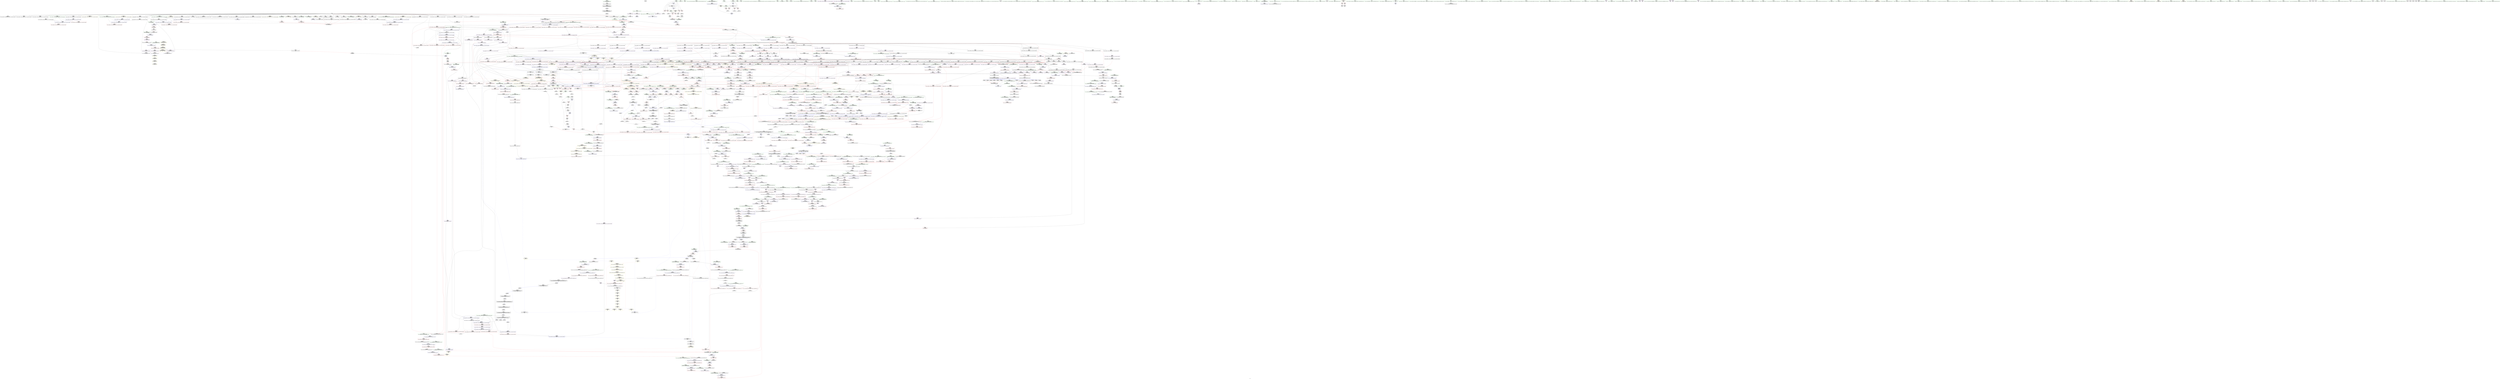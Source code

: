digraph "SVFG" {
	label="SVFG";

	Node0x5579d290ea10 [shape=record,color=grey,label="{NodeID: 0\nNullPtr|{|<s41>107}}"];
	Node0x5579d290ea10 -> Node0x5579d2df48e0[style=solid];
	Node0x5579d290ea10 -> Node0x5579d2df49e0[style=solid];
	Node0x5579d290ea10 -> Node0x5579d2df4ab0[style=solid];
	Node0x5579d290ea10 -> Node0x5579d2df4b80[style=solid];
	Node0x5579d290ea10 -> Node0x5579d2df4c50[style=solid];
	Node0x5579d290ea10 -> Node0x5579d2df4d20[style=solid];
	Node0x5579d290ea10 -> Node0x5579d2df4df0[style=solid];
	Node0x5579d290ea10 -> Node0x5579d2df4ec0[style=solid];
	Node0x5579d290ea10 -> Node0x5579d2df4f90[style=solid];
	Node0x5579d290ea10 -> Node0x5579d2df5060[style=solid];
	Node0x5579d290ea10 -> Node0x5579d2df5130[style=solid];
	Node0x5579d290ea10 -> Node0x5579d2df5200[style=solid];
	Node0x5579d290ea10 -> Node0x5579d2df52d0[style=solid];
	Node0x5579d290ea10 -> Node0x5579d2df53a0[style=solid];
	Node0x5579d290ea10 -> Node0x5579d2df5470[style=solid];
	Node0x5579d290ea10 -> Node0x5579d2df5540[style=solid];
	Node0x5579d290ea10 -> Node0x5579d2df5610[style=solid];
	Node0x5579d290ea10 -> Node0x5579d2df56e0[style=solid];
	Node0x5579d290ea10 -> Node0x5579d2df57b0[style=solid];
	Node0x5579d290ea10 -> Node0x5579d2df5880[style=solid];
	Node0x5579d290ea10 -> Node0x5579d2df5950[style=solid];
	Node0x5579d290ea10 -> Node0x5579d2df5a20[style=solid];
	Node0x5579d290ea10 -> Node0x5579d2df5af0[style=solid];
	Node0x5579d290ea10 -> Node0x5579d2df5bc0[style=solid];
	Node0x5579d290ea10 -> Node0x5579d2df5c90[style=solid];
	Node0x5579d290ea10 -> Node0x5579d2df5d60[style=solid];
	Node0x5579d290ea10 -> Node0x5579d2df5e30[style=solid];
	Node0x5579d290ea10 -> Node0x5579d2df5f00[style=solid];
	Node0x5579d290ea10 -> Node0x5579d2df5fd0[style=solid];
	Node0x5579d290ea10 -> Node0x5579d2df60a0[style=solid];
	Node0x5579d290ea10 -> Node0x5579d2df6170[style=solid];
	Node0x5579d290ea10 -> Node0x5579d2e011e0[style=solid];
	Node0x5579d290ea10 -> Node0x5579d2e21fc0[style=solid];
	Node0x5579d290ea10 -> Node0x5579d2e22090[style=solid];
	Node0x5579d290ea10 -> Node0x5579d2e22160[style=solid];
	Node0x5579d290ea10 -> Node0x5579d2e246c0[style=solid];
	Node0x5579d290ea10 -> Node0x5579d2e29db0[style=solid];
	Node0x5579d290ea10 -> Node0x5579d26fcdf0[style=solid];
	Node0x5579d290ea10 -> Node0x5579d2e54d90[style=solid];
	Node0x5579d290ea10 -> Node0x5579d2e54f10[style=solid];
	Node0x5579d290ea10 -> Node0x5579d2e55090[style=solid];
	Node0x5579d290ea10:s41 -> Node0x5579d2f2b4b0[style=solid,color=red];
	Node0x5579d2df9ef0 [shape=record,color=red,label="{NodeID: 775\n913\<--912\n\<--_M_end_of_storage\n_ZNSt6vectorIxSaIxEE17_M_realloc_insertIJxEEEvN9__gnu_cxx17__normal_iteratorIPxS1_EEDpOT_\n}"];
	Node0x5579d2df9ef0 -> Node0x5579d2dede70[style=solid];
	Node0x5579d2df08b0 [shape=record,color=black,label="{NodeID: 443\n1476\<--1467\n\<--agg.tmp\n_ZSt4copyISt13move_iteratorIPxES1_ET0_T_S4_S3_\n}"];
	Node0x5579d2df08b0 -> Node0x5579d2e098c0[style=solid];
	Node0x5579d2ec63d0 [shape=record,color=yellow,style=double,label="{NodeID: 2325\n35V_2 = CSCHI(MR_35V_1)\npts\{1317 \}\nCS[]|{<s0>33|<s1>141}}"];
	Node0x5579d2ec63d0:s0 -> Node0x5579d2e9bac0[style=dashed,color=blue];
	Node0x5579d2ec63d0:s1 -> Node0x5579d2ec6950[style=dashed,color=blue];
	Node0x5579d2de4d40 [shape=record,color=green,label="{NodeID: 111\n586\<--587\n__p.addr\<--__p.addr_field_insensitive\n_ZNSt16allocator_traitsISaIxEE10deallocateERS0_Pxm\n}"];
	Node0x5579d2de4d40 -> Node0x5579d2e0ec70[style=solid];
	Node0x5579d2de4d40 -> Node0x5579d2e230d0[style=solid];
	Node0x5579d2dff920 [shape=record,color=red,label="{NodeID: 886\n1777\<--1690\n\<--__new_finish\n_ZNSt6vectorIxSaIxEE17_M_realloc_insertIJRKxEEEvN9__gnu_cxx17__normal_iteratorIPxS1_EEDpOT_\n|{<s0>152}}"];
	Node0x5579d2dff920:s0 -> Node0x5579d2f1ba70[style=solid,color=red];
	Node0x5579d2e52390 [shape=record,color=grey,label="{NodeID: 1661\n921 = Binary(920, 498, )\n|{<s0>83}}"];
	Node0x5579d2e52390:s0 -> Node0x5579d2f2d370[style=solid,color=red];
	Node0x5579d2e063f0 [shape=record,color=purple,label="{NodeID: 554\n843\<--841\n_M_finish\<--\n_ZNSt6vectorIxSaIxEE17_M_realloc_insertIJxEEEvN9__gnu_cxx17__normal_iteratorIPxS1_EEDpOT_\n}"];
	Node0x5579d2e063f0 -> Node0x5579d2df9bb0[style=solid];
	Node0x5579d2f256d0 [shape=record,color=black,label="{NodeID: 2436\n402 = PHI()\n}"];
	Node0x5579d2de8e50 [shape=record,color=green,label="{NodeID: 222\n1386\<--1387\n__last\<--__last_field_insensitive\n_ZSt18uninitialized_copyISt13move_iteratorIPxES1_ET0_T_S4_S3_\n}"];
	Node0x5579d2de8e50 -> Node0x5579d2deffc0[style=solid];
	Node0x5579d2de8e50 -> Node0x5579d2e08950[style=solid];
	Node0x5579d2e24c70 [shape=record,color=blue,label="{NodeID: 997\n782\<--875\nehselector.slot\<--\n_ZNSt6vectorIxSaIxEE17_M_realloc_insertIJxEEEvN9__gnu_cxx17__normal_iteratorIPxS1_EEDpOT_\n}"];
	Node0x5579d2e24c70 -> Node0x5579d2e11100[style=dashed];
	Node0x5579d2e0be20 [shape=record,color=red,label="{NodeID: 665\n124\<--90\nexn\<--exn.slot\n_ZNSt6vectorIxSaIxEED2Ev\n|{<s0>11}}"];
	Node0x5579d2e0be20:s0 -> Node0x5579d2f1fb60[style=solid,color=red];
	Node0x5579d2df6fd0 [shape=record,color=black,label="{NodeID: 333\n224\<--223\nconv17\<--sub16\nmain\n|{<s0>25}}"];
	Node0x5579d2df6fd0:s0 -> Node0x5579d2f1c650[style=solid,color=red];
	Node0x5579d2e2a6a0 [shape=record,color=blue,label="{NodeID: 1108\n1850\<--1847\nthis.addr\<--this\n_ZN9__gnu_cxx13new_allocatorIxE9constructIxJRKxEEEvPT_DpOT0_\n}"];
	Node0x5579d2e2a6a0 -> Node0x5579d2e00480[style=dashed];
	Node0x5579d2da5c90 [shape=record,color=green,label="{NodeID: 1\n7\<--1\n__dso_handle\<--dummyObj\nGlob }"];
	Node0x5579d2df9fc0 [shape=record,color=red,label="{NodeID: 776\n917\<--916\n\<--_M_start34\n_ZNSt6vectorIxSaIxEE17_M_realloc_insertIJxEEEvN9__gnu_cxx17__normal_iteratorIPxS1_EEDpOT_\n}"];
	Node0x5579d2df9fc0 -> Node0x5579d2dedf40[style=solid];
	Node0x5579d2df0980 [shape=record,color=black,label="{NodeID: 444\n1484\<--1469\n\<--agg.tmp3\n_ZSt4copyISt13move_iteratorIPxES1_ET0_T_S4_S3_\n}"];
	Node0x5579d2df0980 -> Node0x5579d2e09a60[style=solid];
	Node0x5579d2ec6530 [shape=record,color=yellow,style=double,label="{NodeID: 2326\n35V_3 = CSCHI(MR_35V_2)\npts\{1317 \}\nCS[]|{<s0>147}}"];
	Node0x5579d2ec6530:s0 -> Node0x5579d2e92ce0[style=dashed,color=red];
	Node0x5579d2de4e10 [shape=record,color=green,label="{NodeID: 112\n588\<--589\n__n.addr\<--__n.addr_field_insensitive\n_ZNSt16allocator_traitsISaIxEE10deallocateERS0_Pxm\n}"];
	Node0x5579d2de4e10 -> Node0x5579d2e0ed40[style=solid];
	Node0x5579d2de4e10 -> Node0x5579d2e231a0[style=solid];
	Node0x5579d2dff9f0 [shape=record,color=red,label="{NodeID: 887\n1822\<--1690\n\<--__new_finish\n_ZNSt6vectorIxSaIxEE17_M_realloc_insertIJRKxEEEvN9__gnu_cxx17__normal_iteratorIPxS1_EEDpOT_\n}"];
	Node0x5579d2dff9f0 -> Node0x5579d2e2a500[style=solid];
	Node0x5579d2e52510 [shape=record,color=grey,label="{NodeID: 1662\n920 = Binary(918, 919, )\n}"];
	Node0x5579d2e52510 -> Node0x5579d2e52390[style=solid];
	Node0x5579d2e064c0 [shape=record,color=purple,label="{NodeID: 555\n863\<--862\n_M_impl17\<--\n_ZNSt6vectorIxSaIxEE17_M_realloc_insertIJxEEEvN9__gnu_cxx17__normal_iteratorIPxS1_EEDpOT_\n}"];
	Node0x5579d2e064c0 -> Node0x5579d2dedda0[style=solid];
	Node0x5579d2f257a0 [shape=record,color=black,label="{NodeID: 2437\n657 = PHI(466, )\n|{<s0>53}}"];
	Node0x5579d2f257a0:s0 -> Node0x5579d2f1bcf0[style=solid,color=red];
	Node0x5579d2de8f20 [shape=record,color=green,label="{NodeID: 223\n1388\<--1389\n__result.addr\<--__result.addr_field_insensitive\n_ZSt18uninitialized_copyISt13move_iteratorIPxES1_ET0_T_S4_S3_\n}"];
	Node0x5579d2de8f20 -> Node0x5579d2dfcfb0[style=solid];
	Node0x5579d2de8f20 -> Node0x5579d2e27850[style=solid];
	Node0x5579d2e24d40 [shape=record,color=blue,label="{NodeID: 998\n926\<--923\n_M_start36\<--\n_ZNSt6vectorIxSaIxEE17_M_realloc_insertIJxEEEvN9__gnu_cxx17__normal_iteratorIPxS1_EEDpOT_\n|{<s0>59}}"];
	Node0x5579d2e24d40:s0 -> Node0x5579d2e909b0[style=dashed,color=blue];
	Node0x5579d2ea0670 [shape=record,color=yellow,style=double,label="{NodeID: 1773\n2V_1 = ENCHI(MR_2V_0)\npts\{100000 100001 100002 \}\nFun[__cxx_global_var_init.1]|{<s0>3}}"];
	Node0x5579d2ea0670:s0 -> Node0x5579d2e9f020[style=dashed,color=red];
	Node0x5579d2e0bef0 [shape=record,color=red,label="{NodeID: 666\n99\<--98\n\<--_M_start\n_ZNSt6vectorIxSaIxEED2Ev\n|{<s0>8}}"];
	Node0x5579d2e0bef0:s0 -> Node0x5579d2f1b580[style=solid,color=red];
	Node0x5579d2df70a0 [shape=record,color=black,label="{NodeID: 334\n234\<--233\nconv24\<--add23\nmain\n}"];
	Node0x5579d2df70a0 -> Node0x5579d2e212c0[style=solid];
	Node0x5579d2e2a770 [shape=record,color=blue,label="{NodeID: 1109\n1852\<--1848\n__p.addr\<--__p\n_ZN9__gnu_cxx13new_allocatorIxE9constructIxJRKxEEEvPT_DpOT0_\n}"];
	Node0x5579d2e2a770 -> Node0x5579d2e00550[style=dashed];
	Node0x5579d2dd71f0 [shape=record,color=green,label="{NodeID: 2\n11\<--1\n.str\<--dummyObj\nGlob }"];
	Node0x5579d2dfa090 [shape=record,color=red,label="{NodeID: 777\n959\<--956\nthis1\<--this.addr\n_ZNSt6vectorIxSaIxEE3endEv\n}"];
	Node0x5579d2dfa090 -> Node0x5579d2dee010[style=solid];
	Node0x5579d2df0a50 [shape=record,color=black,label="{NodeID: 445\n1457\<--1491\n_ZSt4copyISt13move_iteratorIPxES1_ET0_T_S4_S3__ret\<--call6\n_ZSt4copyISt13move_iteratorIPxES1_ET0_T_S4_S3_\n|{<s0>120}}"];
	Node0x5579d2df0a50:s0 -> Node0x5579d2f252b0[style=solid,color=blue];
	Node0x5579d2ec6690 [shape=record,color=yellow,style=double,label="{NodeID: 2327\n35V_4 = CSCHI(MR_35V_3)\npts\{1317 \}\nCS[]|{<s0>35}}"];
	Node0x5579d2ec6690:s0 -> Node0x5579d2e9bac0[style=dashed,color=blue];
	Node0x5579d2de4ee0 [shape=record,color=green,label="{NodeID: 113\n598\<--599\n_ZN9__gnu_cxx13new_allocatorIxE10deallocateEPxm\<--_ZN9__gnu_cxx13new_allocatorIxE10deallocateEPxm_field_insensitive\n}"];
	Node0x5579d2dffac0 [shape=record,color=red,label="{NodeID: 888\n1757\<--1692\nexn\<--exn.slot\n_ZNSt6vectorIxSaIxEE17_M_realloc_insertIJRKxEEEvN9__gnu_cxx17__normal_iteratorIPxS1_EEDpOT_\n}"];
	Node0x5579d2e52690 [shape=record,color=grey,label="{NodeID: 1663\n216 = Binary(215, 217, )\n}"];
	Node0x5579d2e52690 -> Node0x5579d2df6e30[style=solid];
	Node0x5579d2e06590 [shape=record,color=purple,label="{NodeID: 556\n895\<--894\n_M_impl25\<--\n_ZNSt6vectorIxSaIxEE17_M_realloc_insertIJxEEEvN9__gnu_cxx17__normal_iteratorIPxS1_EEDpOT_\n}"];
	Node0x5579d2f25940 [shape=record,color=black,label="{NodeID: 2438\n699 = PHI(753, )\n|{<s0>56}}"];
	Node0x5579d2f25940:s0 -> Node0x5579d2f2b140[style=solid,color=red];
	Node0x5579d2de8ff0 [shape=record,color=green,label="{NodeID: 224\n1390\<--1391\n__assignable\<--__assignable_field_insensitive\n_ZSt18uninitialized_copyISt13move_iteratorIPxES1_ET0_T_S4_S3_\n}"];
	Node0x5579d2de8ff0 -> Node0x5579d2e27920[style=solid];
	Node0x5579d2e24e10 [shape=record,color=blue,label="{NodeID: 999\n931\<--928\n_M_finish38\<--\n_ZNSt6vectorIxSaIxEE17_M_realloc_insertIJxEEEvN9__gnu_cxx17__normal_iteratorIPxS1_EEDpOT_\n|{<s0>59}}"];
	Node0x5579d2e24e10:s0 -> Node0x5579d2e90eb0[style=dashed,color=blue];
	Node0x5579d2e0bfc0 [shape=record,color=red,label="{NodeID: 667\n103\<--102\n\<--_M_finish\n_ZNSt6vectorIxSaIxEED2Ev\n|{<s0>8}}"];
	Node0x5579d2e0bfc0:s0 -> Node0x5579d2f1ba70[style=solid,color=red];
	Node0x5579d2df7170 [shape=record,color=black,label="{NodeID: 335\n237\<--236\nconv25\<--\nmain\n}"];
	Node0x5579d2df7170 -> Node0x5579d2e52990[style=solid];
	Node0x5579d2e2a840 [shape=record,color=blue,label="{NodeID: 1110\n1854\<--1849\n__args.addr\<--__args\n_ZN9__gnu_cxx13new_allocatorIxE9constructIxJRKxEEEvPT_DpOT0_\n}"];
	Node0x5579d2e2a840 -> Node0x5579d2e00620[style=dashed];
	Node0x5579d2dc0000 [shape=record,color=green,label="{NodeID: 3\n13\<--1\n.str.2\<--dummyObj\nGlob }"];
	Node0x5579d2e91be0 [shape=record,color=yellow,style=double,label="{NodeID: 1885\n35V_1 = ENCHI(MR_35V_0)\npts\{1317 \}\nFun[_ZNSt6vectorIxSaIxEE12emplace_backIJxEEEvDpOT_]|{<s0>56|<s1>59}}"];
	Node0x5579d2e91be0:s0 -> Node0x5579d2e9e780[style=dashed,color=red];
	Node0x5579d2e91be0:s1 -> Node0x5579d2ea1450[style=dashed,color=red];
	Node0x5579d2dfa160 [shape=record,color=red,label="{NodeID: 778\n967\<--966\n\<--coerce.dive\n_ZNSt6vectorIxSaIxEE3endEv\n}"];
	Node0x5579d2dfa160 -> Node0x5579d2dee0e0[style=solid];
	Node0x5579d2df0b20 [shape=record,color=black,label="{NodeID: 446\n1495\<--1516\n_ZSt14__copy_move_a2ILb1EPxS0_ET1_T0_S2_S1__ret\<--call3\n_ZSt14__copy_move_a2ILb1EPxS0_ET1_T0_S2_S1_\n|{<s0>125}}"];
	Node0x5579d2df0b20:s0 -> Node0x5579d2f29cf0[style=solid,color=blue];
	Node0x5579d2ec67f0 [shape=record,color=yellow,style=double,label="{NodeID: 2328\n300V_2 = CSCHI(MR_300V_1)\npts\{10700000 \}\nCS[]}"];
	Node0x5579d2ec67f0 -> Node0x5579d2dfaf30[style=dashed];
	Node0x5579d2de94c0 [shape=record,color=green,label="{NodeID: 114\n605\<--606\nthis.addr\<--this.addr_field_insensitive\n_ZN9__gnu_cxx13new_allocatorIxE10deallocateEPxm\n}"];
	Node0x5579d2de94c0 -> Node0x5579d2e0ee10[style=solid];
	Node0x5579d2de94c0 -> Node0x5579d2e23270[style=solid];
	Node0x5579d2dffb90 [shape=record,color=red,label="{NodeID: 889\n1835\<--1692\nexn42\<--exn.slot\n_ZNSt6vectorIxSaIxEE17_M_realloc_insertIJRKxEEEvN9__gnu_cxx17__normal_iteratorIPxS1_EEDpOT_\n}"];
	Node0x5579d2e52810 [shape=record,color=grey,label="{NodeID: 1664\n223 = Binary(222, 200, )\n}"];
	Node0x5579d2e52810 -> Node0x5579d2df6fd0[style=solid];
	Node0x5579d2e06660 [shape=record,color=purple,label="{NodeID: 557\n896\<--894\n_M_start26\<--\n_ZNSt6vectorIxSaIxEE17_M_realloc_insertIJxEEEvN9__gnu_cxx17__normal_iteratorIPxS1_EEDpOT_\n}"];
	Node0x5579d2e06660 -> Node0x5579d2df9c80[style=solid];
	Node0x5579d2f25a50 [shape=record,color=black,label="{NodeID: 2439\n712 = PHI(952, )\n}"];
	Node0x5579d2f25a50 -> Node0x5579d2e23b60[style=solid];
	Node0x5579d2de90c0 [shape=record,color=green,label="{NodeID: 225\n1392\<--1393\nagg.tmp\<--agg.tmp_field_insensitive\n_ZSt18uninitialized_copyISt13move_iteratorIPxES1_ET0_T_S4_S3_\n}"];
	Node0x5579d2de90c0 -> Node0x5579d2df0090[style=solid];
	Node0x5579d2de90c0 -> Node0x5579d2e08a20[style=solid];
	Node0x5579d2e24ee0 [shape=record,color=blue,label="{NodeID: 1000\n938\<--935\n_M_end_of_storage41\<--add.ptr39\n_ZNSt6vectorIxSaIxEE17_M_realloc_insertIJxEEEvN9__gnu_cxx17__normal_iteratorIPxS1_EEDpOT_\n|{<s0>59}}"];
	Node0x5579d2e24ee0:s0 -> Node0x5579d2e913b0[style=dashed,color=blue];
	Node0x5579d2e0c090 [shape=record,color=red,label="{NodeID: 668\n168\<--132\n\<--tests\nmain\n}"];
	Node0x5579d2e0c090 -> Node0x5579d2e54610[style=solid];
	Node0x5579d2df7240 [shape=record,color=black,label="{NodeID: 336\n239\<--238\nconv27\<--rem26\nmain\n}"];
	Node0x5579d2df7240 -> Node0x5579d2e21390[style=solid];
	Node0x5579d2e2a910 [shape=record,color=blue,label="{NodeID: 1111\n1862\<--1865\n\<--\n_ZN9__gnu_cxx13new_allocatorIxE9constructIxJRKxEEEvPT_DpOT0_\n|{<s0>135}}"];
	Node0x5579d2e2a910:s0 -> Node0x5579d2ec63d0[style=dashed,color=blue];
	Node0x5579d2dc00c0 [shape=record,color=green,label="{NodeID: 4\n15\<--1\nstdin\<--dummyObj\nGlob }"];
	Node0x5579d2e91cc0 [shape=record,color=yellow,style=double,label="{NodeID: 1886\n37V_1 = ENCHI(MR_37V_0)\npts\{100000 \}\nFun[_ZNSt6vectorIxSaIxEE12emplace_backIJxEEEvDpOT_]|{|<s1>57|<s2>59}}"];
	Node0x5579d2e91cc0 -> Node0x5579d2e909b0[style=dashed];
	Node0x5579d2e91cc0:s1 -> Node0x5579d2ea3d30[style=dashed,color=red];
	Node0x5579d2e91cc0:s2 -> Node0x5579d2ea1530[style=dashed,color=red];
	Node0x5579d2dfa230 [shape=record,color=red,label="{NodeID: 779\n982\<--973\nthis1\<--this.addr\n_ZN9__gnu_cxx13new_allocatorIxE9constructIxJxEEEvPT_DpOT0_\n}"];
	Node0x5579d2df0bf0 [shape=record,color=black,label="{NodeID: 447\n1520\<--1529\n_ZSt12__miter_baseIPxEDTcl12__miter_basecldtfp_4baseEEESt13move_iteratorIT_E_ret\<--call1\n_ZSt12__miter_baseIPxEDTcl12__miter_basecldtfp_4baseEEESt13move_iteratorIT_E\n|{<s0>122|<s1>124}}"];
	Node0x5579d2df0bf0:s0 -> Node0x5579d2f29a70[style=solid,color=blue];
	Node0x5579d2df0bf0:s1 -> Node0x5579d2f29bb0[style=solid,color=blue];
	Node0x5579d2ec6950 [shape=record,color=yellow,style=double,label="{NodeID: 2329\n35V_2 = CSCHI(MR_35V_1)\npts\{1317 \}\nCS[]|{<s0>144}}"];
	Node0x5579d2ec6950:s0 -> Node0x5579d2e92ce0[style=dashed,color=red];
	Node0x5579d2de9550 [shape=record,color=green,label="{NodeID: 115\n607\<--608\n__p.addr\<--__p.addr_field_insensitive\n_ZN9__gnu_cxx13new_allocatorIxE10deallocateEPxm\n}"];
	Node0x5579d2de9550 -> Node0x5579d2e0eee0[style=solid];
	Node0x5579d2de9550 -> Node0x5579d2e23340[style=solid];
	Node0x5579d2dffc60 [shape=record,color=red,label="{NodeID: 890\n1836\<--1694\nsel\<--ehselector.slot\n_ZNSt6vectorIxSaIxEE17_M_realloc_insertIJRKxEEEvN9__gnu_cxx17__normal_iteratorIPxS1_EEDpOT_\n}"];
	Node0x5579d2e52990 [shape=record,color=grey,label="{NodeID: 1665\n238 = Binary(237, 217, )\n}"];
	Node0x5579d2e52990 -> Node0x5579d2df7240[style=solid];
	Node0x5579d2e06730 [shape=record,color=purple,label="{NodeID: 558\n899\<--898\n_M_impl27\<--\n_ZNSt6vectorIxSaIxEE17_M_realloc_insertIJxEEEvN9__gnu_cxx17__normal_iteratorIPxS1_EEDpOT_\n}"];
	Node0x5579d2f25b60 [shape=record,color=black,label="{NodeID: 2440\n716 = PHI(753, )\n|{<s0>59}}"];
	Node0x5579d2f25b60:s0 -> Node0x5579d2f2d920[style=solid,color=red];
	Node0x5579d2de9190 [shape=record,color=green,label="{NodeID: 226\n1394\<--1395\nagg.tmp2\<--agg.tmp2_field_insensitive\n_ZSt18uninitialized_copyISt13move_iteratorIPxES1_ET0_T_S4_S3_\n}"];
	Node0x5579d2de9190 -> Node0x5579d2df0160[style=solid];
	Node0x5579d2de9190 -> Node0x5579d2e08af0[style=solid];
	Node0x5579d2e24fb0 [shape=record,color=blue,label="{NodeID: 1001\n956\<--953\nthis.addr\<--this\n_ZNSt6vectorIxSaIxEE3endEv\n}"];
	Node0x5579d2e24fb0 -> Node0x5579d2dfa090[style=dashed];
	Node0x5579d2e0c160 [shape=record,color=red,label="{NodeID: 669\n167\<--134\n\<--test\nmain\n}"];
	Node0x5579d2e0c160 -> Node0x5579d2e54610[style=solid];
	Node0x5579d2df7310 [shape=record,color=black,label="{NodeID: 337\n242\<--241\nconv29\<--\nmain\n}"];
	Node0x5579d2df7310 -> Node0x5579d2e21460[style=solid];
	Node0x5579d2e2a9e0 [shape=record,color=blue,label="{NodeID: 1112\n1870\<--1869\n__t.addr\<--__t\n_ZSt7forwardIRKxEOT_RNSt16remove_referenceIS2_E4typeE\n}"];
	Node0x5579d2e2a9e0 -> Node0x5579d2e007c0[style=dashed];
	Node0x5579d2dc0970 [shape=record,color=green,label="{NodeID: 5\n16\<--1\n.str.3\<--dummyObj\nGlob }"];
	Node0x5579d2e91da0 [shape=record,color=yellow,style=double,label="{NodeID: 1887\n39V_1 = ENCHI(MR_39V_0)\npts\{100001 \}\nFun[_ZNSt6vectorIxSaIxEE12emplace_backIJxEEEvDpOT_]|{|<s4>57|<s5>59}}"];
	Node0x5579d2e91da0 -> Node0x5579d2e0f700[style=dashed];
	Node0x5579d2e91da0 -> Node0x5579d2e0f8a0[style=dashed];
	Node0x5579d2e91da0 -> Node0x5579d2e0f970[style=dashed];
	Node0x5579d2e91da0 -> Node0x5579d2e23a90[style=dashed];
	Node0x5579d2e91da0:s4 -> Node0x5579d2ea3d30[style=dashed,color=red];
	Node0x5579d2e91da0:s5 -> Node0x5579d2ea1610[style=dashed,color=red];
	Node0x5579d2dfa300 [shape=record,color=red,label="{NodeID: 780\n983\<--975\n\<--__p.addr\n_ZN9__gnu_cxx13new_allocatorIxE9constructIxJxEEEvPT_DpOT0_\n}"];
	Node0x5579d2dfa300 -> Node0x5579d2dee1b0[style=solid];
	Node0x5579d2df0cc0 [shape=record,color=black,label="{NodeID: 448\n1533\<--1552\n_ZSt13__copy_move_aILb1EPxS0_ET1_T0_S2_S1__ret\<--call\n_ZSt13__copy_move_aILb1EPxS0_ET1_T0_S2_S1_\n|{<s0>129}}"];
	Node0x5579d2df0cc0:s0 -> Node0x5579d2f2a280[style=solid,color=blue];
	Node0x5579d2ec6ab0 [shape=record,color=yellow,style=double,label="{NodeID: 2330\n35V_2 = CSCHI(MR_35V_1)\npts\{1317 \}\nCS[]|{<s0>70|<s1>73|<s2>144|<s3>147}}"];
	Node0x5579d2ec6ab0:s0 -> Node0x5579d2ec6110[style=dashed,color=blue];
	Node0x5579d2ec6ab0:s1 -> Node0x5579d2ec6270[style=dashed,color=blue];
	Node0x5579d2ec6ab0:s2 -> Node0x5579d2ec6530[style=dashed,color=blue];
	Node0x5579d2ec6ab0:s3 -> Node0x5579d2ec6690[style=dashed,color=blue];
	Node0x5579d2de9620 [shape=record,color=green,label="{NodeID: 116\n609\<--610\n.addr\<--.addr_field_insensitive\n_ZN9__gnu_cxx13new_allocatorIxE10deallocateEPxm\n}"];
	Node0x5579d2de9620 -> Node0x5579d2e23410[style=solid];
	Node0x5579d2dffd30 [shape=record,color=red,label="{NodeID: 891\n1728\<--1727\n\<--_M_start\n_ZNSt6vectorIxSaIxEE17_M_realloc_insertIJRKxEEEvN9__gnu_cxx17__normal_iteratorIPxS1_EEDpOT_\n|{<s0>144}}"];
	Node0x5579d2dffd30:s0 -> Node0x5579d2f19cf0[style=solid,color=red];
	Node0x5579d2e52b10 [shape=record,color=grey,label="{NodeID: 1666\n233 = Binary(221, 232, )\n}"];
	Node0x5579d2e52b10 -> Node0x5579d2df70a0[style=solid];
	Node0x5579d2e06800 [shape=record,color=purple,label="{NodeID: 559\n900\<--898\n_M_finish28\<--\n_ZNSt6vectorIxSaIxEE17_M_realloc_insertIJxEEEvN9__gnu_cxx17__normal_iteratorIPxS1_EEDpOT_\n}"];
	Node0x5579d2e06800 -> Node0x5579d2df9d50[style=solid];
	Node0x5579d2f25c70 [shape=record,color=black,label="{NodeID: 2441\n748 = PHI(753, )\n|{<s0>61}}"];
	Node0x5579d2f25c70:s0 -> Node0x5579d2f1f540[style=solid,color=red];
	Node0x5579d2de9260 [shape=record,color=green,label="{NodeID: 227\n1415\<--1416\n_ZNSt20__uninitialized_copyILb1EE13__uninit_copyISt13move_iteratorIPxES3_EET0_T_S6_S5_\<--_ZNSt20__uninitialized_copyILb1EE13__uninit_copyISt13move_iteratorIPxES3_EET0_T_S6_S5__field_insensitive\n}"];
	Node0x5579d2e25080 [shape=record,color=blue,label="{NodeID: 1002\n973\<--970\nthis.addr\<--this\n_ZN9__gnu_cxx13new_allocatorIxE9constructIxJxEEEvPT_DpOT0_\n}"];
	Node0x5579d2e25080 -> Node0x5579d2dfa230[style=dashed];
	Node0x5579d2e0c230 [shape=record,color=red,label="{NodeID: 670\n178\<--134\n\<--test\nmain\n}"];
	Node0x5579d2e0c230 -> Node0x5579d2e52f90[style=solid];
	Node0x5579d2df73e0 [shape=record,color=black,label="{NodeID: 338\n277\<--276\n\<--this1\n_ZNSt6vectorIxSaIxEE5clearEv\n}"];
	Node0x5579d2df73e0 -> Node0x5579d2e038e0[style=solid];
	Node0x5579d2df73e0 -> Node0x5579d2e039b0[style=solid];
	Node0x5579d2dc0a30 [shape=record,color=green,label="{NodeID: 6\n18\<--1\n.str.4\<--dummyObj\nGlob }"];
	Node0x5579d2e91e80 [shape=record,color=yellow,style=double,label="{NodeID: 1888\n41V_1 = ENCHI(MR_41V_0)\npts\{100002 \}\nFun[_ZNSt6vectorIxSaIxEE12emplace_backIJxEEEvDpOT_]|{|<s2>59|<s3>59}}"];
	Node0x5579d2e91e80 -> Node0x5579d2e0f7d0[style=dashed];
	Node0x5579d2e91e80 -> Node0x5579d2e913b0[style=dashed];
	Node0x5579d2e91e80:s2 -> Node0x5579d2df9ef0[style=dashed,color=red];
	Node0x5579d2e91e80:s3 -> Node0x5579d2e24ee0[style=dashed,color=red];
	Node0x5579d2dfa3d0 [shape=record,color=red,label="{NodeID: 781\n986\<--977\n\<--__args.addr\n_ZN9__gnu_cxx13new_allocatorIxE9constructIxJxEEEvPT_DpOT0_\n|{<s0>86}}"];
	Node0x5579d2dfa3d0:s0 -> Node0x5579d2f19770[style=solid,color=red];
	Node0x5579d2df0d90 [shape=record,color=black,label="{NodeID: 449\n1556\<--1561\n_ZSt12__niter_baseIPxET_S1__ret\<--\n_ZSt12__niter_baseIPxET_S1_\n|{<s0>126|<s1>127|<s2>128}}"];
	Node0x5579d2df0d90:s0 -> Node0x5579d2f29e30[style=solid,color=blue];
	Node0x5579d2df0d90:s1 -> Node0x5579d2f2a000[style=solid,color=blue];
	Node0x5579d2df0d90:s2 -> Node0x5579d2f2a140[style=solid,color=blue];
	Node0x5579d2ec6c10 [shape=record,color=yellow,style=double,label="{NodeID: 2331\n35V_2 = CSCHI(MR_35V_1)\npts\{1317 \}\nCS[]|{<s0>102}}"];
	Node0x5579d2ec6c10:s0 -> Node0x5579d2ec6ab0[style=dashed,color=blue];
	Node0x5579d2de96f0 [shape=record,color=green,label="{NodeID: 117\n618\<--619\n_ZdlPv\<--_ZdlPv_field_insensitive\n}"];
	Node0x5579d2dffe00 [shape=record,color=red,label="{NodeID: 892\n1730\<--1729\n\<--call8\n_ZNSt6vectorIxSaIxEE17_M_realloc_insertIJRKxEEEvN9__gnu_cxx17__normal_iteratorIPxS1_EEDpOT_\n|{<s0>144}}"];
	Node0x5579d2dffe00:s0 -> Node0x5579d2f19ec0[style=solid,color=red];
	Node0x5579d2e52c90 [shape=record,color=grey,label="{NodeID: 1667\n1315 = Binary(1314, 498, )\n}"];
	Node0x5579d2e068d0 [shape=record,color=purple,label="{NodeID: 560\n907\<--906\n_M_impl30\<--\n_ZNSt6vectorIxSaIxEE17_M_realloc_insertIJxEEEvN9__gnu_cxx17__normal_iteratorIPxS1_EEDpOT_\n}"];
	Node0x5579d2f25e40 [shape=record,color=black,label="{NodeID: 2442\n790 = PHI(991, )\n}"];
	Node0x5579d2f25e40 -> Node0x5579d2e242b0[style=solid];
	Node0x5579d2de9360 [shape=record,color=green,label="{NodeID: 228\n1427\<--1428\n__first\<--__first_field_insensitive\n_ZNSt20__uninitialized_copyILb1EE13__uninit_copyISt13move_iteratorIPxES3_EET0_T_S6_S5_\n}"];
	Node0x5579d2de9360 -> Node0x5579d2df0300[style=solid];
	Node0x5579d2de9360 -> Node0x5579d2e08f00[style=solid];
	Node0x5579d2e25150 [shape=record,color=blue,label="{NodeID: 1003\n975\<--971\n__p.addr\<--__p\n_ZN9__gnu_cxx13new_allocatorIxE9constructIxJxEEEvPT_DpOT0_\n}"];
	Node0x5579d2e25150 -> Node0x5579d2dfa300[style=dashed];
	Node0x5579d2ea0b60 [shape=record,color=yellow,style=double,label="{NodeID: 1778\n300V_1 = ENCHI(MR_300V_0)\npts\{10700000 \}\nFun[_ZNSt6vectorIxSaIxEE5beginEv]|{<s0>98}}"];
	Node0x5579d2ea0b60:s0 -> Node0x5579d2e26c20[style=dashed,color=red];
	Node0x5579d2e0c300 [shape=record,color=red,label="{NodeID: 671\n259\<--134\n\<--test\nmain\n}"];
	Node0x5579d2e0c300 -> Node0x5579d2e53110[style=solid];
	Node0x5579d2df74b0 [shape=record,color=black,label="{NodeID: 339\n324\<--323\n\<--this1\n_ZNSt6vectorIxSaIxEE9push_backERKx\n}"];
	Node0x5579d2df74b0 -> Node0x5579d2e03c20[style=solid];
	Node0x5579d2df74b0 -> Node0x5579d2e03cf0[style=solid];
	Node0x5579d2dc0af0 [shape=record,color=green,label="{NodeID: 7\n20\<--1\nstdout\<--dummyObj\nGlob }"];
	Node0x5579d2dfa4a0 [shape=record,color=red,label="{NodeID: 782\n988\<--987\n\<--call\n_ZN9__gnu_cxx13new_allocatorIxE9constructIxJxEEEvPT_DpOT0_\n}"];
	Node0x5579d2dfa4a0 -> Node0x5579d2e252f0[style=solid];
	Node0x5579d2df0e60 [shape=record,color=black,label="{NodeID: 450\n1580\<--1578\nsub.ptr.lhs.cast\<--\n_ZNSt11__copy_moveILb1ELb1ESt26random_access_iterator_tagE8__copy_mIxEEPT_PKS3_S6_S4_\n}"];
	Node0x5579d2df0e60 -> Node0x5579d2e51190[style=solid];
	Node0x5579d2ec6d70 [shape=record,color=yellow,style=double,label="{NodeID: 2332\n145V_2 = CSCHI(MR_145V_1)\npts\{13690000 \}\nCS[]}"];
	Node0x5579d2ec6d70 -> Node0x5579d2dfcee0[style=dashed];
	Node0x5579d2de97f0 [shape=record,color=green,label="{NodeID: 118\n625\<--626\nthis.addr\<--this.addr_field_insensitive\n_ZNSaIxED2Ev\n}"];
	Node0x5579d2de97f0 -> Node0x5579d2e0efb0[style=solid];
	Node0x5579d2de97f0 -> Node0x5579d2e234e0[style=solid];
	Node0x5579d2dffed0 [shape=record,color=red,label="{NodeID: 893\n1740\<--1739\n\<--call12\n_ZNSt6vectorIxSaIxEE17_M_realloc_insertIJRKxEEEvN9__gnu_cxx17__normal_iteratorIPxS1_EEDpOT_\n|{<s0>147}}"];
	Node0x5579d2dffed0:s0 -> Node0x5579d2f19cf0[style=solid,color=red];
	Node0x5579d2e52e10 [shape=record,color=grey,label="{NodeID: 1668\n247 = Binary(246, 180, )\n}"];
	Node0x5579d2e52e10 -> Node0x5579d2e21530[style=solid];
	Node0x5579d2e069a0 [shape=record,color=purple,label="{NodeID: 561\n908\<--906\n_M_start31\<--\n_ZNSt6vectorIxSaIxEE17_M_realloc_insertIJxEEEvN9__gnu_cxx17__normal_iteratorIPxS1_EEDpOT_\n}"];
	Node0x5579d2e069a0 -> Node0x5579d2df9e20[style=solid];
	Node0x5579d2f25f50 [shape=record,color=black,label="{NodeID: 2443\n794 = PHI(1067, )\n}"];
	Node0x5579d2f25f50 -> Node0x5579d2e24380[style=solid];
	Node0x5579d2de9430 [shape=record,color=green,label="{NodeID: 229\n1429\<--1430\n__last\<--__last_field_insensitive\n_ZNSt20__uninitialized_copyILb1EE13__uninit_copyISt13move_iteratorIPxES3_EET0_T_S6_S5_\n}"];
	Node0x5579d2de9430 -> Node0x5579d2df03d0[style=solid];
	Node0x5579d2de9430 -> Node0x5579d2e08fd0[style=solid];
	Node0x5579d2e25220 [shape=record,color=blue,label="{NodeID: 1004\n977\<--972\n__args.addr\<--__args\n_ZN9__gnu_cxx13new_allocatorIxE9constructIxJxEEEvPT_DpOT0_\n}"];
	Node0x5579d2e25220 -> Node0x5579d2dfa3d0[style=dashed];
	Node0x5579d2ea0c40 [shape=record,color=yellow,style=double,label="{NodeID: 1779\n271V_1 = ENCHI(MR_271V_0)\npts\{100000 100001 \}\nFun[_ZNSt6vectorIxSaIxEE5beginEv]|{<s0>98}}"];
	Node0x5579d2ea0c40:s0 -> Node0x5579d2ea2720[style=dashed,color=red];
	Node0x5579d2e0c3d0 [shape=record,color=red,label="{NodeID: 672\n230\<--136\n\<--c\nmain\n}"];
	Node0x5579d2e0c3d0 -> Node0x5579d2e51c10[style=solid];
	Node0x5579d2df7580 [shape=record,color=black,label="{NodeID: 340\n328\<--323\n\<--this1\n_ZNSt6vectorIxSaIxEE9push_backERKx\n}"];
	Node0x5579d2df7580 -> Node0x5579d2e03dc0[style=solid];
	Node0x5579d2df7580 -> Node0x5579d2e03e90[style=solid];
	Node0x5579d2dc0bb0 [shape=record,color=green,label="{NodeID: 8\n21\<--1\n_ZSt3cin\<--dummyObj\nGlob }"];
	Node0x5579d2e92040 [shape=record,color=yellow,style=double,label="{NodeID: 1890\n51V_1 = ENCHI(MR_51V_0)\npts\{143 149 \}\nFun[_ZNSt6vectorIxSaIxEE12emplace_backIJxEEEvDpOT_]|{<s0>56|<s1>59}}"];
	Node0x5579d2e92040:s0 -> Node0x5579d2e9e860[style=dashed,color=red];
	Node0x5579d2e92040:s1 -> Node0x5579d2ea19c0[style=dashed,color=red];
	Node0x5579d2dfa570 [shape=record,color=red,label="{NodeID: 783\n1008\<--995\nthis1\<--this.addr\n_ZNKSt6vectorIxSaIxEE12_M_check_lenEmPKc\n|{<s0>87|<s1>88|<s2>90|<s3>91|<s4>93|<s5>94|<s6>95}}"];
	Node0x5579d2dfa570:s0 -> Node0x5579d2f19b60[style=solid,color=red];
	Node0x5579d2dfa570:s1 -> Node0x5579d2f2ab80[style=solid,color=red];
	Node0x5579d2dfa570:s2 -> Node0x5579d2f2ab80[style=solid,color=red];
	Node0x5579d2dfa570:s3 -> Node0x5579d2f2ab80[style=solid,color=red];
	Node0x5579d2dfa570:s4 -> Node0x5579d2f2ab80[style=solid,color=red];
	Node0x5579d2dfa570:s5 -> Node0x5579d2f19b60[style=solid,color=red];
	Node0x5579d2dfa570:s6 -> Node0x5579d2f19b60[style=solid,color=red];
	Node0x5579d2df0f30 [shape=record,color=black,label="{NodeID: 451\n1581\<--1579\nsub.ptr.rhs.cast\<--\n_ZNSt11__copy_moveILb1ELb1ESt26random_access_iterator_tagE8__copy_mIxEEPT_PKS3_S6_S4_\n}"];
	Node0x5579d2df0f30 -> Node0x5579d2e51190[style=solid];
	Node0x5579d2ec6ed0 [shape=record,color=yellow,style=double,label="{NodeID: 2333\n35V_2 = CSCHI(MR_35V_1)\npts\{1317 \}\nCS[]|{<s0>120}}"];
	Node0x5579d2ec6ed0:s0 -> Node0x5579d2ec4de0[style=dashed,color=blue];
	Node0x5579d2de98c0 [shape=record,color=green,label="{NodeID: 119\n631\<--632\n_ZN9__gnu_cxx13new_allocatorIxED2Ev\<--_ZN9__gnu_cxx13new_allocatorIxED2Ev_field_insensitive\n}"];
	Node0x5579d2dfffa0 [shape=record,color=red,label="{NodeID: 894\n1744\<--1743\n\<--_M_finish\n_ZNSt6vectorIxSaIxEE17_M_realloc_insertIJRKxEEEvN9__gnu_cxx17__normal_iteratorIPxS1_EEDpOT_\n|{<s0>147}}"];
	Node0x5579d2dfffa0:s0 -> Node0x5579d2f19ec0[style=solid,color=red];
	Node0x5579d2e52f90 [shape=record,color=grey,label="{NodeID: 1669\n179 = Binary(178, 180, )\n}"];
	Node0x5579d2e06a70 [shape=record,color=purple,label="{NodeID: 562\n911\<--910\n_M_impl32\<--\n_ZNSt6vectorIxSaIxEE17_M_realloc_insertIJxEEEvN9__gnu_cxx17__normal_iteratorIPxS1_EEDpOT_\n}"];
	Node0x5579d2f26060 [shape=record,color=black,label="{NodeID: 2444\n799 = PHI(1047, )\n}"];
	Node0x5579d2f26060 -> Node0x5579d2e24450[style=solid];
	Node0x5579d2df1920 [shape=record,color=green,label="{NodeID: 230\n1431\<--1432\n__result.addr\<--__result.addr_field_insensitive\n_ZNSt20__uninitialized_copyILb1EE13__uninit_copyISt13move_iteratorIPxES3_EET0_T_S6_S5_\n}"];
	Node0x5579d2df1920 -> Node0x5579d2dfd220[style=solid];
	Node0x5579d2df1920 -> Node0x5579d2e27d30[style=solid];
	Node0x5579d2e252f0 [shape=record,color=blue,label="{NodeID: 1005\n985\<--988\n\<--\n_ZN9__gnu_cxx13new_allocatorIxE9constructIxJxEEEvPT_DpOT0_\n|{<s0>61}}"];
	Node0x5579d2e252f0:s0 -> Node0x5579d2ec5fb0[style=dashed,color=blue];
	Node0x5579d2e0c4a0 [shape=record,color=red,label="{NodeID: 673\n214\<--138\n\<--v\nmain\n}"];
	Node0x5579d2e0c4a0 -> Node0x5579d2e51d90[style=solid];
	Node0x5579d2df7650 [shape=record,color=black,label="{NodeID: 341\n334\<--323\n\<--this1\n_ZNSt6vectorIxSaIxEE9push_backERKx\n}"];
	Node0x5579d2df7650 -> Node0x5579d2e03f60[style=solid];
	Node0x5579d2dc0c70 [shape=record,color=green,label="{NodeID: 9\n22\<--1\n_ZSt4cout\<--dummyObj\nGlob }"];
	Node0x5579d2dfa640 [shape=record,color=red,label="{NodeID: 784\n1016\<--997\n\<--__n.addr\n_ZNKSt6vectorIxSaIxEE12_M_check_lenEmPKc\n}"];
	Node0x5579d2dfa640 -> Node0x5579d2e54010[style=solid];
	Node0x5579d2df1000 [shape=record,color=black,label="{NodeID: 452\n1589\<--1588\n\<--\n_ZNSt11__copy_moveILb1ELb1ESt26random_access_iterator_tagE8__copy_mIxEEPT_PKS3_S6_S4_\n}"];
	Node0x5579d2df1000 -> Node0x5579d2e09cd0[style=solid];
	Node0x5579d2ec7030 [shape=record,color=yellow,style=double,label="{NodeID: 2334\n35V_2 = CSCHI(MR_35V_1)\npts\{1317 \}\nCS[]|{<s0>125}}"];
	Node0x5579d2ec7030:s0 -> Node0x5579d2ec6ed0[style=dashed,color=blue];
	Node0x5579d2de99c0 [shape=record,color=green,label="{NodeID: 120\n636\<--637\nthis.addr\<--this.addr_field_insensitive\n_ZN9__gnu_cxx13new_allocatorIxED2Ev\n}"];
	Node0x5579d2de99c0 -> Node0x5579d2e0f080[style=solid];
	Node0x5579d2de99c0 -> Node0x5579d2e235b0[style=solid];
	Node0x5579d2e00070 [shape=record,color=red,label="{NodeID: 895\n1791\<--1790\n\<--_M_start26\n_ZNSt6vectorIxSaIxEE17_M_realloc_insertIJRKxEEEvN9__gnu_cxx17__normal_iteratorIPxS1_EEDpOT_\n|{<s0>156}}"];
	Node0x5579d2e00070:s0 -> Node0x5579d2f1b580[style=solid,color=red];
	Node0x5579d2e53110 [shape=record,color=grey,label="{NodeID: 1670\n260 = Binary(259, 180, )\n}"];
	Node0x5579d2e53110 -> Node0x5579d2e21600[style=solid];
	Node0x5579d2e06b40 [shape=record,color=purple,label="{NodeID: 563\n912\<--910\n_M_end_of_storage\<--\n_ZNSt6vectorIxSaIxEE17_M_realloc_insertIJxEEEvN9__gnu_cxx17__normal_iteratorIPxS1_EEDpOT_\n}"];
	Node0x5579d2e06b40 -> Node0x5579d2df9ef0[style=solid];
	Node0x5579d2f26170 [shape=record,color=black,label="{NodeID: 2445\n805 = PHI(1082, )\n}"];
	Node0x5579d2f26170 -> Node0x5579d2e24520[style=solid];
	Node0x5579d2df19f0 [shape=record,color=green,label="{NodeID: 231\n1433\<--1434\nagg.tmp\<--agg.tmp_field_insensitive\n_ZNSt20__uninitialized_copyILb1EE13__uninit_copyISt13move_iteratorIPxES3_EET0_T_S6_S5_\n}"];
	Node0x5579d2df19f0 -> Node0x5579d2df04a0[style=solid];
	Node0x5579d2df19f0 -> Node0x5579d2e090a0[style=solid];
	Node0x5579d2e253c0 [shape=record,color=blue,label="{NodeID: 1006\n995\<--992\nthis.addr\<--this\n_ZNKSt6vectorIxSaIxEE12_M_check_lenEmPKc\n}"];
	Node0x5579d2e253c0 -> Node0x5579d2dfa570[style=dashed];
	Node0x5579d2e0c570 [shape=record,color=red,label="{NodeID: 674\n227\<--138\n\<--v\nmain\n}"];
	Node0x5579d2e0c570 -> Node0x5579d2e52210[style=solid];
	Node0x5579d2df7720 [shape=record,color=black,label="{NodeID: 342\n337\<--323\n\<--this1\n_ZNSt6vectorIxSaIxEE9push_backERKx\n}"];
	Node0x5579d2df7720 -> Node0x5579d2e04030[style=solid];
	Node0x5579d2df7720 -> Node0x5579d2e04100[style=solid];
	Node0x5579d2dc0d30 [shape=record,color=green,label="{NodeID: 10\n23\<--1\n.str.5\<--dummyObj\nGlob }"];
	Node0x5579d2dfa710 [shape=record,color=red,label="{NodeID: 785\n1019\<--999\n\<--__s.addr\n_ZNKSt6vectorIxSaIxEE12_M_check_lenEmPKc\n}"];
	Node0x5579d2df10d0 [shape=record,color=black,label="{NodeID: 453\n1591\<--1590\n\<--\n_ZNSt11__copy_moveILb1ELb1ESt26random_access_iterator_tagE8__copy_mIxEEPT_PKS3_S6_S4_\n}"];
	Node0x5579d2df10d0 -> Node0x5579d2e09da0[style=solid];
	Node0x5579d2ec7190 [shape=record,color=yellow,style=double,label="{NodeID: 2335\n35V_2 = CSCHI(MR_35V_1)\npts\{1317 \}\nCS[]|{<s0>129}}"];
	Node0x5579d2ec7190:s0 -> Node0x5579d2ec7030[style=dashed,color=blue];
	Node0x5579d2de9a90 [shape=record,color=green,label="{NodeID: 121\n644\<--645\nthis.addr\<--this.addr_field_insensitive\n_ZNSt6vectorIxSaIxEE15_M_erase_at_endEPx\n}"];
	Node0x5579d2de9a90 -> Node0x5579d2e0f150[style=solid];
	Node0x5579d2de9a90 -> Node0x5579d2e23680[style=solid];
	Node0x5579d2e00140 [shape=record,color=red,label="{NodeID: 896\n1795\<--1794\n\<--_M_finish28\n_ZNSt6vectorIxSaIxEE17_M_realloc_insertIJRKxEEEvN9__gnu_cxx17__normal_iteratorIPxS1_EEDpOT_\n|{<s0>156}}"];
	Node0x5579d2e00140:s0 -> Node0x5579d2f1ba70[style=solid,color=red];
	Node0x5579d2e53290 [shape=record,color=grey,label="{NodeID: 1671\n208 = Binary(207, 180, )\n}"];
	Node0x5579d2e53290 -> Node0x5579d2df6d60[style=solid];
	Node0x5579d2e06c10 [shape=record,color=purple,label="{NodeID: 564\n915\<--914\n_M_impl33\<--\n_ZNSt6vectorIxSaIxEE17_M_realloc_insertIJxEEEvN9__gnu_cxx17__normal_iteratorIPxS1_EEDpOT_\n}"];
	Node0x5579d2f262b0 [shape=record,color=black,label="{NodeID: 2446\n818 = PHI(753, )\n|{<s0>67}}"];
	Node0x5579d2f262b0:s0 -> Node0x5579d2f2b140[style=solid,color=red];
	Node0x5579d2df1ac0 [shape=record,color=green,label="{NodeID: 232\n1435\<--1436\nagg.tmp2\<--agg.tmp2_field_insensitive\n_ZNSt20__uninitialized_copyILb1EE13__uninit_copyISt13move_iteratorIPxES3_EET0_T_S6_S5_\n}"];
	Node0x5579d2df1ac0 -> Node0x5579d2df0570[style=solid];
	Node0x5579d2df1ac0 -> Node0x5579d2e09170[style=solid];
	Node0x5579d2e25490 [shape=record,color=blue,label="{NodeID: 1007\n997\<--993\n__n.addr\<--__n\n_ZNKSt6vectorIxSaIxEE12_M_check_lenEmPKc\n|{|<s2>92}}"];
	Node0x5579d2e25490 -> Node0x5579d2dfa640[style=dashed];
	Node0x5579d2e25490 -> Node0x5579d2dfaa50[style=dashed];
	Node0x5579d2e25490:s2 -> Node0x5579d2e92dc0[style=dashed,color=red];
	Node0x5579d2e0c640 [shape=record,color=red,label="{NodeID: 675\n204\<--140\n\<--l\nmain\n}"];
	Node0x5579d2e0c640 -> Node0x5579d2e54910[style=solid];
	Node0x5579d2df77f0 [shape=record,color=black,label="{NodeID: 343\n345\<--323\n\<--this1\n_ZNSt6vectorIxSaIxEE9push_backERKx\n}"];
	Node0x5579d2df77f0 -> Node0x5579d2e041d0[style=solid];
	Node0x5579d2df77f0 -> Node0x5579d2e042a0[style=solid];
	Node0x5579d2dc0df0 [shape=record,color=green,label="{NodeID: 11\n25\<--1\n.str.6\<--dummyObj\nGlob }"];
	Node0x5579d2dfa7e0 [shape=record,color=red,label="{NodeID: 786\n1033\<--1001\n\<--__len\n_ZNKSt6vectorIxSaIxEE12_M_check_lenEmPKc\n}"];
	Node0x5579d2dfa7e0 -> Node0x5579d2e54310[style=solid];
	Node0x5579d2df11a0 [shape=record,color=black,label="{NodeID: 454\n1563\<--1600\n_ZNSt11__copy_moveILb1ELb1ESt26random_access_iterator_tagE8__copy_mIxEEPT_PKS3_S6_S4__ret\<--add.ptr\n_ZNSt11__copy_moveILb1ELb1ESt26random_access_iterator_tagE8__copy_mIxEEPT_PKS3_S6_S4_\n|{<s0>132}}"];
	Node0x5579d2df11a0:s0 -> Node0x5579d2f2a5b0[style=solid,color=blue];
	Node0x5579d2ec72f0 [shape=record,color=yellow,style=double,label="{NodeID: 2336\n2V_2 = CSCHI(MR_2V_1)\npts\{100000 100001 100002 \}\nCS[]}"];
	Node0x5579d2de9b60 [shape=record,color=green,label="{NodeID: 122\n646\<--647\n__pos.addr\<--__pos.addr_field_insensitive\n_ZNSt6vectorIxSaIxEE15_M_erase_at_endEPx\n}"];
	Node0x5579d2de9b60 -> Node0x5579d2e0f220[style=solid];
	Node0x5579d2de9b60 -> Node0x5579d2e0f2f0[style=solid];
	Node0x5579d2de9b60 -> Node0x5579d2e23750[style=solid];
	Node0x5579d2e00210 [shape=record,color=red,label="{NodeID: 897\n1803\<--1802\n\<--_M_start31\n_ZNSt6vectorIxSaIxEE17_M_realloc_insertIJRKxEEEvN9__gnu_cxx17__normal_iteratorIPxS1_EEDpOT_\n|{<s0>157}}"];
	Node0x5579d2e00210:s0 -> Node0x5579d2f2d130[style=solid,color=red];
	Node0x5579d2e53410 [shape=record,color=grey,label="{NodeID: 1672\n1065 = Binary(1064, 498, )\n}"];
	Node0x5579d2e53410 -> Node0x5579d2dee5c0[style=solid];
	Node0x5579d2e06ce0 [shape=record,color=purple,label="{NodeID: 565\n916\<--914\n_M_start34\<--\n_ZNSt6vectorIxSaIxEE17_M_realloc_insertIJxEEEvN9__gnu_cxx17__normal_iteratorIPxS1_EEDpOT_\n}"];
	Node0x5579d2e06ce0 -> Node0x5579d2df9fc0[style=solid];
	Node0x5579d2f263f0 [shape=record,color=black,label="{NodeID: 2447\n825 = PHI(1147, )\n}"];
	Node0x5579d2f263f0 -> Node0x5579d2df9a10[style=solid];
	Node0x5579d2df1b90 [shape=record,color=green,label="{NodeID: 233\n1454\<--1455\n_ZSt4copyISt13move_iteratorIPxES1_ET0_T_S4_S3_\<--_ZSt4copyISt13move_iteratorIPxES1_ET0_T_S4_S3__field_insensitive\n}"];
	Node0x5579d2e25560 [shape=record,color=blue,label="{NodeID: 1008\n999\<--994\n__s.addr\<--__s\n_ZNKSt6vectorIxSaIxEE12_M_check_lenEmPKc\n}"];
	Node0x5579d2e25560 -> Node0x5579d2dfa710[style=dashed];
	Node0x5579d2e0c710 [shape=record,color=red,label="{NodeID: 676\n250\<--140\n\<--l\nmain\n|{<s0>27}}"];
	Node0x5579d2e0c710:s0 -> Node0x5579d2f1c650[style=solid,color=red];
	Node0x5579d2df78c0 [shape=record,color=black,label="{NodeID: 344\n336\<--335\n\<--_M_impl3\n_ZNSt6vectorIxSaIxEE9push_backERKx\n|{<s0>33}}"];
	Node0x5579d2df78c0:s0 -> Node0x5579d2f1c8f0[style=solid,color=red];
	Node0x5579d2dc0eb0 [shape=record,color=green,label="{NodeID: 12\n27\<--1\n.str.7\<--dummyObj\nGlob }"];
	Node0x5579d2dfa8b0 [shape=record,color=red,label="{NodeID: 787\n1037\<--1001\n\<--__len\n_ZNKSt6vectorIxSaIxEE12_M_check_lenEmPKc\n}"];
	Node0x5579d2dfa8b0 -> Node0x5579d2e54190[style=solid];
	Node0x5579d2df1270 [shape=record,color=black,label="{NodeID: 455\n1607\<--1612\n_ZSt12__miter_baseIPxET_S1__ret\<--\n_ZSt12__miter_baseIPxET_S1_\n|{<s0>131}}"];
	Node0x5579d2df1270:s0 -> Node0x5579d2f2a4a0[style=solid,color=blue];
	Node0x5579d26fd4c0 [shape=record,color=black,label="{NodeID: 2337\n992 = PHI(788, 1700, )\n0th arg _ZNKSt6vectorIxSaIxEE12_M_check_lenEmPKc }"];
	Node0x5579d26fd4c0 -> Node0x5579d2e253c0[style=solid];
	Node0x5579d2de9c30 [shape=record,color=green,label="{NodeID: 123\n672\<--673\nthis.addr\<--this.addr_field_insensitive\n_ZNSt6vectorIxSaIxEE12emplace_backIJxEEEvDpOT_\n}"];
	Node0x5579d2de9c30 -> Node0x5579d2e0f490[style=solid];
	Node0x5579d2de9c30 -> Node0x5579d2e238f0[style=solid];
	Node0x5579d2e002e0 [shape=record,color=red,label="{NodeID: 898\n1807\<--1806\n\<--_M_end_of_storage\n_ZNSt6vectorIxSaIxEE17_M_realloc_insertIJRKxEEEvN9__gnu_cxx17__normal_iteratorIPxS1_EEDpOT_\n}"];
	Node0x5579d2e002e0 -> Node0x5579d2e026a0[style=solid];
	Node0x5579d2e53590 [shape=record,color=grey,label="{NodeID: 1673\n1064 = Binary(1062, 1063, )\n}"];
	Node0x5579d2e53590 -> Node0x5579d2e53410[style=solid];
	Node0x5579d2e06db0 [shape=record,color=purple,label="{NodeID: 566\n925\<--924\n_M_impl35\<--\n_ZNSt6vectorIxSaIxEE17_M_realloc_insertIJxEEEvN9__gnu_cxx17__normal_iteratorIPxS1_EEDpOT_\n}"];
	Node0x5579d2f26530 [shape=record,color=black,label="{NodeID: 2448\n831 = PHI(466, )\n|{<s0>70}}"];
	Node0x5579d2f26530:s0 -> Node0x5579d2f1a290[style=solid,color=red];
	Node0x5579d2df1c90 [shape=record,color=green,label="{NodeID: 234\n1461\<--1462\n__first\<--__first_field_insensitive\n_ZSt4copyISt13move_iteratorIPxES1_ET0_T_S4_S3_\n}"];
	Node0x5579d2df1c90 -> Node0x5579d2df0710[style=solid];
	Node0x5579d2df1c90 -> Node0x5579d2e09580[style=solid];
	Node0x5579d2e25630 [shape=record,color=blue,label="{NodeID: 1009\n1003\<--1025\nref.tmp\<--call4\n_ZNKSt6vectorIxSaIxEE12_M_check_lenEmPKc\n|{|<s1>92}}"];
	Node0x5579d2e25630 -> Node0x5579d2dfaa50[style=dashed];
	Node0x5579d2e25630:s1 -> Node0x5579d2e92ed0[style=dashed,color=red];
	Node0x5579d2e0c7e0 [shape=record,color=red,label="{NodeID: 677\n202\<--144\n\<--i\nmain\n}"];
	Node0x5579d2e0c7e0 -> Node0x5579d2df6c90[style=solid];
	Node0x5579d2df7990 [shape=record,color=black,label="{NodeID: 345\n375\<--374\n\<--this1\n_ZNSt6vectorIxSaIxEEixEm\n}"];
	Node0x5579d2df7990 -> Node0x5579d2e04440[style=solid];
	Node0x5579d2df7990 -> Node0x5579d2e04510[style=solid];
	Node0x5579d2dc0f70 [shape=record,color=green,label="{NodeID: 13\n29\<--1\n.str.8\<--dummyObj\nGlob }"];
	Node0x5579d2e924d0 [shape=record,color=yellow,style=double,label="{NodeID: 1895\n35V_1 = ENCHI(MR_35V_0)\npts\{1317 \}\nFun[_ZSt22__uninitialized_copy_aISt13move_iteratorIPxES1_xET0_T_S4_S3_RSaIT1_E]|{<s0>113}}"];
	Node0x5579d2e924d0:s0 -> Node0x5579d2ea4920[style=dashed,color=red];
	Node0x5579d2dfa980 [shape=record,color=red,label="{NodeID: 788\n1043\<--1001\n\<--__len\n_ZNKSt6vectorIxSaIxEE12_M_check_lenEmPKc\n}"];
	Node0x5579d2dfa980 -> Node0x5579d26fcd20[style=solid];
	Node0x5579d2df1340 [shape=record,color=black,label="{NodeID: 456\n1614\<--1621\n_ZNKSt13move_iteratorIPxE4baseEv_ret\<--\n_ZNKSt13move_iteratorIPxE4baseEv\n|{<s0>130}}"];
	Node0x5579d2df1340:s0 -> Node0x5579d2f2a390[style=solid,color=blue];
	Node0x5579d2f0bb20 [shape=record,color=black,label="{NodeID: 2338\n993 = PHI(192, 192, )\n1st arg _ZNKSt6vectorIxSaIxEE12_M_check_lenEmPKc }"];
	Node0x5579d2f0bb20 -> Node0x5579d2e25490[style=solid];
	Node0x5579d2de9d00 [shape=record,color=green,label="{NodeID: 124\n674\<--675\n__args.addr\<--__args.addr_field_insensitive\n_ZNSt6vectorIxSaIxEE12emplace_backIJxEEEvDpOT_\n}"];
	Node0x5579d2de9d00 -> Node0x5579d2e0f560[style=solid];
	Node0x5579d2de9d00 -> Node0x5579d2e0f630[style=solid];
	Node0x5579d2de9d00 -> Node0x5579d2e239c0[style=solid];
	Node0x5579d2e003b0 [shape=record,color=red,label="{NodeID: 899\n1811\<--1810\n\<--_M_start34\n_ZNSt6vectorIxSaIxEE17_M_realloc_insertIJRKxEEEvN9__gnu_cxx17__normal_iteratorIPxS1_EEDpOT_\n}"];
	Node0x5579d2e003b0 -> Node0x5579d2e02770[style=solid];
	Node0x5579d2e53710 [shape=record,color=grey,label="{NodeID: 1674\n1814 = Binary(1812, 1813, )\n}"];
	Node0x5579d2e53710 -> Node0x5579d2e53890[style=solid];
	Node0x5579d2e06e80 [shape=record,color=purple,label="{NodeID: 567\n926\<--924\n_M_start36\<--\n_ZNSt6vectorIxSaIxEE17_M_realloc_insertIJxEEEvN9__gnu_cxx17__normal_iteratorIPxS1_EEDpOT_\n}"];
	Node0x5579d2e06e80 -> Node0x5579d2e24d40[style=solid];
	Node0x5579d2f26700 [shape=record,color=black,label="{NodeID: 2449\n832 = PHI(1106, )\n}"];
	Node0x5579d2f26700 -> Node0x5579d2e24790[style=solid];
	Node0x5579d2df1d60 [shape=record,color=green,label="{NodeID: 235\n1463\<--1464\n__last\<--__last_field_insensitive\n_ZSt4copyISt13move_iteratorIPxES1_ET0_T_S4_S3_\n}"];
	Node0x5579d2df1d60 -> Node0x5579d2df07e0[style=solid];
	Node0x5579d2df1d60 -> Node0x5579d2e09650[style=solid];
	Node0x5579d2e25700 [shape=record,color=blue,label="{NodeID: 1010\n1001\<--1031\n__len\<--add\n_ZNKSt6vectorIxSaIxEE12_M_check_lenEmPKc\n}"];
	Node0x5579d2e25700 -> Node0x5579d2dfa7e0[style=dashed];
	Node0x5579d2e25700 -> Node0x5579d2dfa8b0[style=dashed];
	Node0x5579d2e25700 -> Node0x5579d2dfa980[style=dashed];
	Node0x5579d2e0c8b0 [shape=record,color=red,label="{NodeID: 678\n207\<--144\n\<--i\nmain\n}"];
	Node0x5579d2e0c8b0 -> Node0x5579d2e53290[style=solid];
	Node0x5579d2df7a60 [shape=record,color=black,label="{NodeID: 346\n365\<--380\n_ZNSt6vectorIxSaIxEEixEm_ret\<--add.ptr\n_ZNSt6vectorIxSaIxEEixEm\n|{<s0>24|<s1>25|<s2>27}}"];
	Node0x5579d2df7a60:s0 -> Node0x5579d2f24e30[style=solid,color=blue];
	Node0x5579d2df7a60:s1 -> Node0x5579d2f25030[style=solid,color=blue];
	Node0x5579d2df7a60:s2 -> Node0x5579d2f24340[style=solid,color=blue];
	Node0x5579d2dc1070 [shape=record,color=green,label="{NodeID: 14\n32\<--1\n\<--dummyObj\nCan only get source location for instruction, argument, global var or function.}"];
	Node0x5579d2dfaa50 [shape=record,color=red,label="{NodeID: 789\n1030\<--1027\n\<--call5\n_ZNKSt6vectorIxSaIxEE12_M_check_lenEmPKc\n}"];
	Node0x5579d2dfaa50 -> Node0x5579d2e51790[style=solid];
	Node0x5579d2df1410 [shape=record,color=black,label="{NodeID: 457\n1662\<--1661\n\<--\n_ZNSt16allocator_traitsISaIxEE9constructIxJRKxEEEvRS0_PT_DpOT0_\n|{<s0>135}}"];
	Node0x5579d2df1410:s0 -> Node0x5579d2f1f830[style=solid,color=red];
	Node0x5579d2f19370 [shape=record,color=black,label="{NodeID: 2339\n1624 = PHI(1368, )\n0th arg _ZNSt13move_iteratorIPxEC2ES0_ }"];
	Node0x5579d2f19370 -> Node0x5579d2e290b0[style=solid];
	Node0x5579d2de9dd0 [shape=record,color=green,label="{NodeID: 125\n676\<--677\nagg.tmp\<--agg.tmp_field_insensitive\n_ZNSt6vectorIxSaIxEE12emplace_backIJxEEEvDpOT_\n}"];
	Node0x5579d2de9dd0 -> Node0x5579d2e05480[style=solid];
	Node0x5579d2de9dd0 -> Node0x5579d2e05550[style=solid];
	Node0x5579d2e00480 [shape=record,color=red,label="{NodeID: 900\n1859\<--1850\nthis1\<--this.addr\n_ZN9__gnu_cxx13new_allocatorIxE9constructIxJRKxEEEvPT_DpOT0_\n}"];
	Node0x5579d2e53890 [shape=record,color=grey,label="{NodeID: 1675\n1815 = Binary(1814, 498, )\n|{<s0>157}}"];
	Node0x5579d2e53890:s0 -> Node0x5579d2f2d370[style=solid,color=red];
	Node0x5579d2e06f50 [shape=record,color=purple,label="{NodeID: 568\n930\<--929\n_M_impl37\<--\n_ZNSt6vectorIxSaIxEE17_M_realloc_insertIJxEEEvN9__gnu_cxx17__normal_iteratorIPxS1_EEDpOT_\n}"];
	Node0x5579d2f26810 [shape=record,color=black,label="{NodeID: 2450\n839 = PHI(1147, )\n}"];
	Node0x5579d2f26810 -> Node0x5579d2df9ae0[style=solid];
	Node0x5579d2df1e30 [shape=record,color=green,label="{NodeID: 236\n1465\<--1466\n__result.addr\<--__result.addr_field_insensitive\n_ZSt4copyISt13move_iteratorIPxES1_ET0_T_S4_S3_\n}"];
	Node0x5579d2df1e30 -> Node0x5579d2dfd490[style=solid];
	Node0x5579d2df1e30 -> Node0x5579d2e28140[style=solid];
	Node0x5579d2e257d0 [shape=record,color=blue,label="{NodeID: 1011\n1050\<--1048\n__lhs.addr\<--__lhs\n_ZN9__gnu_cxxmiIPxSt6vectorIxSaIxEEEENS_17__normal_iteratorIT_T0_E15difference_typeERKS8_SB_\n}"];
	Node0x5579d2e257d0 -> Node0x5579d2dfab20[style=dashed];
	Node0x5579d2ea1290 [shape=record,color=yellow,style=double,label="{NodeID: 1786\n252V_1 = ENCHI(MR_252V_0)\npts\{781 \}\nFun[_ZNSt6vectorIxSaIxEE17_M_realloc_insertIJxEEEvN9__gnu_cxx17__normal_iteratorIPxS1_EEDpOT_]}"];
	Node0x5579d2ea1290 -> Node0x5579d2e24a00[style=dashed];
	Node0x5579d2e0c980 [shape=record,color=red,label="{NodeID: 679\n222\<--144\n\<--i\nmain\n}"];
	Node0x5579d2e0c980 -> Node0x5579d2e52810[style=solid];
	Node0x5579d2df7b30 [shape=record,color=black,label="{NodeID: 347\n418\<--417\n\<--this1\n_ZNSt12_Vector_baseIxSaIxEE12_Vector_implC2Ev\n|{<s0>39}}"];
	Node0x5579d2df7b30:s0 -> Node0x5579d2f2de70[style=solid,color=red];
	Node0x5579d2dc1170 [shape=record,color=green,label="{NodeID: 15\n151\<--1\n\<--dummyObj\nCan only get source location for instruction, argument, global var or function.}"];
	Node0x5579d2dfab20 [shape=record,color=red,label="{NodeID: 790\n1056\<--1050\n\<--__lhs.addr\n_ZN9__gnu_cxxmiIPxSt6vectorIxSaIxEEEENS_17__normal_iteratorIT_T0_E15difference_typeERKS8_SB_\n|{<s0>96}}"];
	Node0x5579d2dfab20:s0 -> Node0x5579d2f20290[style=solid,color=red];
	Node0x5579d2df14e0 [shape=record,color=black,label="{NodeID: 458\n1709\<--1700\n\<--this1\n_ZNSt6vectorIxSaIxEE17_M_realloc_insertIJRKxEEEvN9__gnu_cxx17__normal_iteratorIPxS1_EEDpOT_\n|{<s0>139}}"];
	Node0x5579d2df14e0:s0 -> Node0x5579d2f1de80[style=solid,color=red];
	Node0x5579d2f19480 [shape=record,color=black,label="{NodeID: 2340\n1625 = PHI(1373, )\n1st arg _ZNSt13move_iteratorIPxEC2ES0_ }"];
	Node0x5579d2f19480 -> Node0x5579d2e29180[style=solid];
	Node0x5579d2de9ea0 [shape=record,color=green,label="{NodeID: 126\n700\<--701\n_ZSt7forwardIxEOT_RNSt16remove_referenceIS0_E4typeE\<--_ZSt7forwardIxEOT_RNSt16remove_referenceIS0_E4typeE_field_insensitive\n}"];
	Node0x5579d2e00550 [shape=record,color=red,label="{NodeID: 901\n1860\<--1852\n\<--__p.addr\n_ZN9__gnu_cxx13new_allocatorIxE9constructIxJRKxEEEvPT_DpOT0_\n}"];
	Node0x5579d2e00550 -> Node0x5579d2e02840[style=solid];
	Node0x5579d2e53a10 [shape=record,color=grey,label="{NodeID: 1676\n1204 = Binary(1203, 498, )\n}"];
	Node0x5579d2e53a10 -> Node0x5579d2def120[style=solid];
	Node0x5579d2e07020 [shape=record,color=purple,label="{NodeID: 569\n931\<--929\n_M_finish38\<--\n_ZNSt6vectorIxSaIxEE17_M_realloc_insertIJxEEEvN9__gnu_cxx17__normal_iteratorIPxS1_EEDpOT_\n}"];
	Node0x5579d2e07020 -> Node0x5579d2e24e10[style=solid];
	Node0x5579d2f26920 [shape=record,color=black,label="{NodeID: 2451\n847 = PHI(466, )\n|{<s0>73}}"];
	Node0x5579d2f26920:s0 -> Node0x5579d2f1a290[style=solid,color=red];
	Node0x5579d2df1f00 [shape=record,color=green,label="{NodeID: 237\n1467\<--1468\nagg.tmp\<--agg.tmp_field_insensitive\n_ZSt4copyISt13move_iteratorIPxES1_ET0_T_S4_S3_\n}"];
	Node0x5579d2df1f00 -> Node0x5579d2df08b0[style=solid];
	Node0x5579d2df1f00 -> Node0x5579d2e09720[style=solid];
	Node0x5579d2e258a0 [shape=record,color=blue,label="{NodeID: 1012\n1052\<--1049\n__rhs.addr\<--__rhs\n_ZN9__gnu_cxxmiIPxSt6vectorIxSaIxEEEENS_17__normal_iteratorIT_T0_E15difference_typeERKS8_SB_\n}"];
	Node0x5579d2e258a0 -> Node0x5579d2dfabf0[style=dashed];
	Node0x5579d2ea1370 [shape=record,color=yellow,style=double,label="{NodeID: 1787\n254V_1 = ENCHI(MR_254V_0)\npts\{783 \}\nFun[_ZNSt6vectorIxSaIxEE17_M_realloc_insertIJxEEEvN9__gnu_cxx17__normal_iteratorIPxS1_EEDpOT_]}"];
	Node0x5579d2ea1370 -> Node0x5579d2e24ad0[style=dashed];
	Node0x5579d2e0ca50 [shape=record,color=red,label="{NodeID: 680\n246\<--144\n\<--i\nmain\n}"];
	Node0x5579d2e0ca50 -> Node0x5579d2e52e10[style=solid];
	Node0x5579d2df7c00 [shape=record,color=black,label="{NodeID: 348\n435\<--434\n\<--this1\n_ZNSaIxEC2Ev\n|{<s0>40}}"];
	Node0x5579d2df7c00:s0 -> Node0x5579d2f1aea0[style=solid,color=red];
	Node0x5579d2dc1270 [shape=record,color=green,label="{NodeID: 16\n180\<--1\n\<--dummyObj\nCan only get source location for instruction, argument, global var or function.}"];
	Node0x5579d2dfabf0 [shape=record,color=red,label="{NodeID: 791\n1059\<--1052\n\<--__rhs.addr\n_ZN9__gnu_cxxmiIPxSt6vectorIxSaIxEEEENS_17__normal_iteratorIT_T0_E15difference_typeERKS8_SB_\n|{<s0>97}}"];
	Node0x5579d2dfabf0:s0 -> Node0x5579d2f20290[style=solid,color=red];
	Node0x5579d2df15b0 [shape=record,color=black,label="{NodeID: 459\n1715\<--1700\n\<--this1\n_ZNSt6vectorIxSaIxEE17_M_realloc_insertIJRKxEEEvN9__gnu_cxx17__normal_iteratorIPxS1_EEDpOT_\n}"];
	Node0x5579d2df15b0 -> Node0x5579d2e0a1b0[style=solid];
	Node0x5579d2f19590 [shape=record,color=black,label="{NodeID: 2341\n570 = PHI(502, 512, )\n0th arg _ZNSt12_Vector_baseIxSaIxEE12_Vector_implD2Ev }"];
	Node0x5579d2f19590 -> Node0x5579d2e22f30[style=solid];
	Node0x5579d2de9fa0 [shape=record,color=green,label="{NodeID: 127\n703\<--704\n_ZNSt16allocator_traitsISaIxEE9constructIxJxEEEvRS0_PT_DpOT0_\<--_ZNSt16allocator_traitsISaIxEE9constructIxJxEEEvRS0_PT_DpOT0__field_insensitive\n}"];
	Node0x5579d2e00620 [shape=record,color=red,label="{NodeID: 902\n1863\<--1854\n\<--__args.addr\n_ZN9__gnu_cxx13new_allocatorIxE9constructIxJRKxEEEvPT_DpOT0_\n|{<s0>159}}"];
	Node0x5579d2e00620:s0 -> Node0x5579d2f2b5c0[style=solid,color=red];
	Node0x5579d2e53b90 [shape=record,color=grey,label="{NodeID: 1677\n1203 = Binary(1201, 1202, )\n}"];
	Node0x5579d2e53b90 -> Node0x5579d2e53a10[style=solid];
	Node0x5579d2e070f0 [shape=record,color=purple,label="{NodeID: 570\n937\<--936\n_M_impl40\<--\n_ZNSt6vectorIxSaIxEE17_M_realloc_insertIJxEEEvN9__gnu_cxx17__normal_iteratorIPxS1_EEDpOT_\n}"];
	Node0x5579d2f26ac0 [shape=record,color=black,label="{NodeID: 2452\n848 = PHI(1106, )\n}"];
	Node0x5579d2f26ac0 -> Node0x5579d2e24930[style=solid];
	Node0x5579d2df1fd0 [shape=record,color=green,label="{NodeID: 238\n1469\<--1470\nagg.tmp3\<--agg.tmp3_field_insensitive\n_ZSt4copyISt13move_iteratorIPxES1_ET0_T_S4_S3_\n}"];
	Node0x5579d2df1fd0 -> Node0x5579d2df0980[style=solid];
	Node0x5579d2df1fd0 -> Node0x5579d2e097f0[style=solid];
	Node0x5579d2e25970 [shape=record,color=blue,label="{NodeID: 1013\n1071\<--1068\nthis.addr\<--this\n_ZNSt6vectorIxSaIxEE5beginEv\n}"];
	Node0x5579d2e25970 -> Node0x5579d2dfae60[style=dashed];
	Node0x5579d2ea1450 [shape=record,color=yellow,style=double,label="{NodeID: 1788\n35V_1 = ENCHI(MR_35V_0)\npts\{1317 \}\nFun[_ZNSt6vectorIxSaIxEE17_M_realloc_insertIJxEEEvN9__gnu_cxx17__normal_iteratorIPxS1_EEDpOT_]|{<s0>67}}"];
	Node0x5579d2ea1450:s0 -> Node0x5579d2e9e780[style=dashed,color=red];
	Node0x5579d2e0cb20 [shape=record,color=red,label="{NodeID: 681\n220\<--146\n\<--res\nmain\n}"];
	Node0x5579d2e0cb20 -> Node0x5579d2df6f00[style=solid];
	Node0x5579d2df7cd0 [shape=record,color=black,label="{NodeID: 349\n473\<--472\n\<--_M_impl\n_ZNSt12_Vector_baseIxSaIxEE19_M_get_Tp_allocatorEv\n}"];
	Node0x5579d2df7cd0 -> Node0x5579d2df7da0[style=solid];
	Node0x5579d2dc1370 [shape=record,color=green,label="{NodeID: 17\n192\<--1\n\<--dummyObj\nCan only get source location for instruction, argument, global var or function.|{<s0>62|<s1>136}}"];
	Node0x5579d2dc1370:s0 -> Node0x5579d2f0bb20[style=solid,color=red];
	Node0x5579d2dc1370:s1 -> Node0x5579d2f0bb20[style=solid,color=red];
	Node0x5579d2dfacc0 [shape=record,color=red,label="{NodeID: 792\n1058\<--1057\n\<--call\n_ZN9__gnu_cxxmiIPxSt6vectorIxSaIxEEEENS_17__normal_iteratorIT_T0_E15difference_typeERKS8_SB_\n}"];
	Node0x5579d2dfacc0 -> Node0x5579d2dee420[style=solid];
	Node0x5579d2df1680 [shape=record,color=black,label="{NodeID: 460\n1725\<--1700\n\<--this1\n_ZNSt6vectorIxSaIxEE17_M_realloc_insertIJRKxEEEvN9__gnu_cxx17__normal_iteratorIPxS1_EEDpOT_\n}"];
	Node0x5579d2df1680 -> Node0x5579d2e0a280[style=solid];
	Node0x5579d2df1680 -> Node0x5579d2e0a350[style=solid];
	Node0x5579d2f19770 [shape=record,color=black,label="{NodeID: 2342\n754 = PHI(698, 715, 747, 817, 986, )\n0th arg _ZSt7forwardIxEOT_RNSt16remove_referenceIS0_E4typeE }"];
	Node0x5579d2f19770 -> Node0x5579d2e23f70[style=solid];
	Node0x5579d2dea0a0 [shape=record,color=green,label="{NodeID: 128\n720\<--721\n_ZNSt6vectorIxSaIxEE17_M_realloc_insertIJxEEEvN9__gnu_cxx17__normal_iteratorIPxS1_EEDpOT_\<--_ZNSt6vectorIxSaIxEE17_M_realloc_insertIJxEEEvN9__gnu_cxx17__normal_iteratorIPxS1_EEDpOT__field_insensitive\n}"];
	Node0x5579d2e006f0 [shape=record,color=red,label="{NodeID: 903\n1865\<--1864\n\<--call\n_ZN9__gnu_cxx13new_allocatorIxE9constructIxJRKxEEEvPT_DpOT0_\n}"];
	Node0x5579d2e006f0 -> Node0x5579d2e2a910[style=solid];
	Node0x5579d2e53d10 [shape=record,color=grey,label="{NodeID: 1678\n1223 = cmp(1220, 1222, )\n}"];
	Node0x5579d2e071c0 [shape=record,color=purple,label="{NodeID: 571\n938\<--936\n_M_end_of_storage41\<--\n_ZNSt6vectorIxSaIxEE17_M_realloc_insertIJxEEEvN9__gnu_cxx17__normal_iteratorIPxS1_EEDpOT_\n}"];
	Node0x5579d2e071c0 -> Node0x5579d2e24ee0[style=solid];
	Node0x5579d2f26bd0 [shape=record,color=black,label="{NodeID: 2453\n858 = PHI()\n}"];
	Node0x5579d2df20a0 [shape=record,color=green,label="{NodeID: 239\n1482\<--1483\n_ZSt12__miter_baseIPxEDTcl12__miter_basecldtfp_4baseEEESt13move_iteratorIT_E\<--_ZSt12__miter_baseIPxEDTcl12__miter_basecldtfp_4baseEEESt13move_iteratorIT_E_field_insensitive\n}"];
	Node0x5579d2e25a40 [shape=record,color=blue,label="{NodeID: 1014\n1085\<--1083\nthis.addr\<--this\n_ZNSt12_Vector_baseIxSaIxEE11_M_allocateEm\n}"];
	Node0x5579d2e25a40 -> Node0x5579d2dfb000[style=dashed];
	Node0x5579d2ea1530 [shape=record,color=yellow,style=double,label="{NodeID: 1789\n37V_1 = ENCHI(MR_37V_0)\npts\{100000 \}\nFun[_ZNSt6vectorIxSaIxEE17_M_realloc_insertIJxEEEvN9__gnu_cxx17__normal_iteratorIPxS1_EEDpOT_]|{|<s5>62|<s6>63}}"];
	Node0x5579d2ea1530 -> Node0x5579d2df9940[style=dashed];
	Node0x5579d2ea1530 -> Node0x5579d2df9c80[style=dashed];
	Node0x5579d2ea1530 -> Node0x5579d2df9e20[style=dashed];
	Node0x5579d2ea1530 -> Node0x5579d2df9fc0[style=dashed];
	Node0x5579d2ea1530 -> Node0x5579d2e24d40[style=dashed];
	Node0x5579d2ea1530:s5 -> Node0x5579d2e9e100[style=dashed,color=red];
	Node0x5579d2ea1530:s6 -> Node0x5579d2ea0c40[style=dashed,color=red];
	Node0x5579d2e0cbf0 [shape=record,color=red,label="{NodeID: 682\n236\<--146\n\<--res\nmain\n}"];
	Node0x5579d2e0cbf0 -> Node0x5579d2df7170[style=solid];
	Node0x5579d2df7da0 [shape=record,color=black,label="{NodeID: 350\n466\<--473\n_ZNSt12_Vector_baseIxSaIxEE19_M_get_Tp_allocatorEv_ret\<--\n_ZNSt12_Vector_baseIxSaIxEE19_M_get_Tp_allocatorEv\n|{<s0>7|<s1>52|<s2>69|<s3>72|<s4>77|<s5>81|<s6>143|<s7>146|<s8>151|<s9>155}}"];
	Node0x5579d2df7da0:s0 -> Node0x5579d2f24080[style=solid,color=blue];
	Node0x5579d2df7da0:s1 -> Node0x5579d2f257a0[style=solid,color=blue];
	Node0x5579d2df7da0:s2 -> Node0x5579d2f26530[style=solid,color=blue];
	Node0x5579d2df7da0:s3 -> Node0x5579d2f26920[style=solid,color=blue];
	Node0x5579d2df7da0:s4 -> Node0x5579d2f26ca0[style=solid,color=blue];
	Node0x5579d2df7da0:s5 -> Node0x5579d2f26e40[style=solid,color=blue];
	Node0x5579d2df7da0:s6 -> Node0x5579d2f27810[style=solid,color=blue];
	Node0x5579d2df7da0:s7 -> Node0x5579d2f27ba0[style=solid,color=blue];
	Node0x5579d2df7da0:s8 -> Node0x5579d2f27f20[style=solid,color=blue];
	Node0x5579d2df7da0:s9 -> Node0x5579d2f2a6f0[style=solid,color=blue];
	Node0x5579d2dc1470 [shape=record,color=green,label="{NodeID: 18\n200\<--1\n\<--dummyObj\nCan only get source location for instruction, argument, global var or function.}"];
	Node0x5579d2dfad90 [shape=record,color=red,label="{NodeID: 793\n1061\<--1060\n\<--call1\n_ZN9__gnu_cxxmiIPxSt6vectorIxSaIxEEEENS_17__normal_iteratorIT_T0_E15difference_typeERKS8_SB_\n}"];
	Node0x5579d2dfad90 -> Node0x5579d2dee4f0[style=solid];
	Node0x5579d2df1750 [shape=record,color=black,label="{NodeID: 461\n1732\<--1700\n\<--this1\n_ZNSt6vectorIxSaIxEE17_M_realloc_insertIJRKxEEEvN9__gnu_cxx17__normal_iteratorIPxS1_EEDpOT_\n|{<s0>143}}"];
	Node0x5579d2df1750:s0 -> Node0x5579d2f1d010[style=solid,color=red];
	Node0x5579d2f19b60 [shape=record,color=black,label="{NodeID: 2343\n1174 = PHI(1008, 1008, 1008, )\n0th arg _ZNKSt6vectorIxSaIxEE8max_sizeEv }"];
	Node0x5579d2f19b60 -> Node0x5579d2e26330[style=solid];
	Node0x5579d2dea1a0 [shape=record,color=green,label="{NodeID: 129\n726\<--727\n__t.addr\<--__t.addr_field_insensitive\n_ZSt4moveIRxEONSt16remove_referenceIT_E4typeEOS2_\n}"];
	Node0x5579d2dea1a0 -> Node0x5579d2e0fb10[style=solid];
	Node0x5579d2dea1a0 -> Node0x5579d2e23c30[style=solid];
	Node0x5579d2e007c0 [shape=record,color=red,label="{NodeID: 904\n1873\<--1870\n\<--__t.addr\n_ZSt7forwardIRKxEOT_RNSt16remove_referenceIS2_E4typeE\n}"];
	Node0x5579d2e007c0 -> Node0x5579d2e029e0[style=solid];
	Node0x5579d2e53e90 [shape=record,color=grey,label="{NodeID: 1679\n1586 = cmp(1585, 1094, )\n}"];
	Node0x5579d2e07290 [shape=record,color=purple,label="{NodeID: 572\n966\<--954\ncoerce.dive\<--retval\n_ZNSt6vectorIxSaIxEE3endEv\n}"];
	Node0x5579d2e07290 -> Node0x5579d2dfa160[style=solid];
	Node0x5579d2f26ca0 [shape=record,color=black,label="{NodeID: 2454\n883 = PHI(466, )\n|{<s0>78}}"];
	Node0x5579d2f26ca0:s0 -> Node0x5579d2f1bcf0[style=solid,color=red];
	Node0x5579d2df21a0 [shape=record,color=green,label="{NodeID: 240\n1492\<--1493\n_ZSt14__copy_move_a2ILb1EPxS0_ET1_T0_S2_S1_\<--_ZSt14__copy_move_a2ILb1EPxS0_ET1_T0_S2_S1__field_insensitive\n}"];
	Node0x5579d2e25b10 [shape=record,color=blue,label="{NodeID: 1015\n1087\<--1084\n__n.addr\<--__n\n_ZNSt12_Vector_baseIxSaIxEE11_M_allocateEm\n}"];
	Node0x5579d2e25b10 -> Node0x5579d2dfb0d0[style=dashed];
	Node0x5579d2e25b10 -> Node0x5579d2dfb1a0[style=dashed];
	Node0x5579d2ea1610 [shape=record,color=yellow,style=double,label="{NodeID: 1790\n39V_1 = ENCHI(MR_39V_0)\npts\{100001 \}\nFun[_ZNSt6vectorIxSaIxEE17_M_realloc_insertIJxEEEvN9__gnu_cxx17__normal_iteratorIPxS1_EEDpOT_]|{|<s3>62|<s4>63}}"];
	Node0x5579d2ea1610 -> Node0x5579d2df9bb0[style=dashed];
	Node0x5579d2ea1610 -> Node0x5579d2df9d50[style=dashed];
	Node0x5579d2ea1610 -> Node0x5579d2e24e10[style=dashed];
	Node0x5579d2ea1610:s3 -> Node0x5579d2e9e100[style=dashed,color=red];
	Node0x5579d2ea1610:s4 -> Node0x5579d2ea0c40[style=dashed,color=red];
	Node0x5579d2e0ccc0 [shape=record,color=red,label="{NodeID: 683\n241\<--146\n\<--res\nmain\n}"];
	Node0x5579d2e0ccc0 -> Node0x5579d2df7310[style=solid];
	Node0x5579d2df7e70 [shape=record,color=black,label="{NodeID: 351\n494\<--490\nsub.ptr.lhs.cast\<--\n_ZNSt12_Vector_baseIxSaIxEED2Ev\n}"];
	Node0x5579d2df7e70 -> Node0x5579d2e51490[style=solid];
	Node0x5579d2dc1570 [shape=record,color=green,label="{NodeID: 19\n217\<--1\n\<--dummyObj\nCan only get source location for instruction, argument, global var or function.}"];
	Node0x5579d2dfae60 [shape=record,color=red,label="{NodeID: 794\n1074\<--1071\nthis1\<--this.addr\n_ZNSt6vectorIxSaIxEE5beginEv\n}"];
	Node0x5579d2dfae60 -> Node0x5579d2dee690[style=solid];
	Node0x5579d2df1820 [shape=record,color=black,label="{NodeID: 462\n1741\<--1700\n\<--this1\n_ZNSt6vectorIxSaIxEE17_M_realloc_insertIJRKxEEEvN9__gnu_cxx17__normal_iteratorIPxS1_EEDpOT_\n}"];
	Node0x5579d2df1820 -> Node0x5579d2e0a4f0[style=solid];
	Node0x5579d2df1820 -> Node0x5579d2e0a5c0[style=solid];
	Node0x5579d2f19cf0 [shape=record,color=black,label="{NodeID: 2344\n1107 = PHI(824, 840, 1728, 1740, )\n0th arg _ZSt34__uninitialized_move_if_noexcept_aIPxS0_SaIxEET0_T_S3_S2_RT1_ }"];
	Node0x5579d2f19cf0 -> Node0x5579d2e25be0[style=solid];
	Node0x5579d2dea270 [shape=record,color=green,label="{NodeID: 130\n735\<--736\n__a.addr\<--__a.addr_field_insensitive\n_ZNSt16allocator_traitsISaIxEE9constructIxJxEEEvRS0_PT_DpOT0_\n}"];
	Node0x5579d2dea270 -> Node0x5579d2e0fbe0[style=solid];
	Node0x5579d2dea270 -> Node0x5579d2e23d00[style=solid];
	Node0x5579d2e00890 [shape=record,color=red,label="{NodeID: 905\n1885\<--1884\ndummyVal\<--offset_0\n_ZSt22__uninitialized_copy_aISt13move_iteratorIPxES1_xET0_T_S4_S3_RSaIT1_E\n}"];
	Node0x5579d2e00890 -> Node0x5579d2e27440[style=solid];
	Node0x5579d2e54010 [shape=record,color=grey,label="{NodeID: 1680\n1017 = cmp(1015, 1016, )\n}"];
	Node0x5579d2e07360 [shape=record,color=purple,label="{NodeID: 573\n961\<--960\n_M_impl\<--\n_ZNSt6vectorIxSaIxEE3endEv\n}"];
	Node0x5579d2f26e40 [shape=record,color=black,label="{NodeID: 2455\n903 = PHI(466, )\n|{<s0>82}}"];
	Node0x5579d2f26e40:s0 -> Node0x5579d2f1bcf0[style=solid,color=red];
	Node0x5579d2df22a0 [shape=record,color=green,label="{NodeID: 241\n1499\<--1500\n__first.addr\<--__first.addr_field_insensitive\n_ZSt14__copy_move_a2ILb1EPxS0_ET1_T0_S2_S1_\n}"];
	Node0x5579d2df22a0 -> Node0x5579d2dfd700[style=solid];
	Node0x5579d2df22a0 -> Node0x5579d2e283b0[style=solid];
	Node0x5579d2e25be0 [shape=record,color=blue,label="{NodeID: 1016\n1111\<--1107\n__first.addr\<--__first\n_ZSt34__uninitialized_move_if_noexcept_aIPxS0_SaIxEET0_T_S3_S2_RT1_\n}"];
	Node0x5579d2e25be0 -> Node0x5579d2dfb270[style=dashed];
	Node0x5579d2e0cd90 [shape=record,color=red,label="{NodeID: 684\n213\<--210\n\<--call13\nmain\n}"];
	Node0x5579d2e0cd90 -> Node0x5579d2e51d90[style=solid];
	Node0x5579d2df7f40 [shape=record,color=black,label="{NodeID: 352\n495\<--493\nsub.ptr.rhs.cast\<--\n_ZNSt12_Vector_baseIxSaIxEED2Ev\n}"];
	Node0x5579d2df7f40 -> Node0x5579d2e51490[style=solid];
	Node0x5579d2dc1670 [shape=record,color=green,label="{NodeID: 20\n498\<--1\n\<--dummyObj\nCan only get source location for instruction, argument, global var or function.}"];
	Node0x5579d2dfaf30 [shape=record,color=red,label="{NodeID: 795\n1080\<--1079\n\<--coerce.dive\n_ZNSt6vectorIxSaIxEE5beginEv\n}"];
	Node0x5579d2dfaf30 -> Node0x5579d2dee760[style=solid];
	Node0x5579d2e019a0 [shape=record,color=black,label="{NodeID: 463\n1746\<--1700\n\<--this1\n_ZNSt6vectorIxSaIxEE17_M_realloc_insertIJRKxEEEvN9__gnu_cxx17__normal_iteratorIPxS1_EEDpOT_\n|{<s0>146}}"];
	Node0x5579d2e019a0:s0 -> Node0x5579d2f1d010[style=solid,color=red];
	Node0x5579d2f19ec0 [shape=record,color=black,label="{NodeID: 2345\n1108 = PHI(828, 844, 1730, 1744, )\n1st arg _ZSt34__uninitialized_move_if_noexcept_aIPxS0_SaIxEET0_T_S3_S2_RT1_ }"];
	Node0x5579d2f19ec0 -> Node0x5579d2e25cb0[style=solid];
	Node0x5579d2dea340 [shape=record,color=green,label="{NodeID: 131\n737\<--738\n__p.addr\<--__p.addr_field_insensitive\n_ZNSt16allocator_traitsISaIxEE9constructIxJxEEEvRS0_PT_DpOT0_\n}"];
	Node0x5579d2dea340 -> Node0x5579d2e0fcb0[style=solid];
	Node0x5579d2dea340 -> Node0x5579d2e23dd0[style=solid];
	Node0x5579d2e00960 [shape=record,color=red,label="{NodeID: 906\n1888\<--1887\ndummyVal\<--offset_0\n_ZSt22__uninitialized_copy_aISt13move_iteratorIPxES1_xET0_T_S4_S3_RSaIT1_E\n}"];
	Node0x5579d2e00960 -> Node0x5579d2e27510[style=solid];
	Node0x5579d2e54190 [shape=record,color=grey,label="{NodeID: 1681\n1039 = cmp(1037, 1038, )\n}"];
	Node0x5579d2e07430 [shape=record,color=purple,label="{NodeID: 574\n962\<--960\n_M_finish\<--\n_ZNSt6vectorIxSaIxEE3endEv\n|{<s0>85}}"];
	Node0x5579d2e07430:s0 -> Node0x5579d2f2e240[style=solid,color=red];
	Node0x5579d2f26f80 [shape=record,color=black,label="{NodeID: 2456\n1665 = PHI(1868, )\n|{<s0>135}}"];
	Node0x5579d2f26f80:s0 -> Node0x5579d2f1fa50[style=solid,color=red];
	Node0x5579d2df2370 [shape=record,color=green,label="{NodeID: 242\n1501\<--1502\n__last.addr\<--__last.addr_field_insensitive\n_ZSt14__copy_move_a2ILb1EPxS0_ET1_T0_S2_S1_\n}"];
	Node0x5579d2df2370 -> Node0x5579d2dfd7d0[style=solid];
	Node0x5579d2df2370 -> Node0x5579d2e28480[style=solid];
	Node0x5579d2e25cb0 [shape=record,color=blue,label="{NodeID: 1017\n1113\<--1108\n__last.addr\<--__last\n_ZSt34__uninitialized_move_if_noexcept_aIPxS0_SaIxEET0_T_S3_S2_RT1_\n}"];
	Node0x5579d2e25cb0 -> Node0x5579d2dfb340[style=dashed];
	Node0x5579d2e0ce60 [shape=record,color=red,label="{NodeID: 685\n226\<--225\n\<--call18\nmain\n}"];
	Node0x5579d2e0ce60 -> Node0x5579d2e52210[style=solid];
	Node0x5579d2df8010 [shape=record,color=black,label="{NodeID: 353\n561\<--560\n\<--_M_impl\n_ZNSt12_Vector_baseIxSaIxEE13_M_deallocateEPxm\n|{<s0>47}}"];
	Node0x5579d2df8010:s0 -> Node0x5579d2f2bb40[style=solid,color=red];
	Node0x5579d2dc1770 [shape=record,color=green,label="{NodeID: 21\n1094\<--1\n\<--dummyObj\nCan only get source location for instruction, argument, global var or function.}"];
	Node0x5579d2dfb000 [shape=record,color=red,label="{NodeID: 796\n1091\<--1085\nthis1\<--this.addr\n_ZNSt12_Vector_baseIxSaIxEE11_M_allocateEm\n}"];
	Node0x5579d2dfb000 -> Node0x5579d2e07770[style=solid];
	Node0x5579d2e01a70 [shape=record,color=black,label="{NodeID: 464\n1762\<--1700\n\<--this1\n_ZNSt6vectorIxSaIxEE17_M_realloc_insertIJRKxEEEvN9__gnu_cxx17__normal_iteratorIPxS1_EEDpOT_\n}"];
	Node0x5579d2e01a70 -> Node0x5579d2e0a690[style=solid];
	Node0x5579d2f1a090 [shape=record,color=black,label="{NodeID: 2346\n1109 = PHI(829, 845, 1731, 1745, )\n2nd arg _ZSt34__uninitialized_move_if_noexcept_aIPxS0_SaIxEET0_T_S3_S2_RT1_ }"];
	Node0x5579d2f1a090 -> Node0x5579d2e25d80[style=solid];
	Node0x5579d2dea410 [shape=record,color=green,label="{NodeID: 132\n739\<--740\n__args.addr\<--__args.addr_field_insensitive\n_ZNSt16allocator_traitsISaIxEE9constructIxJxEEEvRS0_PT_DpOT0_\n}"];
	Node0x5579d2dea410 -> Node0x5579d2e0fd80[style=solid];
	Node0x5579d2dea410 -> Node0x5579d2e23ea0[style=solid];
	Node0x5579d2e00a30 [shape=record,color=red,label="{NodeID: 907\n1891\<--1890\ndummyVal\<--offset_0\n_ZSt18uninitialized_copyISt13move_iteratorIPxES1_ET0_T_S4_S3_\n}"];
	Node0x5579d2e00a30 -> Node0x5579d2e279f0[style=solid];
	Node0x5579d2e54310 [shape=record,color=grey,label="{NodeID: 1682\n1035 = cmp(1033, 1034, )\n}"];
	Node0x5579d2e07500 [shape=record,color=purple,label="{NodeID: 575\n1079\<--1069\ncoerce.dive\<--retval\n_ZNSt6vectorIxSaIxEE5beginEv\n}"];
	Node0x5579d2e07500 -> Node0x5579d2dfaf30[style=solid];
	Node0x5579d2f270c0 [shape=record,color=black,label="{NodeID: 2457\n1702 = PHI(991, )\n}"];
	Node0x5579d2f270c0 -> Node0x5579d2e299a0[style=solid];
	Node0x5579d2df2440 [shape=record,color=green,label="{NodeID: 243\n1503\<--1504\n__result.addr\<--__result.addr_field_insensitive\n_ZSt14__copy_move_a2ILb1EPxS0_ET1_T0_S2_S1_\n}"];
	Node0x5579d2df2440 -> Node0x5579d2dfd8a0[style=solid];
	Node0x5579d2df2440 -> Node0x5579d2e28550[style=solid];
	Node0x5579d2e25d80 [shape=record,color=blue,label="{NodeID: 1018\n1115\<--1109\n__result.addr\<--__result\n_ZSt34__uninitialized_move_if_noexcept_aIPxS0_SaIxEET0_T_S3_S2_RT1_\n}"];
	Node0x5579d2e25d80 -> Node0x5579d2dfb410[style=dashed];
	Node0x5579d2e0cf30 [shape=record,color=red,label="{NodeID: 686\n252\<--251\n\<--call30\nmain\n}"];
	Node0x5579d2df80e0 [shape=record,color=black,label="{NodeID: 354\n575\<--574\n\<--this1\n_ZNSt12_Vector_baseIxSaIxEE12_Vector_implD2Ev\n|{<s0>48}}"];
	Node0x5579d2df80e0:s0 -> Node0x5579d2f1d870[style=solid,color=red];
	Node0x5579d2dc1870 [shape=record,color=green,label="{NodeID: 22\n1260\<--1\n\<--dummyObj\nCan only get source location for instruction, argument, global var or function.}"];
	Node0x5579d2e92ce0 [shape=record,color=yellow,style=double,label="{NodeID: 1904\n35V_1 = ENCHI(MR_35V_0)\npts\{1317 \}\nFun[_ZSt34__uninitialized_move_if_noexcept_aIPxS0_SaIxEET0_T_S3_S2_RT1_]|{<s0>102}}"];
	Node0x5579d2e92ce0:s0 -> Node0x5579d2e924d0[style=dashed,color=red];
	Node0x5579d2dfb0d0 [shape=record,color=red,label="{NodeID: 797\n1092\<--1087\n\<--__n.addr\n_ZNSt12_Vector_baseIxSaIxEE11_M_allocateEm\n}"];
	Node0x5579d2dfb0d0 -> Node0x5579d2e54a90[style=solid];
	Node0x5579d2e01b40 [shape=record,color=black,label="{NodeID: 465\n1778\<--1700\n\<--this1\n_ZNSt6vectorIxSaIxEE17_M_realloc_insertIJRKxEEEvN9__gnu_cxx17__normal_iteratorIPxS1_EEDpOT_\n|{<s0>151}}"];
	Node0x5579d2e01b40:s0 -> Node0x5579d2f1d010[style=solid,color=red];
	Node0x5579d2f1a290 [shape=record,color=black,label="{NodeID: 2347\n1110 = PHI(831, 847, 1733, 1747, )\n3rd arg _ZSt34__uninitialized_move_if_noexcept_aIPxS0_SaIxEET0_T_S3_S2_RT1_ }"];
	Node0x5579d2f1a290 -> Node0x5579d2e25e50[style=solid];
	Node0x5579d2dea4e0 [shape=record,color=green,label="{NodeID: 133\n750\<--751\n_ZN9__gnu_cxx13new_allocatorIxE9constructIxJxEEEvPT_DpOT0_\<--_ZN9__gnu_cxx13new_allocatorIxE9constructIxJxEEEvPT_DpOT0__field_insensitive\n}"];
	Node0x5579d2e00b00 [shape=record,color=red,label="{NodeID: 908\n1894\<--1893\ndummyVal\<--offset_0\n_ZSt18uninitialized_copyISt13move_iteratorIPxES1_ET0_T_S4_S3_\n}"];
	Node0x5579d2e00b00 -> Node0x5579d2e27ac0[style=solid];
	Node0x5579d2e54490 [shape=record,color=grey,label="{NodeID: 1683\n1308 = cmp(1306, 1307, )\n}"];
	Node0x5579d2e075d0 [shape=record,color=purple,label="{NodeID: 576\n1076\<--1075\n_M_impl\<--\n_ZNSt6vectorIxSaIxEE5beginEv\n}"];
	Node0x5579d2f271d0 [shape=record,color=black,label="{NodeID: 2458\n1704 = PHI(1067, )\n}"];
	Node0x5579d2f271d0 -> Node0x5579d2e29a70[style=solid];
	Node0x5579d2df2510 [shape=record,color=green,label="{NodeID: 244\n1510\<--1511\n_ZSt12__niter_baseIPxET_S1_\<--_ZSt12__niter_baseIPxET_S1__field_insensitive\n}"];
	Node0x5579d2e25e50 [shape=record,color=blue,label="{NodeID: 1019\n1117\<--1110\n__alloc.addr\<--__alloc\n_ZSt34__uninitialized_move_if_noexcept_aIPxS0_SaIxEET0_T_S3_S2_RT1_\n}"];
	Node0x5579d2e25e50 -> Node0x5579d2dfb4e0[style=dashed];
	Node0x5579d2ea19c0 [shape=record,color=yellow,style=double,label="{NodeID: 1794\n51V_1 = ENCHI(MR_51V_0)\npts\{143 149 \}\nFun[_ZNSt6vectorIxSaIxEE17_M_realloc_insertIJxEEEvN9__gnu_cxx17__normal_iteratorIPxS1_EEDpOT_]|{<s0>67}}"];
	Node0x5579d2ea19c0:s0 -> Node0x5579d2e9e860[style=dashed,color=red];
	Node0x5579d2e0d000 [shape=record,color=red,label="{NodeID: 687\n276\<--273\nthis1\<--this.addr\n_ZNSt6vectorIxSaIxEE5clearEv\n|{|<s1>30}}"];
	Node0x5579d2e0d000 -> Node0x5579d2df73e0[style=solid];
	Node0x5579d2e0d000:s1 -> Node0x5579d2f1f100[style=solid,color=red];
	Node0x5579d2df81b0 [shape=record,color=black,label="{NodeID: 355\n594\<--593\n\<--\n_ZNSt16allocator_traitsISaIxEE10deallocateERS0_Pxm\n|{<s0>49}}"];
	Node0x5579d2df81b0:s0 -> Node0x5579d2f1ab70[style=solid,color=red];
	Node0x5579d2dc1970 [shape=record,color=green,label="{NodeID: 23\n1351\<--1\n\<--dummyObj\nCan only get source location for instruction, argument, global var or function.}"];
	Node0x5579d2e92dc0 [shape=record,color=yellow,style=double,label="{NodeID: 1905\n283V_1 = ENCHI(MR_283V_0)\npts\{998 \}\nFun[_ZSt3maxImERKT_S2_S2_]}"];
	Node0x5579d2e92dc0 -> Node0x5579d2dfc1e0[style=dashed];
	Node0x5579d2dfb1a0 [shape=record,color=red,label="{NodeID: 798\n1098\<--1087\n\<--__n.addr\n_ZNSt12_Vector_baseIxSaIxEE11_M_allocateEm\n|{<s0>99}}"];
	Node0x5579d2dfb1a0:s0 -> Node0x5579d2f1b120[style=solid,color=red];
	Node0x5579d2e01c10 [shape=record,color=black,label="{NodeID: 466\n1782\<--1700\n\<--this1\n_ZNSt6vectorIxSaIxEE17_M_realloc_insertIJRKxEEEvN9__gnu_cxx17__normal_iteratorIPxS1_EEDpOT_\n|{<s0>153}}"];
	Node0x5579d2e01c10:s0 -> Node0x5579d2f2ccb0[style=solid,color=red];
	Node0x5579d2f1a490 [shape=record,color=black,label="{NodeID: 2348\n1209 = PHI(1003, )\n0th arg _ZSt3maxImERKT_S2_S2_ }"];
	Node0x5579d2f1a490 -> Node0x5579d2e264d0[style=solid];
	Node0x5579d2dea5e0 [shape=record,color=green,label="{NodeID: 134\n755\<--756\n__t.addr\<--__t.addr_field_insensitive\n_ZSt7forwardIxEOT_RNSt16remove_referenceIS0_E4typeE\n}"];
	Node0x5579d2dea5e0 -> Node0x5579d2e0fe50[style=solid];
	Node0x5579d2dea5e0 -> Node0x5579d2e23f70[style=solid];
	Node0x5579d2e00bd0 [shape=record,color=red,label="{NodeID: 909\n1897\<--1896\ndummyVal\<--offset_0\n_ZNSt20__uninitialized_copyILb1EE13__uninit_copyISt13move_iteratorIPxES3_EET0_T_S6_S5_\n}"];
	Node0x5579d2e00bd0 -> Node0x5579d2e27e00[style=solid];
	Node0x5579d2e54610 [shape=record,color=grey,label="{NodeID: 1684\n169 = cmp(167, 168, )\n}"];
	Node0x5579d2e076a0 [shape=record,color=purple,label="{NodeID: 577\n1077\<--1075\n_M_start\<--\n_ZNSt6vectorIxSaIxEE5beginEv\n|{<s0>98}}"];
	Node0x5579d2e076a0:s0 -> Node0x5579d2f2e240[style=solid,color=red];
	Node0x5579d2f272e0 [shape=record,color=black,label="{NodeID: 2459\n1707 = PHI(1047, )\n}"];
	Node0x5579d2f272e0 -> Node0x5579d2e29b40[style=solid];
	Node0x5579d2df2610 [shape=record,color=green,label="{NodeID: 245\n1517\<--1518\n_ZSt13__copy_move_aILb1EPxS0_ET1_T0_S2_S1_\<--_ZSt13__copy_move_aILb1EPxS0_ET1_T0_S2_S1__field_insensitive\n}"];
	Node0x5579d2e25f20 [shape=record,color=blue,label="{NodeID: 1020\n1131\<--1128\ncoerce.dive\<--call\n_ZSt34__uninitialized_move_if_noexcept_aIPxS0_SaIxEET0_T_S3_S2_RT1_\n}"];
	Node0x5579d2e25f20 -> Node0x5579d2dfb5b0[style=dashed];
	Node0x5579d2ea1aa0 [shape=record,color=yellow,style=double,label="{NodeID: 1795\n265V_1 = ENCHI(MR_265V_0)\npts\{16770000 16870000 \}\nFun[_ZNSt6vectorIxSaIxEE17_M_realloc_insertIJxEEEvN9__gnu_cxx17__normal_iteratorIPxS1_EEDpOT_]}"];
	Node0x5579d2ea1aa0 -> Node0x5579d2df9a10[style=dashed];
	Node0x5579d2ea1aa0 -> Node0x5579d2df9ae0[style=dashed];
	Node0x5579d2e0d0d0 [shape=record,color=red,label="{NodeID: 688\n280\<--279\n\<--_M_start\n_ZNSt6vectorIxSaIxEE5clearEv\n|{<s0>30}}"];
	Node0x5579d2e0d0d0:s0 -> Node0x5579d2f1f210[style=solid,color=red];
	Node0x5579d2df8280 [shape=record,color=black,label="{NodeID: 356\n616\<--615\n\<--\n_ZN9__gnu_cxx13new_allocatorIxE10deallocateEPxm\n}"];
	Node0x5579d2dc1a70 [shape=record,color=green,label="{NodeID: 24\n1402\<--1\n\<--dummyObj\nCan only get source location for instruction, argument, global var or function.}"];
	Node0x5579d2e92ed0 [shape=record,color=yellow,style=double,label="{NodeID: 1906\n289V_1 = ENCHI(MR_289V_0)\npts\{1004 \}\nFun[_ZSt3maxImERKT_S2_S2_]}"];
	Node0x5579d2e92ed0 -> Node0x5579d2dfc110[style=dashed];
	Node0x5579d2dfb270 [shape=record,color=red,label="{NodeID: 799\n1127\<--1111\n\<--__first.addr\n_ZSt34__uninitialized_move_if_noexcept_aIPxS0_SaIxEET0_T_S3_S2_RT1_\n|{<s0>100}}"];
	Node0x5579d2dfb270:s0 -> Node0x5579d2f1dc20[style=solid,color=red];
	Node0x5579d2e01ce0 [shape=record,color=black,label="{NodeID: 467\n1788\<--1700\n\<--this1\n_ZNSt6vectorIxSaIxEE17_M_realloc_insertIJRKxEEEvN9__gnu_cxx17__normal_iteratorIPxS1_EEDpOT_\n}"];
	Node0x5579d2e01ce0 -> Node0x5579d2e0a760[style=solid];
	Node0x5579d2e01ce0 -> Node0x5579d2e0a830[style=solid];
	Node0x5579d2f1a5a0 [shape=record,color=black,label="{NodeID: 2349\n1210 = PHI(997, )\n1st arg _ZSt3maxImERKT_S2_S2_ }"];
	Node0x5579d2f1a5a0 -> Node0x5579d2e265a0[style=solid];
	Node0x5579d2dea6b0 [shape=record,color=green,label="{NodeID: 135\n764\<--765\n__position\<--__position_field_insensitive\n_ZNSt6vectorIxSaIxEE17_M_realloc_insertIJxEEEvN9__gnu_cxx17__normal_iteratorIPxS1_EEDpOT_\n|{|<s1>64|<s2>68|<s3>71}}"];
	Node0x5579d2dea6b0 -> Node0x5579d2e05e40[style=solid];
	Node0x5579d2dea6b0:s1 -> Node0x5579d2f1a6b0[style=solid,color=red];
	Node0x5579d2dea6b0:s2 -> Node0x5579d2f20290[style=solid,color=red];
	Node0x5579d2dea6b0:s3 -> Node0x5579d2f20290[style=solid,color=red];
	Node0x5579d2e00ca0 [shape=record,color=red,label="{NodeID: 910\n1900\<--1899\ndummyVal\<--offset_0\n_ZNSt20__uninitialized_copyILb1EE13__uninit_copyISt13move_iteratorIPxES3_EET0_T_S6_S5_\n}"];
	Node0x5579d2e00ca0 -> Node0x5579d2e27ed0[style=solid];
	Node0x5579d2e54790 [shape=record,color=grey,label="{NodeID: 1685\n689 = cmp(684, 688, )\n}"];
	Node0x5579d2e07770 [shape=record,color=purple,label="{NodeID: 578\n1096\<--1091\n_M_impl\<--this1\n_ZNSt12_Vector_baseIxSaIxEE11_M_allocateEm\n}"];
	Node0x5579d2e07770 -> Node0x5579d2dee830[style=solid];
	Node0x5579d2f273f0 [shape=record,color=black,label="{NodeID: 2460\n1711 = PHI(1082, )\n}"];
	Node0x5579d2f273f0 -> Node0x5579d2e29c10[style=solid];
	Node0x5579d2df2710 [shape=record,color=green,label="{NodeID: 246\n1522\<--1523\n__it\<--__it_field_insensitive\n_ZSt12__miter_baseIPxEDTcl12__miter_basecldtfp_4baseEEESt13move_iteratorIT_E\n|{|<s1>130}}"];
	Node0x5579d2df2710 -> Node0x5579d2e09c00[style=solid];
	Node0x5579d2df2710:s1 -> Node0x5579d2f2df80[style=solid,color=red];
	Node0x5579d2e25ff0 [shape=record,color=blue,label="{NodeID: 1021\n1135\<--1134\ncoerce.dive3\<--call2\n_ZSt34__uninitialized_move_if_noexcept_aIPxS0_SaIxEET0_T_S3_S2_RT1_\n}"];
	Node0x5579d2e25ff0 -> Node0x5579d2dfb680[style=dashed];
	Node0x5579d2ea1bb0 [shape=record,color=yellow,style=double,label="{NodeID: 1796\n35V_1 = ENCHI(MR_35V_0)\npts\{1317 \}\nFun[_ZNSt20__uninitialized_copyILb1EE13__uninit_copyISt13move_iteratorIPxES3_EET0_T_S6_S5_]|{<s0>120}}"];
	Node0x5579d2ea1bb0:s0 -> Node0x5579d2e9fd50[style=dashed,color=red];
	Node0x5579d2e0d1a0 [shape=record,color=red,label="{NodeID: 689\n303\<--297\nthis1\<--this.addr\n_ZNSt6vectorIxSaIxEE9push_backEOx\n|{<s0>32}}"];
	Node0x5579d2e0d1a0:s0 -> Node0x5579d2f1e770[style=solid,color=red];
	Node0x5579d2df8350 [shape=record,color=black,label="{NodeID: 357\n629\<--628\n\<--this1\n_ZNSaIxED2Ev\n|{<s0>51}}"];
	Node0x5579d2df8350:s0 -> Node0x5579d2f1b470[style=solid,color=red];
	Node0x5579d2dc1b70 [shape=record,color=green,label="{NodeID: 25\n4\<--6\n_ZStL8__ioinit\<--_ZStL8__ioinit_field_insensitive\nGlob }"];
	Node0x5579d2dc1b70 -> Node0x5579d2e02ab0[style=solid];
	Node0x5579d2dfb340 [shape=record,color=red,label="{NodeID: 800\n1133\<--1113\n\<--__last.addr\n_ZSt34__uninitialized_move_if_noexcept_aIPxS0_SaIxEET0_T_S3_S2_RT1_\n|{<s0>101}}"];
	Node0x5579d2dfb340:s0 -> Node0x5579d2f1dc20[style=solid,color=red];
	Node0x5579d2e01db0 [shape=record,color=black,label="{NodeID: 468\n1792\<--1700\n\<--this1\n_ZNSt6vectorIxSaIxEE17_M_realloc_insertIJRKxEEEvN9__gnu_cxx17__normal_iteratorIPxS1_EEDpOT_\n}"];
	Node0x5579d2e01db0 -> Node0x5579d2e0a900[style=solid];
	Node0x5579d2e01db0 -> Node0x5579d2e0a9d0[style=solid];
	Node0x5579d2f1a6b0 [shape=record,color=black,label="{NodeID: 2350\n1048 = PHI(764, 1676, )\n0th arg _ZN9__gnu_cxxmiIPxSt6vectorIxSaIxEEEENS_17__normal_iteratorIT_T0_E15difference_typeERKS8_SB_ }"];
	Node0x5579d2f1a6b0 -> Node0x5579d2e257d0[style=solid];
	Node0x5579d2dea780 [shape=record,color=green,label="{NodeID: 136\n766\<--767\nthis.addr\<--this.addr_field_insensitive\n_ZNSt6vectorIxSaIxEE17_M_realloc_insertIJxEEEvN9__gnu_cxx17__normal_iteratorIPxS1_EEDpOT_\n}"];
	Node0x5579d2dea780 -> Node0x5579d2e0ff20[style=solid];
	Node0x5579d2dea780 -> Node0x5579d2e24110[style=solid];
	Node0x5579d2e00d70 [shape=record,color=red,label="{NodeID: 911\n1903\<--1902\ndummyVal\<--offset_0\n_ZSt4copyISt13move_iteratorIPxES1_ET0_T_S4_S3_\n}"];
	Node0x5579d2e00d70 -> Node0x5579d2e28210[style=solid];
	Node0x5579d2e54910 [shape=record,color=grey,label="{NodeID: 1686\n205 = cmp(203, 204, )\n}"];
	Node0x5579d2e07840 [shape=record,color=purple,label="{NodeID: 579\n1131\<--1119\ncoerce.dive\<--agg.tmp\n_ZSt34__uninitialized_move_if_noexcept_aIPxS0_SaIxEET0_T_S3_S2_RT1_\n}"];
	Node0x5579d2e07840 -> Node0x5579d2e25f20[style=solid];
	Node0x5579d2f27530 [shape=record,color=black,label="{NodeID: 2461\n1722 = PHI(1868, )\n|{<s0>141}}"];
	Node0x5579d2f27530:s0 -> Node0x5579d2f1cb90[style=solid,color=red];
	Node0x5579d2df27e0 [shape=record,color=green,label="{NodeID: 247\n1527\<--1528\n_ZNKSt13move_iteratorIPxE4baseEv\<--_ZNKSt13move_iteratorIPxE4baseEv_field_insensitive\n}"];
	Node0x5579d2e260c0 [shape=record,color=blue,label="{NodeID: 1022\n1149\<--1148\nthis.addr\<--this\n_ZNK9__gnu_cxx17__normal_iteratorIPxSt6vectorIxSaIxEEE4baseEv\n}"];
	Node0x5579d2e260c0 -> Node0x5579d2dfb750[style=dashed];
	Node0x5579d2e0d270 [shape=record,color=red,label="{NodeID: 690\n304\<--299\n\<--__x.addr\n_ZNSt6vectorIxSaIxEE9push_backEOx\n|{<s0>31}}"];
	Node0x5579d2e0d270:s0 -> Node0x5579d2f2c530[style=solid,color=red];
	Node0x5579d2df8420 [shape=record,color=black,label="{NodeID: 358\n652\<--650\n\<--this1\n_ZNSt6vectorIxSaIxEE15_M_erase_at_endEPx\n}"];
	Node0x5579d2df8420 -> Node0x5579d2e05140[style=solid];
	Node0x5579d2df8420 -> Node0x5579d2e05210[style=solid];
	Node0x5579d2dc1c70 [shape=record,color=green,label="{NodeID: 26\n8\<--10\nans\<--ans_field_insensitive\nGlob |{|<s1>3|<s2>15|<s3>22|<s4>23|<s5>24|<s6>25|<s7>26|<s8>27}}"];
	Node0x5579d2dc1c70 -> Node0x5579d2df6240[style=solid];
	Node0x5579d2dc1c70:s1 -> Node0x5579d2f2ba30[style=solid,color=red];
	Node0x5579d2dc1c70:s2 -> Node0x5579d2f2c670[style=solid,color=red];
	Node0x5579d2dc1c70:s3 -> Node0x5579d2f1d980[style=solid,color=red];
	Node0x5579d2dc1c70:s4 -> Node0x5579d2f1bf70[style=solid,color=red];
	Node0x5579d2dc1c70:s5 -> Node0x5579d2f1c4c0[style=solid,color=red];
	Node0x5579d2dc1c70:s6 -> Node0x5579d2f1c4c0[style=solid,color=red];
	Node0x5579d2dc1c70:s7 -> Node0x5579d2f1d980[style=solid,color=red];
	Node0x5579d2dc1c70:s8 -> Node0x5579d2f1c4c0[style=solid,color=red];
	Node0x5579d2dfb410 [shape=record,color=red,label="{NodeID: 801\n1137\<--1115\n\<--__result.addr\n_ZSt34__uninitialized_move_if_noexcept_aIPxS0_SaIxEET0_T_S3_S2_RT1_\n|{<s0>102}}"];
	Node0x5579d2dfb410:s0 -> Node0x5579d2f1ebb0[style=solid,color=red];
	Node0x5579d2e01e80 [shape=record,color=black,label="{NodeID: 469\n1796\<--1700\n\<--this1\n_ZNSt6vectorIxSaIxEE17_M_realloc_insertIJRKxEEEvN9__gnu_cxx17__normal_iteratorIPxS1_EEDpOT_\n|{<s0>155}}"];
	Node0x5579d2e01e80:s0 -> Node0x5579d2f1d010[style=solid,color=red];
	Node0x5579d2f1a800 [shape=record,color=black,label="{NodeID: 2351\n1049 = PHI(774, 1686, )\n1st arg _ZN9__gnu_cxxmiIPxSt6vectorIxSaIxEEEENS_17__normal_iteratorIT_T0_E15difference_typeERKS8_SB_ }"];
	Node0x5579d2f1a800 -> Node0x5579d2e258a0[style=solid];
	Node0x5579d2dea850 [shape=record,color=green,label="{NodeID: 137\n768\<--769\n__args.addr\<--__args.addr_field_insensitive\n_ZNSt6vectorIxSaIxEE17_M_realloc_insertIJxEEEvN9__gnu_cxx17__normal_iteratorIPxS1_EEDpOT_\n}"];
	Node0x5579d2dea850 -> Node0x5579d2e0fff0[style=solid];
	Node0x5579d2dea850 -> Node0x5579d2e241e0[style=solid];
	Node0x5579d2e00e40 [shape=record,color=red,label="{NodeID: 912\n1906\<--1905\ndummyVal\<--offset_0\n_ZSt4copyISt13move_iteratorIPxES1_ET0_T_S4_S3_\n}"];
	Node0x5579d2e00e40 -> Node0x5579d2e282e0[style=solid];
	Node0x5579d2e54a90 [shape=record,color=grey,label="{NodeID: 1687\n1093 = cmp(1092, 1094, )\n}"];
	Node0x5579d2e07910 [shape=record,color=purple,label="{NodeID: 580\n1139\<--1119\ncoerce.dive4\<--agg.tmp\n_ZSt34__uninitialized_move_if_noexcept_aIPxS0_SaIxEET0_T_S3_S2_RT1_\n}"];
	Node0x5579d2e07910 -> Node0x5579d2dfb5b0[style=solid];
	Node0x5579d2f27700 [shape=record,color=black,label="{NodeID: 2462\n1729 = PHI(1147, )\n}"];
	Node0x5579d2f27700 -> Node0x5579d2dffe00[style=solid];
	Node0x5579d2df28e0 [shape=record,color=green,label="{NodeID: 248\n1530\<--1531\n_ZSt12__miter_baseIPxET_S1_\<--_ZSt12__miter_baseIPxET_S1__field_insensitive\n}"];
	Node0x5579d2e26190 [shape=record,color=blue,label="{NodeID: 1023\n1158\<--1156\n__a.addr\<--__a\n_ZNSt16allocator_traitsISaIxEE7destroyIxEEvRS0_PT_\n}"];
	Node0x5579d2e26190 -> Node0x5579d2dfb820[style=dashed];
	Node0x5579d2e0d340 [shape=record,color=red,label="{NodeID: 691\n323\<--315\nthis1\<--this.addr\n_ZNSt6vectorIxSaIxEE9push_backERKx\n|{|<s5>34|<s6>35}}"];
	Node0x5579d2e0d340 -> Node0x5579d2df74b0[style=solid];
	Node0x5579d2e0d340 -> Node0x5579d2df7580[style=solid];
	Node0x5579d2e0d340 -> Node0x5579d2df7650[style=solid];
	Node0x5579d2e0d340 -> Node0x5579d2df7720[style=solid];
	Node0x5579d2e0d340 -> Node0x5579d2df77f0[style=solid];
	Node0x5579d2e0d340:s5 -> Node0x5579d2f1b260[style=solid,color=red];
	Node0x5579d2e0d340:s6 -> Node0x5579d2f20570[style=solid,color=red];
	Node0x5579d2df84f0 [shape=record,color=black,label="{NodeID: 359\n656\<--650\n\<--this1\n_ZNSt6vectorIxSaIxEE15_M_erase_at_endEPx\n|{<s0>52}}"];
	Node0x5579d2df84f0:s0 -> Node0x5579d2f1d010[style=solid,color=red];
	Node0x5579d2dc1d70 [shape=record,color=green,label="{NodeID: 27\n31\<--35\nllvm.global_ctors\<--llvm.global_ctors_field_insensitive\nGlob }"];
	Node0x5579d2dc1d70 -> Node0x5579d2e032d0[style=solid];
	Node0x5579d2dc1d70 -> Node0x5579d2e033a0[style=solid];
	Node0x5579d2dc1d70 -> Node0x5579d2e034a0[style=solid];
	Node0x5579d2dfb4e0 [shape=record,color=red,label="{NodeID: 802\n1138\<--1117\n\<--__alloc.addr\n_ZSt34__uninitialized_move_if_noexcept_aIPxS0_SaIxEET0_T_S3_S2_RT1_\n|{<s0>102}}"];
	Node0x5579d2dfb4e0:s0 -> Node0x5579d2f1ecc0[style=solid,color=red];
	Node0x5579d2e01f50 [shape=record,color=black,label="{NodeID: 470\n1799\<--1700\n\<--this1\n_ZNSt6vectorIxSaIxEE17_M_realloc_insertIJRKxEEEvN9__gnu_cxx17__normal_iteratorIPxS1_EEDpOT_\n|{<s0>157}}"];
	Node0x5579d2e01f50:s0 -> Node0x5579d2f2ccb0[style=solid,color=red];
	Node0x5579d2f1a950 [shape=record,color=black,label="{NodeID: 2352\n519 = PHI(460, )\n0th arg _ZSt8_DestroyIPxEvT_S1_ }"];
	Node0x5579d2f1a950 -> Node0x5579d2e22980[style=solid];
	Node0x5579d2dea920 [shape=record,color=green,label="{NodeID: 138\n770\<--771\n__len\<--__len_field_insensitive\n_ZNSt6vectorIxSaIxEE17_M_realloc_insertIJxEEEvN9__gnu_cxx17__normal_iteratorIPxS1_EEDpOT_\n}"];
	Node0x5579d2dea920 -> Node0x5579d2e100c0[style=solid];
	Node0x5579d2dea920 -> Node0x5579d2e10190[style=solid];
	Node0x5579d2dea920 -> Node0x5579d2e10260[style=solid];
	Node0x5579d2dea920 -> Node0x5579d2e242b0[style=solid];
	Node0x5579d2e00f10 [shape=record,color=red,label="{NodeID: 913\n1909\<--1908\ndummyVal\<--offset_0\n_ZNSt11__copy_moveILb1ELb1ESt26random_access_iterator_tagE8__copy_mIxEEPT_PKS3_S6_S4_\n}"];
	Node0x5579d2e00f10 -> Node0x5579d2e28e40[style=solid];
	Node0x5579d2e54c10 [shape=record,color=grey,label="{NodeID: 1688\n332 = cmp(327, 331, )\n}"];
	Node0x5579d2e079e0 [shape=record,color=purple,label="{NodeID: 581\n1135\<--1121\ncoerce.dive3\<--agg.tmp1\n_ZSt34__uninitialized_move_if_noexcept_aIPxS0_SaIxEET0_T_S3_S2_RT1_\n}"];
	Node0x5579d2e079e0 -> Node0x5579d2e25ff0[style=solid];
	Node0x5579d2f27810 [shape=record,color=black,label="{NodeID: 2463\n1733 = PHI(466, )\n|{<s0>144}}"];
	Node0x5579d2f27810:s0 -> Node0x5579d2f1a290[style=solid,color=red];
	Node0x5579d2df29e0 [shape=record,color=green,label="{NodeID: 249\n1537\<--1538\n__first.addr\<--__first.addr_field_insensitive\n_ZSt13__copy_move_aILb1EPxS0_ET1_T0_S2_S1_\n}"];
	Node0x5579d2df29e0 -> Node0x5579d2dfd970[style=solid];
	Node0x5579d2df29e0 -> Node0x5579d2e286f0[style=solid];
	Node0x5579d2e26260 [shape=record,color=blue,label="{NodeID: 1024\n1160\<--1157\n__p.addr\<--__p\n_ZNSt16allocator_traitsISaIxEE7destroyIxEEvRS0_PT_\n}"];
	Node0x5579d2e26260 -> Node0x5579d2dfb8f0[style=dashed];
	Node0x5579d2e0d410 [shape=record,color=red,label="{NodeID: 692\n341\<--317\n\<--__x.addr\n_ZNSt6vectorIxSaIxEE9push_backERKx\n|{<s0>33}}"];
	Node0x5579d2e0d410:s0 -> Node0x5579d2f1cb90[style=solid,color=red];
	Node0x5579d2df85c0 [shape=record,color=black,label="{NodeID: 360\n660\<--650\n\<--this1\n_ZNSt6vectorIxSaIxEE15_M_erase_at_endEPx\n}"];
	Node0x5579d2df85c0 -> Node0x5579d2e052e0[style=solid];
	Node0x5579d2df85c0 -> Node0x5579d2e053b0[style=solid];
	Node0x5579d2dc1e70 [shape=record,color=green,label="{NodeID: 28\n36\<--37\n__cxx_global_var_init\<--__cxx_global_var_init_field_insensitive\n}"];
	Node0x5579d2e93250 [shape=record,color=yellow,style=double,label="{NodeID: 1910\n35V_1 = ENCHI(MR_35V_0)\npts\{1317 \}\nFun[_ZSt13__copy_move_aILb1EPxS0_ET1_T0_S2_S1_]|{<s0>132|<s1>132|<s2>132}}"];
	Node0x5579d2e93250:s0 -> Node0x5579d2e00f10[style=dashed,color=red];
	Node0x5579d2e93250:s1 -> Node0x5579d2e28e40[style=dashed,color=red];
	Node0x5579d2e93250:s2 -> Node0x5579d2e965c0[style=dashed,color=red];
	Node0x5579d2dfb5b0 [shape=record,color=red,label="{NodeID: 803\n1140\<--1139\n\<--coerce.dive4\n_ZSt34__uninitialized_move_if_noexcept_aIPxS0_SaIxEET0_T_S3_S2_RT1_\n|{<s0>102}}"];
	Node0x5579d2dfb5b0:s0 -> Node0x5579d2f1e990[style=solid,color=red];
	Node0x5579d2e02020 [shape=record,color=black,label="{NodeID: 471\n1800\<--1700\n\<--this1\n_ZNSt6vectorIxSaIxEE17_M_realloc_insertIJRKxEEEvN9__gnu_cxx17__normal_iteratorIPxS1_EEDpOT_\n}"];
	Node0x5579d2e02020 -> Node0x5579d2e0aaa0[style=solid];
	Node0x5579d2e02020 -> Node0x5579d2e0ab70[style=solid];
	Node0x5579d2f1aa60 [shape=record,color=black,label="{NodeID: 2353\n520 = PHI(461, )\n1st arg _ZSt8_DestroyIPxEvT_S1_ }"];
	Node0x5579d2f1aa60 -> Node0x5579d2e22a50[style=solid];
	Node0x5579d2dea9f0 [shape=record,color=green,label="{NodeID: 139\n772\<--773\n__elems_before\<--__elems_before_field_insensitive\n_ZNSt6vectorIxSaIxEE17_M_realloc_insertIJxEEEvN9__gnu_cxx17__normal_iteratorIPxS1_EEDpOT_\n}"];
	Node0x5579d2dea9f0 -> Node0x5579d2e10330[style=solid];
	Node0x5579d2dea9f0 -> Node0x5579d2e10400[style=solid];
	Node0x5579d2dea9f0 -> Node0x5579d2e24450[style=solid];
	Node0x5579d2e00fe0 [shape=record,color=blue,label="{NodeID: 914\n1880\<--32\nllvm.global_ctors_0\<--\nGlob }"];
	Node0x5579d2e54d90 [shape=record,color=grey,label="{NodeID: 1689\n860 = cmp(859, 3, )\n}"];
	Node0x5579d2e07ab0 [shape=record,color=purple,label="{NodeID: 582\n1141\<--1121\ncoerce.dive5\<--agg.tmp1\n_ZSt34__uninitialized_move_if_noexcept_aIPxS0_SaIxEET0_T_S3_S2_RT1_\n}"];
	Node0x5579d2e07ab0 -> Node0x5579d2dfb680[style=solid];
	Node0x5579d2f27980 [shape=record,color=black,label="{NodeID: 2464\n1734 = PHI(1106, )\n}"];
	Node0x5579d2f27980 -> Node0x5579d2e29e80[style=solid];
	Node0x5579d2df2ab0 [shape=record,color=green,label="{NodeID: 250\n1539\<--1540\n__last.addr\<--__last.addr_field_insensitive\n_ZSt13__copy_move_aILb1EPxS0_ET1_T0_S2_S1_\n}"];
	Node0x5579d2df2ab0 -> Node0x5579d2dfda40[style=solid];
	Node0x5579d2df2ab0 -> Node0x5579d2e287c0[style=solid];
	Node0x5579d2e26330 [shape=record,color=blue,label="{NodeID: 1025\n1175\<--1174\nthis.addr\<--this\n_ZNKSt6vectorIxSaIxEE8max_sizeEv\n}"];
	Node0x5579d2e26330 -> Node0x5579d2dfb9c0[style=dashed];
	Node0x5579d2e0d4e0 [shape=record,color=red,label="{NodeID: 693\n357\<--317\n\<--__x.addr\n_ZNSt6vectorIxSaIxEE9push_backERKx\n|{<s0>35}}"];
	Node0x5579d2e0d4e0:s0 -> Node0x5579d2f20790[style=solid,color=red];
	Node0x5579d2df8690 [shape=record,color=black,label="{NodeID: 361\n681\<--680\n\<--this1\n_ZNSt6vectorIxSaIxEE12emplace_backIJxEEEvDpOT_\n}"];
	Node0x5579d2df8690 -> Node0x5579d2e05620[style=solid];
	Node0x5579d2df8690 -> Node0x5579d2e056f0[style=solid];
	Node0x5579d2dc1f70 [shape=record,color=green,label="{NodeID: 29\n40\<--41\n_ZNSt8ios_base4InitC1Ev\<--_ZNSt8ios_base4InitC1Ev_field_insensitive\n}"];
	Node0x5579d2dfb680 [shape=record,color=red,label="{NodeID: 804\n1142\<--1141\n\<--coerce.dive5\n_ZSt34__uninitialized_move_if_noexcept_aIPxS0_SaIxEET0_T_S3_S2_RT1_\n|{<s0>102}}"];
	Node0x5579d2dfb680:s0 -> Node0x5579d2f1eaa0[style=solid,color=red];
	Node0x5579d2e020f0 [shape=record,color=black,label="{NodeID: 472\n1804\<--1700\n\<--this1\n_ZNSt6vectorIxSaIxEE17_M_realloc_insertIJRKxEEEvN9__gnu_cxx17__normal_iteratorIPxS1_EEDpOT_\n}"];
	Node0x5579d2e020f0 -> Node0x5579d2e0ac40[style=solid];
	Node0x5579d2e020f0 -> Node0x5579d2e0ad10[style=solid];
	Node0x5579d2f1ab70 [shape=record,color=black,label="{NodeID: 2354\n602 = PHI(594, )\n0th arg _ZN9__gnu_cxx13new_allocatorIxE10deallocateEPxm }"];
	Node0x5579d2f1ab70 -> Node0x5579d2e23270[style=solid];
	Node0x5579d2deaac0 [shape=record,color=green,label="{NodeID: 140\n774\<--775\nref.tmp\<--ref.tmp_field_insensitive\n_ZNSt6vectorIxSaIxEE17_M_realloc_insertIJxEEEvN9__gnu_cxx17__normal_iteratorIPxS1_EEDpOT_\n|{|<s1>64}}"];
	Node0x5579d2deaac0 -> Node0x5579d2e05f10[style=solid];
	Node0x5579d2deaac0:s1 -> Node0x5579d2f1a800[style=solid,color=red];
	Node0x5579d2e010e0 [shape=record,color=blue,label="{NodeID: 915\n1881\<--33\nllvm.global_ctors_1\<--_GLOBAL__sub_I_nimloth_2_1.cpp\nGlob }"];
	Node0x5579d2e54f10 [shape=record,color=grey,label="{NodeID: 1690\n558 = cmp(557, 3, )\n}"];
	Node0x5579d2e07b80 [shape=record,color=purple,label="{NodeID: 583\n1153\<--1152\n_M_current\<--this1\n_ZNK9__gnu_cxx17__normal_iteratorIPxSt6vectorIxSaIxEEE4baseEv\n}"];
	Node0x5579d2e07b80 -> Node0x5579d2deeaa0[style=solid];
	Node0x5579d2f27a90 [shape=record,color=black,label="{NodeID: 2465\n1739 = PHI(1147, )\n}"];
	Node0x5579d2f27a90 -> Node0x5579d2dffed0[style=solid];
	Node0x5579d2df2b80 [shape=record,color=green,label="{NodeID: 251\n1541\<--1542\n__result.addr\<--__result.addr_field_insensitive\n_ZSt13__copy_move_aILb1EPxS0_ET1_T0_S2_S1_\n}"];
	Node0x5579d2df2b80 -> Node0x5579d2dfdb10[style=solid];
	Node0x5579d2df2b80 -> Node0x5579d2e28890[style=solid];
	Node0x5579d2e26400 [shape=record,color=blue,label="{NodeID: 1026\n1189\<--1188\nthis.addr\<--this\n_ZNKSt6vectorIxSaIxEE4sizeEv\n}"];
	Node0x5579d2e26400 -> Node0x5579d2dfba90[style=dashed];
	Node0x5579d2e0d5b0 [shape=record,color=red,label="{NodeID: 694\n327\<--326\n\<--_M_finish\n_ZNSt6vectorIxSaIxEE9push_backERKx\n}"];
	Node0x5579d2e0d5b0 -> Node0x5579d2e54c10[style=solid];
	Node0x5579d2df8760 [shape=record,color=black,label="{NodeID: 362\n685\<--680\n\<--this1\n_ZNSt6vectorIxSaIxEE12emplace_backIJxEEEvDpOT_\n}"];
	Node0x5579d2df8760 -> Node0x5579d2e057c0[style=solid];
	Node0x5579d2df8760 -> Node0x5579d2e05890[style=solid];
	Node0x5579d2dc2070 [shape=record,color=green,label="{NodeID: 30\n46\<--47\n__cxa_atexit\<--__cxa_atexit_field_insensitive\n}"];
	Node0x5579d2dfb750 [shape=record,color=red,label="{NodeID: 805\n1152\<--1149\nthis1\<--this.addr\n_ZNK9__gnu_cxx17__normal_iteratorIPxSt6vectorIxSaIxEEE4baseEv\n}"];
	Node0x5579d2dfb750 -> Node0x5579d2e07b80[style=solid];
	Node0x5579d2e021c0 [shape=record,color=black,label="{NodeID: 473\n1808\<--1700\n\<--this1\n_ZNSt6vectorIxSaIxEE17_M_realloc_insertIJRKxEEEvN9__gnu_cxx17__normal_iteratorIPxS1_EEDpOT_\n}"];
	Node0x5579d2e021c0 -> Node0x5579d2e0ade0[style=solid];
	Node0x5579d2e021c0 -> Node0x5579d2e0aeb0[style=solid];
	Node0x5579d2f1ac80 [shape=record,color=black,label="{NodeID: 2355\n603 = PHI(595, )\n1st arg _ZN9__gnu_cxx13new_allocatorIxE10deallocateEPxm }"];
	Node0x5579d2f1ac80 -> Node0x5579d2e23340[style=solid];
	Node0x5579d2deab90 [shape=record,color=green,label="{NodeID: 141\n776\<--777\n__new_start\<--__new_start_field_insensitive\n_ZNSt6vectorIxSaIxEE17_M_realloc_insertIJxEEEvN9__gnu_cxx17__normal_iteratorIPxS1_EEDpOT_\n}"];
	Node0x5579d2deab90 -> Node0x5579d2e104d0[style=solid];
	Node0x5579d2deab90 -> Node0x5579d2e105a0[style=solid];
	Node0x5579d2deab90 -> Node0x5579d2e10670[style=solid];
	Node0x5579d2deab90 -> Node0x5579d2e10740[style=solid];
	Node0x5579d2deab90 -> Node0x5579d2e10810[style=solid];
	Node0x5579d2deab90 -> Node0x5579d2e108e0[style=solid];
	Node0x5579d2deab90 -> Node0x5579d2e109b0[style=solid];
	Node0x5579d2deab90 -> Node0x5579d2e10a80[style=solid];
	Node0x5579d2deab90 -> Node0x5579d2e24520[style=solid];
	Node0x5579d2e011e0 [shape=record,color=blue, style = dotted,label="{NodeID: 916\n1882\<--3\nllvm.global_ctors_2\<--dummyVal\nGlob }"];
	Node0x5579d2e55090 [shape=record,color=grey,label="{NodeID: 1691\n1760 = cmp(1759, 3, )\n}"];
	Node0x5579d2e07c50 [shape=record,color=purple,label="{NodeID: 584\n1194\<--1193\n_M_impl\<--\n_ZNKSt6vectorIxSaIxEE4sizeEv\n}"];
	Node0x5579d2f27ba0 [shape=record,color=black,label="{NodeID: 2466\n1747 = PHI(466, )\n|{<s0>147}}"];
	Node0x5579d2f27ba0:s0 -> Node0x5579d2f1a290[style=solid,color=red];
	Node0x5579d2df2c50 [shape=record,color=green,label="{NodeID: 252\n1543\<--1544\n__simple\<--__simple_field_insensitive\n_ZSt13__copy_move_aILb1EPxS0_ET1_T0_S2_S1_\n}"];
	Node0x5579d2df2c50 -> Node0x5579d2e28960[style=solid];
	Node0x5579d2e264d0 [shape=record,color=blue,label="{NodeID: 1027\n1213\<--1209\n__a.addr\<--__a\n_ZSt3maxImERKT_S2_S2_\n}"];
	Node0x5579d2e264d0 -> Node0x5579d2dfbdd0[style=dashed];
	Node0x5579d2e264d0 -> Node0x5579d2dfbea0[style=dashed];
	Node0x5579d2e0d680 [shape=record,color=red,label="{NodeID: 695\n331\<--330\n\<--_M_end_of_storage\n_ZNSt6vectorIxSaIxEE9push_backERKx\n}"];
	Node0x5579d2e0d680 -> Node0x5579d2e54c10[style=solid];
	Node0x5579d2df8830 [shape=record,color=black,label="{NodeID: 363\n691\<--680\n\<--this1\n_ZNSt6vectorIxSaIxEE12emplace_backIJxEEEvDpOT_\n}"];
	Node0x5579d2df8830 -> Node0x5579d2e05960[style=solid];
	Node0x5579d2dc2170 [shape=record,color=green,label="{NodeID: 31\n45\<--51\n_ZNSt8ios_base4InitD1Ev\<--_ZNSt8ios_base4InitD1Ev_field_insensitive\n}"];
	Node0x5579d2dc2170 -> Node0x5579d2df6340[style=solid];
	Node0x5579d2dfb820 [shape=record,color=red,label="{NodeID: 806\n1164\<--1158\n\<--__a.addr\n_ZNSt16allocator_traitsISaIxEE7destroyIxEEvRS0_PT_\n}"];
	Node0x5579d2dfb820 -> Node0x5579d2deeb70[style=solid];
	Node0x5579d2e02290 [shape=record,color=black,label="{NodeID: 474\n1818\<--1700\n\<--this1\n_ZNSt6vectorIxSaIxEE17_M_realloc_insertIJRKxEEEvN9__gnu_cxx17__normal_iteratorIPxS1_EEDpOT_\n}"];
	Node0x5579d2e02290 -> Node0x5579d2e0af80[style=solid];
	Node0x5579d2e02290 -> Node0x5579d2e0b050[style=solid];
	Node0x5579d2f1ad90 [shape=record,color=black,label="{NodeID: 2356\n604 = PHI(596, )\n2nd arg _ZN9__gnu_cxx13new_allocatorIxE10deallocateEPxm }"];
	Node0x5579d2f1ad90 -> Node0x5579d2e23410[style=solid];
	Node0x5579d2deac60 [shape=record,color=green,label="{NodeID: 142\n778\<--779\n__new_finish\<--__new_finish_field_insensitive\n_ZNSt6vectorIxSaIxEE17_M_realloc_insertIJxEEEvN9__gnu_cxx17__normal_iteratorIPxS1_EEDpOT_\n}"];
	Node0x5579d2deac60 -> Node0x5579d2e10b50[style=solid];
	Node0x5579d2deac60 -> Node0x5579d2e10c20[style=solid];
	Node0x5579d2deac60 -> Node0x5579d2e10cf0[style=solid];
	Node0x5579d2deac60 -> Node0x5579d2e10dc0[style=solid];
	Node0x5579d2deac60 -> Node0x5579d2e10e90[style=solid];
	Node0x5579d2deac60 -> Node0x5579d2e245f0[style=solid];
	Node0x5579d2deac60 -> Node0x5579d2e246c0[style=solid];
	Node0x5579d2deac60 -> Node0x5579d2e24790[style=solid];
	Node0x5579d2deac60 -> Node0x5579d2e24860[style=solid];
	Node0x5579d2deac60 -> Node0x5579d2e24930[style=solid];
	Node0x5579d2e012e0 [shape=record,color=blue,label="{NodeID: 917\n70\<--69\nthis.addr\<--this\n_ZNSt6vectorIxSaIxEEC2Ev\n}"];
	Node0x5579d2e012e0 -> Node0x5579d2e0bc80[style=dashed];
	Node0x5579d2e903c0 [shape=record,color=black,label="{NodeID: 1692\nMR_311V_3 = PHI(MR_311V_4, MR_311V_2, )\npts\{1212 \}\n}"];
	Node0x5579d2e903c0 -> Node0x5579d2dfbd00[style=dashed];
	Node0x5579d2e07d20 [shape=record,color=purple,label="{NodeID: 585\n1195\<--1193\n_M_finish\<--\n_ZNKSt6vectorIxSaIxEE4sizeEv\n}"];
	Node0x5579d2e07d20 -> Node0x5579d2dfbb60[style=solid];
	Node0x5579d2f27d40 [shape=record,color=black,label="{NodeID: 2467\n1748 = PHI(1106, )\n}"];
	Node0x5579d2f27d40 -> Node0x5579d2e2a020[style=solid];
	Node0x5579d2df2d20 [shape=record,color=green,label="{NodeID: 253\n1553\<--1554\n_ZNSt11__copy_moveILb1ELb1ESt26random_access_iterator_tagE8__copy_mIxEEPT_PKS3_S6_S4_\<--_ZNSt11__copy_moveILb1ELb1ESt26random_access_iterator_tagE8__copy_mIxEEPT_PKS3_S6_S4__field_insensitive\n}"];
	Node0x5579d2e265a0 [shape=record,color=blue,label="{NodeID: 1028\n1215\<--1210\n__b.addr\<--__b\n_ZSt3maxImERKT_S2_S2_\n}"];
	Node0x5579d2e265a0 -> Node0x5579d2dfbf70[style=dashed];
	Node0x5579d2e265a0 -> Node0x5579d2dfc040[style=dashed];
	Node0x5579d2e0d750 [shape=record,color=red,label="{NodeID: 696\n340\<--339\n\<--_M_finish5\n_ZNSt6vectorIxSaIxEE9push_backERKx\n|{<s0>33}}"];
	Node0x5579d2e0d750:s0 -> Node0x5579d2f1ca40[style=solid,color=red];
	Node0x5579d2df8900 [shape=record,color=black,label="{NodeID: 364\n694\<--680\n\<--this1\n_ZNSt6vectorIxSaIxEE12emplace_backIJxEEEvDpOT_\n}"];
	Node0x5579d2df8900 -> Node0x5579d2e05a30[style=solid];
	Node0x5579d2df8900 -> Node0x5579d2e05b00[style=solid];
	Node0x5579d2dc2270 [shape=record,color=green,label="{NodeID: 32\n58\<--59\n__cxx_global_var_init.1\<--__cxx_global_var_init.1_field_insensitive\n}"];
	Node0x5579d2dfb8f0 [shape=record,color=red,label="{NodeID: 807\n1166\<--1160\n\<--__p.addr\n_ZNSt16allocator_traitsISaIxEE7destroyIxEEvRS0_PT_\n|{<s0>103}}"];
	Node0x5579d2dfb8f0:s0 -> Node0x5579d2f1e230[style=solid,color=red];
	Node0x5579d2e02360 [shape=record,color=black,label="{NodeID: 475\n1823\<--1700\n\<--this1\n_ZNSt6vectorIxSaIxEE17_M_realloc_insertIJRKxEEEvN9__gnu_cxx17__normal_iteratorIPxS1_EEDpOT_\n}"];
	Node0x5579d2e02360 -> Node0x5579d2e0b120[style=solid];
	Node0x5579d2e02360 -> Node0x5579d2e0b1f0[style=solid];
	Node0x5579d2f1aea0 [shape=record,color=black,label="{NodeID: 2357\n441 = PHI(435, )\n0th arg _ZN9__gnu_cxx13new_allocatorIxEC2Ev }"];
	Node0x5579d2f1aea0 -> Node0x5579d2e22300[style=solid];
	Node0x5579d2dead30 [shape=record,color=green,label="{NodeID: 143\n780\<--781\nexn.slot\<--exn.slot_field_insensitive\n_ZNSt6vectorIxSaIxEE17_M_realloc_insertIJxEEEvN9__gnu_cxx17__normal_iteratorIPxS1_EEDpOT_\n}"];
	Node0x5579d2dead30 -> Node0x5579d2e10f60[style=solid];
	Node0x5579d2dead30 -> Node0x5579d2e11030[style=solid];
	Node0x5579d2dead30 -> Node0x5579d2e24a00[style=solid];
	Node0x5579d2dead30 -> Node0x5579d2e24ba0[style=solid];
	Node0x5579d2e013b0 [shape=record,color=blue,label="{NodeID: 918\n88\<--87\nthis.addr\<--this\n_ZNSt6vectorIxSaIxEED2Ev\n}"];
	Node0x5579d2e013b0 -> Node0x5579d2e0bd50[style=dashed];
	Node0x5579d2e904b0 [shape=record,color=black,label="{NodeID: 1693\nMR_35V_3 = PHI(MR_35V_4, MR_35V_2, )\npts\{1317 \}\n|{<s0>32}}"];
	Node0x5579d2e904b0:s0 -> Node0x5579d2ec50a0[style=dashed,color=blue];
	Node0x5579d2e07df0 [shape=record,color=purple,label="{NodeID: 586\n1198\<--1197\n_M_impl2\<--\n_ZNKSt6vectorIxSaIxEE4sizeEv\n}"];
	Node0x5579d2f27e50 [shape=record,color=black,label="{NodeID: 2468\n1758 = PHI()\n}"];
	Node0x5579d2df2e20 [shape=record,color=green,label="{NodeID: 254\n1558\<--1559\n__it.addr\<--__it.addr_field_insensitive\n_ZSt12__niter_baseIPxET_S1_\n}"];
	Node0x5579d2df2e20 -> Node0x5579d2dfdbe0[style=solid];
	Node0x5579d2df2e20 -> Node0x5579d2e28a30[style=solid];
	Node0x5579d2e26670 [shape=record,color=blue,label="{NodeID: 1029\n1211\<--1225\nretval\<--\n_ZSt3maxImERKT_S2_S2_\n}"];
	Node0x5579d2e26670 -> Node0x5579d2e903c0[style=dashed];
	Node0x5579d2e0d820 [shape=record,color=red,label="{NodeID: 697\n348\<--347\n\<--_M_finish7\n_ZNSt6vectorIxSaIxEE9push_backERKx\n}"];
	Node0x5579d2e0d820 -> Node0x5579d2e04370[style=solid];
	Node0x5579d2df89d0 [shape=record,color=black,label="{NodeID: 365\n705\<--680\n\<--this1\n_ZNSt6vectorIxSaIxEE12emplace_backIJxEEEvDpOT_\n}"];
	Node0x5579d2df89d0 -> Node0x5579d2e05bd0[style=solid];
	Node0x5579d2df89d0 -> Node0x5579d2e05ca0[style=solid];
	Node0x5579d2dc2370 [shape=record,color=green,label="{NodeID: 33\n62\<--63\n_ZNSt6vectorIxSaIxEEC2Ev\<--_ZNSt6vectorIxSaIxEEC2Ev_field_insensitive\n}"];
	Node0x5579d2e936e0 [shape=record,color=yellow,style=double,label="{NodeID: 1915\n13V_1 = ENCHI(MR_13V_0)\npts\{1 \}\nFun[main]}"];
	Node0x5579d2e936e0 -> Node0x5579d2e0bae0[style=dashed];
	Node0x5579d2e936e0 -> Node0x5579d2e0bbb0[style=dashed];
	Node0x5579d2dfb9c0 [shape=record,color=red,label="{NodeID: 808\n1178\<--1175\nthis1\<--this.addr\n_ZNKSt6vectorIxSaIxEE8max_sizeEv\n}"];
	Node0x5579d2dfb9c0 -> Node0x5579d2deec40[style=solid];
	Node0x5579d2e02430 [shape=record,color=black,label="{NodeID: 476\n1830\<--1700\n\<--this1\n_ZNSt6vectorIxSaIxEE17_M_realloc_insertIJRKxEEEvN9__gnu_cxx17__normal_iteratorIPxS1_EEDpOT_\n}"];
	Node0x5579d2e02430 -> Node0x5579d2e0b2c0[style=solid];
	Node0x5579d2e02430 -> Node0x5579d2e0b390[style=solid];
	Node0x5579d2f1afe0 [shape=record,color=black,label="{NodeID: 2358\n1277 = PHI(1097, )\n0th arg _ZNSt16allocator_traitsISaIxEE8allocateERS0_m }"];
	Node0x5579d2f1afe0 -> Node0x5579d2e26cf0[style=solid];
	Node0x5579d2deae00 [shape=record,color=green,label="{NodeID: 144\n782\<--783\nehselector.slot\<--ehselector.slot_field_insensitive\n_ZNSt6vectorIxSaIxEE17_M_realloc_insertIJxEEEvN9__gnu_cxx17__normal_iteratorIPxS1_EEDpOT_\n}"];
	Node0x5579d2deae00 -> Node0x5579d2e11100[style=solid];
	Node0x5579d2deae00 -> Node0x5579d2e24ad0[style=solid];
	Node0x5579d2deae00 -> Node0x5579d2e24c70[style=solid];
	Node0x5579d2e01480 [shape=record,color=blue,label="{NodeID: 919\n90\<--117\nexn.slot\<--\n_ZNSt6vectorIxSaIxEED2Ev\n}"];
	Node0x5579d2e01480 -> Node0x5579d2e0be20[style=dashed];
	Node0x5579d2e909b0 [shape=record,color=black,label="{NodeID: 1694\nMR_37V_2 = PHI(MR_37V_3, MR_37V_1, )\npts\{100000 \}\n|{<s0>32}}"];
	Node0x5579d2e909b0:s0 -> Node0x5579d2ec50a0[style=dashed,color=blue];
	Node0x5579d2e07ec0 [shape=record,color=purple,label="{NodeID: 587\n1199\<--1197\n_M_start\<--\n_ZNKSt6vectorIxSaIxEE4sizeEv\n}"];
	Node0x5579d2e07ec0 -> Node0x5579d2dfbc30[style=solid];
	Node0x5579d2f27f20 [shape=record,color=black,label="{NodeID: 2469\n1779 = PHI(466, )\n|{<s0>152}}"];
	Node0x5579d2f27f20:s0 -> Node0x5579d2f1bcf0[style=solid,color=red];
	Node0x5579d2df2ef0 [shape=record,color=green,label="{NodeID: 255\n1567\<--1568\n__first.addr\<--__first.addr_field_insensitive\n_ZNSt11__copy_moveILb1ELb1ESt26random_access_iterator_tagE8__copy_mIxEEPT_PKS3_S6_S4_\n}"];
	Node0x5579d2df2ef0 -> Node0x5579d2dfdcb0[style=solid];
	Node0x5579d2df2ef0 -> Node0x5579d2dfdd80[style=solid];
	Node0x5579d2df2ef0 -> Node0x5579d2e28b00[style=solid];
	Node0x5579d2e26740 [shape=record,color=blue,label="{NodeID: 1030\n1211\<--1228\nretval\<--\n_ZSt3maxImERKT_S2_S2_\n}"];
	Node0x5579d2e26740 -> Node0x5579d2e903c0[style=dashed];
	Node0x5579d2ea2450 [shape=record,color=yellow,style=double,label="{NodeID: 1805\n136V_1 = ENCHI(MR_136V_0)\npts\{15230000 \}\nFun[_ZNKSt13move_iteratorIPxE4baseEv]}"];
	Node0x5579d2ea2450 -> Node0x5579d2dfe4d0[style=dashed];
	Node0x5579d2e0d8f0 [shape=record,color=red,label="{NodeID: 698\n359\<--358\n\<--coerce.dive8\n_ZNSt6vectorIxSaIxEE9push_backERKx\n|{<s0>35}}"];
	Node0x5579d2e0d8f0:s0 -> Node0x5579d2f20680[style=solid,color=red];
	Node0x5579d2df8aa0 [shape=record,color=black,label="{NodeID: 366\n693\<--692\n\<--_M_impl3\n_ZNSt6vectorIxSaIxEE12emplace_backIJxEEEvDpOT_\n|{<s0>56}}"];
	Node0x5579d2df8aa0:s0 -> Node0x5579d2f2aea0[style=solid,color=red];
	Node0x5579d2dc2470 [shape=record,color=green,label="{NodeID: 34\n70\<--71\nthis.addr\<--this.addr_field_insensitive\n_ZNSt6vectorIxSaIxEEC2Ev\n}"];
	Node0x5579d2dc2470 -> Node0x5579d2e0bc80[style=solid];
	Node0x5579d2dc2470 -> Node0x5579d2e012e0[style=solid];
	Node0x5579d2dfba90 [shape=record,color=red,label="{NodeID: 809\n1192\<--1189\nthis1\<--this.addr\n_ZNKSt6vectorIxSaIxEE4sizeEv\n}"];
	Node0x5579d2dfba90 -> Node0x5579d2deede0[style=solid];
	Node0x5579d2dfba90 -> Node0x5579d2deeeb0[style=solid];
	Node0x5579d2e02500 [shape=record,color=black,label="{NodeID: 477\n1717\<--1716\n\<--_M_impl\n_ZNSt6vectorIxSaIxEE17_M_realloc_insertIJRKxEEEvN9__gnu_cxx17__normal_iteratorIPxS1_EEDpOT_\n|{<s0>141}}"];
	Node0x5579d2e02500:s0 -> Node0x5579d2f1c8f0[style=solid,color=red];
	Node0x5579d2f1b120 [shape=record,color=black,label="{NodeID: 2359\n1278 = PHI(1098, )\n1st arg _ZNSt16allocator_traitsISaIxEE8allocateERS0_m }"];
	Node0x5579d2f1b120 -> Node0x5579d2e26dc0[style=solid];
	Node0x5579d2deaed0 [shape=record,color=green,label="{NodeID: 145\n791\<--792\n_ZNKSt6vectorIxSaIxEE12_M_check_lenEmPKc\<--_ZNKSt6vectorIxSaIxEE12_M_check_lenEmPKc_field_insensitive\n}"];
	Node0x5579d2e01550 [shape=record,color=blue,label="{NodeID: 920\n92\<--119\nehselector.slot\<--\n_ZNSt6vectorIxSaIxEED2Ev\n}"];
	Node0x5579d2e90eb0 [shape=record,color=black,label="{NodeID: 1695\nMR_39V_3 = PHI(MR_39V_4, MR_39V_2, )\npts\{100001 \}\n|{<s0>32}}"];
	Node0x5579d2e90eb0:s0 -> Node0x5579d2ec50a0[style=dashed,color=blue];
	Node0x5579d2e07f90 [shape=record,color=purple,label="{NodeID: 588\n1250\<--1249\n_M_impl\<--this1\n_ZNKSt12_Vector_baseIxSaIxEE19_M_get_Tp_allocatorEv\n}"];
	Node0x5579d2e07f90 -> Node0x5579d2def460[style=solid];
	Node0x5579d2f280c0 [shape=record,color=black,label="{NodeID: 2470\n987 = PHI(753, )\n}"];
	Node0x5579d2f280c0 -> Node0x5579d2dfa4a0[style=solid];
	Node0x5579d2df2fc0 [shape=record,color=green,label="{NodeID: 256\n1569\<--1570\n__last.addr\<--__last.addr_field_insensitive\n_ZNSt11__copy_moveILb1ELb1ESt26random_access_iterator_tagE8__copy_mIxEEPT_PKS3_S6_S4_\n}"];
	Node0x5579d2df2fc0 -> Node0x5579d2dfde50[style=solid];
	Node0x5579d2df2fc0 -> Node0x5579d2e28bd0[style=solid];
	Node0x5579d2e26810 [shape=record,color=blue,label="{NodeID: 1031\n1235\<--1234\n__a.addr\<--__a\n_ZNSt16allocator_traitsISaIxEE8max_sizeERKS0_\n}"];
	Node0x5579d2e26810 -> Node0x5579d2dfc2b0[style=dashed];
	Node0x5579d2e0d9c0 [shape=record,color=red,label="{NodeID: 699\n374\<--368\nthis1\<--this.addr\n_ZNSt6vectorIxSaIxEEixEm\n}"];
	Node0x5579d2e0d9c0 -> Node0x5579d2df7990[style=solid];
	Node0x5579d2df8b70 [shape=record,color=black,label="{NodeID: 367\n724\<--729\n_ZSt4moveIRxEONSt16remove_referenceIT_E4typeEOS2__ret\<--\n_ZSt4moveIRxEONSt16remove_referenceIT_E4typeEOS2_\n|{<s0>31}}"];
	Node0x5579d2df8b70:s0 -> Node0x5579d2f253f0[style=solid,color=blue];
	Node0x5579d2dc2540 [shape=record,color=green,label="{NodeID: 35\n76\<--77\n_ZNSt12_Vector_baseIxSaIxEEC2Ev\<--_ZNSt12_Vector_baseIxSaIxEEC2Ev_field_insensitive\n}"];
	Node0x5579d2e938d0 [shape=record,color=yellow,style=double,label="{NodeID: 1917\n17V_1 = ENCHI(MR_17V_0)\npts\{133 \}\nFun[main]}"];
	Node0x5579d2e938d0 -> Node0x5579d2e0c090[style=dashed];
	Node0x5579d2dfbb60 [shape=record,color=red,label="{NodeID: 810\n1196\<--1195\n\<--_M_finish\n_ZNKSt6vectorIxSaIxEE4sizeEv\n}"];
	Node0x5579d2dfbb60 -> Node0x5579d2deef80[style=solid];
	Node0x5579d2e025d0 [shape=record,color=black,label="{NodeID: 478\n1764\<--1763\n\<--_M_impl17\n_ZNSt6vectorIxSaIxEE17_M_realloc_insertIJRKxEEEvN9__gnu_cxx17__normal_iteratorIPxS1_EEDpOT_\n|{<s0>149}}"];
	Node0x5579d2e025d0:s0 -> Node0x5579d2f2be70[style=solid,color=red];
	Node0x5579d2f1b260 [shape=record,color=black,label="{NodeID: 2360\n953 = PHI(323, 680, )\n0th arg _ZNSt6vectorIxSaIxEE3endEv }"];
	Node0x5579d2f1b260 -> Node0x5579d2e24fb0[style=solid];
	Node0x5579d2deafd0 [shape=record,color=green,label="{NodeID: 146\n795\<--796\n_ZNSt6vectorIxSaIxEE5beginEv\<--_ZNSt6vectorIxSaIxEE5beginEv_field_insensitive\n}"];
	Node0x5579d2e01620 [shape=record,color=blue,label="{NodeID: 921\n130\<--151\nretval\<--\nmain\n}"];
	Node0x5579d2e913b0 [shape=record,color=black,label="{NodeID: 1696\nMR_41V_2 = PHI(MR_41V_3, MR_41V_1, )\npts\{100002 \}\n|{<s0>32}}"];
	Node0x5579d2e913b0:s0 -> Node0x5579d2ec50a0[style=dashed,color=blue];
	Node0x5579d2e08060 [shape=record,color=purple,label="{NodeID: 589\n1271\<--1270\n_M_current\<--this1\n_ZN9__gnu_cxx17__normal_iteratorIPxSt6vectorIxSaIxEEEC2ERKS1_\n}"];
	Node0x5579d2e08060 -> Node0x5579d2e26c20[style=solid];
	Node0x5579d2f281d0 [shape=record,color=black,label="{NodeID: 2471\n1009 = PHI(1173, )\n}"];
	Node0x5579d2f281d0 -> Node0x5579d2e52090[style=solid];
	Node0x5579d2df3090 [shape=record,color=green,label="{NodeID: 257\n1571\<--1572\n__result.addr\<--__result.addr_field_insensitive\n_ZNSt11__copy_moveILb1ELb1ESt26random_access_iterator_tagE8__copy_mIxEEPT_PKS3_S6_S4_\n}"];
	Node0x5579d2df3090 -> Node0x5579d2dfdf20[style=solid];
	Node0x5579d2df3090 -> Node0x5579d2dfdff0[style=solid];
	Node0x5579d2df3090 -> Node0x5579d2e28ca0[style=solid];
	Node0x5579d2e268e0 [shape=record,color=blue,label="{NodeID: 1032\n1246\<--1245\nthis.addr\<--this\n_ZNKSt12_Vector_baseIxSaIxEE19_M_get_Tp_allocatorEv\n}"];
	Node0x5579d2e268e0 -> Node0x5579d2dfc380[style=dashed];
	Node0x5579d2e0da90 [shape=record,color=red,label="{NodeID: 700\n379\<--370\n\<--__n.addr\n_ZNSt6vectorIxSaIxEEixEm\n}"];
	Node0x5579d2df8c40 [shape=record,color=black,label="{NodeID: 368\n745\<--744\n\<--\n_ZNSt16allocator_traitsISaIxEE9constructIxJxEEEvRS0_PT_DpOT0_\n|{<s0>61}}"];
	Node0x5579d2df8c40:s0 -> Node0x5579d2f1f320[style=solid,color=red];
	Node0x5579d2dc2640 [shape=record,color=green,label="{NodeID: 36\n82\<--83\n__clang_call_terminate\<--__clang_call_terminate_field_insensitive\n}"];
	Node0x5579d2dfbc30 [shape=record,color=red,label="{NodeID: 811\n1200\<--1199\n\<--_M_start\n_ZNKSt6vectorIxSaIxEE4sizeEv\n}"];
	Node0x5579d2dfbc30 -> Node0x5579d2def050[style=solid];
	Node0x5579d2e026a0 [shape=record,color=black,label="{NodeID: 479\n1812\<--1807\nsub.ptr.lhs.cast\<--\n_ZNSt6vectorIxSaIxEE17_M_realloc_insertIJRKxEEEvN9__gnu_cxx17__normal_iteratorIPxS1_EEDpOT_\n}"];
	Node0x5579d2e026a0 -> Node0x5579d2e53710[style=solid];
	Node0x5579d2f1b470 [shape=record,color=black,label="{NodeID: 2361\n635 = PHI(629, )\n0th arg _ZN9__gnu_cxx13new_allocatorIxED2Ev }"];
	Node0x5579d2f1b470 -> Node0x5579d2e235b0[style=solid];
	Node0x5579d2deb0d0 [shape=record,color=green,label="{NodeID: 147\n800\<--801\n_ZN9__gnu_cxxmiIPxSt6vectorIxSaIxEEEENS_17__normal_iteratorIT_T0_E15difference_typeERKS8_SB_\<--_ZN9__gnu_cxxmiIPxSt6vectorIxSaIxEEEENS_17__normal_iteratorIT_T0_E15difference_typeERKS8_SB__field_insensitive\n}"];
	Node0x5579d2e016f0 [shape=record,color=blue,label="{NodeID: 922\n134\<--151\ntest\<--\nmain\n}"];
	Node0x5579d2e016f0 -> Node0x5579d2e98dc0[style=dashed];
	Node0x5579d2e918b0 [shape=record,color=black,label="{NodeID: 1697\nMR_225V_2 = PHI(MR_225V_3, MR_225V_1, )\npts\{6770000 \}\n}"];
	Node0x5579d2e08130 [shape=record,color=purple,label="{NodeID: 590\n1342\<--1330\ncoerce.dive\<--__first\n_ZSt22__uninitialized_copy_aISt13move_iteratorIPxES1_xET0_T_S4_S3_RSaIT1_E\n}"];
	Node0x5579d2e08130 -> Node0x5579d2e27100[style=solid];
	Node0x5579d2f282e0 [shape=record,color=black,label="{NodeID: 2472\n1012 = PHI(1187, )\n}"];
	Node0x5579d2f282e0 -> Node0x5579d2e52090[style=solid];
	Node0x5579d2df3160 [shape=record,color=green,label="{NodeID: 258\n1573\<--1574\n_Num\<--_Num_field_insensitive\n_ZNSt11__copy_moveILb1ELb1ESt26random_access_iterator_tagE8__copy_mIxEEPT_PKS3_S6_S4_\n}"];
	Node0x5579d2df3160 -> Node0x5579d2dfe0c0[style=solid];
	Node0x5579d2df3160 -> Node0x5579d2dfe190[style=solid];
	Node0x5579d2df3160 -> Node0x5579d2dfe260[style=solid];
	Node0x5579d2df3160 -> Node0x5579d2e28d70[style=solid];
	Node0x5579d2e269b0 [shape=record,color=blue,label="{NodeID: 1033\n1255\<--1254\nthis.addr\<--this\n_ZNK9__gnu_cxx13new_allocatorIxE8max_sizeEv\n}"];
	Node0x5579d2e269b0 -> Node0x5579d2dfc450[style=dashed];
	Node0x5579d2ea2720 [shape=record,color=yellow,style=double,label="{NodeID: 1808\n271V_1 = ENCHI(MR_271V_0)\npts\{100000 100001 \}\nFun[_ZN9__gnu_cxx17__normal_iteratorIPxSt6vectorIxSaIxEEEC2ERKS1_]}"];
	Node0x5579d2ea2720 -> Node0x5579d2dfc6c0[style=dashed];
	Node0x5579d2e0db60 [shape=record,color=red,label="{NodeID: 701\n378\<--377\n\<--_M_start\n_ZNSt6vectorIxSaIxEEixEm\n}"];
	Node0x5579d2e0db60 -> Node0x5579d2e0b460[style=solid];
	Node0x5579d2df8d10 [shape=record,color=black,label="{NodeID: 369\n753\<--758\n_ZSt7forwardIxEOT_RNSt16remove_referenceIS0_E4typeE_ret\<--\n_ZSt7forwardIxEOT_RNSt16remove_referenceIS0_E4typeE\n|{<s0>55|<s1>58|<s2>60|<s3>66|<s4>86}}"];
	Node0x5579d2df8d10:s0 -> Node0x5579d2f25940[style=solid,color=blue];
	Node0x5579d2df8d10:s1 -> Node0x5579d2f25b60[style=solid,color=blue];
	Node0x5579d2df8d10:s2 -> Node0x5579d2f25c70[style=solid,color=blue];
	Node0x5579d2df8d10:s3 -> Node0x5579d2f262b0[style=solid,color=blue];
	Node0x5579d2df8d10:s4 -> Node0x5579d2f280c0[style=solid,color=blue];
	Node0x5579d2dc2740 [shape=record,color=green,label="{NodeID: 37\n66\<--85\n_ZNSt6vectorIxSaIxEED2Ev\<--_ZNSt6vectorIxSaIxEED2Ev_field_insensitive\n}"];
	Node0x5579d2dc2740 -> Node0x5579d2df6440[style=solid];
	Node0x5579d2e93a90 [shape=record,color=yellow,style=double,label="{NodeID: 1919\n21V_1 = ENCHI(MR_21V_0)\npts\{137 \}\nFun[main]}"];
	Node0x5579d2e93a90 -> Node0x5579d2e0c3d0[style=dashed];
	Node0x5579d2dfbd00 [shape=record,color=red,label="{NodeID: 812\n1231\<--1211\n\<--retval\n_ZSt3maxImERKT_S2_S2_\n}"];
	Node0x5579d2dfbd00 -> Node0x5579d2def1f0[style=solid];
	Node0x5579d2e02770 [shape=record,color=black,label="{NodeID: 480\n1813\<--1811\nsub.ptr.rhs.cast\<--\n_ZNSt6vectorIxSaIxEE17_M_realloc_insertIJRKxEEEvN9__gnu_cxx17__normal_iteratorIPxS1_EEDpOT_\n}"];
	Node0x5579d2e02770 -> Node0x5579d2e53710[style=solid];
	Node0x5579d2f1b580 [shape=record,color=black,label="{NodeID: 2362\n448 = PHI(99, 651, 880, 897, 1776, 1791, )\n0th arg _ZSt8_DestroyIPxxEvT_S1_RSaIT0_E }"];
	Node0x5579d2f1b580 -> Node0x5579d2e223d0[style=solid];
	Node0x5579d2deb1d0 [shape=record,color=green,label="{NodeID: 148\n806\<--807\n_ZNSt12_Vector_baseIxSaIxEE11_M_allocateEm\<--_ZNSt12_Vector_baseIxSaIxEE11_M_allocateEm_field_insensitive\n}"];
	Node0x5579d2e017c0 [shape=record,color=blue,label="{NodeID: 923\n142\<--192\nref.tmp\<--\nmain\n|{|<s1>22}}"];
	Node0x5579d2e017c0 -> Node0x5579d2e992c0[style=dashed];
	Node0x5579d2e017c0:s1 -> Node0x5579d2ea6080[style=dashed,color=red];
	Node0x5579d2e08200 [shape=record,color=purple,label="{NodeID: 591\n1344\<--1332\ncoerce.dive1\<--__last\n_ZSt22__uninitialized_copy_aISt13move_iteratorIPxES1_xET0_T_S4_S3_RSaIT1_E\n}"];
	Node0x5579d2e08200 -> Node0x5579d2e271d0[style=solid];
	Node0x5579d2f283f0 [shape=record,color=black,label="{NodeID: 2473\n1024 = PHI(1187, )\n}"];
	Node0x5579d2f283f0 -> Node0x5579d2e51790[style=solid];
	Node0x5579d2df3230 [shape=record,color=green,label="{NodeID: 259\n1595\<--1596\nllvm.memmove.p0i8.p0i8.i64\<--llvm.memmove.p0i8.p0i8.i64_field_insensitive\n}"];
	Node0x5579d2e26a80 [shape=record,color=blue,label="{NodeID: 1034\n1264\<--1262\nthis.addr\<--this\n_ZN9__gnu_cxx17__normal_iteratorIPxSt6vectorIxSaIxEEEC2ERKS1_\n}"];
	Node0x5579d2e26a80 -> Node0x5579d2dfc520[style=dashed];
	Node0x5579d2e0dc30 [shape=record,color=red,label="{NodeID: 702\n390\<--387\nthis1\<--this.addr\n_ZNSt12_Vector_baseIxSaIxEEC2Ev\n}"];
	Node0x5579d2e0dc30 -> Node0x5579d2e045e0[style=solid];
	Node0x5579d2df8de0 [shape=record,color=black,label="{NodeID: 370\n803\<--788\n\<--this1\n_ZNSt6vectorIxSaIxEE17_M_realloc_insertIJxEEEvN9__gnu_cxx17__normal_iteratorIPxS1_EEDpOT_\n|{<s0>65}}"];
	Node0x5579d2df8de0:s0 -> Node0x5579d2f1de80[style=solid,color=red];
	Node0x5579d2dc2840 [shape=record,color=green,label="{NodeID: 38\n88\<--89\nthis.addr\<--this.addr_field_insensitive\n_ZNSt6vectorIxSaIxEED2Ev\n}"];
	Node0x5579d2dc2840 -> Node0x5579d2e0bd50[style=solid];
	Node0x5579d2dc2840 -> Node0x5579d2e013b0[style=solid];
	Node0x5579d2eabbb0 [shape=record,color=yellow,style=double,label="{NodeID: 1920\n23V_1 = ENCHI(MR_23V_0)\npts\{139 \}\nFun[main]|{|<s2>23}}"];
	Node0x5579d2eabbb0 -> Node0x5579d2e0c4a0[style=dashed];
	Node0x5579d2eabbb0 -> Node0x5579d2e0c570[style=dashed];
	Node0x5579d2eabbb0:s2 -> Node0x5579d2ea41f0[style=dashed,color=red];
	Node0x5579d2dfbdd0 [shape=record,color=red,label="{NodeID: 813\n1219\<--1213\n\<--__a.addr\n_ZSt3maxImERKT_S2_S2_\n}"];
	Node0x5579d2dfbdd0 -> Node0x5579d2dfc110[style=solid];
	Node0x5579d2e02840 [shape=record,color=black,label="{NodeID: 481\n1861\<--1860\n\<--\n_ZN9__gnu_cxx13new_allocatorIxE9constructIxJRKxEEEvPT_DpOT0_\n}"];
	Node0x5579d2e02840 -> Node0x5579d2e02910[style=solid];
	Node0x5579d2f1ba70 [shape=record,color=black,label="{NodeID: 2363\n449 = PHI(103, 655, 881, 901, 1777, 1795, )\n1st arg _ZSt8_DestroyIPxxEvT_S1_RSaIT0_E }"];
	Node0x5579d2f1ba70 -> Node0x5579d2e224a0[style=solid];
	Node0x5579d2deb2d0 [shape=record,color=green,label="{NodeID: 149\n826\<--827\n_ZNK9__gnu_cxx17__normal_iteratorIPxSt6vectorIxSaIxEEE4baseEv\<--_ZNK9__gnu_cxx17__normal_iteratorIPxSt6vectorIxSaIxEEE4baseEv_field_insensitive\n}"];
	Node0x5579d2e01890 [shape=record,color=blue,label="{NodeID: 924\n144\<--200\ni\<--\nmain\n}"];
	Node0x5579d2e01890 -> Node0x5579d2e0c7e0[style=dashed];
	Node0x5579d2e01890 -> Node0x5579d2e0c8b0[style=dashed];
	Node0x5579d2e01890 -> Node0x5579d2e0c980[style=dashed];
	Node0x5579d2e01890 -> Node0x5579d2e0ca50[style=dashed];
	Node0x5579d2e01890 -> Node0x5579d2e21530[style=dashed];
	Node0x5579d2e01890 -> Node0x5579d2e997c0[style=dashed];
	Node0x5579d2e082d0 [shape=record,color=purple,label="{NodeID: 592\n1358\<--1338\ncoerce.dive3\<--agg.tmp\n_ZSt22__uninitialized_copy_aISt13move_iteratorIPxES1_xET0_T_S4_S3_RSaIT1_E\n}"];
	Node0x5579d2e082d0 -> Node0x5579d2dfcc70[style=solid];
	Node0x5579d2f28530 [shape=record,color=black,label="{NodeID: 2474\n1025 = PHI(1187, )\n}"];
	Node0x5579d2f28530 -> Node0x5579d2e25630[style=solid];
	Node0x5579d2df3330 [shape=record,color=green,label="{NodeID: 260\n1609\<--1610\n__it.addr\<--__it.addr_field_insensitive\n_ZSt12__miter_baseIPxET_S1_\n}"];
	Node0x5579d2df3330 -> Node0x5579d2dfe330[style=solid];
	Node0x5579d2df3330 -> Node0x5579d2e28f10[style=solid];
	Node0x5579d2e26b50 [shape=record,color=blue,label="{NodeID: 1035\n1266\<--1263\n__i.addr\<--__i\n_ZN9__gnu_cxx17__normal_iteratorIPxSt6vectorIxSaIxEEEC2ERKS1_\n}"];
	Node0x5579d2e26b50 -> Node0x5579d2dfc5f0[style=dashed];
	Node0x5579d2e0dd00 [shape=record,color=red,label="{NodeID: 703\n417\<--414\nthis1\<--this.addr\n_ZNSt12_Vector_baseIxSaIxEE12_Vector_implC2Ev\n}"];
	Node0x5579d2e0dd00 -> Node0x5579d2df7b30[style=solid];
	Node0x5579d2e0dd00 -> Node0x5579d2e046b0[style=solid];
	Node0x5579d2e0dd00 -> Node0x5579d2e04780[style=solid];
	Node0x5579d2e0dd00 -> Node0x5579d2e04850[style=solid];
	Node0x5579d2df8eb0 [shape=record,color=black,label="{NodeID: 371\n811\<--788\n\<--this1\n_ZNSt6vectorIxSaIxEE17_M_realloc_insertIJxEEEvN9__gnu_cxx17__normal_iteratorIPxS1_EEDpOT_\n}"];
	Node0x5579d2df8eb0 -> Node0x5579d2e05fe0[style=solid];
	Node0x5579d2dc2910 [shape=record,color=green,label="{NodeID: 39\n90\<--91\nexn.slot\<--exn.slot_field_insensitive\n_ZNSt6vectorIxSaIxEED2Ev\n}"];
	Node0x5579d2dc2910 -> Node0x5579d2e0be20[style=solid];
	Node0x5579d2dc2910 -> Node0x5579d2e01480[style=solid];
	Node0x5579d2eabc60 [shape=record,color=yellow,style=double,label="{NodeID: 1921\n25V_1 = ENCHI(MR_25V_0)\npts\{141 \}\nFun[main]}"];
	Node0x5579d2eabc60 -> Node0x5579d2e0c640[style=dashed];
	Node0x5579d2eabc60 -> Node0x5579d2e0c710[style=dashed];
	Node0x5579d2dfbea0 [shape=record,color=red,label="{NodeID: 814\n1228\<--1213\n\<--__a.addr\n_ZSt3maxImERKT_S2_S2_\n}"];
	Node0x5579d2dfbea0 -> Node0x5579d2e26740[style=solid];
	Node0x5579d2e02910 [shape=record,color=black,label="{NodeID: 482\n1862\<--1861\n\<--\n_ZN9__gnu_cxx13new_allocatorIxE9constructIxJRKxEEEvPT_DpOT0_\n}"];
	Node0x5579d2e02910 -> Node0x5579d2e2a910[style=solid];
	Node0x5579d2f1bcf0 [shape=record,color=black,label="{NodeID: 2364\n450 = PHI(105, 657, 883, 903, 1779, 1797, )\n2nd arg _ZSt8_DestroyIPxxEvT_S1_RSaIT0_E }"];
	Node0x5579d2f1bcf0 -> Node0x5579d2e22570[style=solid];
	Node0x5579d2deb3d0 [shape=record,color=green,label="{NodeID: 150\n833\<--834\n_ZSt34__uninitialized_move_if_noexcept_aIPxS0_SaIxEET0_T_S3_S2_RT1_\<--_ZSt34__uninitialized_move_if_noexcept_aIPxS0_SaIxEET0_T_S3_S2_RT1__field_insensitive\n}"];
	Node0x5579d2e211f0 [shape=record,color=blue,label="{NodeID: 925\n146\<--218\nres\<--conv14\nmain\n}"];
	Node0x5579d2e211f0 -> Node0x5579d2e0cb20[style=dashed];
	Node0x5579d2e211f0 -> Node0x5579d2e212c0[style=dashed];
	Node0x5579d2e083a0 [shape=record,color=purple,label="{NodeID: 593\n1360\<--1340\ncoerce.dive4\<--agg.tmp2\n_ZSt22__uninitialized_copy_aISt13move_iteratorIPxES1_xET0_T_S4_S3_RSaIT1_E\n}"];
	Node0x5579d2e083a0 -> Node0x5579d2dfcd40[style=solid];
	Node0x5579d2f28670 [shape=record,color=black,label="{NodeID: 2475\n1027 = PHI(1208, )\n}"];
	Node0x5579d2f28670 -> Node0x5579d2dfaa50[style=solid];
	Node0x5579d2df3400 [shape=record,color=green,label="{NodeID: 261\n1616\<--1617\nthis.addr\<--this.addr_field_insensitive\n_ZNKSt13move_iteratorIPxE4baseEv\n}"];
	Node0x5579d2df3400 -> Node0x5579d2dfe400[style=solid];
	Node0x5579d2df3400 -> Node0x5579d2e28fe0[style=solid];
	Node0x5579d2e26c20 [shape=record,color=blue,label="{NodeID: 1036\n1271\<--1273\n_M_current\<--\n_ZN9__gnu_cxx17__normal_iteratorIPxSt6vectorIxSaIxEEEC2ERKS1_\n|{<s0>85|<s1>98}}"];
	Node0x5579d2e26c20:s0 -> Node0x5579d2ec5230[style=dashed,color=blue];
	Node0x5579d2e26c20:s1 -> Node0x5579d2ec67f0[style=dashed,color=blue];
	Node0x5579d2e0ddd0 [shape=record,color=red,label="{NodeID: 704\n434\<--431\nthis1\<--this.addr\n_ZNSaIxEC2Ev\n}"];
	Node0x5579d2e0ddd0 -> Node0x5579d2df7c00[style=solid];
	Node0x5579d2df8f80 [shape=record,color=black,label="{NodeID: 372\n821\<--788\n\<--this1\n_ZNSt6vectorIxSaIxEE17_M_realloc_insertIJxEEEvN9__gnu_cxx17__normal_iteratorIPxS1_EEDpOT_\n}"];
	Node0x5579d2df8f80 -> Node0x5579d2e060b0[style=solid];
	Node0x5579d2df8f80 -> Node0x5579d2e06180[style=solid];
	Node0x5579d2dc29e0 [shape=record,color=green,label="{NodeID: 40\n92\<--93\nehselector.slot\<--ehselector.slot_field_insensitive\n_ZNSt6vectorIxSaIxEED2Ev\n}"];
	Node0x5579d2dc29e0 -> Node0x5579d2e01550[style=solid];
	Node0x5579d2dfbf70 [shape=record,color=red,label="{NodeID: 815\n1221\<--1215\n\<--__b.addr\n_ZSt3maxImERKT_S2_S2_\n}"];
	Node0x5579d2dfbf70 -> Node0x5579d2dfc1e0[style=solid];
	Node0x5579d2e029e0 [shape=record,color=black,label="{NodeID: 483\n1868\<--1873\n_ZSt7forwardIRKxEOT_RNSt16remove_referenceIS2_E4typeE_ret\<--\n_ZSt7forwardIRKxEOT_RNSt16remove_referenceIS2_E4typeE\n|{<s0>134|<s1>140|<s2>159}}"];
	Node0x5579d2e029e0:s0 -> Node0x5579d2f26f80[style=solid,color=blue];
	Node0x5579d2e029e0:s1 -> Node0x5579d2f27530[style=solid,color=blue];
	Node0x5579d2e029e0:s2 -> Node0x5579d2f2a8c0[style=solid,color=blue];
	Node0x5579d2f1bf70 [shape=record,color=black,label="{NodeID: 2365\n313 = PHI(8, )\n0th arg _ZNSt6vectorIxSaIxEE9push_backERKx }"];
	Node0x5579d2f1bf70 -> Node0x5579d2e21940[style=solid];
	Node0x5579d2deb4d0 [shape=record,color=green,label="{NodeID: 151\n869\<--870\n_ZNSt16allocator_traitsISaIxEE7destroyIxEEvRS0_PT_\<--_ZNSt16allocator_traitsISaIxEE7destroyIxEEvRS0_PT__field_insensitive\n}"];
	Node0x5579d2e212c0 [shape=record,color=blue,label="{NodeID: 926\n146\<--234\nres\<--conv24\nmain\n}"];
	Node0x5579d2e212c0 -> Node0x5579d2e0cbf0[style=dashed];
	Node0x5579d2e212c0 -> Node0x5579d2e21390[style=dashed];
	Node0x5579d2e08470 [shape=record,color=purple,label="{NodeID: 594\n1883\<--1348\noffset_0\<--\n}"];
	Node0x5579d2e08470 -> Node0x5579d2e27440[style=solid];
	Node0x5579d2f287b0 [shape=record,color=black,label="{NodeID: 2476\n1034 = PHI(1187, )\n}"];
	Node0x5579d2f287b0 -> Node0x5579d2e54310[style=solid];
	Node0x5579d2df34d0 [shape=record,color=green,label="{NodeID: 262\n1626\<--1627\nthis.addr\<--this.addr_field_insensitive\n_ZNSt13move_iteratorIPxEC2ES0_\n}"];
	Node0x5579d2df34d0 -> Node0x5579d2dfe5a0[style=solid];
	Node0x5579d2df34d0 -> Node0x5579d2e290b0[style=solid];
	Node0x5579d2e26cf0 [shape=record,color=blue,label="{NodeID: 1037\n1279\<--1277\n__a.addr\<--__a\n_ZNSt16allocator_traitsISaIxEE8allocateERS0_m\n}"];
	Node0x5579d2e26cf0 -> Node0x5579d2dfc790[style=dashed];
	Node0x5579d2e0dea0 [shape=record,color=red,label="{NodeID: 705\n445\<--442\nthis1\<--this.addr\n_ZN9__gnu_cxx13new_allocatorIxEC2Ev\n}"];
	Node0x5579d2df9050 [shape=record,color=black,label="{NodeID: 373\n830\<--788\n\<--this1\n_ZNSt6vectorIxSaIxEE17_M_realloc_insertIJxEEEvN9__gnu_cxx17__normal_iteratorIPxS1_EEDpOT_\n|{<s0>69}}"];
	Node0x5579d2df9050:s0 -> Node0x5579d2f1d010[style=solid,color=red];
	Node0x5579d2dc2ab0 [shape=record,color=green,label="{NodeID: 41\n106\<--107\n_ZNSt12_Vector_baseIxSaIxEE19_M_get_Tp_allocatorEv\<--_ZNSt12_Vector_baseIxSaIxEE19_M_get_Tp_allocatorEv_field_insensitive\n}"];
	Node0x5579d2dfc040 [shape=record,color=red,label="{NodeID: 816\n1225\<--1215\n\<--__b.addr\n_ZSt3maxImERKT_S2_S2_\n}"];
	Node0x5579d2dfc040 -> Node0x5579d2e26670[style=solid];
	Node0x5579d2e02ab0 [shape=record,color=purple,label="{NodeID: 484\n42\<--4\n\<--_ZStL8__ioinit\n__cxx_global_var_init\n}"];
	Node0x5579d2f1c080 [shape=record,color=black,label="{NodeID: 2366\n314 = PHI(138, )\n1st arg _ZNSt6vectorIxSaIxEE9push_backERKx }"];
	Node0x5579d2f1c080 -> Node0x5579d2e21a10[style=solid];
	Node0x5579d2deb5d0 [shape=record,color=green,label="{NodeID: 152\n878\<--879\n__cxa_end_catch\<--__cxa_end_catch_field_insensitive\n}"];
	Node0x5579d2e21390 [shape=record,color=blue,label="{NodeID: 927\n146\<--239\nres\<--conv27\nmain\n}"];
	Node0x5579d2e21390 -> Node0x5579d2e0ccc0[style=dashed];
	Node0x5579d2e21390 -> Node0x5579d2e211f0[style=dashed];
	Node0x5579d2e21390 -> Node0x5579d2e99cc0[style=dashed];
	Node0x5579d2e08540 [shape=record,color=purple,label="{NodeID: 595\n1884\<--1349\noffset_0\<--\n}"];
	Node0x5579d2e08540 -> Node0x5579d2e00890[style=solid];
	Node0x5579d2f288f0 [shape=record,color=black,label="{NodeID: 2477\n1038 = PHI(1173, )\n}"];
	Node0x5579d2f288f0 -> Node0x5579d2e54190[style=solid];
	Node0x5579d2df35a0 [shape=record,color=green,label="{NodeID: 263\n1628\<--1629\n__i.addr\<--__i.addr_field_insensitive\n_ZNSt13move_iteratorIPxEC2ES0_\n}"];
	Node0x5579d2df35a0 -> Node0x5579d2dfe670[style=solid];
	Node0x5579d2df35a0 -> Node0x5579d2e29180[style=solid];
	Node0x5579d2e26dc0 [shape=record,color=blue,label="{NodeID: 1038\n1281\<--1278\n__n.addr\<--__n\n_ZNSt16allocator_traitsISaIxEE8allocateERS0_m\n}"];
	Node0x5579d2e26dc0 -> Node0x5579d2dfc860[style=dashed];
	Node0x5579d2e0df70 [shape=record,color=red,label="{NodeID: 706\n460\<--451\n\<--__first.addr\n_ZSt8_DestroyIPxxEvT_S1_RSaIT0_E\n|{<s0>41}}"];
	Node0x5579d2e0df70:s0 -> Node0x5579d2f1a950[style=solid,color=red];
	Node0x5579d2df9120 [shape=record,color=black,label="{NodeID: 374\n841\<--788\n\<--this1\n_ZNSt6vectorIxSaIxEE17_M_realloc_insertIJxEEEvN9__gnu_cxx17__normal_iteratorIPxS1_EEDpOT_\n}"];
	Node0x5579d2df9120 -> Node0x5579d2e06320[style=solid];
	Node0x5579d2df9120 -> Node0x5579d2e063f0[style=solid];
	Node0x5579d2dc2bb0 [shape=record,color=green,label="{NodeID: 42\n109\<--110\n_ZSt8_DestroyIPxxEvT_S1_RSaIT0_E\<--_ZSt8_DestroyIPxxEvT_S1_RSaIT0_E_field_insensitive\n}"];
	Node0x5579d2dfc110 [shape=record,color=red,label="{NodeID: 817\n1220\<--1219\n\<--\n_ZSt3maxImERKT_S2_S2_\n}"];
	Node0x5579d2dfc110 -> Node0x5579d2e53d10[style=solid];
	Node0x5579d2e02b80 [shape=record,color=purple,label="{NodeID: 485\n153\<--11\n\<--.str\nmain\n}"];
	Node0x5579d2f1c190 [shape=record,color=black,label="{NodeID: 2367\n1381 = PHI(1359, )\n0th arg _ZSt18uninitialized_copyISt13move_iteratorIPxES1_ET0_T_S4_S3_ }"];
	Node0x5579d2f1c190 -> Node0x5579d2e276b0[style=solid];
	Node0x5579d2deb6d0 [shape=record,color=green,label="{NodeID: 153\n891\<--892\n__cxa_rethrow\<--__cxa_rethrow_field_insensitive\n}"];
	Node0x5579d2e21460 [shape=record,color=blue,label="{NodeID: 928\n148\<--242\nref.tmp28\<--conv29\nmain\n|{|<s2>26}}"];
	Node0x5579d2e21460 -> Node0x5579d2e21460[style=dashed];
	Node0x5579d2e21460 -> Node0x5579d2e9a1c0[style=dashed];
	Node0x5579d2e21460:s2 -> Node0x5579d2ea6080[style=dashed,color=red];
	Node0x5579d2e08610 [shape=record,color=purple,label="{NodeID: 596\n1886\<--1354\noffset_0\<--\n}"];
	Node0x5579d2e08610 -> Node0x5579d2e27510[style=solid];
	Node0x5579d2f28a30 [shape=record,color=black,label="{NodeID: 2478\n1041 = PHI(1173, )\n}"];
	Node0x5579d2f28a30 -> Node0x5579d26fcd20[style=solid];
	Node0x5579d2df3670 [shape=record,color=green,label="{NodeID: 264\n1640\<--1641\nthis.addr\<--this.addr_field_insensitive\n_ZN9__gnu_cxx13new_allocatorIxE7destroyIxEEvPT_\n}"];
	Node0x5579d2df3670 -> Node0x5579d2dfe740[style=solid];
	Node0x5579d2df3670 -> Node0x5579d2e29320[style=solid];
	Node0x5579d2e26e90 [shape=record,color=blue,label="{NodeID: 1039\n1296\<--1293\nthis.addr\<--this\n_ZN9__gnu_cxx13new_allocatorIxE8allocateEmPKv\n}"];
	Node0x5579d2e26e90 -> Node0x5579d2dfc930[style=dashed];
	Node0x5579d2e0e040 [shape=record,color=red,label="{NodeID: 707\n461\<--453\n\<--__last.addr\n_ZSt8_DestroyIPxxEvT_S1_RSaIT0_E\n|{<s0>41}}"];
	Node0x5579d2e0e040:s0 -> Node0x5579d2f1aa60[style=solid,color=red];
	Node0x5579d2df91f0 [shape=record,color=black,label="{NodeID: 375\n846\<--788\n\<--this1\n_ZNSt6vectorIxSaIxEE17_M_realloc_insertIJxEEEvN9__gnu_cxx17__normal_iteratorIPxS1_EEDpOT_\n|{<s0>72}}"];
	Node0x5579d2df91f0:s0 -> Node0x5579d2f1d010[style=solid,color=red];
	Node0x5579d2dc2cb0 [shape=record,color=green,label="{NodeID: 43\n113\<--114\n_ZNSt12_Vector_baseIxSaIxEED2Ev\<--_ZNSt12_Vector_baseIxSaIxEED2Ev_field_insensitive\n}"];
	Node0x5579d2dfc1e0 [shape=record,color=red,label="{NodeID: 818\n1222\<--1221\n\<--\n_ZSt3maxImERKT_S2_S2_\n}"];
	Node0x5579d2dfc1e0 -> Node0x5579d2e53d10[style=solid];
	Node0x5579d2e02c50 [shape=record,color=purple,label="{NodeID: 486\n154\<--13\n\<--.str.2\nmain\n}"];
	Node0x5579d2f1c2a0 [shape=record,color=black,label="{NodeID: 2368\n1382 = PHI(1361, )\n1st arg _ZSt18uninitialized_copyISt13move_iteratorIPxES1_ET0_T_S4_S3_ }"];
	Node0x5579d2f1c2a0 -> Node0x5579d2e27780[style=solid];
	Node0x5579d2deb7d0 [shape=record,color=green,label="{NodeID: 154\n954\<--955\nretval\<--retval_field_insensitive\n_ZNSt6vectorIxSaIxEE3endEv\n|{|<s1>85}}"];
	Node0x5579d2deb7d0 -> Node0x5579d2e07290[style=solid];
	Node0x5579d2deb7d0:s1 -> Node0x5579d2f2e090[style=solid,color=red];
	Node0x5579d2e21530 [shape=record,color=blue,label="{NodeID: 929\n144\<--247\ni\<--inc\nmain\n}"];
	Node0x5579d2e21530 -> Node0x5579d2e0c7e0[style=dashed];
	Node0x5579d2e21530 -> Node0x5579d2e0c8b0[style=dashed];
	Node0x5579d2e21530 -> Node0x5579d2e0c980[style=dashed];
	Node0x5579d2e21530 -> Node0x5579d2e0ca50[style=dashed];
	Node0x5579d2e21530 -> Node0x5579d2e21530[style=dashed];
	Node0x5579d2e21530 -> Node0x5579d2e997c0[style=dashed];
	Node0x5579d2e086e0 [shape=record,color=purple,label="{NodeID: 597\n1887\<--1355\noffset_0\<--\n}"];
	Node0x5579d2e086e0 -> Node0x5579d2e00960[style=solid];
	Node0x5579d2f28b70 [shape=record,color=black,label="{NodeID: 2479\n1057 = PHI(1147, )\n}"];
	Node0x5579d2f28b70 -> Node0x5579d2dfacc0[style=solid];
	Node0x5579d2df3740 [shape=record,color=green,label="{NodeID: 265\n1642\<--1643\n__p.addr\<--__p.addr_field_insensitive\n_ZN9__gnu_cxx13new_allocatorIxE7destroyIxEEvPT_\n}"];
	Node0x5579d2df3740 -> Node0x5579d2e293f0[style=solid];
	Node0x5579d2e26f60 [shape=record,color=blue,label="{NodeID: 1040\n1298\<--1294\n__n.addr\<--__n\n_ZN9__gnu_cxx13new_allocatorIxE8allocateEmPKv\n}"];
	Node0x5579d2e26f60 -> Node0x5579d2dfca00[style=dashed];
	Node0x5579d2e26f60 -> Node0x5579d2dfcad0[style=dashed];
	Node0x5579d2e0e110 [shape=record,color=red,label="{NodeID: 708\n471\<--468\nthis1\<--this.addr\n_ZNSt12_Vector_baseIxSaIxEE19_M_get_Tp_allocatorEv\n}"];
	Node0x5579d2e0e110 -> Node0x5579d2e04920[style=solid];
	Node0x5579d2df92c0 [shape=record,color=black,label="{NodeID: 376\n862\<--788\n\<--this1\n_ZNSt6vectorIxSaIxEE17_M_realloc_insertIJxEEEvN9__gnu_cxx17__normal_iteratorIPxS1_EEDpOT_\n}"];
	Node0x5579d2df92c0 -> Node0x5579d2e064c0[style=solid];
	Node0x5579d2dc2db0 [shape=record,color=green,label="{NodeID: 44\n127\<--128\nmain\<--main_field_insensitive\n}"];
	Node0x5579d2dfc2b0 [shape=record,color=red,label="{NodeID: 819\n1238\<--1235\n\<--__a.addr\n_ZNSt16allocator_traitsISaIxEE8max_sizeERKS0_\n}"];
	Node0x5579d2dfc2b0 -> Node0x5579d2def2c0[style=solid];
	Node0x5579d2e02d20 [shape=record,color=purple,label="{NodeID: 487\n159\<--16\n\<--.str.3\nmain\n}"];
	Node0x5579d2f1c3b0 [shape=record,color=black,label="{NodeID: 2369\n1383 = PHI(1357, )\n2nd arg _ZSt18uninitialized_copyISt13move_iteratorIPxES1_ET0_T_S4_S3_ }"];
	Node0x5579d2f1c3b0 -> Node0x5579d2e27850[style=solid];
	Node0x5579d2deb8a0 [shape=record,color=green,label="{NodeID: 155\n956\<--957\nthis.addr\<--this.addr_field_insensitive\n_ZNSt6vectorIxSaIxEE3endEv\n}"];
	Node0x5579d2deb8a0 -> Node0x5579d2dfa090[style=solid];
	Node0x5579d2deb8a0 -> Node0x5579d2e24fb0[style=solid];
	Node0x5579d2e21600 [shape=record,color=blue,label="{NodeID: 930\n134\<--260\ntest\<--inc34\nmain\n}"];
	Node0x5579d2e21600 -> Node0x5579d2e98dc0[style=dashed];
	Node0x5579d2e087b0 [shape=record,color=purple,label="{NodeID: 598\n1377\<--1368\ncoerce.dive\<--retval\n_ZSt32__make_move_if_noexcept_iteratorIxSt13move_iteratorIPxEET0_PT_\n}"];
	Node0x5579d2e087b0 -> Node0x5579d2dfcee0[style=solid];
	Node0x5579d2f28cb0 [shape=record,color=black,label="{NodeID: 2480\n1060 = PHI(1147, )\n}"];
	Node0x5579d2f28cb0 -> Node0x5579d2dfad90[style=solid];
	Node0x5579d2df3810 [shape=record,color=green,label="{NodeID: 266\n1652\<--1653\n__a.addr\<--__a.addr_field_insensitive\n_ZNSt16allocator_traitsISaIxEE9constructIxJRKxEEEvRS0_PT_DpOT0_\n}"];
	Node0x5579d2df3810 -> Node0x5579d2dfe810[style=solid];
	Node0x5579d2df3810 -> Node0x5579d2e294c0[style=solid];
	Node0x5579d2e27030 [shape=record,color=blue,label="{NodeID: 1041\n1300\<--1295\n.addr\<--\n_ZN9__gnu_cxx13new_allocatorIxE8allocateEmPKv\n}"];
	Node0x5579d2e0e1e0 [shape=record,color=red,label="{NodeID: 709\n484\<--477\nthis1\<--this.addr\n_ZNSt12_Vector_baseIxSaIxEED2Ev\n|{|<s8>42}}"];
	Node0x5579d2e0e1e0 -> Node0x5579d2e049f0[style=solid];
	Node0x5579d2e0e1e0 -> Node0x5579d2e04ac0[style=solid];
	Node0x5579d2e0e1e0 -> Node0x5579d2e04b90[style=solid];
	Node0x5579d2e0e1e0 -> Node0x5579d2e04c60[style=solid];
	Node0x5579d2e0e1e0 -> Node0x5579d2e04d30[style=solid];
	Node0x5579d2e0e1e0 -> Node0x5579d2e04e00[style=solid];
	Node0x5579d2e0e1e0 -> Node0x5579d2e04ed0[style=solid];
	Node0x5579d2e0e1e0 -> Node0x5579d2e04fa0[style=solid];
	Node0x5579d2e0e1e0:s8 -> Node0x5579d2f2ccb0[style=solid,color=red];
	Node0x5579d2df9390 [shape=record,color=black,label="{NodeID: 377\n882\<--788\n\<--this1\n_ZNSt6vectorIxSaIxEE17_M_realloc_insertIJxEEEvN9__gnu_cxx17__normal_iteratorIPxS1_EEDpOT_\n|{<s0>77}}"];
	Node0x5579d2df9390:s0 -> Node0x5579d2f1d010[style=solid,color=red];
	Node0x5579d2dc2eb0 [shape=record,color=green,label="{NodeID: 45\n130\<--131\nretval\<--retval_field_insensitive\nmain\n}"];
	Node0x5579d2dc2eb0 -> Node0x5579d2e01620[style=solid];
	Node0x5579d2dfc380 [shape=record,color=red,label="{NodeID: 820\n1249\<--1246\nthis1\<--this.addr\n_ZNKSt12_Vector_baseIxSaIxEE19_M_get_Tp_allocatorEv\n}"];
	Node0x5579d2dfc380 -> Node0x5579d2e07f90[style=solid];
	Node0x5579d2e02df0 [shape=record,color=purple,label="{NodeID: 488\n160\<--18\n\<--.str.4\nmain\n}"];
	Node0x5579d2f1c4c0 [shape=record,color=black,label="{NodeID: 2370\n366 = PHI(8, 8, 8, )\n0th arg _ZNSt6vectorIxSaIxEEixEm }"];
	Node0x5579d2f1c4c0 -> Node0x5579d2e21c80[style=solid];
	Node0x5579d2deb970 [shape=record,color=green,label="{NodeID: 156\n964\<--965\n_ZN9__gnu_cxx17__normal_iteratorIPxSt6vectorIxSaIxEEEC2ERKS1_\<--_ZN9__gnu_cxx17__normal_iteratorIPxSt6vectorIxSaIxEEEC2ERKS1__field_insensitive\n}"];
	Node0x5579d2e216d0 [shape=record,color=blue,label="{NodeID: 931\n273\<--272\nthis.addr\<--this\n_ZNSt6vectorIxSaIxEE5clearEv\n}"];
	Node0x5579d2e216d0 -> Node0x5579d2e0d000[style=dashed];
	Node0x5579d2e965c0 [shape=record,color=black,label="{NodeID: 1706\nMR_35V_3 = PHI(MR_35V_2, MR_35V_1, )\npts\{1317 \}\n|{<s0>132}}"];
	Node0x5579d2e965c0:s0 -> Node0x5579d2ec7190[style=dashed,color=blue];
	Node0x5579d2e08880 [shape=record,color=purple,label="{NodeID: 599\n1396\<--1384\ncoerce.dive\<--__first\n_ZSt18uninitialized_copyISt13move_iteratorIPxES1_ET0_T_S4_S3_\n}"];
	Node0x5579d2e08880 -> Node0x5579d2e276b0[style=solid];
	Node0x5579d2f28df0 [shape=record,color=black,label="{NodeID: 2481\n1099 = PHI(1276, )\n}"];
	Node0x5579d2f28df0 -> Node0x5579d26fcdf0[style=solid];
	Node0x5579d2df38e0 [shape=record,color=green,label="{NodeID: 267\n1654\<--1655\n__p.addr\<--__p.addr_field_insensitive\n_ZNSt16allocator_traitsISaIxEE9constructIxJRKxEEEvRS0_PT_DpOT0_\n}"];
	Node0x5579d2df38e0 -> Node0x5579d2dfe8e0[style=solid];
	Node0x5579d2df38e0 -> Node0x5579d2e29590[style=solid];
	Node0x5579d2e27100 [shape=record,color=blue,label="{NodeID: 1042\n1342\<--1326\ncoerce.dive\<--__first.coerce\n_ZSt22__uninitialized_copy_aISt13move_iteratorIPxES1_xET0_T_S4_S3_RSaIT1_E\n}"];
	Node0x5579d2e27100 -> Node0x5579d2e00890[style=dashed];
	Node0x5579d2ea3020 [shape=record,color=yellow,style=double,label="{NodeID: 1817\n296V_1 = ENCHI(MR_296V_0)\npts\{7650000 7750000 16770000 16870000 \}\nFun[_ZN9__gnu_cxxmiIPxSt6vectorIxSaIxEEEENS_17__normal_iteratorIT_T0_E15difference_typeERKS8_SB_]}"];
	Node0x5579d2ea3020 -> Node0x5579d2dfacc0[style=dashed];
	Node0x5579d2ea3020 -> Node0x5579d2dfad90[style=dashed];
	Node0x5579d2e0e2b0 [shape=record,color=red,label="{NodeID: 710\n515\<--479\nexn\<--exn.slot\n_ZNSt12_Vector_baseIxSaIxEED2Ev\n|{<s0>45}}"];
	Node0x5579d2e0e2b0:s0 -> Node0x5579d2f1fb60[style=solid,color=red];
	Node0x5579d2df9460 [shape=record,color=black,label="{NodeID: 378\n886\<--788\n\<--this1\n_ZNSt6vectorIxSaIxEE17_M_realloc_insertIJxEEEvN9__gnu_cxx17__normal_iteratorIPxS1_EEDpOT_\n|{<s0>79}}"];
	Node0x5579d2df9460:s0 -> Node0x5579d2f2ccb0[style=solid,color=red];
	Node0x5579d2dc2f80 [shape=record,color=green,label="{NodeID: 46\n132\<--133\ntests\<--tests_field_insensitive\nmain\n}"];
	Node0x5579d2dc2f80 -> Node0x5579d2e0c090[style=solid];
	Node0x5579d2dfc450 [shape=record,color=red,label="{NodeID: 821\n1258\<--1255\nthis1\<--this.addr\n_ZNK9__gnu_cxx13new_allocatorIxE8max_sizeEv\n}"];
	Node0x5579d2e02ec0 [shape=record,color=purple,label="{NodeID: 489\n174\<--23\n\<--.str.5\nmain\n}"];
	Node0x5579d2f1c650 [shape=record,color=black,label="{NodeID: 2371\n367 = PHI(209, 224, 250, )\n1st arg _ZNSt6vectorIxSaIxEEixEm }"];
	Node0x5579d2f1c650 -> Node0x5579d2e21d50[style=solid];
	Node0x5579d2deba70 [shape=record,color=green,label="{NodeID: 157\n973\<--974\nthis.addr\<--this.addr_field_insensitive\n_ZN9__gnu_cxx13new_allocatorIxE9constructIxJxEEEvPT_DpOT0_\n}"];
	Node0x5579d2deba70 -> Node0x5579d2dfa230[style=solid];
	Node0x5579d2deba70 -> Node0x5579d2e25080[style=solid];
	Node0x5579d2e217a0 [shape=record,color=blue,label="{NodeID: 932\n297\<--295\nthis.addr\<--this\n_ZNSt6vectorIxSaIxEE9push_backEOx\n}"];
	Node0x5579d2e217a0 -> Node0x5579d2e0d1a0[style=dashed];
	Node0x5579d2e08950 [shape=record,color=purple,label="{NodeID: 600\n1398\<--1386\ncoerce.dive1\<--__last\n_ZSt18uninitialized_copyISt13move_iteratorIPxES1_ET0_T_S4_S3_\n}"];
	Node0x5579d2e08950 -> Node0x5579d2e27780[style=solid];
	Node0x5579d2f28f30 [shape=record,color=black,label="{NodeID: 2482\n1128 = PHI(1366, )\n}"];
	Node0x5579d2f28f30 -> Node0x5579d2e25f20[style=solid];
	Node0x5579d2df39b0 [shape=record,color=green,label="{NodeID: 268\n1656\<--1657\n__args.addr\<--__args.addr_field_insensitive\n_ZNSt16allocator_traitsISaIxEE9constructIxJRKxEEEvRS0_PT_DpOT0_\n}"];
	Node0x5579d2df39b0 -> Node0x5579d2dfe9b0[style=solid];
	Node0x5579d2df39b0 -> Node0x5579d2e29660[style=solid];
	Node0x5579d2e271d0 [shape=record,color=blue,label="{NodeID: 1043\n1344\<--1327\ncoerce.dive1\<--__last.coerce\n_ZSt22__uninitialized_copy_aISt13move_iteratorIPxES1_xET0_T_S4_S3_RSaIT1_E\n}"];
	Node0x5579d2e271d0 -> Node0x5579d2e00960[style=dashed];
	Node0x5579d2e0e380 [shape=record,color=red,label="{NodeID: 711\n487\<--486\n\<--_M_start\n_ZNSt12_Vector_baseIxSaIxEED2Ev\n|{<s0>42}}"];
	Node0x5579d2e0e380:s0 -> Node0x5579d2f2d130[style=solid,color=red];
	Node0x5579d2df9530 [shape=record,color=black,label="{NodeID: 379\n894\<--788\n\<--this1\n_ZNSt6vectorIxSaIxEE17_M_realloc_insertIJxEEEvN9__gnu_cxx17__normal_iteratorIPxS1_EEDpOT_\n}"];
	Node0x5579d2df9530 -> Node0x5579d2e06590[style=solid];
	Node0x5579d2df9530 -> Node0x5579d2e06660[style=solid];
	Node0x5579d2dc3050 [shape=record,color=green,label="{NodeID: 47\n134\<--135\ntest\<--test_field_insensitive\nmain\n}"];
	Node0x5579d2dc3050 -> Node0x5579d2e0c160[style=solid];
	Node0x5579d2dc3050 -> Node0x5579d2e0c230[style=solid];
	Node0x5579d2dc3050 -> Node0x5579d2e0c300[style=solid];
	Node0x5579d2dc3050 -> Node0x5579d2e016f0[style=solid];
	Node0x5579d2dc3050 -> Node0x5579d2e21600[style=solid];
	Node0x5579d2dfc520 [shape=record,color=red,label="{NodeID: 822\n1270\<--1264\nthis1\<--this.addr\n_ZN9__gnu_cxx17__normal_iteratorIPxSt6vectorIxSaIxEEEC2ERKS1_\n}"];
	Node0x5579d2dfc520 -> Node0x5579d2e08060[style=solid];
	Node0x5579d2e02f90 [shape=record,color=purple,label="{NodeID: 490\n184\<--25\n\<--.str.6\nmain\n}"];
	Node0x5579d2f1c7e0 [shape=record,color=black,label="{NodeID: 2372\n1245 = PHI(1179, )\n0th arg _ZNKSt12_Vector_baseIxSaIxEE19_M_get_Tp_allocatorEv }"];
	Node0x5579d2f1c7e0 -> Node0x5579d2e268e0[style=solid];
	Node0x5579d2debb40 [shape=record,color=green,label="{NodeID: 158\n975\<--976\n__p.addr\<--__p.addr_field_insensitive\n_ZN9__gnu_cxx13new_allocatorIxE9constructIxJxEEEvPT_DpOT0_\n}"];
	Node0x5579d2debb40 -> Node0x5579d2dfa300[style=solid];
	Node0x5579d2debb40 -> Node0x5579d2e25150[style=solid];
	Node0x5579d2e21870 [shape=record,color=blue,label="{NodeID: 933\n299\<--296\n__x.addr\<--__x\n_ZNSt6vectorIxSaIxEE9push_backEOx\n}"];
	Node0x5579d2e21870 -> Node0x5579d2e0d270[style=dashed];
	Node0x5579d2e08a20 [shape=record,color=purple,label="{NodeID: 601\n1410\<--1392\ncoerce.dive3\<--agg.tmp\n_ZSt18uninitialized_copyISt13move_iteratorIPxES1_ET0_T_S4_S3_\n}"];
	Node0x5579d2e08a20 -> Node0x5579d2dfd080[style=solid];
	Node0x5579d2f29070 [shape=record,color=black,label="{NodeID: 2483\n1134 = PHI(1366, )\n}"];
	Node0x5579d2f29070 -> Node0x5579d2e25ff0[style=solid];
	Node0x5579d2df3a80 [shape=record,color=green,label="{NodeID: 269\n1666\<--1667\n_ZSt7forwardIRKxEOT_RNSt16remove_referenceIS2_E4typeE\<--_ZSt7forwardIRKxEOT_RNSt16remove_referenceIS2_E4typeE_field_insensitive\n}"];
	Node0x5579d2e272a0 [shape=record,color=blue,label="{NodeID: 1044\n1334\<--1328\n__result.addr\<--__result\n_ZSt22__uninitialized_copy_aISt13move_iteratorIPxES1_xET0_T_S4_S3_RSaIT1_E\n}"];
	Node0x5579d2e272a0 -> Node0x5579d2dfcba0[style=dashed];
	Node0x5579d2e0e450 [shape=record,color=red,label="{NodeID: 712\n490\<--489\n\<--_M_end_of_storage\n_ZNSt12_Vector_baseIxSaIxEED2Ev\n}"];
	Node0x5579d2e0e450 -> Node0x5579d2df7e70[style=solid];
	Node0x5579d2df9600 [shape=record,color=black,label="{NodeID: 380\n898\<--788\n\<--this1\n_ZNSt6vectorIxSaIxEE17_M_realloc_insertIJxEEEvN9__gnu_cxx17__normal_iteratorIPxS1_EEDpOT_\n}"];
	Node0x5579d2df9600 -> Node0x5579d2e06730[style=solid];
	Node0x5579d2df9600 -> Node0x5579d2e06800[style=solid];
	Node0x5579d2dc3120 [shape=record,color=green,label="{NodeID: 48\n136\<--137\nc\<--c_field_insensitive\nmain\n}"];
	Node0x5579d2dc3120 -> Node0x5579d2e0c3d0[style=solid];
	Node0x5579d2dfc5f0 [shape=record,color=red,label="{NodeID: 823\n1272\<--1266\n\<--__i.addr\n_ZN9__gnu_cxx17__normal_iteratorIPxSt6vectorIxSaIxEEEC2ERKS1_\n}"];
	Node0x5579d2dfc5f0 -> Node0x5579d2dfc6c0[style=solid];
	Node0x5579d2e03060 [shape=record,color=purple,label="{NodeID: 491\n256\<--27\n\<--.str.7\nmain\n}"];
	Node0x5579d2f1c8f0 [shape=record,color=black,label="{NodeID: 2373\n1649 = PHI(336, 1717, )\n0th arg _ZNSt16allocator_traitsISaIxEE9constructIxJRKxEEEvRS0_PT_DpOT0_ }"];
	Node0x5579d2f1c8f0 -> Node0x5579d2e294c0[style=solid];
	Node0x5579d2debc10 [shape=record,color=green,label="{NodeID: 159\n977\<--978\n__args.addr\<--__args.addr_field_insensitive\n_ZN9__gnu_cxx13new_allocatorIxE9constructIxJxEEEvPT_DpOT0_\n}"];
	Node0x5579d2debc10 -> Node0x5579d2dfa3d0[style=solid];
	Node0x5579d2debc10 -> Node0x5579d2e25220[style=solid];
	Node0x5579d2e21940 [shape=record,color=blue,label="{NodeID: 934\n315\<--313\nthis.addr\<--this\n_ZNSt6vectorIxSaIxEE9push_backERKx\n}"];
	Node0x5579d2e21940 -> Node0x5579d2e0d340[style=dashed];
	Node0x5579d2e08af0 [shape=record,color=purple,label="{NodeID: 602\n1412\<--1394\ncoerce.dive4\<--agg.tmp2\n_ZSt18uninitialized_copyISt13move_iteratorIPxES1_ET0_T_S4_S3_\n}"];
	Node0x5579d2e08af0 -> Node0x5579d2dfd150[style=solid];
	Node0x5579d2f291b0 [shape=record,color=black,label="{NodeID: 2484\n1143 = PHI(1325, )\n}"];
	Node0x5579d2f291b0 -> Node0x5579d2dee9d0[style=solid];
	Node0x5579d2df3b80 [shape=record,color=green,label="{NodeID: 270\n1669\<--1670\n_ZN9__gnu_cxx13new_allocatorIxE9constructIxJRKxEEEvPT_DpOT0_\<--_ZN9__gnu_cxx13new_allocatorIxE9constructIxJRKxEEEvPT_DpOT0__field_insensitive\n}"];
	Node0x5579d2e27370 [shape=record,color=blue,label="{NodeID: 1045\n1336\<--1329\n.addr\<--\n_ZSt22__uninitialized_copy_aISt13move_iteratorIPxES1_xET0_T_S4_S3_RSaIT1_E\n}"];
	Node0x5579d2e0e520 [shape=record,color=red,label="{NodeID: 713\n493\<--492\n\<--_M_start4\n_ZNSt12_Vector_baseIxSaIxEED2Ev\n}"];
	Node0x5579d2e0e520 -> Node0x5579d2df7f40[style=solid];
	Node0x5579d2df96d0 [shape=record,color=black,label="{NodeID: 381\n902\<--788\n\<--this1\n_ZNSt6vectorIxSaIxEE17_M_realloc_insertIJxEEEvN9__gnu_cxx17__normal_iteratorIPxS1_EEDpOT_\n|{<s0>81}}"];
	Node0x5579d2df96d0:s0 -> Node0x5579d2f1d010[style=solid,color=red];
	Node0x5579d2dc31f0 [shape=record,color=green,label="{NodeID: 49\n138\<--139\nv\<--v_field_insensitive\nmain\n|{|<s2>23}}"];
	Node0x5579d2dc31f0 -> Node0x5579d2e0c4a0[style=solid];
	Node0x5579d2dc31f0 -> Node0x5579d2e0c570[style=solid];
	Node0x5579d2dc31f0:s2 -> Node0x5579d2f1c080[style=solid,color=red];
	Node0x5579d2dfc6c0 [shape=record,color=red,label="{NodeID: 824\n1273\<--1272\n\<--\n_ZN9__gnu_cxx17__normal_iteratorIPxSt6vectorIxSaIxEEEC2ERKS1_\n}"];
	Node0x5579d2dfc6c0 -> Node0x5579d2e26c20[style=solid];
	Node0x5579d2e03130 [shape=record,color=purple,label="{NodeID: 492\n789\<--29\n\<--.str.8\n_ZNSt6vectorIxSaIxEE17_M_realloc_insertIJxEEEvN9__gnu_cxx17__normal_iteratorIPxS1_EEDpOT_\n|{<s0>62}}"];
	Node0x5579d2e03130:s0 -> Node0x5579d2f2a9d0[style=solid,color=red];
	Node0x5579d2f1ca40 [shape=record,color=black,label="{NodeID: 2374\n1650 = PHI(340, 1720, )\n1st arg _ZNSt16allocator_traitsISaIxEE9constructIxJRKxEEEvRS0_PT_DpOT0_ }"];
	Node0x5579d2f1ca40 -> Node0x5579d2e29590[style=solid];
	Node0x5579d2debce0 [shape=record,color=green,label="{NodeID: 160\n995\<--996\nthis.addr\<--this.addr_field_insensitive\n_ZNKSt6vectorIxSaIxEE12_M_check_lenEmPKc\n}"];
	Node0x5579d2debce0 -> Node0x5579d2dfa570[style=solid];
	Node0x5579d2debce0 -> Node0x5579d2e253c0[style=solid];
	Node0x5579d2e21a10 [shape=record,color=blue,label="{NodeID: 935\n317\<--314\n__x.addr\<--__x\n_ZNSt6vectorIxSaIxEE9push_backERKx\n}"];
	Node0x5579d2e21a10 -> Node0x5579d2e0d410[style=dashed];
	Node0x5579d2e21a10 -> Node0x5579d2e0d4e0[style=dashed];
	Node0x5579d2e979c0 [shape=record,color=black,label="{NodeID: 1710\nMR_35V_5 = PHI(MR_35V_6, MR_35V_4, )\npts\{1317 \}\n|{|<s4>26}}"];
	Node0x5579d2e979c0 -> Node0x5579d2e0cd90[style=dashed];
	Node0x5579d2e979c0 -> Node0x5579d2e0ce60[style=dashed];
	Node0x5579d2e979c0 -> Node0x5579d2e0cf30[style=dashed];
	Node0x5579d2e979c0 -> Node0x5579d2e9a6c0[style=dashed];
	Node0x5579d2e979c0:s4 -> Node0x5579d2ea6160[style=dashed,color=red];
	Node0x5579d2e08bc0 [shape=record,color=purple,label="{NodeID: 603\n1889\<--1403\noffset_0\<--\n}"];
	Node0x5579d2e08bc0 -> Node0x5579d2e279f0[style=solid];
	Node0x5579d2f292f0 [shape=record,color=black,label="{NodeID: 2485\n1180 = PHI(1244, )\n|{<s0>105}}"];
	Node0x5579d2f292f0:s0 -> Node0x5579d2f20180[style=solid,color=red];
	Node0x5579d2df3c80 [shape=record,color=green,label="{NodeID: 271\n1676\<--1677\n__position\<--__position_field_insensitive\n_ZNSt6vectorIxSaIxEE17_M_realloc_insertIJRKxEEEvN9__gnu_cxx17__normal_iteratorIPxS1_EEDpOT_\n|{|<s1>138|<s2>142|<s3>145}}"];
	Node0x5579d2df3c80 -> Node0x5579d2e0a010[style=solid];
	Node0x5579d2df3c80:s1 -> Node0x5579d2f1a6b0[style=solid,color=red];
	Node0x5579d2df3c80:s2 -> Node0x5579d2f20290[style=solid,color=red];
	Node0x5579d2df3c80:s3 -> Node0x5579d2f20290[style=solid,color=red];
	Node0x5579d2e27440 [shape=record,color=blue, style = dotted,label="{NodeID: 1046\n1883\<--1885\noffset_0\<--dummyVal\n_ZSt22__uninitialized_copy_aISt13move_iteratorIPxES1_xET0_T_S4_S3_RSaIT1_E\n}"];
	Node0x5579d2e27440 -> Node0x5579d2dfcc70[style=dashed];
	Node0x5579d2ea3460 [shape=record,color=yellow,style=double,label="{NodeID: 1821\n2V_1 = ENCHI(MR_2V_0)\npts\{100000 100001 100002 \}\nFun[_GLOBAL__sub_I_nimloth_2_1.cpp]|{<s0>161}}"];
	Node0x5579d2ea3460:s0 -> Node0x5579d2ea0670[style=dashed,color=red];
	Node0x5579d2e0e5f0 [shape=record,color=red,label="{NodeID: 714\n527\<--521\n\<--__first.addr\n_ZSt8_DestroyIPxEvT_S1_\n|{<s0>46}}"];
	Node0x5579d2e0e5f0:s0 -> Node0x5579d2f2b810[style=solid,color=red];
	Node0x5579d2df97a0 [shape=record,color=black,label="{NodeID: 382\n905\<--788\n\<--this1\n_ZNSt6vectorIxSaIxEE17_M_realloc_insertIJxEEEvN9__gnu_cxx17__normal_iteratorIPxS1_EEDpOT_\n|{<s0>83}}"];
	Node0x5579d2df97a0:s0 -> Node0x5579d2f2ccb0[style=solid,color=red];
	Node0x5579d2dc32c0 [shape=record,color=green,label="{NodeID: 50\n140\<--141\nl\<--l_field_insensitive\nmain\n}"];
	Node0x5579d2dc32c0 -> Node0x5579d2e0c640[style=solid];
	Node0x5579d2dc32c0 -> Node0x5579d2e0c710[style=solid];
	Node0x5579d2dfc790 [shape=record,color=red,label="{NodeID: 825\n1285\<--1279\n\<--__a.addr\n_ZNSt16allocator_traitsISaIxEE8allocateERS0_m\n}"];
	Node0x5579d2dfc790 -> Node0x5579d2def6d0[style=solid];
	Node0x5579d2e03200 [shape=record,color=purple,label="{NodeID: 493\n1701\<--29\n\<--.str.8\n_ZNSt6vectorIxSaIxEE17_M_realloc_insertIJRKxEEEvN9__gnu_cxx17__normal_iteratorIPxS1_EEDpOT_\n|{<s0>136}}"];
	Node0x5579d2e03200:s0 -> Node0x5579d2f2a9d0[style=solid,color=red];
	Node0x5579d2f1cb90 [shape=record,color=black,label="{NodeID: 2375\n1651 = PHI(341, 1722, )\n2nd arg _ZNSt16allocator_traitsISaIxEE9constructIxJRKxEEEvRS0_PT_DpOT0_ }"];
	Node0x5579d2f1cb90 -> Node0x5579d2e29660[style=solid];
	Node0x5579d2debdb0 [shape=record,color=green,label="{NodeID: 161\n997\<--998\n__n.addr\<--__n.addr_field_insensitive\n_ZNKSt6vectorIxSaIxEE12_M_check_lenEmPKc\n|{|<s2>92}}"];
	Node0x5579d2debdb0 -> Node0x5579d2dfa640[style=solid];
	Node0x5579d2debdb0 -> Node0x5579d2e25490[style=solid];
	Node0x5579d2debdb0:s2 -> Node0x5579d2f1a5a0[style=solid,color=red];
	Node0x5579d2e21ae0 [shape=record,color=blue,label="{NodeID: 936\n347\<--349\n_M_finish7\<--incdec.ptr\n_ZNSt6vectorIxSaIxEE9push_backERKx\n}"];
	Node0x5579d2e21ae0 -> Node0x5579d2e9c4c0[style=dashed];
	Node0x5579d2e97ec0 [shape=record,color=black,label="{NodeID: 1711\nMR_37V_5 = PHI(MR_37V_6, MR_37V_4, )\npts\{100000 \}\n|{|<s1>24|<s2>25|<s3>26|<s4>27}}"];
	Node0x5579d2e97ec0 -> Node0x5579d2e9abc0[style=dashed];
	Node0x5579d2e97ec0:s1 -> Node0x5579d2ea5160[style=dashed,color=red];
	Node0x5579d2e97ec0:s2 -> Node0x5579d2ea5160[style=dashed,color=red];
	Node0x5579d2e97ec0:s3 -> Node0x5579d2ea6160[style=dashed,color=red];
	Node0x5579d2e97ec0:s4 -> Node0x5579d2ea5160[style=dashed,color=red];
	Node0x5579d2e08c90 [shape=record,color=purple,label="{NodeID: 604\n1890\<--1404\noffset_0\<--\n}"];
	Node0x5579d2e08c90 -> Node0x5579d2e00a30[style=solid];
	Node0x5579d2f294c0 [shape=record,color=black,label="{NodeID: 2486\n1183 = PHI(1233, )\n}"];
	Node0x5579d2f294c0 -> Node0x5579d2deed10[style=solid];
	Node0x5579d2df3d50 [shape=record,color=green,label="{NodeID: 272\n1678\<--1679\nthis.addr\<--this.addr_field_insensitive\n_ZNSt6vectorIxSaIxEE17_M_realloc_insertIJRKxEEEvN9__gnu_cxx17__normal_iteratorIPxS1_EEDpOT_\n}"];
	Node0x5579d2df3d50 -> Node0x5579d2dfea80[style=solid];
	Node0x5579d2df3d50 -> Node0x5579d2e29800[style=solid];
	Node0x5579d2e27510 [shape=record,color=blue, style = dotted,label="{NodeID: 1047\n1886\<--1888\noffset_0\<--dummyVal\n_ZSt22__uninitialized_copy_aISt13move_iteratorIPxES1_xET0_T_S4_S3_RSaIT1_E\n}"];
	Node0x5579d2e27510 -> Node0x5579d2dfcd40[style=dashed];
	Node0x5579d2e0e6c0 [shape=record,color=red,label="{NodeID: 715\n528\<--523\n\<--__last.addr\n_ZSt8_DestroyIPxEvT_S1_\n|{<s0>46}}"];
	Node0x5579d2e0e6c0:s0 -> Node0x5579d2f2b920[style=solid,color=red];
	Node0x5579d2df9870 [shape=record,color=black,label="{NodeID: 383\n906\<--788\n\<--this1\n_ZNSt6vectorIxSaIxEE17_M_realloc_insertIJxEEEvN9__gnu_cxx17__normal_iteratorIPxS1_EEDpOT_\n}"];
	Node0x5579d2df9870 -> Node0x5579d2e068d0[style=solid];
	Node0x5579d2df9870 -> Node0x5579d2e069a0[style=solid];
	Node0x5579d2dc3390 [shape=record,color=green,label="{NodeID: 51\n142\<--143\nref.tmp\<--ref.tmp_field_insensitive\nmain\n|{|<s1>22}}"];
	Node0x5579d2dc3390 -> Node0x5579d2e017c0[style=solid];
	Node0x5579d2dc3390:s1 -> Node0x5579d2f1dad0[style=solid,color=red];
	Node0x5579d2dfc860 [shape=record,color=red,label="{NodeID: 826\n1287\<--1281\n\<--__n.addr\n_ZNSt16allocator_traitsISaIxEE8allocateERS0_m\n|{<s0>107}}"];
	Node0x5579d2dfc860:s0 -> Node0x5579d2f2b3a0[style=solid,color=red];
	Node0x5579d2e032d0 [shape=record,color=purple,label="{NodeID: 494\n1880\<--31\nllvm.global_ctors_0\<--llvm.global_ctors\nGlob }"];
	Node0x5579d2e032d0 -> Node0x5579d2e00fe0[style=solid];
	Node0x5579d2f1cce0 [shape=record,color=black,label="{NodeID: 2376\n1564 = PHI(1549, )\n0th arg _ZNSt11__copy_moveILb1ELb1ESt26random_access_iterator_tagE8__copy_mIxEEPT_PKS3_S6_S4_ }"];
	Node0x5579d2f1cce0 -> Node0x5579d2e28b00[style=solid];
	Node0x5579d2debe80 [shape=record,color=green,label="{NodeID: 162\n999\<--1000\n__s.addr\<--__s.addr_field_insensitive\n_ZNKSt6vectorIxSaIxEE12_M_check_lenEmPKc\n}"];
	Node0x5579d2debe80 -> Node0x5579d2dfa710[style=solid];
	Node0x5579d2debe80 -> Node0x5579d2e25560[style=solid];
	Node0x5579d2e21bb0 [shape=record,color=blue,label="{NodeID: 937\n355\<--352\ncoerce.dive\<--call\n_ZNSt6vectorIxSaIxEE9push_backERKx\n}"];
	Node0x5579d2e21bb0 -> Node0x5579d2e0d8f0[style=dashed];
	Node0x5579d2e21bb0 -> Node0x5579d2e9cec0[style=dashed];
	Node0x5579d2e983c0 [shape=record,color=black,label="{NodeID: 1712\nMR_39V_6 = PHI(MR_39V_7, MR_39V_5, )\npts\{100001 \}\n|{|<s1>26}}"];
	Node0x5579d2e983c0 -> Node0x5579d2e9b0c0[style=dashed];
	Node0x5579d2e983c0:s1 -> Node0x5579d2ea6160[style=dashed,color=red];
	Node0x5579d2e08d60 [shape=record,color=purple,label="{NodeID: 605\n1892\<--1406\noffset_0\<--\n}"];
	Node0x5579d2e08d60 -> Node0x5579d2e27ac0[style=solid];
	Node0x5579d2f295d0 [shape=record,color=black,label="{NodeID: 2487\n1240 = PHI(1253, )\n}"];
	Node0x5579d2f295d0 -> Node0x5579d2def390[style=solid];
	Node0x5579d2df3e20 [shape=record,color=green,label="{NodeID: 273\n1680\<--1681\n__args.addr\<--__args.addr_field_insensitive\n_ZNSt6vectorIxSaIxEE17_M_realloc_insertIJRKxEEEvN9__gnu_cxx17__normal_iteratorIPxS1_EEDpOT_\n}"];
	Node0x5579d2df3e20 -> Node0x5579d2dfeb50[style=solid];
	Node0x5579d2df3e20 -> Node0x5579d2e298d0[style=solid];
	Node0x5579d2e275e0 [shape=record,color=blue,label="{NodeID: 1048\n1370\<--1367\n__i.addr\<--__i\n_ZSt32__make_move_if_noexcept_iteratorIxSt13move_iteratorIPxEET0_PT_\n}"];
	Node0x5579d2e275e0 -> Node0x5579d2dfce10[style=dashed];
	Node0x5579d2e0e790 [shape=record,color=red,label="{NodeID: 716\n556\<--547\nthis1\<--this.addr\n_ZNSt12_Vector_baseIxSaIxEE13_M_deallocateEPxm\n}"];
	Node0x5579d2e0e790 -> Node0x5579d2e05070[style=solid];
	Node0x5579d2ded8c0 [shape=record,color=black,label="{NodeID: 384\n910\<--788\n\<--this1\n_ZNSt6vectorIxSaIxEE17_M_realloc_insertIJxEEEvN9__gnu_cxx17__normal_iteratorIPxS1_EEDpOT_\n}"];
	Node0x5579d2ded8c0 -> Node0x5579d2e06a70[style=solid];
	Node0x5579d2ded8c0 -> Node0x5579d2e06b40[style=solid];
	Node0x5579d2dc3460 [shape=record,color=green,label="{NodeID: 52\n144\<--145\ni\<--i_field_insensitive\nmain\n}"];
	Node0x5579d2dc3460 -> Node0x5579d2e0c7e0[style=solid];
	Node0x5579d2dc3460 -> Node0x5579d2e0c8b0[style=solid];
	Node0x5579d2dc3460 -> Node0x5579d2e0c980[style=solid];
	Node0x5579d2dc3460 -> Node0x5579d2e0ca50[style=solid];
	Node0x5579d2dc3460 -> Node0x5579d2e01890[style=solid];
	Node0x5579d2dc3460 -> Node0x5579d2e21530[style=solid];
	Node0x5579d2dfc930 [shape=record,color=red,label="{NodeID: 827\n1305\<--1296\nthis1\<--this.addr\n_ZN9__gnu_cxx13new_allocatorIxE8allocateEmPKv\n|{<s0>108}}"];
	Node0x5579d2dfc930:s0 -> Node0x5579d2f1e340[style=solid,color=red];
	Node0x5579d2e033a0 [shape=record,color=purple,label="{NodeID: 495\n1881\<--31\nllvm.global_ctors_1\<--llvm.global_ctors\nGlob }"];
	Node0x5579d2e033a0 -> Node0x5579d2e010e0[style=solid];
	Node0x5579d2f1cdf0 [shape=record,color=black,label="{NodeID: 2377\n1565 = PHI(1550, )\n1st arg _ZNSt11__copy_moveILb1ELb1ESt26random_access_iterator_tagE8__copy_mIxEEPT_PKS3_S6_S4_ }"];
	Node0x5579d2f1cdf0 -> Node0x5579d2e28bd0[style=solid];
	Node0x5579d2debf50 [shape=record,color=green,label="{NodeID: 163\n1001\<--1002\n__len\<--__len_field_insensitive\n_ZNKSt6vectorIxSaIxEE12_M_check_lenEmPKc\n}"];
	Node0x5579d2debf50 -> Node0x5579d2dfa7e0[style=solid];
	Node0x5579d2debf50 -> Node0x5579d2dfa8b0[style=solid];
	Node0x5579d2debf50 -> Node0x5579d2dfa980[style=solid];
	Node0x5579d2debf50 -> Node0x5579d2e25700[style=solid];
	Node0x5579d2e21c80 [shape=record,color=blue,label="{NodeID: 938\n368\<--366\nthis.addr\<--this\n_ZNSt6vectorIxSaIxEEixEm\n}"];
	Node0x5579d2e21c80 -> Node0x5579d2e0d9c0[style=dashed];
	Node0x5579d2e988c0 [shape=record,color=black,label="{NodeID: 1713\nMR_41V_5 = PHI(MR_41V_6, MR_41V_4, )\npts\{100002 \}\n|{|<s1>26}}"];
	Node0x5579d2e988c0 -> Node0x5579d2e9b5c0[style=dashed];
	Node0x5579d2e988c0:s1 -> Node0x5579d2ea6160[style=dashed,color=red];
	Node0x5579d2e08e30 [shape=record,color=purple,label="{NodeID: 606\n1893\<--1407\noffset_0\<--\n}"];
	Node0x5579d2e08e30 -> Node0x5579d2e00b00[style=solid];
	Node0x5579d2f296e0 [shape=record,color=black,label="{NodeID: 2488\n1288 = PHI(1292, )\n}"];
	Node0x5579d2f296e0 -> Node0x5579d2def7a0[style=solid];
	Node0x5579d2df3ef0 [shape=record,color=green,label="{NodeID: 274\n1682\<--1683\n__len\<--__len_field_insensitive\n_ZNSt6vectorIxSaIxEE17_M_realloc_insertIJRKxEEEvN9__gnu_cxx17__normal_iteratorIPxS1_EEDpOT_\n}"];
	Node0x5579d2df3ef0 -> Node0x5579d2dfec20[style=solid];
	Node0x5579d2df3ef0 -> Node0x5579d2dfecf0[style=solid];
	Node0x5579d2df3ef0 -> Node0x5579d2dfedc0[style=solid];
	Node0x5579d2df3ef0 -> Node0x5579d2e299a0[style=solid];
	Node0x5579d2e276b0 [shape=record,color=blue,label="{NodeID: 1049\n1396\<--1381\ncoerce.dive\<--__first.coerce\n_ZSt18uninitialized_copyISt13move_iteratorIPxES1_ET0_T_S4_S3_\n}"];
	Node0x5579d2e276b0 -> Node0x5579d2e00a30[style=dashed];
	Node0x5579d2e0e860 [shape=record,color=red,label="{NodeID: 717\n557\<--549\n\<--__p.addr\n_ZNSt12_Vector_baseIxSaIxEE13_M_deallocateEPxm\n}"];
	Node0x5579d2e0e860 -> Node0x5579d2e54f10[style=solid];
	Node0x5579d2ded990 [shape=record,color=black,label="{NodeID: 385\n914\<--788\n\<--this1\n_ZNSt6vectorIxSaIxEE17_M_realloc_insertIJxEEEvN9__gnu_cxx17__normal_iteratorIPxS1_EEDpOT_\n}"];
	Node0x5579d2ded990 -> Node0x5579d2e06c10[style=solid];
	Node0x5579d2ded990 -> Node0x5579d2e06ce0[style=solid];
	Node0x5579d2dc3530 [shape=record,color=green,label="{NodeID: 53\n146\<--147\nres\<--res_field_insensitive\nmain\n}"];
	Node0x5579d2dc3530 -> Node0x5579d2e0cb20[style=solid];
	Node0x5579d2dc3530 -> Node0x5579d2e0cbf0[style=solid];
	Node0x5579d2dc3530 -> Node0x5579d2e0ccc0[style=solid];
	Node0x5579d2dc3530 -> Node0x5579d2e211f0[style=solid];
	Node0x5579d2dc3530 -> Node0x5579d2e212c0[style=solid];
	Node0x5579d2dc3530 -> Node0x5579d2e21390[style=solid];
	Node0x5579d2dfca00 [shape=record,color=red,label="{NodeID: 828\n1306\<--1298\n\<--__n.addr\n_ZN9__gnu_cxx13new_allocatorIxE8allocateEmPKv\n}"];
	Node0x5579d2dfca00 -> Node0x5579d2e54490[style=solid];
	Node0x5579d2e034a0 [shape=record,color=purple,label="{NodeID: 496\n1882\<--31\nllvm.global_ctors_2\<--llvm.global_ctors\nGlob }"];
	Node0x5579d2e034a0 -> Node0x5579d2e011e0[style=solid];
	Node0x5579d2f1cf00 [shape=record,color=black,label="{NodeID: 2378\n1566 = PHI(1551, )\n2nd arg _ZNSt11__copy_moveILb1ELb1ESt26random_access_iterator_tagE8__copy_mIxEEPT_PKS3_S6_S4_ }"];
	Node0x5579d2f1cf00 -> Node0x5579d2e28ca0[style=solid];
	Node0x5579d2dec020 [shape=record,color=green,label="{NodeID: 164\n1003\<--1004\nref.tmp\<--ref.tmp_field_insensitive\n_ZNKSt6vectorIxSaIxEE12_M_check_lenEmPKc\n|{|<s1>92}}"];
	Node0x5579d2dec020 -> Node0x5579d2e25630[style=solid];
	Node0x5579d2dec020:s1 -> Node0x5579d2f1a490[style=solid,color=red];
	Node0x5579d2e21d50 [shape=record,color=blue,label="{NodeID: 939\n370\<--367\n__n.addr\<--__n\n_ZNSt6vectorIxSaIxEEixEm\n}"];
	Node0x5579d2e21d50 -> Node0x5579d2e0da90[style=dashed];
	Node0x5579d2e98dc0 [shape=record,color=black,label="{NodeID: 1714\nMR_19V_3 = PHI(MR_19V_4, MR_19V_2, )\npts\{135 \}\n}"];
	Node0x5579d2e98dc0 -> Node0x5579d2e0c160[style=dashed];
	Node0x5579d2e98dc0 -> Node0x5579d2e0c230[style=dashed];
	Node0x5579d2e98dc0 -> Node0x5579d2e0c300[style=dashed];
	Node0x5579d2e98dc0 -> Node0x5579d2e21600[style=dashed];
	Node0x5579d2e08f00 [shape=record,color=purple,label="{NodeID: 607\n1437\<--1427\ncoerce.dive\<--__first\n_ZNSt20__uninitialized_copyILb1EE13__uninit_copyISt13move_iteratorIPxES3_EET0_T_S6_S5_\n}"];
	Node0x5579d2e08f00 -> Node0x5579d2e27b90[style=solid];
	Node0x5579d2f297f0 [shape=record,color=black,label="{NodeID: 2489\n1307 = PHI(1253, )\n}"];
	Node0x5579d2f297f0 -> Node0x5579d2e54490[style=solid];
	Node0x5579d2df3fc0 [shape=record,color=green,label="{NodeID: 275\n1684\<--1685\n__elems_before\<--__elems_before_field_insensitive\n_ZNSt6vectorIxSaIxEE17_M_realloc_insertIJRKxEEEvN9__gnu_cxx17__normal_iteratorIPxS1_EEDpOT_\n}"];
	Node0x5579d2df3fc0 -> Node0x5579d2dfee90[style=solid];
	Node0x5579d2df3fc0 -> Node0x5579d2dfef60[style=solid];
	Node0x5579d2df3fc0 -> Node0x5579d2e29b40[style=solid];
	Node0x5579d2e27780 [shape=record,color=blue,label="{NodeID: 1050\n1398\<--1382\ncoerce.dive1\<--__last.coerce\n_ZSt18uninitialized_copyISt13move_iteratorIPxES1_ET0_T_S4_S3_\n}"];
	Node0x5579d2e27780 -> Node0x5579d2e00b00[style=dashed];
	Node0x5579d2e0e930 [shape=record,color=red,label="{NodeID: 718\n562\<--549\n\<--__p.addr\n_ZNSt12_Vector_baseIxSaIxEE13_M_deallocateEPxm\n|{<s0>47}}"];
	Node0x5579d2e0e930:s0 -> Node0x5579d2f2bc50[style=solid,color=red];
	Node0x5579d2deda60 [shape=record,color=black,label="{NodeID: 386\n924\<--788\n\<--this1\n_ZNSt6vectorIxSaIxEE17_M_realloc_insertIJxEEEvN9__gnu_cxx17__normal_iteratorIPxS1_EEDpOT_\n}"];
	Node0x5579d2deda60 -> Node0x5579d2e06db0[style=solid];
	Node0x5579d2deda60 -> Node0x5579d2e06e80[style=solid];
	Node0x5579d2dc3600 [shape=record,color=green,label="{NodeID: 54\n148\<--149\nref.tmp28\<--ref.tmp28_field_insensitive\nmain\n|{|<s1>26}}"];
	Node0x5579d2dc3600 -> Node0x5579d2e21460[style=solid];
	Node0x5579d2dc3600:s1 -> Node0x5579d2f1dad0[style=solid,color=red];
	Node0x5579d2dfcad0 [shape=record,color=red,label="{NodeID: 829\n1314\<--1298\n\<--__n.addr\n_ZN9__gnu_cxx13new_allocatorIxE8allocateEmPKv\n}"];
	Node0x5579d2dfcad0 -> Node0x5579d2e52c90[style=solid];
	Node0x5579d2e035a0 [shape=record,color=purple,label="{NodeID: 497\n97\<--96\n_M_impl\<--\n_ZNSt6vectorIxSaIxEED2Ev\n}"];
	Node0x5579d2f1d010 [shape=record,color=black,label="{NodeID: 2379\n467 = PHI(104, 656, 830, 846, 882, 902, 1732, 1746, 1778, 1796, )\n0th arg _ZNSt12_Vector_baseIxSaIxEE19_M_get_Tp_allocatorEv }"];
	Node0x5579d2f1d010 -> Node0x5579d2e22640[style=solid];
	Node0x5579d2dec0f0 [shape=record,color=green,label="{NodeID: 165\n1010\<--1011\n_ZNKSt6vectorIxSaIxEE8max_sizeEv\<--_ZNKSt6vectorIxSaIxEE8max_sizeEv_field_insensitive\n}"];
	Node0x5579d2e21e20 [shape=record,color=blue,label="{NodeID: 940\n387\<--386\nthis.addr\<--this\n_ZNSt12_Vector_baseIxSaIxEEC2Ev\n}"];
	Node0x5579d2e21e20 -> Node0x5579d2e0dc30[style=dashed];
	Node0x5579d2e992c0 [shape=record,color=black,label="{NodeID: 1715\nMR_27V_2 = PHI(MR_27V_3, MR_27V_1, )\npts\{143 \}\n}"];
	Node0x5579d2e992c0 -> Node0x5579d2e017c0[style=dashed];
	Node0x5579d2e08fd0 [shape=record,color=purple,label="{NodeID: 608\n1439\<--1429\ncoerce.dive1\<--__last\n_ZNSt20__uninitialized_copyILb1EE13__uninit_copyISt13move_iteratorIPxES3_EET0_T_S6_S5_\n}"];
	Node0x5579d2e08fd0 -> Node0x5579d2e27c60[style=solid];
	Node0x5579d2f29930 [shape=record,color=black,label="{NodeID: 2490\n1362 = PHI(1380, )\n}"];
	Node0x5579d2f29930 -> Node0x5579d2defd50[style=solid];
	Node0x5579d2df4090 [shape=record,color=green,label="{NodeID: 276\n1686\<--1687\nref.tmp\<--ref.tmp_field_insensitive\n_ZNSt6vectorIxSaIxEE17_M_realloc_insertIJRKxEEEvN9__gnu_cxx17__normal_iteratorIPxS1_EEDpOT_\n|{|<s1>138}}"];
	Node0x5579d2df4090 -> Node0x5579d2e0a0e0[style=solid];
	Node0x5579d2df4090:s1 -> Node0x5579d2f1a800[style=solid,color=red];
	Node0x5579d2e27850 [shape=record,color=blue,label="{NodeID: 1051\n1388\<--1383\n__result.addr\<--__result\n_ZSt18uninitialized_copyISt13move_iteratorIPxES1_ET0_T_S4_S3_\n}"];
	Node0x5579d2e27850 -> Node0x5579d2dfcfb0[style=dashed];
	Node0x5579d2e0ea00 [shape=record,color=red,label="{NodeID: 719\n563\<--551\n\<--__n.addr\n_ZNSt12_Vector_baseIxSaIxEE13_M_deallocateEPxm\n|{<s0>47}}"];
	Node0x5579d2e0ea00:s0 -> Node0x5579d2f2bd60[style=solid,color=red];
	Node0x5579d2dedb30 [shape=record,color=black,label="{NodeID: 387\n929\<--788\n\<--this1\n_ZNSt6vectorIxSaIxEE17_M_realloc_insertIJxEEEvN9__gnu_cxx17__normal_iteratorIPxS1_EEDpOT_\n}"];
	Node0x5579d2dedb30 -> Node0x5579d2e06f50[style=solid];
	Node0x5579d2dedb30 -> Node0x5579d2e07020[style=solid];
	Node0x5579d2dc36d0 [shape=record,color=green,label="{NodeID: 55\n156\<--157\nfreopen\<--freopen_field_insensitive\n}"];
	Node0x5579d2eaca30 [shape=record,color=yellow,style=double,label="{NodeID: 1937\n51V_1 = ENCHI(MR_51V_0)\npts\{143 149 \}\nFun[_ZN9__gnu_cxx13new_allocatorIxE9constructIxJxEEEvPT_DpOT0_]}"];
	Node0x5579d2eaca30 -> Node0x5579d2dfa4a0[style=dashed];
	Node0x5579d2dfcba0 [shape=record,color=red,label="{NodeID: 830\n1357\<--1334\n\<--__result.addr\n_ZSt22__uninitialized_copy_aISt13move_iteratorIPxES1_xET0_T_S4_S3_RSaIT1_E\n|{<s0>113}}"];
	Node0x5579d2dfcba0:s0 -> Node0x5579d2f1c3b0[style=solid,color=red];
	Node0x5579d2e03670 [shape=record,color=purple,label="{NodeID: 498\n98\<--96\n_M_start\<--\n_ZNSt6vectorIxSaIxEED2Ev\n}"];
	Node0x5579d2e03670 -> Node0x5579d2e0bef0[style=solid];
	Node0x5579d2f1d870 [shape=record,color=black,label="{NodeID: 2380\n624 = PHI(575, )\n0th arg _ZNSaIxED2Ev }"];
	Node0x5579d2f1d870 -> Node0x5579d2e234e0[style=solid];
	Node0x5579d2dec1f0 [shape=record,color=green,label="{NodeID: 166\n1013\<--1014\n_ZNKSt6vectorIxSaIxEE4sizeEv\<--_ZNKSt6vectorIxSaIxEE4sizeEv_field_insensitive\n}"];
	Node0x5579d2e21ef0 [shape=record,color=blue,label="{NodeID: 941\n414\<--413\nthis.addr\<--this\n_ZNSt12_Vector_baseIxSaIxEE12_Vector_implC2Ev\n}"];
	Node0x5579d2e21ef0 -> Node0x5579d2e0dd00[style=dashed];
	Node0x5579d2e997c0 [shape=record,color=black,label="{NodeID: 1716\nMR_29V_2 = PHI(MR_29V_4, MR_29V_1, )\npts\{145 \}\n}"];
	Node0x5579d2e997c0 -> Node0x5579d2e01890[style=dashed];
	Node0x5579d2e090a0 [shape=record,color=purple,label="{NodeID: 609\n1449\<--1433\ncoerce.dive3\<--agg.tmp\n_ZNSt20__uninitialized_copyILb1EE13__uninit_copyISt13move_iteratorIPxES3_EET0_T_S6_S5_\n}"];
	Node0x5579d2e090a0 -> Node0x5579d2dfd2f0[style=solid];
	Node0x5579d2f29a70 [shape=record,color=black,label="{NodeID: 2491\n1481 = PHI(1520, )\n|{<s0>125}}"];
	Node0x5579d2f29a70:s0 -> Node0x5579d2f2c200[style=solid,color=red];
	Node0x5579d2df4160 [shape=record,color=green,label="{NodeID: 277\n1688\<--1689\n__new_start\<--__new_start_field_insensitive\n_ZNSt6vectorIxSaIxEE17_M_realloc_insertIJRKxEEEvN9__gnu_cxx17__normal_iteratorIPxS1_EEDpOT_\n}"];
	Node0x5579d2df4160 -> Node0x5579d2dff030[style=solid];
	Node0x5579d2df4160 -> Node0x5579d2dff100[style=solid];
	Node0x5579d2df4160 -> Node0x5579d2dff1d0[style=solid];
	Node0x5579d2df4160 -> Node0x5579d2dff2a0[style=solid];
	Node0x5579d2df4160 -> Node0x5579d2dff370[style=solid];
	Node0x5579d2df4160 -> Node0x5579d2dff440[style=solid];
	Node0x5579d2df4160 -> Node0x5579d2dff510[style=solid];
	Node0x5579d2df4160 -> Node0x5579d2dff5e0[style=solid];
	Node0x5579d2df4160 -> Node0x5579d2e29c10[style=solid];
	Node0x5579d2e27920 [shape=record,color=blue,label="{NodeID: 1052\n1390\<--1402\n__assignable\<--\n_ZSt18uninitialized_copyISt13move_iteratorIPxES1_ET0_T_S4_S3_\n}"];
	Node0x5579d2e0ead0 [shape=record,color=red,label="{NodeID: 720\n574\<--571\nthis1\<--this.addr\n_ZNSt12_Vector_baseIxSaIxEE12_Vector_implD2Ev\n}"];
	Node0x5579d2e0ead0 -> Node0x5579d2df80e0[style=solid];
	Node0x5579d2dedc00 [shape=record,color=black,label="{NodeID: 388\n936\<--788\n\<--this1\n_ZNSt6vectorIxSaIxEE17_M_realloc_insertIJxEEEvN9__gnu_cxx17__normal_iteratorIPxS1_EEDpOT_\n}"];
	Node0x5579d2dedc00 -> Node0x5579d2e070f0[style=solid];
	Node0x5579d2dedc00 -> Node0x5579d2e071c0[style=solid];
	Node0x5579d2de5040 [shape=record,color=green,label="{NodeID: 56\n163\<--164\n_ZNSirsERi\<--_ZNSirsERi_field_insensitive\n}"];
	Node0x5579d2dfcc70 [shape=record,color=red,label="{NodeID: 831\n1359\<--1358\n\<--coerce.dive3\n_ZSt22__uninitialized_copy_aISt13move_iteratorIPxES1_xET0_T_S4_S3_RSaIT1_E\n|{<s0>113}}"];
	Node0x5579d2dfcc70:s0 -> Node0x5579d2f1c190[style=solid,color=red];
	Node0x5579d2e03740 [shape=record,color=purple,label="{NodeID: 499\n101\<--100\n_M_impl2\<--\n_ZNSt6vectorIxSaIxEED2Ev\n}"];
	Node0x5579d2f1d980 [shape=record,color=black,label="{NodeID: 2381\n295 = PHI(8, 8, )\n0th arg _ZNSt6vectorIxSaIxEE9push_backEOx }"];
	Node0x5579d2f1d980 -> Node0x5579d2e217a0[style=solid];
	Node0x5579d2dec2f0 [shape=record,color=green,label="{NodeID: 167\n1021\<--1022\n_ZSt20__throw_length_errorPKc\<--_ZSt20__throw_length_errorPKc_field_insensitive\n}"];
	Node0x5579d2e21fc0 [shape=record,color=blue, style = dotted,label="{NodeID: 942\n422\<--3\n_M_start\<--dummyVal\n_ZNSt12_Vector_baseIxSaIxEE12_Vector_implC2Ev\n|{<s0>36}}"];
	Node0x5579d2e21fc0:s0 -> Node0x5579d2ec5790[style=dashed,color=blue];
	Node0x5579d2e99cc0 [shape=record,color=black,label="{NodeID: 1717\nMR_31V_2 = PHI(MR_31V_3, MR_31V_1, )\npts\{147 \}\n}"];
	Node0x5579d2e99cc0 -> Node0x5579d2e211f0[style=dashed];
	Node0x5579d2e99cc0 -> Node0x5579d2e99cc0[style=dashed];
	Node0x5579d2e09170 [shape=record,color=purple,label="{NodeID: 610\n1451\<--1435\ncoerce.dive4\<--agg.tmp2\n_ZNSt20__uninitialized_copyILb1EE13__uninit_copyISt13move_iteratorIPxES3_EET0_T_S6_S5_\n}"];
	Node0x5579d2e09170 -> Node0x5579d2dfd3c0[style=solid];
	Node0x5579d2f29bb0 [shape=record,color=black,label="{NodeID: 2492\n1489 = PHI(1520, )\n|{<s0>125}}"];
	Node0x5579d2f29bb0:s0 -> Node0x5579d2f2c310[style=solid,color=red];
	Node0x5579d2df4230 [shape=record,color=green,label="{NodeID: 278\n1690\<--1691\n__new_finish\<--__new_finish_field_insensitive\n_ZNSt6vectorIxSaIxEE17_M_realloc_insertIJRKxEEEvN9__gnu_cxx17__normal_iteratorIPxS1_EEDpOT_\n}"];
	Node0x5579d2df4230 -> Node0x5579d2dff6b0[style=solid];
	Node0x5579d2df4230 -> Node0x5579d2dff780[style=solid];
	Node0x5579d2df4230 -> Node0x5579d2dff850[style=solid];
	Node0x5579d2df4230 -> Node0x5579d2dff920[style=solid];
	Node0x5579d2df4230 -> Node0x5579d2dff9f0[style=solid];
	Node0x5579d2df4230 -> Node0x5579d2e29ce0[style=solid];
	Node0x5579d2df4230 -> Node0x5579d2e29db0[style=solid];
	Node0x5579d2df4230 -> Node0x5579d2e29e80[style=solid];
	Node0x5579d2df4230 -> Node0x5579d2e29f50[style=solid];
	Node0x5579d2df4230 -> Node0x5579d2e2a020[style=solid];
	Node0x5579d2e279f0 [shape=record,color=blue, style = dotted,label="{NodeID: 1053\n1889\<--1891\noffset_0\<--dummyVal\n_ZSt18uninitialized_copyISt13move_iteratorIPxES1_ET0_T_S4_S3_\n}"];
	Node0x5579d2e279f0 -> Node0x5579d2dfd080[style=dashed];
	Node0x5579d2ea3b40 [shape=record,color=yellow,style=double,label="{NodeID: 1828\n269V_1 = ENCHI(MR_269V_0)\npts\{9550000 \}\nFun[_ZNSt6vectorIxSaIxEE3endEv]|{<s0>85}}"];
	Node0x5579d2ea3b40:s0 -> Node0x5579d2e26c20[style=dashed,color=red];
	Node0x5579d2e0eba0 [shape=record,color=red,label="{NodeID: 721\n593\<--584\n\<--__a.addr\n_ZNSt16allocator_traitsISaIxEE10deallocateERS0_Pxm\n}"];
	Node0x5579d2e0eba0 -> Node0x5579d2df81b0[style=solid];
	Node0x5579d2dedcd0 [shape=record,color=black,label="{NodeID: 389\n813\<--812\n\<--_M_impl\n_ZNSt6vectorIxSaIxEE17_M_realloc_insertIJxEEEvN9__gnu_cxx17__normal_iteratorIPxS1_EEDpOT_\n|{<s0>67}}"];
	Node0x5579d2dedcd0:s0 -> Node0x5579d2f2aea0[style=solid,color=red];
	Node0x5579d2de5100 [shape=record,color=green,label="{NodeID: 57\n172\<--173\n_ZNSt6vectorIxSaIxEE5clearEv\<--_ZNSt6vectorIxSaIxEE5clearEv_field_insensitive\n}"];
	Node0x5579d2dfcd40 [shape=record,color=red,label="{NodeID: 832\n1361\<--1360\n\<--coerce.dive4\n_ZSt22__uninitialized_copy_aISt13move_iteratorIPxES1_xET0_T_S4_S3_RSaIT1_E\n|{<s0>113}}"];
	Node0x5579d2dfcd40:s0 -> Node0x5579d2f1c2a0[style=solid,color=red];
	Node0x5579d2e03810 [shape=record,color=purple,label="{NodeID: 500\n102\<--100\n_M_finish\<--\n_ZNSt6vectorIxSaIxEED2Ev\n}"];
	Node0x5579d2e03810 -> Node0x5579d2e0bfc0[style=solid];
	Node0x5579d2f1dad0 [shape=record,color=black,label="{NodeID: 2382\n296 = PHI(142, 148, )\n1st arg _ZNSt6vectorIxSaIxEE9push_backEOx }"];
	Node0x5579d2f1dad0 -> Node0x5579d2e21870[style=solid];
	Node0x5579d2dec3f0 [shape=record,color=green,label="{NodeID: 168\n1028\<--1029\n_ZSt3maxImERKT_S2_S2_\<--_ZSt3maxImERKT_S2_S2__field_insensitive\n}"];
	Node0x5579d2e22090 [shape=record,color=blue, style = dotted,label="{NodeID: 943\n424\<--3\n_M_finish\<--dummyVal\n_ZNSt12_Vector_baseIxSaIxEE12_Vector_implC2Ev\n|{<s0>36}}"];
	Node0x5579d2e22090:s0 -> Node0x5579d2ec5790[style=dashed,color=blue];
	Node0x5579d2e9a1c0 [shape=record,color=black,label="{NodeID: 1718\nMR_33V_2 = PHI(MR_33V_3, MR_33V_1, )\npts\{149 \}\n}"];
	Node0x5579d2e9a1c0 -> Node0x5579d2e21460[style=dashed];
	Node0x5579d2e9a1c0 -> Node0x5579d2e9a1c0[style=dashed];
	Node0x5579d2e09240 [shape=record,color=purple,label="{NodeID: 611\n1895\<--1442\noffset_0\<--\n}"];
	Node0x5579d2e09240 -> Node0x5579d2e27e00[style=solid];
	Node0x5579d2f29cf0 [shape=record,color=black,label="{NodeID: 2493\n1491 = PHI(1495, )\n}"];
	Node0x5579d2f29cf0 -> Node0x5579d2df0a50[style=solid];
	Node0x5579d2df4300 [shape=record,color=green,label="{NodeID: 279\n1692\<--1693\nexn.slot\<--exn.slot_field_insensitive\n_ZNSt6vectorIxSaIxEE17_M_realloc_insertIJRKxEEEvN9__gnu_cxx17__normal_iteratorIPxS1_EEDpOT_\n}"];
	Node0x5579d2df4300 -> Node0x5579d2dffac0[style=solid];
	Node0x5579d2df4300 -> Node0x5579d2dffb90[style=solid];
	Node0x5579d2df4300 -> Node0x5579d2e2a0f0[style=solid];
	Node0x5579d2df4300 -> Node0x5579d2e2a290[style=solid];
	Node0x5579d2e27ac0 [shape=record,color=blue, style = dotted,label="{NodeID: 1054\n1892\<--1894\noffset_0\<--dummyVal\n_ZSt18uninitialized_copyISt13move_iteratorIPxES1_ET0_T_S4_S3_\n}"];
	Node0x5579d2e27ac0 -> Node0x5579d2dfd150[style=dashed];
	Node0x5579d2e0ec70 [shape=record,color=red,label="{NodeID: 722\n595\<--586\n\<--__p.addr\n_ZNSt16allocator_traitsISaIxEE10deallocateERS0_Pxm\n|{<s0>49}}"];
	Node0x5579d2e0ec70:s0 -> Node0x5579d2f1ac80[style=solid,color=red];
	Node0x5579d2dedda0 [shape=record,color=black,label="{NodeID: 390\n864\<--863\n\<--_M_impl17\n_ZNSt6vectorIxSaIxEE17_M_realloc_insertIJxEEEvN9__gnu_cxx17__normal_iteratorIPxS1_EEDpOT_\n|{<s0>75}}"];
	Node0x5579d2dedda0:s0 -> Node0x5579d2f2be70[style=solid,color=red];
	Node0x5579d2de5200 [shape=record,color=green,label="{NodeID: 58\n176\<--177\n_ZStlsISt11char_traitsIcEERSt13basic_ostreamIcT_ES5_PKc\<--_ZStlsISt11char_traitsIcEERSt13basic_ostreamIcT_ES5_PKc_field_insensitive\n}"];
	Node0x5579d2dfce10 [shape=record,color=red,label="{NodeID: 833\n1373\<--1370\n\<--__i.addr\n_ZSt32__make_move_if_noexcept_iteratorIxSt13move_iteratorIPxEET0_PT_\n|{<s0>114}}"];
	Node0x5579d2dfce10:s0 -> Node0x5579d2f19480[style=solid,color=red];
	Node0x5579d2e038e0 [shape=record,color=purple,label="{NodeID: 501\n278\<--277\n_M_impl\<--\n_ZNSt6vectorIxSaIxEE5clearEv\n}"];
	Node0x5579d2f1dc20 [shape=record,color=black,label="{NodeID: 2383\n1367 = PHI(1127, 1133, )\n0th arg _ZSt32__make_move_if_noexcept_iteratorIxSt13move_iteratorIPxEET0_PT_ }"];
	Node0x5579d2f1dc20 -> Node0x5579d2e275e0[style=solid];
	Node0x5579d2dec4f0 [shape=record,color=green,label="{NodeID: 169\n1050\<--1051\n__lhs.addr\<--__lhs.addr_field_insensitive\n_ZN9__gnu_cxxmiIPxSt6vectorIxSaIxEEEENS_17__normal_iteratorIT_T0_E15difference_typeERKS8_SB_\n}"];
	Node0x5579d2dec4f0 -> Node0x5579d2dfab20[style=solid];
	Node0x5579d2dec4f0 -> Node0x5579d2e257d0[style=solid];
	Node0x5579d2e22160 [shape=record,color=blue, style = dotted,label="{NodeID: 944\n426\<--3\n_M_end_of_storage\<--dummyVal\n_ZNSt12_Vector_baseIxSaIxEE12_Vector_implC2Ev\n|{<s0>36}}"];
	Node0x5579d2e22160:s0 -> Node0x5579d2ec5790[style=dashed,color=blue];
	Node0x5579d2e9a6c0 [shape=record,color=black,label="{NodeID: 1719\nMR_35V_2 = PHI(MR_35V_5, MR_35V_1, )\npts\{1317 \}\n|{<s0>22}}"];
	Node0x5579d2e9a6c0:s0 -> Node0x5579d2ea6160[style=dashed,color=red];
	Node0x5579d2e09310 [shape=record,color=purple,label="{NodeID: 612\n1896\<--1443\noffset_0\<--\n}"];
	Node0x5579d2e09310 -> Node0x5579d2e00bd0[style=solid];
	Node0x5579d2f29e30 [shape=record,color=black,label="{NodeID: 2494\n1509 = PHI(1556, )\n|{<s0>129}}"];
	Node0x5579d2f29e30:s0 -> Node0x5579d2f1edd0[style=solid,color=red];
	Node0x5579d2df43d0 [shape=record,color=green,label="{NodeID: 280\n1694\<--1695\nehselector.slot\<--ehselector.slot_field_insensitive\n_ZNSt6vectorIxSaIxEE17_M_realloc_insertIJRKxEEEvN9__gnu_cxx17__normal_iteratorIPxS1_EEDpOT_\n}"];
	Node0x5579d2df43d0 -> Node0x5579d2dffc60[style=solid];
	Node0x5579d2df43d0 -> Node0x5579d2e2a1c0[style=solid];
	Node0x5579d2df43d0 -> Node0x5579d2e2a360[style=solid];
	Node0x5579d2e27b90 [shape=record,color=blue,label="{NodeID: 1055\n1437\<--1424\ncoerce.dive\<--__first.coerce\n_ZNSt20__uninitialized_copyILb1EE13__uninit_copyISt13move_iteratorIPxES3_EET0_T_S6_S5_\n}"];
	Node0x5579d2e27b90 -> Node0x5579d2e00bd0[style=dashed];
	Node0x5579d2ea3d30 [shape=record,color=yellow,style=double,label="{NodeID: 1830\n271V_1 = ENCHI(MR_271V_0)\npts\{100000 100001 \}\nFun[_ZNSt6vectorIxSaIxEE3endEv]|{<s0>85}}"];
	Node0x5579d2ea3d30:s0 -> Node0x5579d2ea2720[style=dashed,color=red];
	Node0x5579d2e0ed40 [shape=record,color=red,label="{NodeID: 723\n596\<--588\n\<--__n.addr\n_ZNSt16allocator_traitsISaIxEE10deallocateERS0_Pxm\n|{<s0>49}}"];
	Node0x5579d2e0ed40:s0 -> Node0x5579d2f1ad90[style=solid,color=red];
	Node0x5579d2dede70 [shape=record,color=black,label="{NodeID: 391\n918\<--913\nsub.ptr.lhs.cast\<--\n_ZNSt6vectorIxSaIxEE17_M_realloc_insertIJxEEEvN9__gnu_cxx17__normal_iteratorIPxS1_EEDpOT_\n}"];
	Node0x5579d2dede70 -> Node0x5579d2e52510[style=solid];
	Node0x5579d2de5300 [shape=record,color=green,label="{NodeID: 59\n182\<--183\n_ZNSolsEi\<--_ZNSolsEi_field_insensitive\n}"];
	Node0x5579d2eace10 [shape=record,color=yellow,style=double,label="{NodeID: 1941\n23V_1 = ENCHI(MR_23V_0)\npts\{139 \}\nFun[_ZN9__gnu_cxx13new_allocatorIxE9constructIxJRKxEEEvPT_DpOT0_]}"];
	Node0x5579d2eace10 -> Node0x5579d2e006f0[style=dashed];
	Node0x5579d2dfcee0 [shape=record,color=red,label="{NodeID: 834\n1378\<--1377\n\<--coerce.dive\n_ZSt32__make_move_if_noexcept_iteratorIxSt13move_iteratorIPxEET0_PT_\n}"];
	Node0x5579d2dfcee0 -> Node0x5579d2defe20[style=solid];
	Node0x5579d2e039b0 [shape=record,color=purple,label="{NodeID: 502\n279\<--277\n_M_start\<--\n_ZNSt6vectorIxSaIxEE5clearEv\n}"];
	Node0x5579d2e039b0 -> Node0x5579d2e0d0d0[style=solid];
	Node0x5579d2f1dd70 [shape=record,color=black,label="{NodeID: 2384\n386 = PHI(74, )\n0th arg _ZNSt12_Vector_baseIxSaIxEEC2Ev }"];
	Node0x5579d2f1dd70 -> Node0x5579d2e21e20[style=solid];
	Node0x5579d2dec5c0 [shape=record,color=green,label="{NodeID: 170\n1052\<--1053\n__rhs.addr\<--__rhs.addr_field_insensitive\n_ZN9__gnu_cxxmiIPxSt6vectorIxSaIxEEEENS_17__normal_iteratorIT_T0_E15difference_typeERKS8_SB_\n}"];
	Node0x5579d2dec5c0 -> Node0x5579d2dfabf0[style=solid];
	Node0x5579d2dec5c0 -> Node0x5579d2e258a0[style=solid];
	Node0x5579d2e22230 [shape=record,color=blue,label="{NodeID: 945\n431\<--430\nthis.addr\<--this\n_ZNSaIxEC2Ev\n}"];
	Node0x5579d2e22230 -> Node0x5579d2e0ddd0[style=dashed];
	Node0x5579d2e9abc0 [shape=record,color=black,label="{NodeID: 1720\nMR_37V_2 = PHI(MR_37V_5, MR_37V_1, )\npts\{100000 \}\n|{<s0>15|<s1>22}}"];
	Node0x5579d2e9abc0:s0 -> Node0x5579d2e9fa80[style=dashed,color=red];
	Node0x5579d2e9abc0:s1 -> Node0x5579d2ea6160[style=dashed,color=red];
	Node0x5579d2e093e0 [shape=record,color=purple,label="{NodeID: 613\n1898\<--1445\noffset_0\<--\n}"];
	Node0x5579d2e093e0 -> Node0x5579d2e27ed0[style=solid];
	Node0x5579d2f2a000 [shape=record,color=black,label="{NodeID: 2495\n1513 = PHI(1556, )\n|{<s0>129}}"];
	Node0x5579d2f2a000:s0 -> Node0x5579d2f1eee0[style=solid,color=red];
	Node0x5579d2df44a0 [shape=record,color=green,label="{NodeID: 281\n1850\<--1851\nthis.addr\<--this.addr_field_insensitive\n_ZN9__gnu_cxx13new_allocatorIxE9constructIxJRKxEEEvPT_DpOT0_\n}"];
	Node0x5579d2df44a0 -> Node0x5579d2e00480[style=solid];
	Node0x5579d2df44a0 -> Node0x5579d2e2a6a0[style=solid];
	Node0x5579d2e27c60 [shape=record,color=blue,label="{NodeID: 1056\n1439\<--1425\ncoerce.dive1\<--__last.coerce\n_ZNSt20__uninitialized_copyILb1EE13__uninit_copyISt13move_iteratorIPxES3_EET0_T_S6_S5_\n}"];
	Node0x5579d2e27c60 -> Node0x5579d2e00ca0[style=dashed];
	Node0x5579d2e0ee10 [shape=record,color=red,label="{NodeID: 724\n614\<--605\nthis1\<--this.addr\n_ZN9__gnu_cxx13new_allocatorIxE10deallocateEPxm\n}"];
	Node0x5579d2dedf40 [shape=record,color=black,label="{NodeID: 392\n919\<--917\nsub.ptr.rhs.cast\<--\n_ZNSt6vectorIxSaIxEE17_M_realloc_insertIJxEEEvN9__gnu_cxx17__normal_iteratorIPxS1_EEDpOT_\n}"];
	Node0x5579d2dedf40 -> Node0x5579d2e52510[style=solid];
	Node0x5579d2de5400 [shape=record,color=green,label="{NodeID: 60\n187\<--188\n_ZNSirsERx\<--_ZNSirsERx_field_insensitive\n}"];
	Node0x5579d2dfcfb0 [shape=record,color=red,label="{NodeID: 835\n1409\<--1388\n\<--__result.addr\n_ZSt18uninitialized_copyISt13move_iteratorIPxES1_ET0_T_S4_S3_\n|{<s0>117}}"];
	Node0x5579d2dfcfb0:s0 -> Node0x5579d2f2dc50[style=solid,color=red];
	Node0x5579d2e03a80 [shape=record,color=purple,label="{NodeID: 503\n355\<--319\ncoerce.dive\<--agg.tmp\n_ZNSt6vectorIxSaIxEE9push_backERKx\n}"];
	Node0x5579d2e03a80 -> Node0x5579d2e21bb0[style=solid];
	Node0x5579d2f1de80 [shape=record,color=black,label="{NodeID: 2385\n1083 = PHI(803, 1709, )\n0th arg _ZNSt12_Vector_baseIxSaIxEE11_M_allocateEm }"];
	Node0x5579d2f1de80 -> Node0x5579d2e25a40[style=solid];
	Node0x5579d2dec690 [shape=record,color=green,label="{NodeID: 171\n1069\<--1070\nretval\<--retval_field_insensitive\n_ZNSt6vectorIxSaIxEE5beginEv\n|{|<s1>98}}"];
	Node0x5579d2dec690 -> Node0x5579d2e07500[style=solid];
	Node0x5579d2dec690:s1 -> Node0x5579d2f2e090[style=solid,color=red];
	Node0x5579d2e22300 [shape=record,color=blue,label="{NodeID: 946\n442\<--441\nthis.addr\<--this\n_ZN9__gnu_cxx13new_allocatorIxEC2Ev\n}"];
	Node0x5579d2e22300 -> Node0x5579d2e0dea0[style=dashed];
	Node0x5579d2e9b0c0 [shape=record,color=black,label="{NodeID: 1721\nMR_39V_2 = PHI(MR_39V_6, MR_39V_1, )\npts\{100001 \}\n|{<s0>15}}"];
	Node0x5579d2e9b0c0:s0 -> Node0x5579d2e9fc70[style=dashed,color=red];
	Node0x5579d2e094b0 [shape=record,color=purple,label="{NodeID: 614\n1899\<--1446\noffset_0\<--\n}"];
	Node0x5579d2e094b0 -> Node0x5579d2e00ca0[style=solid];
	Node0x5579d2f2a140 [shape=record,color=black,label="{NodeID: 2496\n1515 = PHI(1556, )\n|{<s0>129}}"];
	Node0x5579d2f2a140:s0 -> Node0x5579d2f1eff0[style=solid,color=red];
	Node0x5579d2df4570 [shape=record,color=green,label="{NodeID: 282\n1852\<--1853\n__p.addr\<--__p.addr_field_insensitive\n_ZN9__gnu_cxx13new_allocatorIxE9constructIxJRKxEEEvPT_DpOT0_\n}"];
	Node0x5579d2df4570 -> Node0x5579d2e00550[style=solid];
	Node0x5579d2df4570 -> Node0x5579d2e2a770[style=solid];
	Node0x5579d2e27d30 [shape=record,color=blue,label="{NodeID: 1057\n1431\<--1426\n__result.addr\<--__result\n_ZNSt20__uninitialized_copyILb1EE13__uninit_copyISt13move_iteratorIPxES3_EET0_T_S6_S5_\n}"];
	Node0x5579d2e27d30 -> Node0x5579d2dfd220[style=dashed];
	Node0x5579d2e0eee0 [shape=record,color=red,label="{NodeID: 725\n615\<--607\n\<--__p.addr\n_ZN9__gnu_cxx13new_allocatorIxE10deallocateEPxm\n}"];
	Node0x5579d2e0eee0 -> Node0x5579d2df8280[style=solid];
	Node0x5579d2dee010 [shape=record,color=black,label="{NodeID: 393\n960\<--959\n\<--this1\n_ZNSt6vectorIxSaIxEE3endEv\n}"];
	Node0x5579d2dee010 -> Node0x5579d2e07360[style=solid];
	Node0x5579d2dee010 -> Node0x5579d2e07430[style=solid];
	Node0x5579d2de5500 [shape=record,color=green,label="{NodeID: 61\n194\<--195\n_ZNSt6vectorIxSaIxEE9push_backEOx\<--_ZNSt6vectorIxSaIxEE9push_backEOx_field_insensitive\n}"];
	Node0x5579d2dfd080 [shape=record,color=red,label="{NodeID: 836\n1411\<--1410\n\<--coerce.dive3\n_ZSt18uninitialized_copyISt13move_iteratorIPxES1_ET0_T_S4_S3_\n|{<s0>117}}"];
	Node0x5579d2dfd080:s0 -> Node0x5579d2f2da30[style=solid,color=red];
	Node0x5579d2e03b50 [shape=record,color=purple,label="{NodeID: 504\n358\<--319\ncoerce.dive8\<--agg.tmp\n_ZNSt6vectorIxSaIxEE9push_backERKx\n}"];
	Node0x5579d2e03b50 -> Node0x5579d2e0d8f0[style=solid];
	Node0x5579d2f1dfd0 [shape=record,color=black,label="{NodeID: 2386\n1084 = PHI(804, 1710, )\n1st arg _ZNSt12_Vector_baseIxSaIxEE11_M_allocateEm }"];
	Node0x5579d2f1dfd0 -> Node0x5579d2e25b10[style=solid];
	Node0x5579d2dec760 [shape=record,color=green,label="{NodeID: 172\n1071\<--1072\nthis.addr\<--this.addr_field_insensitive\n_ZNSt6vectorIxSaIxEE5beginEv\n}"];
	Node0x5579d2dec760 -> Node0x5579d2dfae60[style=solid];
	Node0x5579d2dec760 -> Node0x5579d2e25970[style=solid];
	Node0x5579d2e223d0 [shape=record,color=blue,label="{NodeID: 947\n451\<--448\n__first.addr\<--__first\n_ZSt8_DestroyIPxxEvT_S1_RSaIT0_E\n}"];
	Node0x5579d2e223d0 -> Node0x5579d2e0df70[style=dashed];
	Node0x5579d2e9b5c0 [shape=record,color=black,label="{NodeID: 1722\nMR_41V_2 = PHI(MR_41V_5, MR_41V_1, )\npts\{100002 \}\n|{<s0>22}}"];
	Node0x5579d2e9b5c0:s0 -> Node0x5579d2ea6160[style=dashed,color=red];
	Node0x5579d2e09580 [shape=record,color=purple,label="{NodeID: 615\n1471\<--1461\ncoerce.dive\<--__first\n_ZSt4copyISt13move_iteratorIPxES1_ET0_T_S4_S3_\n}"];
	Node0x5579d2e09580 -> Node0x5579d2e27fa0[style=solid];
	Node0x5579d2f2a280 [shape=record,color=black,label="{NodeID: 2497\n1516 = PHI(1533, )\n}"];
	Node0x5579d2f2a280 -> Node0x5579d2df0b20[style=solid];
	Node0x5579d2df4640 [shape=record,color=green,label="{NodeID: 283\n1854\<--1855\n__args.addr\<--__args.addr_field_insensitive\n_ZN9__gnu_cxx13new_allocatorIxE9constructIxJRKxEEEvPT_DpOT0_\n}"];
	Node0x5579d2df4640 -> Node0x5579d2e00620[style=solid];
	Node0x5579d2df4640 -> Node0x5579d2e2a840[style=solid];
	Node0x5579d2e27e00 [shape=record,color=blue, style = dotted,label="{NodeID: 1058\n1895\<--1897\noffset_0\<--dummyVal\n_ZNSt20__uninitialized_copyILb1EE13__uninit_copyISt13move_iteratorIPxES3_EET0_T_S6_S5_\n}"];
	Node0x5579d2e27e00 -> Node0x5579d2dfd2f0[style=dashed];
	Node0x5579d2e0efb0 [shape=record,color=red,label="{NodeID: 726\n628\<--625\nthis1\<--this.addr\n_ZNSaIxED2Ev\n}"];
	Node0x5579d2e0efb0 -> Node0x5579d2df8350[style=solid];
	Node0x5579d2dee0e0 [shape=record,color=black,label="{NodeID: 394\n952\<--967\n_ZNSt6vectorIxSaIxEE3endEv_ret\<--\n_ZNSt6vectorIxSaIxEE3endEv\n|{<s0>34|<s1>57}}"];
	Node0x5579d2dee0e0:s0 -> Node0x5579d2f255c0[style=solid,color=blue];
	Node0x5579d2dee0e0:s1 -> Node0x5579d2f25a50[style=solid,color=blue];
	Node0x5579d2de5600 [shape=record,color=green,label="{NodeID: 62\n197\<--198\n_ZNSt6vectorIxSaIxEE9push_backERKx\<--_ZNSt6vectorIxSaIxEE9push_backERKx_field_insensitive\n}"];
	Node0x5579d2ead0b0 [shape=record,color=yellow,style=double,label="{NodeID: 1944\n7V_1 = ENCHI(MR_7V_0)\npts\{89 \}\nFun[_ZNSt6vectorIxSaIxEED2Ev]}"];
	Node0x5579d2ead0b0 -> Node0x5579d2e013b0[style=dashed];
	Node0x5579d2dfd150 [shape=record,color=red,label="{NodeID: 837\n1413\<--1412\n\<--coerce.dive4\n_ZSt18uninitialized_copyISt13move_iteratorIPxES1_ET0_T_S4_S3_\n|{<s0>117}}"];
	Node0x5579d2dfd150:s0 -> Node0x5579d2f2db40[style=solid,color=red];
	Node0x5579d2e03c20 [shape=record,color=purple,label="{NodeID: 505\n325\<--324\n_M_impl\<--\n_ZNSt6vectorIxSaIxEE9push_backERKx\n}"];
	Node0x5579d2f1e120 [shape=record,color=black,label="{NodeID: 2387\n1638 = PHI(1165, )\n0th arg _ZN9__gnu_cxx13new_allocatorIxE7destroyIxEEvPT_ }"];
	Node0x5579d2f1e120 -> Node0x5579d2e29320[style=solid];
	Node0x5579d2dec830 [shape=record,color=green,label="{NodeID: 173\n1085\<--1086\nthis.addr\<--this.addr_field_insensitive\n_ZNSt12_Vector_baseIxSaIxEE11_M_allocateEm\n}"];
	Node0x5579d2dec830 -> Node0x5579d2dfb000[style=solid];
	Node0x5579d2dec830 -> Node0x5579d2e25a40[style=solid];
	Node0x5579d2eb4300 [shape=record,color=yellow,style=double,label="{NodeID: 2055\nRETMU(2V_2)\npts\{100000 100001 100002 \}\nFun[_GLOBAL__sub_I_nimloth_2_1.cpp]}"];
	Node0x5579d2e224a0 [shape=record,color=blue,label="{NodeID: 948\n453\<--449\n__last.addr\<--__last\n_ZSt8_DestroyIPxxEvT_S1_RSaIT0_E\n}"];
	Node0x5579d2e224a0 -> Node0x5579d2e0e040[style=dashed];
	Node0x5579d2e9bac0 [shape=record,color=black,label="{NodeID: 1723\nMR_35V_3 = PHI(MR_35V_4, MR_35V_2, )\npts\{1317 \}\n|{<s0>23}}"];
	Node0x5579d2e9bac0:s0 -> Node0x5579d2e979c0[style=dashed,color=blue];
	Node0x5579d2e09650 [shape=record,color=purple,label="{NodeID: 616\n1473\<--1463\ncoerce.dive1\<--__last\n_ZSt4copyISt13move_iteratorIPxES1_ET0_T_S4_S3_\n}"];
	Node0x5579d2e09650 -> Node0x5579d2e28070[style=solid];
	Node0x5579d2f2a390 [shape=record,color=black,label="{NodeID: 2498\n1526 = PHI(1614, )\n|{<s0>131}}"];
	Node0x5579d2f2a390:s0 -> Node0x5579d2f2dd60[style=solid,color=red];
	Node0x5579d2df4710 [shape=record,color=green,label="{NodeID: 284\n1870\<--1871\n__t.addr\<--__t.addr_field_insensitive\n_ZSt7forwardIRKxEOT_RNSt16remove_referenceIS2_E4typeE\n}"];
	Node0x5579d2df4710 -> Node0x5579d2e007c0[style=solid];
	Node0x5579d2df4710 -> Node0x5579d2e2a9e0[style=solid];
	Node0x5579d2e27ed0 [shape=record,color=blue, style = dotted,label="{NodeID: 1059\n1898\<--1900\noffset_0\<--dummyVal\n_ZNSt20__uninitialized_copyILb1EE13__uninit_copyISt13move_iteratorIPxES3_EET0_T_S6_S5_\n}"];
	Node0x5579d2e27ed0 -> Node0x5579d2dfd3c0[style=dashed];
	Node0x5579d2e0f080 [shape=record,color=red,label="{NodeID: 727\n639\<--636\nthis1\<--this.addr\n_ZN9__gnu_cxx13new_allocatorIxED2Ev\n}"];
	Node0x5579d2dee1b0 [shape=record,color=black,label="{NodeID: 395\n984\<--983\n\<--\n_ZN9__gnu_cxx13new_allocatorIxE9constructIxJxEEEvPT_DpOT0_\n}"];
	Node0x5579d2dee1b0 -> Node0x5579d2dee280[style=solid];
	Node0x5579d2de5700 [shape=record,color=green,label="{NodeID: 63\n211\<--212\n_ZNSt6vectorIxSaIxEEixEm\<--_ZNSt6vectorIxSaIxEEixEm_field_insensitive\n}"];
	Node0x5579d2ead1c0 [shape=record,color=yellow,style=double,label="{NodeID: 1945\n9V_1 = ENCHI(MR_9V_0)\npts\{91 \}\nFun[_ZNSt6vectorIxSaIxEED2Ev]}"];
	Node0x5579d2ead1c0 -> Node0x5579d2e01480[style=dashed];
	Node0x5579d2dfd220 [shape=record,color=red,label="{NodeID: 838\n1448\<--1431\n\<--__result.addr\n_ZNSt20__uninitialized_copyILb1EE13__uninit_copyISt13move_iteratorIPxES3_EET0_T_S6_S5_\n|{<s0>120}}"];
	Node0x5579d2dfd220:s0 -> Node0x5579d2f2ca30[style=solid,color=red];
	Node0x5579d2e03cf0 [shape=record,color=purple,label="{NodeID: 506\n326\<--324\n_M_finish\<--\n_ZNSt6vectorIxSaIxEE9push_backERKx\n}"];
	Node0x5579d2e03cf0 -> Node0x5579d2e0d5b0[style=solid];
	Node0x5579d2f1e230 [shape=record,color=black,label="{NodeID: 2388\n1639 = PHI(1166, )\n1st arg _ZN9__gnu_cxx13new_allocatorIxE7destroyIxEEvPT_ }"];
	Node0x5579d2f1e230 -> Node0x5579d2e293f0[style=solid];
	Node0x5579d2dec900 [shape=record,color=green,label="{NodeID: 174\n1087\<--1088\n__n.addr\<--__n.addr_field_insensitive\n_ZNSt12_Vector_baseIxSaIxEE11_M_allocateEm\n}"];
	Node0x5579d2dec900 -> Node0x5579d2dfb0d0[style=solid];
	Node0x5579d2dec900 -> Node0x5579d2dfb1a0[style=solid];
	Node0x5579d2dec900 -> Node0x5579d2e25b10[style=solid];
	Node0x5579d2e22570 [shape=record,color=blue,label="{NodeID: 949\n455\<--450\n.addr\<--\n_ZSt8_DestroyIPxxEvT_S1_RSaIT0_E\n}"];
	Node0x5579d2e9bfc0 [shape=record,color=black,label="{NodeID: 1724\nMR_37V_2 = PHI(MR_37V_3, MR_37V_1, )\npts\{100000 \}\n|{<s0>23}}"];
	Node0x5579d2e9bfc0:s0 -> Node0x5579d2e97ec0[style=dashed,color=blue];
	Node0x5579d2e09720 [shape=record,color=purple,label="{NodeID: 617\n1479\<--1467\ncoerce.dive2\<--agg.tmp\n_ZSt4copyISt13move_iteratorIPxES1_ET0_T_S4_S3_\n}"];
	Node0x5579d2e09720 -> Node0x5579d2dfd560[style=solid];
	Node0x5579d2f2a4a0 [shape=record,color=black,label="{NodeID: 2499\n1529 = PHI(1607, )\n}"];
	Node0x5579d2f2a4a0 -> Node0x5579d2df0bf0[style=solid];
	Node0x5579d2df47e0 [shape=record,color=green,label="{NodeID: 285\n33\<--1875\n_GLOBAL__sub_I_nimloth_2_1.cpp\<--_GLOBAL__sub_I_nimloth_2_1.cpp_field_insensitive\n}"];
	Node0x5579d2df47e0 -> Node0x5579d2e010e0[style=solid];
	Node0x5579d2e27fa0 [shape=record,color=blue,label="{NodeID: 1060\n1471\<--1458\ncoerce.dive\<--__first.coerce\n_ZSt4copyISt13move_iteratorIPxES1_ET0_T_S4_S3_\n}"];
	Node0x5579d2e27fa0 -> Node0x5579d2e00d70[style=dashed];
	Node0x5579d2ea41f0 [shape=record,color=yellow,style=double,label="{NodeID: 1835\n23V_1 = ENCHI(MR_23V_0)\npts\{139 \}\nFun[_ZNSt6vectorIxSaIxEE9push_backERKx]|{<s0>33|<s1>35}}"];
	Node0x5579d2ea41f0:s0 -> Node0x5579d2ea5350[style=dashed,color=red];
	Node0x5579d2ea41f0:s1 -> Node0x5579d2ead5a0[style=dashed,color=red];
	Node0x5579d2e0f150 [shape=record,color=red,label="{NodeID: 728\n650\<--644\nthis1\<--this.addr\n_ZNSt6vectorIxSaIxEE15_M_erase_at_endEPx\n}"];
	Node0x5579d2e0f150 -> Node0x5579d2df8420[style=solid];
	Node0x5579d2e0f150 -> Node0x5579d2df84f0[style=solid];
	Node0x5579d2e0f150 -> Node0x5579d2df85c0[style=solid];
	Node0x5579d2dee280 [shape=record,color=black,label="{NodeID: 396\n985\<--984\n\<--\n_ZN9__gnu_cxx13new_allocatorIxE9constructIxJxEEEvPT_DpOT0_\n}"];
	Node0x5579d2dee280 -> Node0x5579d2e252f0[style=solid];
	Node0x5579d2de5800 [shape=record,color=green,label="{NodeID: 64\n254\<--255\n_ZNSolsEx\<--_ZNSolsEx_field_insensitive\n}"];
	Node0x5579d2ead2a0 [shape=record,color=yellow,style=double,label="{NodeID: 1946\n11V_1 = ENCHI(MR_11V_0)\npts\{93 \}\nFun[_ZNSt6vectorIxSaIxEED2Ev]}"];
	Node0x5579d2ead2a0 -> Node0x5579d2e01550[style=dashed];
	Node0x5579d2dfd2f0 [shape=record,color=red,label="{NodeID: 839\n1450\<--1449\n\<--coerce.dive3\n_ZNSt20__uninitialized_copyILb1EE13__uninit_copyISt13move_iteratorIPxES3_EET0_T_S6_S5_\n|{<s0>120}}"];
	Node0x5579d2dfd2f0:s0 -> Node0x5579d2f2c7b0[style=solid,color=red];
	Node0x5579d2e03dc0 [shape=record,color=purple,label="{NodeID: 507\n329\<--328\n_M_impl2\<--\n_ZNSt6vectorIxSaIxEE9push_backERKx\n}"];
	Node0x5579d2f1e340 [shape=record,color=black,label="{NodeID: 2389\n1254 = PHI(1239, 1305, )\n0th arg _ZNK9__gnu_cxx13new_allocatorIxE8max_sizeEv }"];
	Node0x5579d2f1e340 -> Node0x5579d2e269b0[style=solid];
	Node0x5579d2dec9d0 [shape=record,color=green,label="{NodeID: 175\n1100\<--1101\n_ZNSt16allocator_traitsISaIxEE8allocateERS0_m\<--_ZNSt16allocator_traitsISaIxEE8allocateERS0_m_field_insensitive\n}"];
	Node0x5579d2e22640 [shape=record,color=blue,label="{NodeID: 950\n468\<--467\nthis.addr\<--this\n_ZNSt12_Vector_baseIxSaIxEE19_M_get_Tp_allocatorEv\n}"];
	Node0x5579d2e22640 -> Node0x5579d2e0e110[style=dashed];
	Node0x5579d2e9c4c0 [shape=record,color=black,label="{NodeID: 1725\nMR_39V_3 = PHI(MR_39V_4, MR_39V_2, )\npts\{100001 \}\n|{<s0>23}}"];
	Node0x5579d2e9c4c0:s0 -> Node0x5579d2e983c0[style=dashed,color=blue];
	Node0x5579d2e097f0 [shape=record,color=purple,label="{NodeID: 618\n1487\<--1469\ncoerce.dive4\<--agg.tmp3\n_ZSt4copyISt13move_iteratorIPxES1_ET0_T_S4_S3_\n}"];
	Node0x5579d2e097f0 -> Node0x5579d2dfd630[style=solid];
	Node0x5579d2f2a5b0 [shape=record,color=black,label="{NodeID: 2500\n1552 = PHI(1563, )\n}"];
	Node0x5579d2f2a5b0 -> Node0x5579d2df0cc0[style=solid];
	Node0x5579d2df48e0 [shape=record,color=black,label="{NodeID: 286\n2\<--3\ndummyVal\<--dummyVal\n}"];
	Node0x5579d2e28070 [shape=record,color=blue,label="{NodeID: 1061\n1473\<--1459\ncoerce.dive1\<--__last.coerce\n_ZSt4copyISt13move_iteratorIPxES1_ET0_T_S4_S3_\n}"];
	Node0x5579d2e28070 -> Node0x5579d2e00e40[style=dashed];
	Node0x5579d2e0f220 [shape=record,color=red,label="{NodeID: 729\n651\<--646\n\<--__pos.addr\n_ZNSt6vectorIxSaIxEE15_M_erase_at_endEPx\n|{<s0>53}}"];
	Node0x5579d2e0f220:s0 -> Node0x5579d2f1b580[style=solid,color=red];
	Node0x5579d2dee350 [shape=record,color=black,label="{NodeID: 397\n991\<--1045\n_ZNKSt6vectorIxSaIxEE12_M_check_lenEmPKc_ret\<--cond\n_ZNKSt6vectorIxSaIxEE12_M_check_lenEmPKc\n|{<s0>62|<s1>136}}"];
	Node0x5579d2dee350:s0 -> Node0x5579d2f25e40[style=solid,color=blue];
	Node0x5579d2dee350:s1 -> Node0x5579d2f270c0[style=solid,color=blue];
	Node0x5579d2de5900 [shape=record,color=green,label="{NodeID: 65\n273\<--274\nthis.addr\<--this.addr_field_insensitive\n_ZNSt6vectorIxSaIxEE5clearEv\n}"];
	Node0x5579d2de5900 -> Node0x5579d2e0d000[style=solid];
	Node0x5579d2de5900 -> Node0x5579d2e216d0[style=solid];
	Node0x5579d2dfd3c0 [shape=record,color=red,label="{NodeID: 840\n1452\<--1451\n\<--coerce.dive4\n_ZNSt20__uninitialized_copyILb1EE13__uninit_copyISt13move_iteratorIPxES3_EET0_T_S6_S5_\n|{<s0>120}}"];
	Node0x5579d2dfd3c0:s0 -> Node0x5579d2f2c8f0[style=solid,color=red];
	Node0x5579d2e03e90 [shape=record,color=purple,label="{NodeID: 508\n330\<--328\n_M_end_of_storage\<--\n_ZNSt6vectorIxSaIxEE9push_backERKx\n}"];
	Node0x5579d2e03e90 -> Node0x5579d2e0d680[style=solid];
	Node0x5579d2f1e490 [shape=record,color=black,label="{NodeID: 2390\n1557 = PHI(1508, 1512, 1514, )\n0th arg _ZSt12__niter_baseIPxET_S1_ }"];
	Node0x5579d2f1e490 -> Node0x5579d2e28a30[style=solid];
	Node0x5579d2decad0 [shape=record,color=green,label="{NodeID: 176\n1111\<--1112\n__first.addr\<--__first.addr_field_insensitive\n_ZSt34__uninitialized_move_if_noexcept_aIPxS0_SaIxEET0_T_S3_S2_RT1_\n}"];
	Node0x5579d2decad0 -> Node0x5579d2dfb270[style=solid];
	Node0x5579d2decad0 -> Node0x5579d2e25be0[style=solid];
	Node0x5579d2e22710 [shape=record,color=blue,label="{NodeID: 951\n477\<--476\nthis.addr\<--this\n_ZNSt12_Vector_baseIxSaIxEED2Ev\n}"];
	Node0x5579d2e22710 -> Node0x5579d2e0e1e0[style=dashed];
	Node0x5579d2e9c9c0 [shape=record,color=black,label="{NodeID: 1726\nMR_41V_2 = PHI(MR_41V_3, MR_41V_1, )\npts\{100002 \}\n|{<s0>23}}"];
	Node0x5579d2e9c9c0:s0 -> Node0x5579d2e988c0[style=dashed,color=blue];
	Node0x5579d2e098c0 [shape=record,color=purple,label="{NodeID: 619\n1901\<--1476\noffset_0\<--\n}"];
	Node0x5579d2e098c0 -> Node0x5579d2e28210[style=solid];
	Node0x5579d2f2a6f0 [shape=record,color=black,label="{NodeID: 2501\n1797 = PHI(466, )\n|{<s0>156}}"];
	Node0x5579d2f2a6f0:s0 -> Node0x5579d2f1bcf0[style=solid,color=red];
	Node0x5579d2df49e0 [shape=record,color=black,label="{NodeID: 287\n79\<--3\n\<--dummyVal\n_ZNSt6vectorIxSaIxEEC2Ev\n}"];
	Node0x5579d2e28140 [shape=record,color=blue,label="{NodeID: 1062\n1465\<--1460\n__result.addr\<--__result\n_ZSt4copyISt13move_iteratorIPxES1_ET0_T_S4_S3_\n}"];
	Node0x5579d2e28140 -> Node0x5579d2dfd490[style=dashed];
	Node0x5579d2e0f2f0 [shape=record,color=red,label="{NodeID: 730\n659\<--646\n\<--__pos.addr\n_ZNSt6vectorIxSaIxEE15_M_erase_at_endEPx\n}"];
	Node0x5579d2e0f2f0 -> Node0x5579d2e23820[style=solid];
	Node0x5579d2dee420 [shape=record,color=black,label="{NodeID: 398\n1062\<--1058\nsub.ptr.lhs.cast\<--\n_ZN9__gnu_cxxmiIPxSt6vectorIxSaIxEEEENS_17__normal_iteratorIT_T0_E15difference_typeERKS8_SB_\n}"];
	Node0x5579d2dee420 -> Node0x5579d2e53590[style=solid];
	Node0x5579d2de59d0 [shape=record,color=green,label="{NodeID: 66\n282\<--283\n_ZNSt6vectorIxSaIxEE15_M_erase_at_endEPx\<--_ZNSt6vectorIxSaIxEE15_M_erase_at_endEPx_field_insensitive\n}"];
	Node0x5579d2dfd490 [shape=record,color=red,label="{NodeID: 841\n1490\<--1465\n\<--__result.addr\n_ZSt4copyISt13move_iteratorIPxES1_ET0_T_S4_S3_\n|{<s0>125}}"];
	Node0x5579d2dfd490:s0 -> Node0x5579d2f2c420[style=solid,color=red];
	Node0x5579d2e03f60 [shape=record,color=purple,label="{NodeID: 509\n335\<--334\n_M_impl3\<--\n_ZNSt6vectorIxSaIxEE9push_backERKx\n}"];
	Node0x5579d2e03f60 -> Node0x5579d2df78c0[style=solid];
	Node0x5579d2f1e620 [shape=record,color=black,label="{NodeID: 2391\n476 = PHI(111, 121, )\n0th arg _ZNSt12_Vector_baseIxSaIxEED2Ev }"];
	Node0x5579d2f1e620 -> Node0x5579d2e22710[style=solid];
	Node0x5579d2decba0 [shape=record,color=green,label="{NodeID: 177\n1113\<--1114\n__last.addr\<--__last.addr_field_insensitive\n_ZSt34__uninitialized_move_if_noexcept_aIPxS0_SaIxEET0_T_S3_S2_RT1_\n}"];
	Node0x5579d2decba0 -> Node0x5579d2dfb340[style=solid];
	Node0x5579d2decba0 -> Node0x5579d2e25cb0[style=solid];
	Node0x5579d2e227e0 [shape=record,color=blue,label="{NodeID: 952\n479\<--508\nexn.slot\<--\n_ZNSt12_Vector_baseIxSaIxEED2Ev\n}"];
	Node0x5579d2e227e0 -> Node0x5579d2e0e2b0[style=dashed];
	Node0x5579d2e9cec0 [shape=record,color=black,label="{NodeID: 1727\nMR_64V_2 = PHI(MR_64V_3, MR_64V_1, )\npts\{3200000 \}\n}"];
	Node0x5579d2e09990 [shape=record,color=purple,label="{NodeID: 620\n1902\<--1477\noffset_0\<--\n}"];
	Node0x5579d2e09990 -> Node0x5579d2e00d70[style=solid];
	Node0x5579d2f2a8c0 [shape=record,color=black,label="{NodeID: 2502\n1864 = PHI(1868, )\n}"];
	Node0x5579d2f2a8c0 -> Node0x5579d2e006f0[style=solid];
	Node0x5579d2df4ab0 [shape=record,color=black,label="{NodeID: 288\n80\<--3\n\<--dummyVal\n_ZNSt6vectorIxSaIxEEC2Ev\n|{<s0>6}}"];
	Node0x5579d2df4ab0:s0 -> Node0x5579d2f1fb60[style=solid,color=red];
	Node0x5579d2e28210 [shape=record,color=blue, style = dotted,label="{NodeID: 1063\n1901\<--1903\noffset_0\<--dummyVal\n_ZSt4copyISt13move_iteratorIPxES1_ET0_T_S4_S3_\n}"];
	Node0x5579d2e28210 -> Node0x5579d2dfd560[style=dashed];
	Node0x5579d2ea44c0 [shape=record,color=yellow,style=double,label="{NodeID: 1838\n35V_1 = ENCHI(MR_35V_0)\npts\{1317 \}\nFun[_ZNSt6vectorIxSaIxEE9push_backERKx]|{<s0>33|<s1>35}}"];
	Node0x5579d2ea44c0:s0 -> Node0x5579d2ea5460[style=dashed,color=red];
	Node0x5579d2ea44c0:s1 -> Node0x5579d2ead6b0[style=dashed,color=red];
	Node0x5579d2e0f3c0 [shape=record,color=red,label="{NodeID: 731\n655\<--654\n\<--_M_finish\n_ZNSt6vectorIxSaIxEE15_M_erase_at_endEPx\n|{<s0>53}}"];
	Node0x5579d2e0f3c0:s0 -> Node0x5579d2f1ba70[style=solid,color=red];
	Node0x5579d2dee4f0 [shape=record,color=black,label="{NodeID: 399\n1063\<--1061\nsub.ptr.rhs.cast\<--\n_ZN9__gnu_cxxmiIPxSt6vectorIxSaIxEEEENS_17__normal_iteratorIT_T0_E15difference_typeERKS8_SB_\n}"];
	Node0x5579d2dee4f0 -> Node0x5579d2e53590[style=solid];
	Node0x5579d2de5ad0 [shape=record,color=green,label="{NodeID: 67\n297\<--298\nthis.addr\<--this.addr_field_insensitive\n_ZNSt6vectorIxSaIxEE9push_backEOx\n}"];
	Node0x5579d2de5ad0 -> Node0x5579d2e0d1a0[style=solid];
	Node0x5579d2de5ad0 -> Node0x5579d2e217a0[style=solid];
	Node0x5579d2ead5a0 [shape=record,color=yellow,style=double,label="{NodeID: 1949\n23V_1 = ENCHI(MR_23V_0)\npts\{139 \}\nFun[_ZNSt6vectorIxSaIxEE17_M_realloc_insertIJRKxEEEvN9__gnu_cxx17__normal_iteratorIPxS1_EEDpOT_]|{<s0>141}}"];
	Node0x5579d2ead5a0:s0 -> Node0x5579d2ea5350[style=dashed,color=red];
	Node0x5579d2dfd560 [shape=record,color=red,label="{NodeID: 842\n1480\<--1479\n\<--coerce.dive2\n_ZSt4copyISt13move_iteratorIPxES1_ET0_T_S4_S3_\n|{<s0>122}}"];
	Node0x5579d2dfd560:s0 -> Node0x5579d2f1f650[style=solid,color=red];
	Node0x5579d2e04030 [shape=record,color=purple,label="{NodeID: 510\n338\<--337\n_M_impl4\<--\n_ZNSt6vectorIxSaIxEE9push_backERKx\n}"];
	Node0x5579d2f1e770 [shape=record,color=black,label="{NodeID: 2392\n670 = PHI(303, )\n0th arg _ZNSt6vectorIxSaIxEE12emplace_backIJxEEEvDpOT_ }"];
	Node0x5579d2f1e770 -> Node0x5579d2e238f0[style=solid];
	Node0x5579d2decc70 [shape=record,color=green,label="{NodeID: 178\n1115\<--1116\n__result.addr\<--__result.addr_field_insensitive\n_ZSt34__uninitialized_move_if_noexcept_aIPxS0_SaIxEET0_T_S3_S2_RT1_\n}"];
	Node0x5579d2decc70 -> Node0x5579d2dfb410[style=solid];
	Node0x5579d2decc70 -> Node0x5579d2e25d80[style=solid];
	Node0x5579d2e228b0 [shape=record,color=blue,label="{NodeID: 953\n481\<--510\nehselector.slot\<--\n_ZNSt12_Vector_baseIxSaIxEED2Ev\n}"];
	Node0x5579d2e09a60 [shape=record,color=purple,label="{NodeID: 621\n1904\<--1484\noffset_0\<--\n}"];
	Node0x5579d2e09a60 -> Node0x5579d2e282e0[style=solid];
	Node0x5579d2f2a9d0 [shape=record,color=black,label="{NodeID: 2503\n994 = PHI(789, 1701, )\n2nd arg _ZNKSt6vectorIxSaIxEE12_M_check_lenEmPKc }"];
	Node0x5579d2f2a9d0 -> Node0x5579d2e25560[style=solid];
	Node0x5579d2df4b80 [shape=record,color=black,label="{NodeID: 289\n116\<--3\n\<--dummyVal\n_ZNSt6vectorIxSaIxEED2Ev\n}"];
	Node0x5579d2e282e0 [shape=record,color=blue, style = dotted,label="{NodeID: 1064\n1904\<--1906\noffset_0\<--dummyVal\n_ZSt4copyISt13move_iteratorIPxES1_ET0_T_S4_S3_\n}"];
	Node0x5579d2e282e0 -> Node0x5579d2dfd630[style=dashed];
	Node0x5579d2ea45a0 [shape=record,color=yellow,style=double,label="{NodeID: 1839\n37V_1 = ENCHI(MR_37V_0)\npts\{100000 \}\nFun[_ZNSt6vectorIxSaIxEE9push_backERKx]|{|<s1>34|<s2>35}}"];
	Node0x5579d2ea45a0 -> Node0x5579d2e9bfc0[style=dashed];
	Node0x5579d2ea45a0:s1 -> Node0x5579d2ea3d30[style=dashed,color=red];
	Node0x5579d2ea45a0:s2 -> Node0x5579d2eade90[style=dashed,color=red];
	Node0x5579d2e0f490 [shape=record,color=red,label="{NodeID: 732\n680\<--672\nthis1\<--this.addr\n_ZNSt6vectorIxSaIxEE12emplace_backIJxEEEvDpOT_\n|{|<s5>57|<s6>59}}"];
	Node0x5579d2e0f490 -> Node0x5579d2df8690[style=solid];
	Node0x5579d2e0f490 -> Node0x5579d2df8760[style=solid];
	Node0x5579d2e0f490 -> Node0x5579d2df8830[style=solid];
	Node0x5579d2e0f490 -> Node0x5579d2df8900[style=solid];
	Node0x5579d2e0f490 -> Node0x5579d2df89d0[style=solid];
	Node0x5579d2e0f490:s5 -> Node0x5579d2f1b260[style=solid,color=red];
	Node0x5579d2e0f490:s6 -> Node0x5579d2f2d700[style=solid,color=red];
	Node0x5579d2dee5c0 [shape=record,color=black,label="{NodeID: 400\n1047\<--1065\n_ZN9__gnu_cxxmiIPxSt6vectorIxSaIxEEEENS_17__normal_iteratorIT_T0_E15difference_typeERKS8_SB__ret\<--sub.ptr.div\n_ZN9__gnu_cxxmiIPxSt6vectorIxSaIxEEEENS_17__normal_iteratorIT_T0_E15difference_typeERKS8_SB_\n|{<s0>64|<s1>138}}"];
	Node0x5579d2dee5c0:s0 -> Node0x5579d2f26060[style=solid,color=blue];
	Node0x5579d2dee5c0:s1 -> Node0x5579d2f272e0[style=solid,color=blue];
	Node0x5579d2de5ba0 [shape=record,color=green,label="{NodeID: 68\n299\<--300\n__x.addr\<--__x.addr_field_insensitive\n_ZNSt6vectorIxSaIxEE9push_backEOx\n}"];
	Node0x5579d2de5ba0 -> Node0x5579d2e0d270[style=solid];
	Node0x5579d2de5ba0 -> Node0x5579d2e21870[style=solid];
	Node0x5579d2ead6b0 [shape=record,color=yellow,style=double,label="{NodeID: 1950\n35V_1 = ENCHI(MR_35V_0)\npts\{1317 \}\nFun[_ZNSt6vectorIxSaIxEE17_M_realloc_insertIJRKxEEEvN9__gnu_cxx17__normal_iteratorIPxS1_EEDpOT_]|{<s0>141}}"];
	Node0x5579d2ead6b0:s0 -> Node0x5579d2ea5460[style=dashed,color=red];
	Node0x5579d2dfd630 [shape=record,color=red,label="{NodeID: 843\n1488\<--1487\n\<--coerce.dive4\n_ZSt4copyISt13move_iteratorIPxES1_ET0_T_S4_S3_\n|{<s0>124}}"];
	Node0x5579d2dfd630:s0 -> Node0x5579d2f1f650[style=solid,color=red];
	Node0x5579d2e04100 [shape=record,color=purple,label="{NodeID: 511\n339\<--337\n_M_finish5\<--\n_ZNSt6vectorIxSaIxEE9push_backERKx\n}"];
	Node0x5579d2e04100 -> Node0x5579d2e0d750[style=solid];
	Node0x5579d2f1e880 [shape=record,color=black,label="{NodeID: 2393\n671 = PHI(305, )\n1st arg _ZNSt6vectorIxSaIxEE12emplace_backIJxEEEvDpOT_ }"];
	Node0x5579d2f1e880 -> Node0x5579d2e239c0[style=solid];
	Node0x5579d2decd40 [shape=record,color=green,label="{NodeID: 179\n1117\<--1118\n__alloc.addr\<--__alloc.addr_field_insensitive\n_ZSt34__uninitialized_move_if_noexcept_aIPxS0_SaIxEET0_T_S3_S2_RT1_\n}"];
	Node0x5579d2decd40 -> Node0x5579d2dfb4e0[style=solid];
	Node0x5579d2decd40 -> Node0x5579d2e25e50[style=solid];
	Node0x5579d2e22980 [shape=record,color=blue,label="{NodeID: 954\n521\<--519\n__first.addr\<--__first\n_ZSt8_DestroyIPxEvT_S1_\n}"];
	Node0x5579d2e22980 -> Node0x5579d2e0e5f0[style=dashed];
	Node0x5579d2e09b30 [shape=record,color=purple,label="{NodeID: 622\n1905\<--1485\noffset_0\<--\n}"];
	Node0x5579d2e09b30 -> Node0x5579d2e00e40[style=solid];
	Node0x5579d2f2ab80 [shape=record,color=black,label="{NodeID: 2504\n1188 = PHI(1008, 1008, 1008, 1008, )\n0th arg _ZNKSt6vectorIxSaIxEE4sizeEv }"];
	Node0x5579d2f2ab80 -> Node0x5579d2e26400[style=solid];
	Node0x5579d2df4c50 [shape=record,color=black,label="{NodeID: 290\n117\<--3\n\<--dummyVal\n_ZNSt6vectorIxSaIxEED2Ev\n}"];
	Node0x5579d2df4c50 -> Node0x5579d2e01480[style=solid];
	Node0x5579d2e283b0 [shape=record,color=blue,label="{NodeID: 1065\n1499\<--1496\n__first.addr\<--__first\n_ZSt14__copy_move_a2ILb1EPxS0_ET1_T0_S2_S1_\n}"];
	Node0x5579d2e283b0 -> Node0x5579d2dfd700[style=dashed];
	Node0x5579d2ea4680 [shape=record,color=yellow,style=double,label="{NodeID: 1840\n39V_1 = ENCHI(MR_39V_0)\npts\{100001 \}\nFun[_ZNSt6vectorIxSaIxEE9push_backERKx]|{|<s4>34|<s5>35}}"];
	Node0x5579d2ea4680 -> Node0x5579d2e0d5b0[style=dashed];
	Node0x5579d2ea4680 -> Node0x5579d2e0d750[style=dashed];
	Node0x5579d2ea4680 -> Node0x5579d2e0d820[style=dashed];
	Node0x5579d2ea4680 -> Node0x5579d2e21ae0[style=dashed];
	Node0x5579d2ea4680:s4 -> Node0x5579d2ea3d30[style=dashed,color=red];
	Node0x5579d2ea4680:s5 -> Node0x5579d2eadf70[style=dashed,color=red];
	Node0x5579d2e0f560 [shape=record,color=red,label="{NodeID: 733\n698\<--674\n\<--__args.addr\n_ZNSt6vectorIxSaIxEE12emplace_backIJxEEEvDpOT_\n|{<s0>55}}"];
	Node0x5579d2e0f560:s0 -> Node0x5579d2f19770[style=solid,color=red];
	Node0x5579d2dee690 [shape=record,color=black,label="{NodeID: 401\n1075\<--1074\n\<--this1\n_ZNSt6vectorIxSaIxEE5beginEv\n}"];
	Node0x5579d2dee690 -> Node0x5579d2e075d0[style=solid];
	Node0x5579d2dee690 -> Node0x5579d2e076a0[style=solid];
	Node0x5579d2de5c70 [shape=record,color=green,label="{NodeID: 69\n306\<--307\n_ZSt4moveIRxEONSt16remove_referenceIT_E4typeEOS2_\<--_ZSt4moveIRxEONSt16remove_referenceIT_E4typeEOS2__field_insensitive\n}"];
	Node0x5579d2dfd700 [shape=record,color=red,label="{NodeID: 844\n1508\<--1499\n\<--__first.addr\n_ZSt14__copy_move_a2ILb1EPxS0_ET1_T0_S2_S1_\n|{<s0>126}}"];
	Node0x5579d2dfd700:s0 -> Node0x5579d2f1e490[style=solid,color=red];
	Node0x5579d2e041d0 [shape=record,color=purple,label="{NodeID: 512\n346\<--345\n_M_impl6\<--\n_ZNSt6vectorIxSaIxEE9push_backERKx\n}"];
	Node0x5579d2f1e990 [shape=record,color=black,label="{NodeID: 2394\n1326 = PHI(1140, )\n0th arg _ZSt22__uninitialized_copy_aISt13move_iteratorIPxES1_xET0_T_S4_S3_RSaIT1_E }"];
	Node0x5579d2f1e990 -> Node0x5579d2e27100[style=solid];
	Node0x5579d2dece10 [shape=record,color=green,label="{NodeID: 180\n1119\<--1120\nagg.tmp\<--agg.tmp_field_insensitive\n_ZSt34__uninitialized_move_if_noexcept_aIPxS0_SaIxEET0_T_S3_S2_RT1_\n}"];
	Node0x5579d2dece10 -> Node0x5579d2e07840[style=solid];
	Node0x5579d2dece10 -> Node0x5579d2e07910[style=solid];
	Node0x5579d2e22a50 [shape=record,color=blue,label="{NodeID: 955\n523\<--520\n__last.addr\<--__last\n_ZSt8_DestroyIPxEvT_S1_\n}"];
	Node0x5579d2e22a50 -> Node0x5579d2e0e6c0[style=dashed];
	Node0x5579d2e09c00 [shape=record,color=purple,label="{NodeID: 623\n1524\<--1522\ncoerce.dive\<--__it\n_ZSt12__miter_baseIPxEDTcl12__miter_basecldtfp_4baseEEESt13move_iteratorIT_E\n}"];
	Node0x5579d2e09c00 -> Node0x5579d2e28620[style=solid];
	Node0x5579d2f2aea0 [shape=record,color=black,label="{NodeID: 2505\n732 = PHI(693, 813, )\n0th arg _ZNSt16allocator_traitsISaIxEE9constructIxJxEEEvRS0_PT_DpOT0_ }"];
	Node0x5579d2f2aea0 -> Node0x5579d2e23d00[style=solid];
	Node0x5579d2df4d20 [shape=record,color=black,label="{NodeID: 291\n119\<--3\n\<--dummyVal\n_ZNSt6vectorIxSaIxEED2Ev\n}"];
	Node0x5579d2df4d20 -> Node0x5579d2e01550[style=solid];
	Node0x5579d2e28480 [shape=record,color=blue,label="{NodeID: 1066\n1501\<--1497\n__last.addr\<--__last\n_ZSt14__copy_move_a2ILb1EPxS0_ET1_T0_S2_S1_\n}"];
	Node0x5579d2e28480 -> Node0x5579d2dfd7d0[style=dashed];
	Node0x5579d2ea4760 [shape=record,color=yellow,style=double,label="{NodeID: 1841\n41V_1 = ENCHI(MR_41V_0)\npts\{100002 \}\nFun[_ZNSt6vectorIxSaIxEE9push_backERKx]|{|<s2>35|<s3>35}}"];
	Node0x5579d2ea4760 -> Node0x5579d2e0d680[style=dashed];
	Node0x5579d2ea4760 -> Node0x5579d2e9c9c0[style=dashed];
	Node0x5579d2ea4760:s2 -> Node0x5579d2e002e0[style=dashed,color=red];
	Node0x5579d2ea4760:s3 -> Node0x5579d2e2a5d0[style=dashed,color=red];
	Node0x5579d2e0f630 [shape=record,color=red,label="{NodeID: 734\n715\<--674\n\<--__args.addr\n_ZNSt6vectorIxSaIxEE12emplace_backIJxEEEvDpOT_\n|{<s0>58}}"];
	Node0x5579d2e0f630:s0 -> Node0x5579d2f19770[style=solid,color=red];
	Node0x5579d2dee760 [shape=record,color=black,label="{NodeID: 402\n1067\<--1080\n_ZNSt6vectorIxSaIxEE5beginEv_ret\<--\n_ZNSt6vectorIxSaIxEE5beginEv\n|{<s0>63|<s1>137}}"];
	Node0x5579d2dee760:s0 -> Node0x5579d2f25f50[style=solid,color=blue];
	Node0x5579d2dee760:s1 -> Node0x5579d2f271d0[style=solid,color=blue];
	Node0x5579d2de5d70 [shape=record,color=green,label="{NodeID: 70\n309\<--310\n_ZNSt6vectorIxSaIxEE12emplace_backIJxEEEvDpOT_\<--_ZNSt6vectorIxSaIxEE12emplace_backIJxEEEvDpOT__field_insensitive\n}"];
	Node0x5579d2dfd7d0 [shape=record,color=red,label="{NodeID: 845\n1512\<--1501\n\<--__last.addr\n_ZSt14__copy_move_a2ILb1EPxS0_ET1_T0_S2_S1_\n|{<s0>127}}"];
	Node0x5579d2dfd7d0:s0 -> Node0x5579d2f1e490[style=solid,color=red];
	Node0x5579d2e042a0 [shape=record,color=purple,label="{NodeID: 513\n347\<--345\n_M_finish7\<--\n_ZNSt6vectorIxSaIxEE9push_backERKx\n}"];
	Node0x5579d2e042a0 -> Node0x5579d2e0d820[style=solid];
	Node0x5579d2e042a0 -> Node0x5579d2e21ae0[style=solid];
	Node0x5579d2f1eaa0 [shape=record,color=black,label="{NodeID: 2395\n1327 = PHI(1142, )\n1st arg _ZSt22__uninitialized_copy_aISt13move_iteratorIPxES1_xET0_T_S4_S3_RSaIT1_E }"];
	Node0x5579d2f1eaa0 -> Node0x5579d2e271d0[style=solid];
	Node0x5579d2decee0 [shape=record,color=green,label="{NodeID: 181\n1121\<--1122\nagg.tmp1\<--agg.tmp1_field_insensitive\n_ZSt34__uninitialized_move_if_noexcept_aIPxS0_SaIxEET0_T_S3_S2_RT1_\n}"];
	Node0x5579d2decee0 -> Node0x5579d2e079e0[style=solid];
	Node0x5579d2decee0 -> Node0x5579d2e07ab0[style=solid];
	Node0x5579d2e22b20 [shape=record,color=blue,label="{NodeID: 956\n536\<--534\n.addr\<--\n_ZNSt12_Destroy_auxILb1EE9__destroyIPxEEvT_S3_\n}"];
	Node0x5579d2e09cd0 [shape=record,color=purple,label="{NodeID: 624\n1907\<--1589\noffset_0\<--\n}"];
	Node0x5579d2e09cd0 -> Node0x5579d2e28e40[style=solid];
	Node0x5579d2f2aff0 [shape=record,color=black,label="{NodeID: 2506\n733 = PHI(697, 816, )\n1st arg _ZNSt16allocator_traitsISaIxEE9constructIxJxEEEvRS0_PT_DpOT0_ }"];
	Node0x5579d2f2aff0 -> Node0x5579d2e23dd0[style=solid];
	Node0x5579d2df4df0 [shape=record,color=black,label="{NodeID: 292\n507\<--3\n\<--dummyVal\n_ZNSt12_Vector_baseIxSaIxEED2Ev\n}"];
	Node0x5579d2e28550 [shape=record,color=blue,label="{NodeID: 1067\n1503\<--1498\n__result.addr\<--__result\n_ZSt14__copy_move_a2ILb1EPxS0_ET1_T0_S2_S1_\n}"];
	Node0x5579d2e28550 -> Node0x5579d2dfd8a0[style=dashed];
	Node0x5579d2e0f700 [shape=record,color=red,label="{NodeID: 735\n684\<--683\n\<--_M_finish\n_ZNSt6vectorIxSaIxEE12emplace_backIJxEEEvDpOT_\n}"];
	Node0x5579d2e0f700 -> Node0x5579d2e54790[style=solid];
	Node0x5579d2dee830 [shape=record,color=black,label="{NodeID: 403\n1097\<--1096\n\<--_M_impl\n_ZNSt12_Vector_baseIxSaIxEE11_M_allocateEm\n|{<s0>99}}"];
	Node0x5579d2dee830:s0 -> Node0x5579d2f1afe0[style=solid,color=red];
	Node0x5579d2de5e70 [shape=record,color=green,label="{NodeID: 71\n315\<--316\nthis.addr\<--this.addr_field_insensitive\n_ZNSt6vectorIxSaIxEE9push_backERKx\n}"];
	Node0x5579d2de5e70 -> Node0x5579d2e0d340[style=solid];
	Node0x5579d2de5e70 -> Node0x5579d2e21940[style=solid];
	Node0x5579d2dfd8a0 [shape=record,color=red,label="{NodeID: 846\n1514\<--1503\n\<--__result.addr\n_ZSt14__copy_move_a2ILb1EPxS0_ET1_T0_S2_S1_\n|{<s0>128}}"];
	Node0x5579d2dfd8a0:s0 -> Node0x5579d2f1e490[style=solid,color=red];
	Node0x5579d2e04370 [shape=record,color=purple,label="{NodeID: 514\n349\<--348\nincdec.ptr\<--\n_ZNSt6vectorIxSaIxEE9push_backERKx\n}"];
	Node0x5579d2e04370 -> Node0x5579d2e21ae0[style=solid];
	Node0x5579d2f1ebb0 [shape=record,color=black,label="{NodeID: 2396\n1328 = PHI(1137, )\n2nd arg _ZSt22__uninitialized_copy_aISt13move_iteratorIPxES1_xET0_T_S4_S3_RSaIT1_E }"];
	Node0x5579d2f1ebb0 -> Node0x5579d2e272a0[style=solid];
	Node0x5579d2decfb0 [shape=record,color=green,label="{NodeID: 182\n1129\<--1130\n_ZSt32__make_move_if_noexcept_iteratorIxSt13move_iteratorIPxEET0_PT_\<--_ZSt32__make_move_if_noexcept_iteratorIxSt13move_iteratorIPxEET0_PT__field_insensitive\n}"];
	Node0x5579d2e22bf0 [shape=record,color=blue,label="{NodeID: 957\n538\<--535\n.addr1\<--\n_ZNSt12_Destroy_auxILb1EE9__destroyIPxEEvT_S3_\n}"];
	Node0x5579d2e09da0 [shape=record,color=purple,label="{NodeID: 625\n1908\<--1591\noffset_0\<--\n}"];
	Node0x5579d2e09da0 -> Node0x5579d2e00f10[style=solid];
	Node0x5579d2f2b140 [shape=record,color=black,label="{NodeID: 2507\n734 = PHI(699, 818, )\n2nd arg _ZNSt16allocator_traitsISaIxEE9constructIxJxEEEvRS0_PT_DpOT0_ }"];
	Node0x5579d2f2b140 -> Node0x5579d2e23ea0[style=solid];
	Node0x5579d2df4ec0 [shape=record,color=black,label="{NodeID: 293\n508\<--3\n\<--dummyVal\n_ZNSt12_Vector_baseIxSaIxEED2Ev\n}"];
	Node0x5579d2df4ec0 -> Node0x5579d2e227e0[style=solid];
	Node0x5579d2e28620 [shape=record,color=blue,label="{NodeID: 1068\n1524\<--1521\ncoerce.dive\<--__it.coerce\n_ZSt12__miter_baseIPxEDTcl12__miter_basecldtfp_4baseEEESt13move_iteratorIT_E\n|{<s0>130}}"];
	Node0x5579d2e28620:s0 -> Node0x5579d2ea2450[style=dashed,color=red];
	Node0x5579d2ea4920 [shape=record,color=yellow,style=double,label="{NodeID: 1843\n35V_1 = ENCHI(MR_35V_0)\npts\{1317 \}\nFun[_ZSt18uninitialized_copyISt13move_iteratorIPxES1_ET0_T_S4_S3_]|{<s0>117}}"];
	Node0x5579d2ea4920:s0 -> Node0x5579d2ea1bb0[style=dashed,color=red];
	Node0x5579d2e0f7d0 [shape=record,color=red,label="{NodeID: 736\n688\<--687\n\<--_M_end_of_storage\n_ZNSt6vectorIxSaIxEE12emplace_backIJxEEEvDpOT_\n}"];
	Node0x5579d2e0f7d0 -> Node0x5579d2e54790[style=solid];
	Node0x5579d2dee900 [shape=record,color=black,label="{NodeID: 404\n1082\<--1104\n_ZNSt12_Vector_baseIxSaIxEE11_M_allocateEm_ret\<--cond\n_ZNSt12_Vector_baseIxSaIxEE11_M_allocateEm\n|{<s0>65|<s1>139}}"];
	Node0x5579d2dee900:s0 -> Node0x5579d2f26170[style=solid,color=blue];
	Node0x5579d2dee900:s1 -> Node0x5579d2f273f0[style=solid,color=blue];
	Node0x5579d2de5f40 [shape=record,color=green,label="{NodeID: 72\n317\<--318\n__x.addr\<--__x.addr_field_insensitive\n_ZNSt6vectorIxSaIxEE9push_backERKx\n}"];
	Node0x5579d2de5f40 -> Node0x5579d2e0d410[style=solid];
	Node0x5579d2de5f40 -> Node0x5579d2e0d4e0[style=solid];
	Node0x5579d2de5f40 -> Node0x5579d2e21a10[style=solid];
	Node0x5579d2dfd970 [shape=record,color=red,label="{NodeID: 847\n1549\<--1537\n\<--__first.addr\n_ZSt13__copy_move_aILb1EPxS0_ET1_T0_S2_S1_\n|{<s0>132}}"];
	Node0x5579d2dfd970:s0 -> Node0x5579d2f1cce0[style=solid,color=red];
	Node0x5579d2e04440 [shape=record,color=purple,label="{NodeID: 515\n376\<--375\n_M_impl\<--\n_ZNSt6vectorIxSaIxEEixEm\n}"];
	Node0x5579d2f1ecc0 [shape=record,color=black,label="{NodeID: 2397\n1329 = PHI(1138, )\n3rd arg _ZSt22__uninitialized_copy_aISt13move_iteratorIPxES1_xET0_T_S4_S3_RSaIT1_E }"];
	Node0x5579d2f1ecc0 -> Node0x5579d2e27370[style=solid];
	Node0x5579d2ded0b0 [shape=record,color=green,label="{NodeID: 183\n1144\<--1145\n_ZSt22__uninitialized_copy_aISt13move_iteratorIPxES1_xET0_T_S4_S3_RSaIT1_E\<--_ZSt22__uninitialized_copy_aISt13move_iteratorIPxES1_xET0_T_S4_S3_RSaIT1_E_field_insensitive\n}"];
	Node0x5579d2e22cc0 [shape=record,color=blue,label="{NodeID: 958\n547\<--544\nthis.addr\<--this\n_ZNSt12_Vector_baseIxSaIxEE13_M_deallocateEPxm\n}"];
	Node0x5579d2e22cc0 -> Node0x5579d2e0e790[style=dashed];
	Node0x5579d2e9e100 [shape=record,color=yellow,style=double,label="{NodeID: 1733\n271V_1 = ENCHI(MR_271V_0)\npts\{100000 100001 \}\nFun[_ZNKSt6vectorIxSaIxEE12_M_check_lenEmPKc]|{<s0>88|<s1>88|<s2>90|<s3>90|<s4>91|<s5>91|<s6>93|<s7>93}}"];
	Node0x5579d2e9e100:s0 -> Node0x5579d2e9e2f0[style=dashed,color=red];
	Node0x5579d2e9e100:s1 -> Node0x5579d2e9e3d0[style=dashed,color=red];
	Node0x5579d2e9e100:s2 -> Node0x5579d2e9e2f0[style=dashed,color=red];
	Node0x5579d2e9e100:s3 -> Node0x5579d2e9e3d0[style=dashed,color=red];
	Node0x5579d2e9e100:s4 -> Node0x5579d2e9e2f0[style=dashed,color=red];
	Node0x5579d2e9e100:s5 -> Node0x5579d2e9e3d0[style=dashed,color=red];
	Node0x5579d2e9e100:s6 -> Node0x5579d2e9e2f0[style=dashed,color=red];
	Node0x5579d2e9e100:s7 -> Node0x5579d2e9e3d0[style=dashed,color=red];
	Node0x5579d2e09e70 [shape=record,color=purple,label="{NodeID: 626\n1620\<--1619\n_M_current\<--this1\n_ZNKSt13move_iteratorIPxE4baseEv\n}"];
	Node0x5579d2e09e70 -> Node0x5579d2dfe4d0[style=solid];
	Node0x5579d2f2b290 [shape=record,color=black,label="{NodeID: 2508\n1293 = PHI(1286, )\n0th arg _ZN9__gnu_cxx13new_allocatorIxE8allocateEmPKv }"];
	Node0x5579d2f2b290 -> Node0x5579d2e26e90[style=solid];
	Node0x5579d2df4f90 [shape=record,color=black,label="{NodeID: 294\n510\<--3\n\<--dummyVal\n_ZNSt12_Vector_baseIxSaIxEED2Ev\n}"];
	Node0x5579d2df4f90 -> Node0x5579d2e228b0[style=solid];
	Node0x5579d2e286f0 [shape=record,color=blue,label="{NodeID: 1069\n1537\<--1534\n__first.addr\<--__first\n_ZSt13__copy_move_aILb1EPxS0_ET1_T0_S2_S1_\n}"];
	Node0x5579d2e286f0 -> Node0x5579d2dfd970[style=dashed];
	Node0x5579d2e0f8a0 [shape=record,color=red,label="{NodeID: 737\n697\<--696\n\<--_M_finish5\n_ZNSt6vectorIxSaIxEE12emplace_backIJxEEEvDpOT_\n|{<s0>56}}"];
	Node0x5579d2e0f8a0:s0 -> Node0x5579d2f2aff0[style=solid,color=red];
	Node0x5579d2dee9d0 [shape=record,color=black,label="{NodeID: 405\n1106\<--1143\n_ZSt34__uninitialized_move_if_noexcept_aIPxS0_SaIxEET0_T_S3_S2_RT1__ret\<--call6\n_ZSt34__uninitialized_move_if_noexcept_aIPxS0_SaIxEET0_T_S3_S2_RT1_\n|{<s0>70|<s1>73|<s2>144|<s3>147}}"];
	Node0x5579d2dee9d0:s0 -> Node0x5579d2f26700[style=solid,color=blue];
	Node0x5579d2dee9d0:s1 -> Node0x5579d2f26ac0[style=solid,color=blue];
	Node0x5579d2dee9d0:s2 -> Node0x5579d2f27980[style=solid,color=blue];
	Node0x5579d2dee9d0:s3 -> Node0x5579d2f27d40[style=solid,color=blue];
	Node0x5579d2de6010 [shape=record,color=green,label="{NodeID: 73\n319\<--320\nagg.tmp\<--agg.tmp_field_insensitive\n_ZNSt6vectorIxSaIxEE9push_backERKx\n}"];
	Node0x5579d2de6010 -> Node0x5579d2e03a80[style=solid];
	Node0x5579d2de6010 -> Node0x5579d2e03b50[style=solid];
	Node0x5579d2dfda40 [shape=record,color=red,label="{NodeID: 848\n1550\<--1539\n\<--__last.addr\n_ZSt13__copy_move_aILb1EPxS0_ET1_T0_S2_S1_\n|{<s0>132}}"];
	Node0x5579d2dfda40:s0 -> Node0x5579d2f1cdf0[style=solid,color=red];
	Node0x5579d2e04510 [shape=record,color=purple,label="{NodeID: 516\n377\<--375\n_M_start\<--\n_ZNSt6vectorIxSaIxEEixEm\n}"];
	Node0x5579d2e04510 -> Node0x5579d2e0db60[style=solid];
	Node0x5579d2f1edd0 [shape=record,color=black,label="{NodeID: 2398\n1534 = PHI(1509, )\n0th arg _ZSt13__copy_move_aILb1EPxS0_ET1_T0_S2_S1_ }"];
	Node0x5579d2f1edd0 -> Node0x5579d2e286f0[style=solid];
	Node0x5579d2ded1b0 [shape=record,color=green,label="{NodeID: 184\n1149\<--1150\nthis.addr\<--this.addr_field_insensitive\n_ZNK9__gnu_cxx17__normal_iteratorIPxSt6vectorIxSaIxEEE4baseEv\n}"];
	Node0x5579d2ded1b0 -> Node0x5579d2dfb750[style=solid];
	Node0x5579d2ded1b0 -> Node0x5579d2e260c0[style=solid];
	Node0x5579d2e22d90 [shape=record,color=blue,label="{NodeID: 959\n549\<--545\n__p.addr\<--__p\n_ZNSt12_Vector_baseIxSaIxEE13_M_deallocateEPxm\n}"];
	Node0x5579d2e22d90 -> Node0x5579d2e0e860[style=dashed];
	Node0x5579d2e22d90 -> Node0x5579d2e0e930[style=dashed];
	Node0x5579d2e09f40 [shape=record,color=purple,label="{NodeID: 627\n1633\<--1632\n_M_current\<--this1\n_ZNSt13move_iteratorIPxEC2ES0_\n}"];
	Node0x5579d2e09f40 -> Node0x5579d2e29250[style=solid];
	Node0x5579d2f2b3a0 [shape=record,color=black,label="{NodeID: 2509\n1294 = PHI(1287, )\n1st arg _ZN9__gnu_cxx13new_allocatorIxE8allocateEmPKv }"];
	Node0x5579d2f2b3a0 -> Node0x5579d2e26f60[style=solid];
	Node0x5579d2df5060 [shape=record,color=black,label="{NodeID: 295\n665\<--3\n\<--dummyVal\n_ZNSt6vectorIxSaIxEE15_M_erase_at_endEPx\n}"];
	Node0x5579d2e287c0 [shape=record,color=blue,label="{NodeID: 1070\n1539\<--1535\n__last.addr\<--__last\n_ZSt13__copy_move_aILb1EPxS0_ET1_T0_S2_S1_\n}"];
	Node0x5579d2e287c0 -> Node0x5579d2dfda40[style=dashed];
	Node0x5579d2e0f970 [shape=record,color=red,label="{NodeID: 738\n708\<--707\n\<--_M_finish7\n_ZNSt6vectorIxSaIxEE12emplace_backIJxEEEvDpOT_\n}"];
	Node0x5579d2e0f970 -> Node0x5579d2e05d70[style=solid];
	Node0x5579d2deeaa0 [shape=record,color=black,label="{NodeID: 406\n1147\<--1153\n_ZNK9__gnu_cxx17__normal_iteratorIPxSt6vectorIxSaIxEEE4baseEv_ret\<--_M_current\n_ZNK9__gnu_cxx17__normal_iteratorIPxSt6vectorIxSaIxEEE4baseEv\n|{<s0>68|<s1>71|<s2>96|<s3>97|<s4>142|<s5>145}}"];
	Node0x5579d2deeaa0:s0 -> Node0x5579d2f263f0[style=solid,color=blue];
	Node0x5579d2deeaa0:s1 -> Node0x5579d2f26810[style=solid,color=blue];
	Node0x5579d2deeaa0:s2 -> Node0x5579d2f28b70[style=solid,color=blue];
	Node0x5579d2deeaa0:s3 -> Node0x5579d2f28cb0[style=solid,color=blue];
	Node0x5579d2deeaa0:s4 -> Node0x5579d2f27700[style=solid,color=blue];
	Node0x5579d2deeaa0:s5 -> Node0x5579d2f27a90[style=solid,color=blue];
	Node0x5579d2de60e0 [shape=record,color=green,label="{NodeID: 74\n343\<--344\n_ZNSt16allocator_traitsISaIxEE9constructIxJRKxEEEvRS0_PT_DpOT0_\<--_ZNSt16allocator_traitsISaIxEE9constructIxJRKxEEEvRS0_PT_DpOT0__field_insensitive\n}"];
	Node0x5579d2dfdb10 [shape=record,color=red,label="{NodeID: 849\n1551\<--1541\n\<--__result.addr\n_ZSt13__copy_move_aILb1EPxS0_ET1_T0_S2_S1_\n|{<s0>132}}"];
	Node0x5579d2dfdb10:s0 -> Node0x5579d2f1cf00[style=solid,color=red];
	Node0x5579d2e045e0 [shape=record,color=purple,label="{NodeID: 517\n391\<--390\n_M_impl\<--this1\n_ZNSt12_Vector_baseIxSaIxEEC2Ev\n|{<s0>36}}"];
	Node0x5579d2e045e0:s0 -> Node0x5579d2f2cb70[style=solid,color=red];
	Node0x5579d2f1eee0 [shape=record,color=black,label="{NodeID: 2399\n1535 = PHI(1513, )\n1st arg _ZSt13__copy_move_aILb1EPxS0_ET1_T0_S2_S1_ }"];
	Node0x5579d2f1eee0 -> Node0x5579d2e287c0[style=solid];
	Node0x5579d2ded280 [shape=record,color=green,label="{NodeID: 185\n1158\<--1159\n__a.addr\<--__a.addr_field_insensitive\n_ZNSt16allocator_traitsISaIxEE7destroyIxEEvRS0_PT_\n}"];
	Node0x5579d2ded280 -> Node0x5579d2dfb820[style=solid];
	Node0x5579d2ded280 -> Node0x5579d2e26190[style=solid];
	Node0x5579d2e22e60 [shape=record,color=blue,label="{NodeID: 960\n551\<--546\n__n.addr\<--__n\n_ZNSt12_Vector_baseIxSaIxEE13_M_deallocateEPxm\n}"];
	Node0x5579d2e22e60 -> Node0x5579d2e0ea00[style=dashed];
	Node0x5579d2e9e2f0 [shape=record,color=yellow,style=double,label="{NodeID: 1735\n37V_1 = ENCHI(MR_37V_0)\npts\{100000 \}\nFun[_ZNKSt6vectorIxSaIxEE4sizeEv]}"];
	Node0x5579d2e9e2f0 -> Node0x5579d2dfbc30[style=dashed];
	Node0x5579d2e0a010 [shape=record,color=purple,label="{NodeID: 628\n1696\<--1676\ncoerce.dive\<--__position\n_ZNSt6vectorIxSaIxEE17_M_realloc_insertIJRKxEEEvN9__gnu_cxx17__normal_iteratorIPxS1_EEDpOT_\n}"];
	Node0x5579d2e0a010 -> Node0x5579d2e29730[style=solid];
	Node0x5579d2f2b4b0 [shape=record,color=black,label="{NodeID: 2510\n1295 = PHI(3, )\n2nd arg _ZN9__gnu_cxx13new_allocatorIxE8allocateEmPKv }"];
	Node0x5579d2f2b4b0 -> Node0x5579d2e27030[style=solid];
	Node0x5579d2df5130 [shape=record,color=black,label="{NodeID: 296\n666\<--3\n\<--dummyVal\n_ZNSt6vectorIxSaIxEE15_M_erase_at_endEPx\n|{<s0>54}}"];
	Node0x5579d2df5130:s0 -> Node0x5579d2f1fb60[style=solid,color=red];
	Node0x5579d2e28890 [shape=record,color=blue,label="{NodeID: 1071\n1541\<--1536\n__result.addr\<--__result\n_ZSt13__copy_move_aILb1EPxS0_ET1_T0_S2_S1_\n}"];
	Node0x5579d2e28890 -> Node0x5579d2dfdb10[style=dashed];
	Node0x5579d2e0fa40 [shape=record,color=red,label="{NodeID: 739\n718\<--717\n\<--coerce.dive10\n_ZNSt6vectorIxSaIxEE12emplace_backIJxEEEvDpOT_\n|{<s0>59}}"];
	Node0x5579d2e0fa40:s0 -> Node0x5579d2f2d810[style=solid,color=red];
	Node0x5579d2deeb70 [shape=record,color=black,label="{NodeID: 407\n1165\<--1164\n\<--\n_ZNSt16allocator_traitsISaIxEE7destroyIxEEvRS0_PT_\n|{<s0>103}}"];
	Node0x5579d2deeb70:s0 -> Node0x5579d2f1e120[style=solid,color=red];
	Node0x5579d2de61e0 [shape=record,color=green,label="{NodeID: 75\n353\<--354\n_ZNSt6vectorIxSaIxEE3endEv\<--_ZNSt6vectorIxSaIxEE3endEv_field_insensitive\n}"];
	Node0x5579d2eadcd0 [shape=record,color=yellow,style=double,label="{NodeID: 1957\n173V_1 = ENCHI(MR_173V_0)\npts\{1693 \}\nFun[_ZNSt6vectorIxSaIxEE17_M_realloc_insertIJRKxEEEvN9__gnu_cxx17__normal_iteratorIPxS1_EEDpOT_]}"];
	Node0x5579d2eadcd0 -> Node0x5579d2e2a0f0[style=dashed];
	Node0x5579d2dfdbe0 [shape=record,color=red,label="{NodeID: 850\n1561\<--1558\n\<--__it.addr\n_ZSt12__niter_baseIPxET_S1_\n}"];
	Node0x5579d2dfdbe0 -> Node0x5579d2df0d90[style=solid];
	Node0x5579d2e046b0 [shape=record,color=purple,label="{NodeID: 518\n422\<--417\n_M_start\<--this1\n_ZNSt12_Vector_baseIxSaIxEE12_Vector_implC2Ev\n}"];
	Node0x5579d2e046b0 -> Node0x5579d2e21fc0[style=solid];
	Node0x5579d2f1eff0 [shape=record,color=black,label="{NodeID: 2400\n1536 = PHI(1515, )\n2nd arg _ZSt13__copy_move_aILb1EPxS0_ET1_T0_S2_S1_ }"];
	Node0x5579d2f1eff0 -> Node0x5579d2e28890[style=solid];
	Node0x5579d2ded350 [shape=record,color=green,label="{NodeID: 186\n1160\<--1161\n__p.addr\<--__p.addr_field_insensitive\n_ZNSt16allocator_traitsISaIxEE7destroyIxEEvRS0_PT_\n}"];
	Node0x5579d2ded350 -> Node0x5579d2dfb8f0[style=solid];
	Node0x5579d2ded350 -> Node0x5579d2e26260[style=solid];
	Node0x5579d2e22f30 [shape=record,color=blue,label="{NodeID: 961\n571\<--570\nthis.addr\<--this\n_ZNSt12_Vector_baseIxSaIxEE12_Vector_implD2Ev\n}"];
	Node0x5579d2e22f30 -> Node0x5579d2e0ead0[style=dashed];
	Node0x5579d2e9e3d0 [shape=record,color=yellow,style=double,label="{NodeID: 1736\n39V_1 = ENCHI(MR_39V_0)\npts\{100001 \}\nFun[_ZNKSt6vectorIxSaIxEE4sizeEv]}"];
	Node0x5579d2e9e3d0 -> Node0x5579d2dfbb60[style=dashed];
	Node0x5579d2e0a0e0 [shape=record,color=purple,label="{NodeID: 629\n1705\<--1686\ncoerce.dive3\<--ref.tmp\n_ZNSt6vectorIxSaIxEE17_M_realloc_insertIJRKxEEEvN9__gnu_cxx17__normal_iteratorIPxS1_EEDpOT_\n}"];
	Node0x5579d2e0a0e0 -> Node0x5579d2e29a70[style=solid];
	Node0x5579d2f2b5c0 [shape=record,color=black,label="{NodeID: 2511\n1869 = PHI(1664, 1721, 1863, )\n0th arg _ZSt7forwardIRKxEOT_RNSt16remove_referenceIS2_E4typeE }"];
	Node0x5579d2f2b5c0 -> Node0x5579d2e2a9e0[style=solid];
	Node0x5579d2df5200 [shape=record,color=black,label="{NodeID: 297\n851\<--3\n\<--dummyVal\n_ZNSt6vectorIxSaIxEE17_M_realloc_insertIJxEEEvN9__gnu_cxx17__normal_iteratorIPxS1_EEDpOT_\n}"];
	Node0x5579d2e28960 [shape=record,color=blue,label="{NodeID: 1072\n1543\<--1402\n__simple\<--\n_ZSt13__copy_move_aILb1EPxS0_ET1_T0_S2_S1_\n}"];
	Node0x5579d2e0fb10 [shape=record,color=red,label="{NodeID: 740\n729\<--726\n\<--__t.addr\n_ZSt4moveIRxEONSt16remove_referenceIT_E4typeEOS2_\n}"];
	Node0x5579d2e0fb10 -> Node0x5579d2df8b70[style=solid];
	Node0x5579d2deec40 [shape=record,color=black,label="{NodeID: 408\n1179\<--1178\n\<--this1\n_ZNKSt6vectorIxSaIxEE8max_sizeEv\n|{<s0>104}}"];
	Node0x5579d2deec40:s0 -> Node0x5579d2f1c7e0[style=solid,color=red];
	Node0x5579d2de62e0 [shape=record,color=green,label="{NodeID: 76\n361\<--362\n_ZNSt6vectorIxSaIxEE17_M_realloc_insertIJRKxEEEvN9__gnu_cxx17__normal_iteratorIPxS1_EEDpOT_\<--_ZNSt6vectorIxSaIxEE17_M_realloc_insertIJRKxEEEvN9__gnu_cxx17__normal_iteratorIPxS1_EEDpOT__field_insensitive\n}"];
	Node0x5579d2eaddb0 [shape=record,color=yellow,style=double,label="{NodeID: 1958\n175V_1 = ENCHI(MR_175V_0)\npts\{1695 \}\nFun[_ZNSt6vectorIxSaIxEE17_M_realloc_insertIJRKxEEEvN9__gnu_cxx17__normal_iteratorIPxS1_EEDpOT_]}"];
	Node0x5579d2eaddb0 -> Node0x5579d2e2a1c0[style=dashed];
	Node0x5579d2dfdcb0 [shape=record,color=red,label="{NodeID: 851\n1579\<--1567\n\<--__first.addr\n_ZNSt11__copy_moveILb1ELb1ESt26random_access_iterator_tagE8__copy_mIxEEPT_PKS3_S6_S4_\n}"];
	Node0x5579d2dfdcb0 -> Node0x5579d2df0f30[style=solid];
	Node0x5579d2e04780 [shape=record,color=purple,label="{NodeID: 519\n424\<--417\n_M_finish\<--this1\n_ZNSt12_Vector_baseIxSaIxEE12_Vector_implC2Ev\n}"];
	Node0x5579d2e04780 -> Node0x5579d2e22090[style=solid];
	Node0x5579d2f1f100 [shape=record,color=black,label="{NodeID: 2401\n642 = PHI(276, )\n0th arg _ZNSt6vectorIxSaIxEE15_M_erase_at_endEPx }"];
	Node0x5579d2f1f100 -> Node0x5579d2e23680[style=solid];
	Node0x5579d2ded420 [shape=record,color=green,label="{NodeID: 187\n1168\<--1169\n_ZN9__gnu_cxx13new_allocatorIxE7destroyIxEEvPT_\<--_ZN9__gnu_cxx13new_allocatorIxE7destroyIxEEvPT__field_insensitive\n}"];
	Node0x5579d2e23000 [shape=record,color=blue,label="{NodeID: 962\n584\<--581\n__a.addr\<--__a\n_ZNSt16allocator_traitsISaIxEE10deallocateERS0_Pxm\n}"];
	Node0x5579d2e23000 -> Node0x5579d2e0eba0[style=dashed];
	Node0x5579d2e0a1b0 [shape=record,color=purple,label="{NodeID: 630\n1716\<--1715\n_M_impl\<--\n_ZNSt6vectorIxSaIxEE17_M_realloc_insertIJRKxEEEvN9__gnu_cxx17__normal_iteratorIPxS1_EEDpOT_\n}"];
	Node0x5579d2e0a1b0 -> Node0x5579d2e02500[style=solid];
	Node0x5579d2f2b810 [shape=record,color=black,label="{NodeID: 2512\n534 = PHI(527, )\n0th arg _ZNSt12_Destroy_auxILb1EE9__destroyIPxEEvT_S3_ }"];
	Node0x5579d2f2b810 -> Node0x5579d2e22b20[style=solid];
	Node0x5579d2df52d0 [shape=record,color=black,label="{NodeID: 298\n852\<--3\n\<--dummyVal\n_ZNSt6vectorIxSaIxEE17_M_realloc_insertIJxEEEvN9__gnu_cxx17__normal_iteratorIPxS1_EEDpOT_\n}"];
	Node0x5579d2df52d0 -> Node0x5579d2e24a00[style=solid];
	Node0x5579d2e28a30 [shape=record,color=blue,label="{NodeID: 1073\n1558\<--1557\n__it.addr\<--__it\n_ZSt12__niter_baseIPxET_S1_\n}"];
	Node0x5579d2e28a30 -> Node0x5579d2dfdbe0[style=dashed];
	Node0x5579d2e0fbe0 [shape=record,color=red,label="{NodeID: 741\n744\<--735\n\<--__a.addr\n_ZNSt16allocator_traitsISaIxEE9constructIxJxEEEvRS0_PT_DpOT0_\n}"];
	Node0x5579d2e0fbe0 -> Node0x5579d2df8c40[style=solid];
	Node0x5579d2deed10 [shape=record,color=black,label="{NodeID: 409\n1173\<--1183\n_ZNKSt6vectorIxSaIxEE8max_sizeEv_ret\<--call2\n_ZNKSt6vectorIxSaIxEE8max_sizeEv\n|{<s0>87|<s1>94|<s2>95}}"];
	Node0x5579d2deed10:s0 -> Node0x5579d2f281d0[style=solid,color=blue];
	Node0x5579d2deed10:s1 -> Node0x5579d2f288f0[style=solid,color=blue];
	Node0x5579d2deed10:s2 -> Node0x5579d2f28a30[style=solid,color=blue];
	Node0x5579d2de63e0 [shape=record,color=green,label="{NodeID: 77\n368\<--369\nthis.addr\<--this.addr_field_insensitive\n_ZNSt6vectorIxSaIxEEixEm\n}"];
	Node0x5579d2de63e0 -> Node0x5579d2e0d9c0[style=solid];
	Node0x5579d2de63e0 -> Node0x5579d2e21c80[style=solid];
	Node0x5579d2eade90 [shape=record,color=yellow,style=double,label="{NodeID: 1959\n37V_1 = ENCHI(MR_37V_0)\npts\{100000 \}\nFun[_ZNSt6vectorIxSaIxEE17_M_realloc_insertIJRKxEEEvN9__gnu_cxx17__normal_iteratorIPxS1_EEDpOT_]|{|<s5>136|<s6>137}}"];
	Node0x5579d2eade90 -> Node0x5579d2dffd30[style=dashed];
	Node0x5579d2eade90 -> Node0x5579d2e00070[style=dashed];
	Node0x5579d2eade90 -> Node0x5579d2e00210[style=dashed];
	Node0x5579d2eade90 -> Node0x5579d2e003b0[style=dashed];
	Node0x5579d2eade90 -> Node0x5579d2e2a430[style=dashed];
	Node0x5579d2eade90:s5 -> Node0x5579d2e9e100[style=dashed,color=red];
	Node0x5579d2eade90:s6 -> Node0x5579d2ea0c40[style=dashed,color=red];
	Node0x5579d2dfdd80 [shape=record,color=red,label="{NodeID: 852\n1590\<--1567\n\<--__first.addr\n_ZNSt11__copy_moveILb1ELb1ESt26random_access_iterator_tagE8__copy_mIxEEPT_PKS3_S6_S4_\n}"];
	Node0x5579d2dfdd80 -> Node0x5579d2df10d0[style=solid];
	Node0x5579d2e04850 [shape=record,color=purple,label="{NodeID: 520\n426\<--417\n_M_end_of_storage\<--this1\n_ZNSt12_Vector_baseIxSaIxEE12_Vector_implC2Ev\n}"];
	Node0x5579d2e04850 -> Node0x5579d2e22160[style=solid];
	Node0x5579d2f1f210 [shape=record,color=black,label="{NodeID: 2402\n643 = PHI(280, )\n1st arg _ZNSt6vectorIxSaIxEE15_M_erase_at_endEPx }"];
	Node0x5579d2f1f210 -> Node0x5579d2e23750[style=solid];
	Node0x5579d2ded520 [shape=record,color=green,label="{NodeID: 188\n1175\<--1176\nthis.addr\<--this.addr_field_insensitive\n_ZNKSt6vectorIxSaIxEE8max_sizeEv\n}"];
	Node0x5579d2ded520 -> Node0x5579d2dfb9c0[style=solid];
	Node0x5579d2ded520 -> Node0x5579d2e26330[style=solid];
	Node0x5579d2e230d0 [shape=record,color=blue,label="{NodeID: 963\n586\<--582\n__p.addr\<--__p\n_ZNSt16allocator_traitsISaIxEE10deallocateERS0_Pxm\n}"];
	Node0x5579d2e230d0 -> Node0x5579d2e0ec70[style=dashed];
	Node0x5579d2e0a280 [shape=record,color=purple,label="{NodeID: 631\n1726\<--1725\n_M_impl7\<--\n_ZNSt6vectorIxSaIxEE17_M_realloc_insertIJRKxEEEvN9__gnu_cxx17__normal_iteratorIPxS1_EEDpOT_\n}"];
	Node0x5579d2f2b920 [shape=record,color=black,label="{NodeID: 2513\n535 = PHI(528, )\n1st arg _ZNSt12_Destroy_auxILb1EE9__destroyIPxEEvT_S3_ }"];
	Node0x5579d2f2b920 -> Node0x5579d2e22bf0[style=solid];
	Node0x5579d2df53a0 [shape=record,color=black,label="{NodeID: 299\n854\<--3\n\<--dummyVal\n_ZNSt6vectorIxSaIxEE17_M_realloc_insertIJxEEEvN9__gnu_cxx17__normal_iteratorIPxS1_EEDpOT_\n}"];
	Node0x5579d2df53a0 -> Node0x5579d2e24ad0[style=solid];
	Node0x5579d2ebc1d0 [shape=record,color=yellow,style=double,label="{NodeID: 2181\nRETMU(7V_2)\npts\{89 \}\nFun[_ZNSt6vectorIxSaIxEED2Ev]}"];
	Node0x5579d2e28b00 [shape=record,color=blue,label="{NodeID: 1074\n1567\<--1564\n__first.addr\<--__first\n_ZNSt11__copy_moveILb1ELb1ESt26random_access_iterator_tagE8__copy_mIxEEPT_PKS3_S6_S4_\n}"];
	Node0x5579d2e28b00 -> Node0x5579d2dfdcb0[style=dashed];
	Node0x5579d2e28b00 -> Node0x5579d2dfdd80[style=dashed];
	Node0x5579d2e0fcb0 [shape=record,color=red,label="{NodeID: 742\n746\<--737\n\<--__p.addr\n_ZNSt16allocator_traitsISaIxEE9constructIxJxEEEvRS0_PT_DpOT0_\n|{<s0>61}}"];
	Node0x5579d2e0fcb0:s0 -> Node0x5579d2f1f430[style=solid,color=red];
	Node0x5579d2deede0 [shape=record,color=black,label="{NodeID: 410\n1193\<--1192\n\<--this1\n_ZNKSt6vectorIxSaIxEE4sizeEv\n}"];
	Node0x5579d2deede0 -> Node0x5579d2e07c50[style=solid];
	Node0x5579d2deede0 -> Node0x5579d2e07d20[style=solid];
	Node0x5579d2de64b0 [shape=record,color=green,label="{NodeID: 78\n370\<--371\n__n.addr\<--__n.addr_field_insensitive\n_ZNSt6vectorIxSaIxEEixEm\n}"];
	Node0x5579d2de64b0 -> Node0x5579d2e0da90[style=solid];
	Node0x5579d2de64b0 -> Node0x5579d2e21d50[style=solid];
	Node0x5579d2eadf70 [shape=record,color=yellow,style=double,label="{NodeID: 1960\n39V_1 = ENCHI(MR_39V_0)\npts\{100001 \}\nFun[_ZNSt6vectorIxSaIxEE17_M_realloc_insertIJRKxEEEvN9__gnu_cxx17__normal_iteratorIPxS1_EEDpOT_]|{|<s3>136|<s4>137}}"];
	Node0x5579d2eadf70 -> Node0x5579d2dfffa0[style=dashed];
	Node0x5579d2eadf70 -> Node0x5579d2e00140[style=dashed];
	Node0x5579d2eadf70 -> Node0x5579d2e2a500[style=dashed];
	Node0x5579d2eadf70:s3 -> Node0x5579d2e9e100[style=dashed,color=red];
	Node0x5579d2eadf70:s4 -> Node0x5579d2ea0c40[style=dashed,color=red];
	Node0x5579d2dfde50 [shape=record,color=red,label="{NodeID: 853\n1578\<--1569\n\<--__last.addr\n_ZNSt11__copy_moveILb1ELb1ESt26random_access_iterator_tagE8__copy_mIxEEPT_PKS3_S6_S4_\n}"];
	Node0x5579d2dfde50 -> Node0x5579d2df0e60[style=solid];
	Node0x5579d2e04920 [shape=record,color=purple,label="{NodeID: 521\n472\<--471\n_M_impl\<--this1\n_ZNSt12_Vector_baseIxSaIxEE19_M_get_Tp_allocatorEv\n}"];
	Node0x5579d2e04920 -> Node0x5579d2df7cd0[style=solid];
	Node0x5579d2f1f320 [shape=record,color=black,label="{NodeID: 2403\n970 = PHI(745, )\n0th arg _ZN9__gnu_cxx13new_allocatorIxE9constructIxJxEEEvPT_DpOT0_ }"];
	Node0x5579d2f1f320 -> Node0x5579d2e25080[style=solid];
	Node0x5579d2ded5f0 [shape=record,color=green,label="{NodeID: 189\n1181\<--1182\n_ZNKSt12_Vector_baseIxSaIxEE19_M_get_Tp_allocatorEv\<--_ZNKSt12_Vector_baseIxSaIxEE19_M_get_Tp_allocatorEv_field_insensitive\n}"];
	Node0x5579d2e231a0 [shape=record,color=blue,label="{NodeID: 964\n588\<--583\n__n.addr\<--__n\n_ZNSt16allocator_traitsISaIxEE10deallocateERS0_Pxm\n}"];
	Node0x5579d2e231a0 -> Node0x5579d2e0ed40[style=dashed];
	Node0x5579d2e0a350 [shape=record,color=purple,label="{NodeID: 632\n1727\<--1725\n_M_start\<--\n_ZNSt6vectorIxSaIxEE17_M_realloc_insertIJRKxEEEvN9__gnu_cxx17__normal_iteratorIPxS1_EEDpOT_\n}"];
	Node0x5579d2e0a350 -> Node0x5579d2dffd30[style=solid];
	Node0x5579d2f2ba30 [shape=record,color=black,label="{NodeID: 2514\n69 = PHI(8, )\n0th arg _ZNSt6vectorIxSaIxEEC2Ev }"];
	Node0x5579d2f2ba30 -> Node0x5579d2e012e0[style=solid];
	Node0x5579d2df5470 [shape=record,color=black,label="{NodeID: 300\n872\<--3\n\<--dummyVal\n_ZNSt6vectorIxSaIxEE17_M_realloc_insertIJxEEEvN9__gnu_cxx17__normal_iteratorIPxS1_EEDpOT_\n}"];
	Node0x5579d2ebc2e0 [shape=record,color=yellow,style=double,label="{NodeID: 2182\nRETMU(9V_1)\npts\{91 \}\nFun[_ZNSt6vectorIxSaIxEED2Ev]}"];
	Node0x5579d2e28bd0 [shape=record,color=blue,label="{NodeID: 1075\n1569\<--1565\n__last.addr\<--__last\n_ZNSt11__copy_moveILb1ELb1ESt26random_access_iterator_tagE8__copy_mIxEEPT_PKS3_S6_S4_\n}"];
	Node0x5579d2e28bd0 -> Node0x5579d2dfde50[style=dashed];
	Node0x5579d2e0fd80 [shape=record,color=red,label="{NodeID: 743\n747\<--739\n\<--__args.addr\n_ZNSt16allocator_traitsISaIxEE9constructIxJxEEEvRS0_PT_DpOT0_\n|{<s0>60}}"];
	Node0x5579d2e0fd80:s0 -> Node0x5579d2f19770[style=solid,color=red];
	Node0x5579d2deeeb0 [shape=record,color=black,label="{NodeID: 411\n1197\<--1192\n\<--this1\n_ZNKSt6vectorIxSaIxEE4sizeEv\n}"];
	Node0x5579d2deeeb0 -> Node0x5579d2e07df0[style=solid];
	Node0x5579d2deeeb0 -> Node0x5579d2e07ec0[style=solid];
	Node0x5579d2de6580 [shape=record,color=green,label="{NodeID: 79\n387\<--388\nthis.addr\<--this.addr_field_insensitive\n_ZNSt12_Vector_baseIxSaIxEEC2Ev\n}"];
	Node0x5579d2de6580 -> Node0x5579d2e0dc30[style=solid];
	Node0x5579d2de6580 -> Node0x5579d2e21e20[style=solid];
	Node0x5579d2dfdf20 [shape=record,color=red,label="{NodeID: 854\n1588\<--1571\n\<--__result.addr\n_ZNSt11__copy_moveILb1ELb1ESt26random_access_iterator_tagE8__copy_mIxEEPT_PKS3_S6_S4_\n}"];
	Node0x5579d2dfdf20 -> Node0x5579d2df1000[style=solid];
	Node0x5579d2e049f0 [shape=record,color=purple,label="{NodeID: 522\n485\<--484\n_M_impl\<--this1\n_ZNSt12_Vector_baseIxSaIxEED2Ev\n}"];
	Node0x5579d2f1f430 [shape=record,color=black,label="{NodeID: 2404\n971 = PHI(746, )\n1st arg _ZN9__gnu_cxx13new_allocatorIxE9constructIxJxEEEvPT_DpOT0_ }"];
	Node0x5579d2f1f430 -> Node0x5579d2e25150[style=solid];
	Node0x5579d2ded6f0 [shape=record,color=green,label="{NodeID: 190\n1184\<--1185\n_ZNSt16allocator_traitsISaIxEE8max_sizeERKS0_\<--_ZNSt16allocator_traitsISaIxEE8max_sizeERKS0__field_insensitive\n}"];
	Node0x5579d2e23270 [shape=record,color=blue,label="{NodeID: 965\n605\<--602\nthis.addr\<--this\n_ZN9__gnu_cxx13new_allocatorIxE10deallocateEPxm\n}"];
	Node0x5579d2e23270 -> Node0x5579d2e0ee10[style=dashed];
	Node0x5579d2e9e780 [shape=record,color=yellow,style=double,label="{NodeID: 1740\n35V_1 = ENCHI(MR_35V_0)\npts\{1317 \}\nFun[_ZNSt16allocator_traitsISaIxEE9constructIxJxEEEvRS0_PT_DpOT0_]|{<s0>61}}"];
	Node0x5579d2e9e780:s0 -> Node0x5579d2e252f0[style=dashed,color=red];
	Node0x5579d2e0a420 [shape=record,color=purple,label="{NodeID: 633\n1737\<--1736\nincdec.ptr\<--\n_ZNSt6vectorIxSaIxEE17_M_realloc_insertIJRKxEEEvN9__gnu_cxx17__normal_iteratorIPxS1_EEDpOT_\n}"];
	Node0x5579d2e0a420 -> Node0x5579d2e29f50[style=solid];
	Node0x5579d2f2bb40 [shape=record,color=black,label="{NodeID: 2515\n581 = PHI(561, )\n0th arg _ZNSt16allocator_traitsISaIxEE10deallocateERS0_Pxm }"];
	Node0x5579d2f2bb40 -> Node0x5579d2e23000[style=solid];
	Node0x5579d2df5540 [shape=record,color=black,label="{NodeID: 301\n873\<--3\n\<--dummyVal\n_ZNSt6vectorIxSaIxEE17_M_realloc_insertIJxEEEvN9__gnu_cxx17__normal_iteratorIPxS1_EEDpOT_\n}"];
	Node0x5579d2df5540 -> Node0x5579d2e24ba0[style=solid];
	Node0x5579d2ebc3c0 [shape=record,color=yellow,style=double,label="{NodeID: 2183\nRETMU(11V_1)\npts\{93 \}\nFun[_ZNSt6vectorIxSaIxEED2Ev]}"];
	Node0x5579d2e28ca0 [shape=record,color=blue,label="{NodeID: 1076\n1571\<--1566\n__result.addr\<--__result\n_ZNSt11__copy_moveILb1ELb1ESt26random_access_iterator_tagE8__copy_mIxEEPT_PKS3_S6_S4_\n}"];
	Node0x5579d2e28ca0 -> Node0x5579d2dfdf20[style=dashed];
	Node0x5579d2e28ca0 -> Node0x5579d2dfdff0[style=dashed];
	Node0x5579d2e0fe50 [shape=record,color=red,label="{NodeID: 744\n758\<--755\n\<--__t.addr\n_ZSt7forwardIxEOT_RNSt16remove_referenceIS0_E4typeE\n}"];
	Node0x5579d2e0fe50 -> Node0x5579d2df8d10[style=solid];
	Node0x5579d2deef80 [shape=record,color=black,label="{NodeID: 412\n1201\<--1196\nsub.ptr.lhs.cast\<--\n_ZNKSt6vectorIxSaIxEE4sizeEv\n}"];
	Node0x5579d2deef80 -> Node0x5579d2e53b90[style=solid];
	Node0x5579d2de6650 [shape=record,color=green,label="{NodeID: 80\n393\<--394\n_ZNSt12_Vector_baseIxSaIxEE12_Vector_implC2Ev\<--_ZNSt12_Vector_baseIxSaIxEE12_Vector_implC2Ev_field_insensitive\n}"];
	Node0x5579d2dfdff0 [shape=record,color=red,label="{NodeID: 855\n1598\<--1571\n\<--__result.addr\n_ZNSt11__copy_moveILb1ELb1ESt26random_access_iterator_tagE8__copy_mIxEEPT_PKS3_S6_S4_\n}"];
	Node0x5579d2dfdff0 -> Node0x5579d2e0b7a0[style=solid];
	Node0x5579d2e04ac0 [shape=record,color=purple,label="{NodeID: 523\n486\<--484\n_M_start\<--this1\n_ZNSt12_Vector_baseIxSaIxEED2Ev\n}"];
	Node0x5579d2e04ac0 -> Node0x5579d2e0e380[style=solid];
	Node0x5579d2f1f540 [shape=record,color=black,label="{NodeID: 2405\n972 = PHI(748, )\n2nd arg _ZN9__gnu_cxx13new_allocatorIxE9constructIxJxEEEvPT_DpOT0_ }"];
	Node0x5579d2f1f540 -> Node0x5579d2e25220[style=solid];
	Node0x5579d2ded7f0 [shape=record,color=green,label="{NodeID: 191\n1189\<--1190\nthis.addr\<--this.addr_field_insensitive\n_ZNKSt6vectorIxSaIxEE4sizeEv\n}"];
	Node0x5579d2ded7f0 -> Node0x5579d2dfba90[style=solid];
	Node0x5579d2ded7f0 -> Node0x5579d2e26400[style=solid];
	Node0x5579d2e23340 [shape=record,color=blue,label="{NodeID: 966\n607\<--603\n__p.addr\<--__p\n_ZN9__gnu_cxx13new_allocatorIxE10deallocateEPxm\n}"];
	Node0x5579d2e23340 -> Node0x5579d2e0eee0[style=dashed];
	Node0x5579d2e9e860 [shape=record,color=yellow,style=double,label="{NodeID: 1741\n51V_1 = ENCHI(MR_51V_0)\npts\{143 149 \}\nFun[_ZNSt16allocator_traitsISaIxEE9constructIxJxEEEvRS0_PT_DpOT0_]|{<s0>61}}"];
	Node0x5579d2e9e860:s0 -> Node0x5579d2eaca30[style=dashed,color=red];
	Node0x5579d2e0a4f0 [shape=record,color=purple,label="{NodeID: 634\n1742\<--1741\n_M_impl13\<--\n_ZNSt6vectorIxSaIxEE17_M_realloc_insertIJRKxEEEvN9__gnu_cxx17__normal_iteratorIPxS1_EEDpOT_\n}"];
	Node0x5579d2f2bc50 [shape=record,color=black,label="{NodeID: 2516\n582 = PHI(562, )\n1st arg _ZNSt16allocator_traitsISaIxEE10deallocateERS0_Pxm }"];
	Node0x5579d2f2bc50 -> Node0x5579d2e230d0[style=solid];
	Node0x5579d2df5610 [shape=record,color=black,label="{NodeID: 302\n875\<--3\n\<--dummyVal\n_ZNSt6vectorIxSaIxEE17_M_realloc_insertIJxEEEvN9__gnu_cxx17__normal_iteratorIPxS1_EEDpOT_\n}"];
	Node0x5579d2df5610 -> Node0x5579d2e24c70[style=solid];
	Node0x5579d2e28d70 [shape=record,color=blue,label="{NodeID: 1077\n1573\<--1583\n_Num\<--sub.ptr.div\n_ZNSt11__copy_moveILb1ELb1ESt26random_access_iterator_tagE8__copy_mIxEEPT_PKS3_S6_S4_\n}"];
	Node0x5579d2e28d70 -> Node0x5579d2dfe0c0[style=dashed];
	Node0x5579d2e28d70 -> Node0x5579d2dfe190[style=dashed];
	Node0x5579d2e28d70 -> Node0x5579d2dfe260[style=dashed];
	Node0x5579d2ea5160 [shape=record,color=yellow,style=double,label="{NodeID: 1852\n37V_1 = ENCHI(MR_37V_0)\npts\{100000 \}\nFun[_ZNSt6vectorIxSaIxEEixEm]}"];
	Node0x5579d2ea5160 -> Node0x5579d2e0db60[style=dashed];
	Node0x5579d2e0ff20 [shape=record,color=red,label="{NodeID: 745\n788\<--766\nthis1\<--this.addr\n_ZNSt6vectorIxSaIxEE17_M_realloc_insertIJxEEEvN9__gnu_cxx17__normal_iteratorIPxS1_EEDpOT_\n|{|<s19>62|<s20>63}}"];
	Node0x5579d2e0ff20 -> Node0x5579d2df8de0[style=solid];
	Node0x5579d2e0ff20 -> Node0x5579d2df8eb0[style=solid];
	Node0x5579d2e0ff20 -> Node0x5579d2df8f80[style=solid];
	Node0x5579d2e0ff20 -> Node0x5579d2df9050[style=solid];
	Node0x5579d2e0ff20 -> Node0x5579d2df9120[style=solid];
	Node0x5579d2e0ff20 -> Node0x5579d2df91f0[style=solid];
	Node0x5579d2e0ff20 -> Node0x5579d2df92c0[style=solid];
	Node0x5579d2e0ff20 -> Node0x5579d2df9390[style=solid];
	Node0x5579d2e0ff20 -> Node0x5579d2df9460[style=solid];
	Node0x5579d2e0ff20 -> Node0x5579d2df9530[style=solid];
	Node0x5579d2e0ff20 -> Node0x5579d2df9600[style=solid];
	Node0x5579d2e0ff20 -> Node0x5579d2df96d0[style=solid];
	Node0x5579d2e0ff20 -> Node0x5579d2df97a0[style=solid];
	Node0x5579d2e0ff20 -> Node0x5579d2df9870[style=solid];
	Node0x5579d2e0ff20 -> Node0x5579d2ded8c0[style=solid];
	Node0x5579d2e0ff20 -> Node0x5579d2ded990[style=solid];
	Node0x5579d2e0ff20 -> Node0x5579d2deda60[style=solid];
	Node0x5579d2e0ff20 -> Node0x5579d2dedb30[style=solid];
	Node0x5579d2e0ff20 -> Node0x5579d2dedc00[style=solid];
	Node0x5579d2e0ff20:s19 -> Node0x5579d26fd4c0[style=solid,color=red];
	Node0x5579d2e0ff20:s20 -> Node0x5579d2f2d5b0[style=solid,color=red];
	Node0x5579d2def050 [shape=record,color=black,label="{NodeID: 413\n1202\<--1200\nsub.ptr.rhs.cast\<--\n_ZNKSt6vectorIxSaIxEE4sizeEv\n}"];
	Node0x5579d2def050 -> Node0x5579d2e53b90[style=solid];
	Node0x5579d2ec4030 [shape=record,color=yellow,style=double,label="{NodeID: 2295\n2V_2 = CSCHI(MR_2V_1)\npts\{100000 100001 100002 \}\nCS[]|{<s0>161}}"];
	Node0x5579d2ec4030:s0 -> Node0x5579d2ec72f0[style=dashed,color=blue];
	Node0x5579d2de6750 [shape=record,color=green,label="{NodeID: 81\n396\<--397\n__gxx_personality_v0\<--__gxx_personality_v0_field_insensitive\n}"];
	Node0x5579d2dfe0c0 [shape=record,color=red,label="{NodeID: 856\n1585\<--1573\n\<--_Num\n_ZNSt11__copy_moveILb1ELb1ESt26random_access_iterator_tagE8__copy_mIxEEPT_PKS3_S6_S4_\n}"];
	Node0x5579d2dfe0c0 -> Node0x5579d2e53e90[style=solid];
	Node0x5579d2e04b90 [shape=record,color=purple,label="{NodeID: 524\n488\<--484\n_M_impl2\<--this1\n_ZNSt12_Vector_baseIxSaIxEED2Ev\n}"];
	Node0x5579d2f1f650 [shape=record,color=black,label="{NodeID: 2406\n1521 = PHI(1480, 1488, )\n0th arg _ZSt12__miter_baseIPxEDTcl12__miter_basecldtfp_4baseEEESt13move_iteratorIT_E }"];
	Node0x5579d2f1f650 -> Node0x5579d2e28620[style=solid];
	Node0x5579d2de74a0 [shape=record,color=green,label="{NodeID: 192\n1211\<--1212\nretval\<--retval_field_insensitive\n_ZSt3maxImERKT_S2_S2_\n}"];
	Node0x5579d2de74a0 -> Node0x5579d2dfbd00[style=solid];
	Node0x5579d2de74a0 -> Node0x5579d2e26670[style=solid];
	Node0x5579d2de74a0 -> Node0x5579d2e26740[style=solid];
	Node0x5579d2e23410 [shape=record,color=blue,label="{NodeID: 967\n609\<--604\n.addr\<--\n_ZN9__gnu_cxx13new_allocatorIxE10deallocateEPxm\n}"];
	Node0x5579d2e0a5c0 [shape=record,color=purple,label="{NodeID: 635\n1743\<--1741\n_M_finish\<--\n_ZNSt6vectorIxSaIxEE17_M_realloc_insertIJRKxEEEvN9__gnu_cxx17__normal_iteratorIPxS1_EEDpOT_\n}"];
	Node0x5579d2e0a5c0 -> Node0x5579d2dfffa0[style=solid];
	Node0x5579d2f2bd60 [shape=record,color=black,label="{NodeID: 2517\n583 = PHI(563, )\n2nd arg _ZNSt16allocator_traitsISaIxEE10deallocateERS0_Pxm }"];
	Node0x5579d2f2bd60 -> Node0x5579d2e231a0[style=solid];
	Node0x5579d2df56e0 [shape=record,color=black,label="{NodeID: 303\n943\<--3\nlpad.val\<--dummyVal\n_ZNSt6vectorIxSaIxEE17_M_realloc_insertIJxEEEvN9__gnu_cxx17__normal_iteratorIPxS1_EEDpOT_\n}"];
	Node0x5579d2e28e40 [shape=record,color=blue, style = dotted,label="{NodeID: 1078\n1907\<--1909\noffset_0\<--dummyVal\n_ZNSt11__copy_moveILb1ELb1ESt26random_access_iterator_tagE8__copy_mIxEEPT_PKS3_S6_S4_\n}"];
	Node0x5579d2e28e40 -> Node0x5579d2e965c0[style=dashed];
	Node0x5579d2e0fff0 [shape=record,color=red,label="{NodeID: 746\n817\<--768\n\<--__args.addr\n_ZNSt6vectorIxSaIxEE17_M_realloc_insertIJxEEEvN9__gnu_cxx17__normal_iteratorIPxS1_EEDpOT_\n|{<s0>66}}"];
	Node0x5579d2e0fff0:s0 -> Node0x5579d2f19770[style=solid,color=red];
	Node0x5579d2def120 [shape=record,color=black,label="{NodeID: 414\n1187\<--1204\n_ZNKSt6vectorIxSaIxEE4sizeEv_ret\<--sub.ptr.div\n_ZNKSt6vectorIxSaIxEE4sizeEv\n|{<s0>88|<s1>90|<s2>91|<s3>93}}"];
	Node0x5579d2def120:s0 -> Node0x5579d2f282e0[style=solid,color=blue];
	Node0x5579d2def120:s1 -> Node0x5579d2f283f0[style=solid,color=blue];
	Node0x5579d2def120:s2 -> Node0x5579d2f28530[style=solid,color=blue];
	Node0x5579d2def120:s3 -> Node0x5579d2f287b0[style=solid,color=blue];
	Node0x5579d2ec4190 [shape=record,color=yellow,style=double,label="{NodeID: 2296\n2V_2 = CSCHI(MR_2V_1)\npts\{100000 100001 100002 \}\nCS[]|{<s0>3}}"];
	Node0x5579d2ec4190:s0 -> Node0x5579d2ec4030[style=dashed,color=blue];
	Node0x5579d2de6850 [shape=record,color=green,label="{NodeID: 82\n403\<--404\n__cxa_begin_catch\<--__cxa_begin_catch_field_insensitive\n}"];
	Node0x5579d2eae2f0 [shape=record,color=yellow,style=double,label="{NodeID: 1964\n184V_1 = ENCHI(MR_184V_0)\npts\{7650000 7750000 \}\nFun[_ZNSt6vectorIxSaIxEE17_M_realloc_insertIJRKxEEEvN9__gnu_cxx17__normal_iteratorIPxS1_EEDpOT_]}"];
	Node0x5579d2eae2f0 -> Node0x5579d2dffe00[style=dashed];
	Node0x5579d2eae2f0 -> Node0x5579d2dffed0[style=dashed];
	Node0x5579d2dfe190 [shape=record,color=red,label="{NodeID: 857\n1592\<--1573\n\<--_Num\n_ZNSt11__copy_moveILb1ELb1ESt26random_access_iterator_tagE8__copy_mIxEEPT_PKS3_S6_S4_\n}"];
	Node0x5579d2dfe190 -> Node0x5579d2e51f10[style=solid];
	Node0x5579d2e04c60 [shape=record,color=purple,label="{NodeID: 525\n489\<--484\n_M_end_of_storage\<--this1\n_ZNSt12_Vector_baseIxSaIxEED2Ev\n}"];
	Node0x5579d2e04c60 -> Node0x5579d2e0e450[style=solid];
	Node0x5579d2f1f830 [shape=record,color=black,label="{NodeID: 2407\n1847 = PHI(1662, )\n0th arg _ZN9__gnu_cxx13new_allocatorIxE9constructIxJRKxEEEvPT_DpOT0_ }"];
	Node0x5579d2f1f830 -> Node0x5579d2e2a6a0[style=solid];
	Node0x5579d2de7570 [shape=record,color=green,label="{NodeID: 193\n1213\<--1214\n__a.addr\<--__a.addr_field_insensitive\n_ZSt3maxImERKT_S2_S2_\n}"];
	Node0x5579d2de7570 -> Node0x5579d2dfbdd0[style=solid];
	Node0x5579d2de7570 -> Node0x5579d2dfbea0[style=solid];
	Node0x5579d2de7570 -> Node0x5579d2e264d0[style=solid];
	Node0x5579d2e234e0 [shape=record,color=blue,label="{NodeID: 968\n625\<--624\nthis.addr\<--this\n_ZNSaIxED2Ev\n}"];
	Node0x5579d2e234e0 -> Node0x5579d2e0efb0[style=dashed];
	Node0x5579d2e0a690 [shape=record,color=purple,label="{NodeID: 636\n1763\<--1762\n_M_impl17\<--\n_ZNSt6vectorIxSaIxEE17_M_realloc_insertIJRKxEEEvN9__gnu_cxx17__normal_iteratorIPxS1_EEDpOT_\n}"];
	Node0x5579d2e0a690 -> Node0x5579d2e025d0[style=solid];
	Node0x5579d2f2be70 [shape=record,color=black,label="{NodeID: 2518\n1156 = PHI(864, 1764, )\n0th arg _ZNSt16allocator_traitsISaIxEE7destroyIxEEvRS0_PT_ }"];
	Node0x5579d2f2be70 -> Node0x5579d2e26190[style=solid];
	Node0x5579d2df57b0 [shape=record,color=black,label="{NodeID: 304\n944\<--3\nlpad.val43\<--dummyVal\n_ZNSt6vectorIxSaIxEE17_M_realloc_insertIJxEEEvN9__gnu_cxx17__normal_iteratorIPxS1_EEDpOT_\n}"];
	Node0x5579d2e28f10 [shape=record,color=blue,label="{NodeID: 1079\n1609\<--1608\n__it.addr\<--__it\n_ZSt12__miter_baseIPxET_S1_\n}"];
	Node0x5579d2e28f10 -> Node0x5579d2dfe330[style=dashed];
	Node0x5579d2ea5350 [shape=record,color=yellow,style=double,label="{NodeID: 1854\n23V_1 = ENCHI(MR_23V_0)\npts\{139 \}\nFun[_ZNSt16allocator_traitsISaIxEE9constructIxJRKxEEEvRS0_PT_DpOT0_]|{<s0>135}}"];
	Node0x5579d2ea5350:s0 -> Node0x5579d2eace10[style=dashed,color=red];
	Node0x5579d2e100c0 [shape=record,color=red,label="{NodeID: 747\n804\<--770\n\<--__len\n_ZNSt6vectorIxSaIxEE17_M_realloc_insertIJxEEEvN9__gnu_cxx17__normal_iteratorIPxS1_EEDpOT_\n|{<s0>65}}"];
	Node0x5579d2e100c0:s0 -> Node0x5579d2f1dfd0[style=solid,color=red];
	Node0x5579d2def1f0 [shape=record,color=black,label="{NodeID: 415\n1208\<--1231\n_ZSt3maxImERKT_S2_S2__ret\<--\n_ZSt3maxImERKT_S2_S2_\n|{<s0>92}}"];
	Node0x5579d2def1f0:s0 -> Node0x5579d2f28670[style=solid,color=blue];
	Node0x5579d2ec42f0 [shape=record,color=yellow,style=double,label="{NodeID: 2297\n39V_3 = CSCHI(MR_39V_2)\npts\{100001 \}\nCS[]|{<s0>22}}"];
	Node0x5579d2ec42f0:s0 -> Node0x5579d2ea6160[style=dashed,color=red];
	Node0x5579d2de6950 [shape=record,color=green,label="{NodeID: 83\n406\<--407\n_ZSt9terminatev\<--_ZSt9terminatev_field_insensitive\n}"];
	Node0x5579d2dfe260 [shape=record,color=red,label="{NodeID: 858\n1599\<--1573\n\<--_Num\n_ZNSt11__copy_moveILb1ELb1ESt26random_access_iterator_tagE8__copy_mIxEEPT_PKS3_S6_S4_\n}"];
	Node0x5579d2e04d30 [shape=record,color=purple,label="{NodeID: 526\n491\<--484\n_M_impl3\<--this1\n_ZNSt12_Vector_baseIxSaIxEED2Ev\n}"];
	Node0x5579d2f1f940 [shape=record,color=black,label="{NodeID: 2408\n1848 = PHI(1663, )\n1st arg _ZN9__gnu_cxx13new_allocatorIxE9constructIxJRKxEEEvPT_DpOT0_ }"];
	Node0x5579d2f1f940 -> Node0x5579d2e2a770[style=solid];
	Node0x5579d2de7640 [shape=record,color=green,label="{NodeID: 194\n1215\<--1216\n__b.addr\<--__b.addr_field_insensitive\n_ZSt3maxImERKT_S2_S2_\n}"];
	Node0x5579d2de7640 -> Node0x5579d2dfbf70[style=solid];
	Node0x5579d2de7640 -> Node0x5579d2dfc040[style=solid];
	Node0x5579d2de7640 -> Node0x5579d2e265a0[style=solid];
	Node0x5579d2e235b0 [shape=record,color=blue,label="{NodeID: 969\n636\<--635\nthis.addr\<--this\n_ZN9__gnu_cxx13new_allocatorIxED2Ev\n}"];
	Node0x5579d2e235b0 -> Node0x5579d2e0f080[style=dashed];
	Node0x5579d2e0a760 [shape=record,color=purple,label="{NodeID: 637\n1789\<--1788\n_M_impl25\<--\n_ZNSt6vectorIxSaIxEE17_M_realloc_insertIJRKxEEEvN9__gnu_cxx17__normal_iteratorIPxS1_EEDpOT_\n}"];
	Node0x5579d2f2c080 [shape=record,color=black,label="{NodeID: 2519\n1157 = PHI(867, 1767, )\n1st arg _ZNSt16allocator_traitsISaIxEE7destroyIxEEvRS0_PT_ }"];
	Node0x5579d2f2c080 -> Node0x5579d2e26260[style=solid];
	Node0x5579d2df5880 [shape=record,color=black,label="{NodeID: 305\n946\<--3\n\<--dummyVal\n_ZNSt6vectorIxSaIxEE17_M_realloc_insertIJxEEEvN9__gnu_cxx17__normal_iteratorIPxS1_EEDpOT_\n}"];
	Node0x5579d2e28fe0 [shape=record,color=blue,label="{NodeID: 1080\n1616\<--1615\nthis.addr\<--this\n_ZNKSt13move_iteratorIPxE4baseEv\n}"];
	Node0x5579d2e28fe0 -> Node0x5579d2dfe400[style=dashed];
	Node0x5579d2ea5460 [shape=record,color=yellow,style=double,label="{NodeID: 1855\n35V_1 = ENCHI(MR_35V_0)\npts\{1317 \}\nFun[_ZNSt16allocator_traitsISaIxEE9constructIxJRKxEEEvRS0_PT_DpOT0_]|{<s0>135}}"];
	Node0x5579d2ea5460:s0 -> Node0x5579d2e2a910[style=dashed,color=red];
	Node0x5579d2e10190 [shape=record,color=red,label="{NodeID: 748\n888\<--770\n\<--__len\n_ZNSt6vectorIxSaIxEE17_M_realloc_insertIJxEEEvN9__gnu_cxx17__normal_iteratorIPxS1_EEDpOT_\n|{<s0>79}}"];
	Node0x5579d2e10190:s0 -> Node0x5579d2f2d370[style=solid,color=red];
	Node0x5579d2def2c0 [shape=record,color=black,label="{NodeID: 416\n1239\<--1238\n\<--\n_ZNSt16allocator_traitsISaIxEE8max_sizeERKS0_\n|{<s0>106}}"];
	Node0x5579d2def2c0:s0 -> Node0x5579d2f1e340[style=solid,color=red];
	Node0x5579d2ec4450 [shape=record,color=yellow,style=double,label="{NodeID: 2298\n35V_3 = CSCHI(MR_35V_2)\npts\{1317 \}\nCS[]|{<s0>23}}"];
	Node0x5579d2ec4450:s0 -> Node0x5579d2ea44c0[style=dashed,color=red];
	Node0x5579d2de6a50 [shape=record,color=green,label="{NodeID: 84\n414\<--415\nthis.addr\<--this.addr_field_insensitive\n_ZNSt12_Vector_baseIxSaIxEE12_Vector_implC2Ev\n}"];
	Node0x5579d2de6a50 -> Node0x5579d2e0dd00[style=solid];
	Node0x5579d2de6a50 -> Node0x5579d2e21ef0[style=solid];
	Node0x5579d2dfe330 [shape=record,color=red,label="{NodeID: 859\n1612\<--1609\n\<--__it.addr\n_ZSt12__miter_baseIPxET_S1_\n}"];
	Node0x5579d2dfe330 -> Node0x5579d2df1270[style=solid];
	Node0x5579d2e04e00 [shape=record,color=purple,label="{NodeID: 527\n492\<--484\n_M_start4\<--this1\n_ZNSt12_Vector_baseIxSaIxEED2Ev\n}"];
	Node0x5579d2e04e00 -> Node0x5579d2e0e520[style=solid];
	Node0x5579d2f1fa50 [shape=record,color=black,label="{NodeID: 2409\n1849 = PHI(1665, )\n2nd arg _ZN9__gnu_cxx13new_allocatorIxE9constructIxJRKxEEEvPT_DpOT0_ }"];
	Node0x5579d2f1fa50 -> Node0x5579d2e2a840[style=solid];
	Node0x5579d2de7710 [shape=record,color=green,label="{NodeID: 195\n1235\<--1236\n__a.addr\<--__a.addr_field_insensitive\n_ZNSt16allocator_traitsISaIxEE8max_sizeERKS0_\n}"];
	Node0x5579d2de7710 -> Node0x5579d2dfc2b0[style=solid];
	Node0x5579d2de7710 -> Node0x5579d2e26810[style=solid];
	Node0x5579d2e23680 [shape=record,color=blue,label="{NodeID: 970\n644\<--642\nthis.addr\<--this\n_ZNSt6vectorIxSaIxEE15_M_erase_at_endEPx\n}"];
	Node0x5579d2e23680 -> Node0x5579d2e0f150[style=dashed];
	Node0x5579d2e0a830 [shape=record,color=purple,label="{NodeID: 638\n1790\<--1788\n_M_start26\<--\n_ZNSt6vectorIxSaIxEE17_M_realloc_insertIJRKxEEEvN9__gnu_cxx17__normal_iteratorIPxS1_EEDpOT_\n}"];
	Node0x5579d2e0a830 -> Node0x5579d2e00070[style=solid];
	Node0x5579d2f2c200 [shape=record,color=black,label="{NodeID: 2520\n1496 = PHI(1481, )\n0th arg _ZSt14__copy_move_a2ILb1EPxS0_ET1_T0_S2_S1_ }"];
	Node0x5579d2f2c200 -> Node0x5579d2e283b0[style=solid];
	Node0x5579d2df5950 [shape=record,color=black,label="{NodeID: 306\n947\<--3\n\<--dummyVal\n_ZNSt6vectorIxSaIxEE17_M_realloc_insertIJxEEEvN9__gnu_cxx17__normal_iteratorIPxS1_EEDpOT_\n|{<s0>84}}"];
	Node0x5579d2df5950:s0 -> Node0x5579d2f1fb60[style=solid,color=red];
	Node0x5579d2e290b0 [shape=record,color=blue,label="{NodeID: 1081\n1626\<--1624\nthis.addr\<--this\n_ZNSt13move_iteratorIPxEC2ES0_\n}"];
	Node0x5579d2e290b0 -> Node0x5579d2dfe5a0[style=dashed];
	Node0x5579d2e10260 [shape=record,color=red,label="{NodeID: 749\n934\<--770\n\<--__len\n_ZNSt6vectorIxSaIxEE17_M_realloc_insertIJxEEEvN9__gnu_cxx17__normal_iteratorIPxS1_EEDpOT_\n}"];
	Node0x5579d2def390 [shape=record,color=black,label="{NodeID: 417\n1233\<--1240\n_ZNSt16allocator_traitsISaIxEE8max_sizeERKS0__ret\<--call\n_ZNSt16allocator_traitsISaIxEE8max_sizeERKS0_\n|{<s0>105}}"];
	Node0x5579d2def390:s0 -> Node0x5579d2f294c0[style=solid,color=blue];
	Node0x5579d2ec45b0 [shape=record,color=yellow,style=double,label="{NodeID: 2299\n37V_3 = CSCHI(MR_37V_2)\npts\{100000 \}\nCS[]|{<s0>23}}"];
	Node0x5579d2ec45b0:s0 -> Node0x5579d2ea45a0[style=dashed,color=red];
	Node0x5579d2de6b20 [shape=record,color=green,label="{NodeID: 85\n420\<--421\n_ZNSaIxEC2Ev\<--_ZNSaIxEC2Ev_field_insensitive\n}"];
	Node0x5579d2dfe400 [shape=record,color=red,label="{NodeID: 860\n1619\<--1616\nthis1\<--this.addr\n_ZNKSt13move_iteratorIPxE4baseEv\n}"];
	Node0x5579d2dfe400 -> Node0x5579d2e09e70[style=solid];
	Node0x5579d2e04ed0 [shape=record,color=purple,label="{NodeID: 528\n502\<--484\n_M_impl5\<--this1\n_ZNSt12_Vector_baseIxSaIxEED2Ev\n|{<s0>43}}"];
	Node0x5579d2e04ed0:s0 -> Node0x5579d2f19590[style=solid,color=red];
	Node0x5579d2f1fb60 [shape=record,color=black,label="{NodeID: 2410\n401 = PHI(80, 124, 515, 666, 947, 1841, )\n0th arg __clang_call_terminate }"];
	Node0x5579d2de77e0 [shape=record,color=green,label="{NodeID: 196\n1241\<--1242\n_ZNK9__gnu_cxx13new_allocatorIxE8max_sizeEv\<--_ZNK9__gnu_cxx13new_allocatorIxE8max_sizeEv_field_insensitive\n}"];
	Node0x5579d2e23750 [shape=record,color=blue,label="{NodeID: 971\n646\<--643\n__pos.addr\<--__pos\n_ZNSt6vectorIxSaIxEE15_M_erase_at_endEPx\n}"];
	Node0x5579d2e23750 -> Node0x5579d2e0f220[style=dashed];
	Node0x5579d2e23750 -> Node0x5579d2e0f2f0[style=dashed];
	Node0x5579d2e0a900 [shape=record,color=purple,label="{NodeID: 639\n1793\<--1792\n_M_impl27\<--\n_ZNSt6vectorIxSaIxEE17_M_realloc_insertIJRKxEEEvN9__gnu_cxx17__normal_iteratorIPxS1_EEDpOT_\n}"];
	Node0x5579d2f2c310 [shape=record,color=black,label="{NodeID: 2521\n1497 = PHI(1489, )\n1st arg _ZSt14__copy_move_a2ILb1EPxS0_ET1_T0_S2_S1_ }"];
	Node0x5579d2f2c310 -> Node0x5579d2e28480[style=solid];
	Node0x5579d2df5a20 [shape=record,color=black,label="{NodeID: 307\n1751\<--3\n\<--dummyVal\n_ZNSt6vectorIxSaIxEE17_M_realloc_insertIJRKxEEEvN9__gnu_cxx17__normal_iteratorIPxS1_EEDpOT_\n}"];
	Node0x5579d2e29180 [shape=record,color=blue,label="{NodeID: 1082\n1628\<--1625\n__i.addr\<--__i\n_ZNSt13move_iteratorIPxEC2ES0_\n}"];
	Node0x5579d2e29180 -> Node0x5579d2dfe670[style=dashed];
	Node0x5579d2e10330 [shape=record,color=red,label="{NodeID: 750\n815\<--772\n\<--__elems_before\n_ZNSt6vectorIxSaIxEE17_M_realloc_insertIJxEEEvN9__gnu_cxx17__normal_iteratorIPxS1_EEDpOT_\n}"];
	Node0x5579d2def460 [shape=record,color=black,label="{NodeID: 418\n1251\<--1250\n\<--_M_impl\n_ZNKSt12_Vector_baseIxSaIxEE19_M_get_Tp_allocatorEv\n}"];
	Node0x5579d2def460 -> Node0x5579d2def530[style=solid];
	Node0x5579d2ec4690 [shape=record,color=yellow,style=double,label="{NodeID: 2300\n39V_4 = CSCHI(MR_39V_3)\npts\{100001 \}\nCS[]|{<s0>23}}"];
	Node0x5579d2ec4690:s0 -> Node0x5579d2ea4680[style=dashed,color=red];
	Node0x5579d2de6c20 [shape=record,color=green,label="{NodeID: 86\n431\<--432\nthis.addr\<--this.addr_field_insensitive\n_ZNSaIxEC2Ev\n}"];
	Node0x5579d2de6c20 -> Node0x5579d2e0ddd0[style=solid];
	Node0x5579d2de6c20 -> Node0x5579d2e22230[style=solid];
	Node0x5579d2dfe4d0 [shape=record,color=red,label="{NodeID: 861\n1621\<--1620\n\<--_M_current\n_ZNKSt13move_iteratorIPxE4baseEv\n}"];
	Node0x5579d2dfe4d0 -> Node0x5579d2df1340[style=solid];
	Node0x5579d2e04fa0 [shape=record,color=purple,label="{NodeID: 529\n512\<--484\n_M_impl6\<--this1\n_ZNSt12_Vector_baseIxSaIxEED2Ev\n|{<s0>44}}"];
	Node0x5579d2e04fa0:s0 -> Node0x5579d2f19590[style=solid,color=red];
	Node0x5579d2f200b0 [shape=record,color=black,label="{NodeID: 2411\n87 = PHI()\n0th arg _ZNSt6vectorIxSaIxEED2Ev }"];
	Node0x5579d2f200b0 -> Node0x5579d2e013b0[style=solid];
	Node0x5579d2de78e0 [shape=record,color=green,label="{NodeID: 197\n1246\<--1247\nthis.addr\<--this.addr_field_insensitive\n_ZNKSt12_Vector_baseIxSaIxEE19_M_get_Tp_allocatorEv\n}"];
	Node0x5579d2de78e0 -> Node0x5579d2dfc380[style=solid];
	Node0x5579d2de78e0 -> Node0x5579d2e268e0[style=solid];
	Node0x5579d2e23820 [shape=record,color=blue,label="{NodeID: 972\n662\<--659\n_M_finish3\<--\n_ZNSt6vectorIxSaIxEE15_M_erase_at_endEPx\n|{<s0>30}}"];
	Node0x5579d2e23820:s0 -> Node0x5579d2ec4f40[style=dashed,color=blue];
	Node0x5579d2e0a9d0 [shape=record,color=purple,label="{NodeID: 640\n1794\<--1792\n_M_finish28\<--\n_ZNSt6vectorIxSaIxEE17_M_realloc_insertIJRKxEEEvN9__gnu_cxx17__normal_iteratorIPxS1_EEDpOT_\n}"];
	Node0x5579d2e0a9d0 -> Node0x5579d2e00140[style=solid];
	Node0x5579d2f2c420 [shape=record,color=black,label="{NodeID: 2522\n1498 = PHI(1490, )\n2nd arg _ZSt14__copy_move_a2ILb1EPxS0_ET1_T0_S2_S1_ }"];
	Node0x5579d2f2c420 -> Node0x5579d2e28550[style=solid];
	Node0x5579d2df5af0 [shape=record,color=black,label="{NodeID: 308\n1752\<--3\n\<--dummyVal\n_ZNSt6vectorIxSaIxEE17_M_realloc_insertIJRKxEEEvN9__gnu_cxx17__normal_iteratorIPxS1_EEDpOT_\n}"];
	Node0x5579d2df5af0 -> Node0x5579d2e2a0f0[style=solid];
	Node0x5579d2e29250 [shape=record,color=blue,label="{NodeID: 1083\n1633\<--1634\n_M_current\<--\n_ZNSt13move_iteratorIPxEC2ES0_\n|{<s0>114}}"];
	Node0x5579d2e29250:s0 -> Node0x5579d2ec6d70[style=dashed,color=blue];
	Node0x5579d2e10400 [shape=record,color=red,label="{NodeID: 751\n866\<--772\n\<--__elems_before\n_ZNSt6vectorIxSaIxEE17_M_realloc_insertIJxEEEvN9__gnu_cxx17__normal_iteratorIPxS1_EEDpOT_\n}"];
	Node0x5579d2def530 [shape=record,color=black,label="{NodeID: 419\n1244\<--1251\n_ZNKSt12_Vector_baseIxSaIxEE19_M_get_Tp_allocatorEv_ret\<--\n_ZNKSt12_Vector_baseIxSaIxEE19_M_get_Tp_allocatorEv\n|{<s0>104}}"];
	Node0x5579d2def530:s0 -> Node0x5579d2f292f0[style=solid,color=blue];
	Node0x5579d2ec4770 [shape=record,color=yellow,style=double,label="{NodeID: 2301\n41V_3 = CSCHI(MR_41V_2)\npts\{100002 \}\nCS[]|{<s0>23}}"];
	Node0x5579d2ec4770:s0 -> Node0x5579d2ea4760[style=dashed,color=red];
	Node0x5579d2de6cf0 [shape=record,color=green,label="{NodeID: 87\n437\<--438\n_ZN9__gnu_cxx13new_allocatorIxEC2Ev\<--_ZN9__gnu_cxx13new_allocatorIxEC2Ev_field_insensitive\n}"];
	Node0x5579d2dfe5a0 [shape=record,color=red,label="{NodeID: 862\n1632\<--1626\nthis1\<--this.addr\n_ZNSt13move_iteratorIPxEC2ES0_\n}"];
	Node0x5579d2dfe5a0 -> Node0x5579d2e09f40[style=solid];
	Node0x5579d2e05070 [shape=record,color=purple,label="{NodeID: 530\n560\<--556\n_M_impl\<--this1\n_ZNSt12_Vector_baseIxSaIxEE13_M_deallocateEPxm\n}"];
	Node0x5579d2e05070 -> Node0x5579d2df8010[style=solid];
	Node0x5579d2f20180 [shape=record,color=black,label="{NodeID: 2412\n1234 = PHI(1180, )\n0th arg _ZNSt16allocator_traitsISaIxEE8max_sizeERKS0_ }"];
	Node0x5579d2f20180 -> Node0x5579d2e26810[style=solid];
	Node0x5579d2de79b0 [shape=record,color=green,label="{NodeID: 198\n1255\<--1256\nthis.addr\<--this.addr_field_insensitive\n_ZNK9__gnu_cxx13new_allocatorIxE8max_sizeEv\n}"];
	Node0x5579d2de79b0 -> Node0x5579d2dfc450[style=solid];
	Node0x5579d2de79b0 -> Node0x5579d2e269b0[style=solid];
	Node0x5579d2e238f0 [shape=record,color=blue,label="{NodeID: 973\n672\<--670\nthis.addr\<--this\n_ZNSt6vectorIxSaIxEE12emplace_backIJxEEEvDpOT_\n}"];
	Node0x5579d2e238f0 -> Node0x5579d2e0f490[style=dashed];
	Node0x5579d2e0aaa0 [shape=record,color=purple,label="{NodeID: 641\n1801\<--1800\n_M_impl30\<--\n_ZNSt6vectorIxSaIxEE17_M_realloc_insertIJRKxEEEvN9__gnu_cxx17__normal_iteratorIPxS1_EEDpOT_\n}"];
	Node0x5579d2f2c530 [shape=record,color=black,label="{NodeID: 2523\n725 = PHI(304, )\n0th arg _ZSt4moveIRxEONSt16remove_referenceIT_E4typeEOS2_ }"];
	Node0x5579d2f2c530 -> Node0x5579d2e23c30[style=solid];
	Node0x5579d2df5bc0 [shape=record,color=black,label="{NodeID: 309\n1754\<--3\n\<--dummyVal\n_ZNSt6vectorIxSaIxEE17_M_realloc_insertIJRKxEEEvN9__gnu_cxx17__normal_iteratorIPxS1_EEDpOT_\n}"];
	Node0x5579d2df5bc0 -> Node0x5579d2e2a1c0[style=solid];
	Node0x5579d2e29320 [shape=record,color=blue,label="{NodeID: 1084\n1640\<--1638\nthis.addr\<--this\n_ZN9__gnu_cxx13new_allocatorIxE7destroyIxEEvPT_\n}"];
	Node0x5579d2e29320 -> Node0x5579d2dfe740[style=dashed];
	Node0x5579d2e104d0 [shape=record,color=red,label="{NodeID: 752\n809\<--776\n\<--__new_start\n_ZNSt6vectorIxSaIxEE17_M_realloc_insertIJxEEEvN9__gnu_cxx17__normal_iteratorIPxS1_EEDpOT_\n}"];
	Node0x5579d2e104d0 -> Node0x5579d2e245f0[style=solid];
	Node0x5579d2def600 [shape=record,color=black,label="{NodeID: 420\n1253\<--1260\n_ZNK9__gnu_cxx13new_allocatorIxE8max_sizeEv_ret\<--\n_ZNK9__gnu_cxx13new_allocatorIxE8max_sizeEv\n|{<s0>106|<s1>108}}"];
	Node0x5579d2def600:s0 -> Node0x5579d2f295d0[style=solid,color=blue];
	Node0x5579d2def600:s1 -> Node0x5579d2f297f0[style=solid,color=blue];
	Node0x5579d2de6df0 [shape=record,color=green,label="{NodeID: 88\n442\<--443\nthis.addr\<--this.addr_field_insensitive\n_ZN9__gnu_cxx13new_allocatorIxEC2Ev\n}"];
	Node0x5579d2de6df0 -> Node0x5579d2e0dea0[style=solid];
	Node0x5579d2de6df0 -> Node0x5579d2e22300[style=solid];
	Node0x5579d2dfe670 [shape=record,color=red,label="{NodeID: 863\n1634\<--1628\n\<--__i.addr\n_ZNSt13move_iteratorIPxEC2ES0_\n}"];
	Node0x5579d2dfe670 -> Node0x5579d2e29250[style=solid];
	Node0x5579d2e05140 [shape=record,color=purple,label="{NodeID: 531\n653\<--652\n_M_impl\<--\n_ZNSt6vectorIxSaIxEE15_M_erase_at_endEPx\n}"];
	Node0x5579d2f20290 [shape=record,color=black,label="{NodeID: 2413\n1148 = PHI(764, 764, 1056, 1059, 1676, 1676, )\n0th arg _ZNK9__gnu_cxx17__normal_iteratorIPxSt6vectorIxSaIxEEE4baseEv }"];
	Node0x5579d2f20290 -> Node0x5579d2e260c0[style=solid];
	Node0x5579d2de7a80 [shape=record,color=green,label="{NodeID: 199\n1264\<--1265\nthis.addr\<--this.addr_field_insensitive\n_ZN9__gnu_cxx17__normal_iteratorIPxSt6vectorIxSaIxEEEC2ERKS1_\n}"];
	Node0x5579d2de7a80 -> Node0x5579d2dfc520[style=solid];
	Node0x5579d2de7a80 -> Node0x5579d2e26a80[style=solid];
	Node0x5579d2e239c0 [shape=record,color=blue,label="{NodeID: 974\n674\<--671\n__args.addr\<--__args\n_ZNSt6vectorIxSaIxEE12emplace_backIJxEEEvDpOT_\n}"];
	Node0x5579d2e239c0 -> Node0x5579d2e0f560[style=dashed];
	Node0x5579d2e239c0 -> Node0x5579d2e0f630[style=dashed];
	Node0x5579d2e9f020 [shape=record,color=yellow,style=double,label="{NodeID: 1749\n2V_1 = ENCHI(MR_2V_0)\npts\{100000 100001 100002 \}\nFun[_ZNSt6vectorIxSaIxEEC2Ev]|{<s0>5}}"];
	Node0x5579d2e9f020:s0 -> Node0x5579d2ea6570[style=dashed,color=red];
	Node0x5579d2e0ab70 [shape=record,color=purple,label="{NodeID: 642\n1802\<--1800\n_M_start31\<--\n_ZNSt6vectorIxSaIxEE17_M_realloc_insertIJRKxEEEvN9__gnu_cxx17__normal_iteratorIPxS1_EEDpOT_\n}"];
	Node0x5579d2e0ab70 -> Node0x5579d2e00210[style=solid];
	Node0x5579d2f2c670 [shape=record,color=black,label="{NodeID: 2524\n272 = PHI(8, )\n0th arg _ZNSt6vectorIxSaIxEE5clearEv }"];
	Node0x5579d2f2c670 -> Node0x5579d2e216d0[style=solid];
	Node0x5579d2df5c90 [shape=record,color=black,label="{NodeID: 310\n1770\<--3\n\<--dummyVal\n_ZNSt6vectorIxSaIxEE17_M_realloc_insertIJRKxEEEvN9__gnu_cxx17__normal_iteratorIPxS1_EEDpOT_\n}"];
	Node0x5579d2e293f0 [shape=record,color=blue,label="{NodeID: 1085\n1642\<--1639\n__p.addr\<--__p\n_ZN9__gnu_cxx13new_allocatorIxE7destroyIxEEvPT_\n}"];
	Node0x5579d2e105a0 [shape=record,color=red,label="{NodeID: 753\n814\<--776\n\<--__new_start\n_ZNSt6vectorIxSaIxEE17_M_realloc_insertIJxEEEvN9__gnu_cxx17__normal_iteratorIPxS1_EEDpOT_\n}"];
	Node0x5579d2e105a0 -> Node0x5579d2e0b530[style=solid];
	Node0x5579d2def6d0 [shape=record,color=black,label="{NodeID: 421\n1286\<--1285\n\<--\n_ZNSt16allocator_traitsISaIxEE8allocateERS0_m\n|{<s0>107}}"];
	Node0x5579d2def6d0:s0 -> Node0x5579d2f2b290[style=solid,color=red];
	Node0x5579d2de6ec0 [shape=record,color=green,label="{NodeID: 89\n451\<--452\n__first.addr\<--__first.addr_field_insensitive\n_ZSt8_DestroyIPxxEvT_S1_RSaIT0_E\n}"];
	Node0x5579d2de6ec0 -> Node0x5579d2e0df70[style=solid];
	Node0x5579d2de6ec0 -> Node0x5579d2e223d0[style=solid];
	Node0x5579d2dfe740 [shape=record,color=red,label="{NodeID: 864\n1646\<--1640\nthis1\<--this.addr\n_ZN9__gnu_cxx13new_allocatorIxE7destroyIxEEvPT_\n}"];
	Node0x5579d2e05210 [shape=record,color=purple,label="{NodeID: 532\n654\<--652\n_M_finish\<--\n_ZNSt6vectorIxSaIxEE15_M_erase_at_endEPx\n}"];
	Node0x5579d2e05210 -> Node0x5579d2e0f3c0[style=solid];
	Node0x5579d2f20570 [shape=record,color=black,label="{NodeID: 2414\n1673 = PHI(323, )\n0th arg _ZNSt6vectorIxSaIxEE17_M_realloc_insertIJRKxEEEvN9__gnu_cxx17__normal_iteratorIPxS1_EEDpOT_ }"];
	Node0x5579d2f20570 -> Node0x5579d2e29800[style=solid];
	Node0x5579d2de7b50 [shape=record,color=green,label="{NodeID: 200\n1266\<--1267\n__i.addr\<--__i.addr_field_insensitive\n_ZN9__gnu_cxx17__normal_iteratorIPxSt6vectorIxSaIxEEEC2ERKS1_\n}"];
	Node0x5579d2de7b50 -> Node0x5579d2dfc5f0[style=solid];
	Node0x5579d2de7b50 -> Node0x5579d2e26b50[style=solid];
	Node0x5579d2e23a90 [shape=record,color=blue,label="{NodeID: 975\n707\<--709\n_M_finish7\<--incdec.ptr\n_ZNSt6vectorIxSaIxEE12emplace_backIJxEEEvDpOT_\n}"];
	Node0x5579d2e23a90 -> Node0x5579d2e90eb0[style=dashed];
	Node0x5579d2e0ac40 [shape=record,color=purple,label="{NodeID: 643\n1805\<--1804\n_M_impl32\<--\n_ZNSt6vectorIxSaIxEE17_M_realloc_insertIJRKxEEEvN9__gnu_cxx17__normal_iteratorIPxS1_EEDpOT_\n}"];
	Node0x5579d2f2c7b0 [shape=record,color=black,label="{NodeID: 2525\n1458 = PHI(1450, )\n0th arg _ZSt4copyISt13move_iteratorIPxES1_ET0_T_S4_S3_ }"];
	Node0x5579d2f2c7b0 -> Node0x5579d2e27fa0[style=solid];
	Node0x5579d2df5d60 [shape=record,color=black,label="{NodeID: 311\n1771\<--3\n\<--dummyVal\n_ZNSt6vectorIxSaIxEE17_M_realloc_insertIJRKxEEEvN9__gnu_cxx17__normal_iteratorIPxS1_EEDpOT_\n}"];
	Node0x5579d2df5d60 -> Node0x5579d2e2a290[style=solid];
	Node0x5579d2e294c0 [shape=record,color=blue,label="{NodeID: 1086\n1652\<--1649\n__a.addr\<--__a\n_ZNSt16allocator_traitsISaIxEE9constructIxJRKxEEEvRS0_PT_DpOT0_\n}"];
	Node0x5579d2e294c0 -> Node0x5579d2dfe810[style=dashed];
	Node0x5579d2e10670 [shape=record,color=red,label="{NodeID: 754\n829\<--776\n\<--__new_start\n_ZNSt6vectorIxSaIxEE17_M_realloc_insertIJxEEEvN9__gnu_cxx17__normal_iteratorIPxS1_EEDpOT_\n|{<s0>70}}"];
	Node0x5579d2e10670:s0 -> Node0x5579d2f1a090[style=solid,color=red];
	Node0x5579d2def7a0 [shape=record,color=black,label="{NodeID: 422\n1276\<--1288\n_ZNSt16allocator_traitsISaIxEE8allocateERS0_m_ret\<--call\n_ZNSt16allocator_traitsISaIxEE8allocateERS0_m\n|{<s0>99}}"];
	Node0x5579d2def7a0:s0 -> Node0x5579d2f28df0[style=solid,color=blue];
	Node0x5579d2de6f90 [shape=record,color=green,label="{NodeID: 90\n453\<--454\n__last.addr\<--__last.addr_field_insensitive\n_ZSt8_DestroyIPxxEvT_S1_RSaIT0_E\n}"];
	Node0x5579d2de6f90 -> Node0x5579d2e0e040[style=solid];
	Node0x5579d2de6f90 -> Node0x5579d2e224a0[style=solid];
	Node0x5579d2dfe810 [shape=record,color=red,label="{NodeID: 865\n1661\<--1652\n\<--__a.addr\n_ZNSt16allocator_traitsISaIxEE9constructIxJRKxEEEvRS0_PT_DpOT0_\n}"];
	Node0x5579d2dfe810 -> Node0x5579d2df1410[style=solid];
	Node0x5579d2e052e0 [shape=record,color=purple,label="{NodeID: 533\n661\<--660\n_M_impl2\<--\n_ZNSt6vectorIxSaIxEE15_M_erase_at_endEPx\n}"];
	Node0x5579d2f20680 [shape=record,color=black,label="{NodeID: 2415\n1674 = PHI(359, )\n1st arg _ZNSt6vectorIxSaIxEE17_M_realloc_insertIJRKxEEEvN9__gnu_cxx17__normal_iteratorIPxS1_EEDpOT_ }"];
	Node0x5579d2f20680 -> Node0x5579d2e29730[style=solid];
	Node0x5579d2de7c20 [shape=record,color=green,label="{NodeID: 201\n1279\<--1280\n__a.addr\<--__a.addr_field_insensitive\n_ZNSt16allocator_traitsISaIxEE8allocateERS0_m\n}"];
	Node0x5579d2de7c20 -> Node0x5579d2dfc790[style=solid];
	Node0x5579d2de7c20 -> Node0x5579d2e26cf0[style=solid];
	Node0x5579d2e23b60 [shape=record,color=blue,label="{NodeID: 976\n713\<--712\ncoerce.dive\<--call8\n_ZNSt6vectorIxSaIxEE12emplace_backIJxEEEvDpOT_\n}"];
	Node0x5579d2e23b60 -> Node0x5579d2e0fa40[style=dashed];
	Node0x5579d2e23b60 -> Node0x5579d2e918b0[style=dashed];
	Node0x5579d2e0ad10 [shape=record,color=purple,label="{NodeID: 644\n1806\<--1804\n_M_end_of_storage\<--\n_ZNSt6vectorIxSaIxEE17_M_realloc_insertIJRKxEEEvN9__gnu_cxx17__normal_iteratorIPxS1_EEDpOT_\n}"];
	Node0x5579d2e0ad10 -> Node0x5579d2e002e0[style=solid];
	Node0x5579d2f2c8f0 [shape=record,color=black,label="{NodeID: 2526\n1459 = PHI(1452, )\n1st arg _ZSt4copyISt13move_iteratorIPxES1_ET0_T_S4_S3_ }"];
	Node0x5579d2f2c8f0 -> Node0x5579d2e28070[style=solid];
	Node0x5579d2df5e30 [shape=record,color=black,label="{NodeID: 312\n1773\<--3\n\<--dummyVal\n_ZNSt6vectorIxSaIxEE17_M_realloc_insertIJRKxEEEvN9__gnu_cxx17__normal_iteratorIPxS1_EEDpOT_\n}"];
	Node0x5579d2df5e30 -> Node0x5579d2e2a360[style=solid];
	Node0x5579d2e29590 [shape=record,color=blue,label="{NodeID: 1087\n1654\<--1650\n__p.addr\<--__p\n_ZNSt16allocator_traitsISaIxEE9constructIxJRKxEEEvRS0_PT_DpOT0_\n}"];
	Node0x5579d2e29590 -> Node0x5579d2dfe8e0[style=dashed];
	Node0x5579d2e10740 [shape=record,color=red,label="{NodeID: 755\n865\<--776\n\<--__new_start\n_ZNSt6vectorIxSaIxEE17_M_realloc_insertIJxEEEvN9__gnu_cxx17__normal_iteratorIPxS1_EEDpOT_\n}"];
	Node0x5579d2e10740 -> Node0x5579d2e0b600[style=solid];
	Node0x5579d2def870 [shape=record,color=black,label="{NodeID: 423\n1320\<--1316\n\<--call2\n_ZN9__gnu_cxx13new_allocatorIxE8allocateEmPKv\n}"];
	Node0x5579d2def870 -> Node0x5579d2def940[style=solid];
	Node0x5579d2de7060 [shape=record,color=green,label="{NodeID: 91\n455\<--456\n.addr\<--.addr_field_insensitive\n_ZSt8_DestroyIPxxEvT_S1_RSaIT0_E\n}"];
	Node0x5579d2de7060 -> Node0x5579d2e22570[style=solid];
	Node0x5579d2dfe8e0 [shape=record,color=red,label="{NodeID: 866\n1663\<--1654\n\<--__p.addr\n_ZNSt16allocator_traitsISaIxEE9constructIxJRKxEEEvRS0_PT_DpOT0_\n|{<s0>135}}"];
	Node0x5579d2dfe8e0:s0 -> Node0x5579d2f1f940[style=solid,color=red];
	Node0x5579d2e053b0 [shape=record,color=purple,label="{NodeID: 534\n662\<--660\n_M_finish3\<--\n_ZNSt6vectorIxSaIxEE15_M_erase_at_endEPx\n}"];
	Node0x5579d2e053b0 -> Node0x5579d2e23820[style=solid];
	Node0x5579d2f20790 [shape=record,color=black,label="{NodeID: 2416\n1675 = PHI(357, )\n2nd arg _ZNSt6vectorIxSaIxEE17_M_realloc_insertIJRKxEEEvN9__gnu_cxx17__normal_iteratorIPxS1_EEDpOT_ }"];
	Node0x5579d2f20790 -> Node0x5579d2e298d0[style=solid];
	Node0x5579d2de7cf0 [shape=record,color=green,label="{NodeID: 202\n1281\<--1282\n__n.addr\<--__n.addr_field_insensitive\n_ZNSt16allocator_traitsISaIxEE8allocateERS0_m\n}"];
	Node0x5579d2de7cf0 -> Node0x5579d2dfc860[style=solid];
	Node0x5579d2de7cf0 -> Node0x5579d2e26dc0[style=solid];
	Node0x5579d2e23c30 [shape=record,color=blue,label="{NodeID: 977\n726\<--725\n__t.addr\<--__t\n_ZSt4moveIRxEONSt16remove_referenceIT_E4typeEOS2_\n}"];
	Node0x5579d2e23c30 -> Node0x5579d2e0fb10[style=dashed];
	Node0x5579d2e0ade0 [shape=record,color=purple,label="{NodeID: 645\n1809\<--1808\n_M_impl33\<--\n_ZNSt6vectorIxSaIxEE17_M_realloc_insertIJRKxEEEvN9__gnu_cxx17__normal_iteratorIPxS1_EEDpOT_\n}"];
	Node0x5579d2f2ca30 [shape=record,color=black,label="{NodeID: 2527\n1460 = PHI(1448, )\n2nd arg _ZSt4copyISt13move_iteratorIPxES1_ET0_T_S4_S3_ }"];
	Node0x5579d2f2ca30 -> Node0x5579d2e28140[style=solid];
	Node0x5579d2df5f00 [shape=record,color=black,label="{NodeID: 313\n1837\<--3\nlpad.val\<--dummyVal\n_ZNSt6vectorIxSaIxEE17_M_realloc_insertIJRKxEEEvN9__gnu_cxx17__normal_iteratorIPxS1_EEDpOT_\n}"];
	Node0x5579d2e29660 [shape=record,color=blue,label="{NodeID: 1088\n1656\<--1651\n__args.addr\<--__args\n_ZNSt16allocator_traitsISaIxEE9constructIxJRKxEEEvRS0_PT_DpOT0_\n}"];
	Node0x5579d2e29660 -> Node0x5579d2dfe9b0[style=dashed];
	Node0x5579d2e10810 [shape=record,color=red,label="{NodeID: 756\n880\<--776\n\<--__new_start\n_ZNSt6vectorIxSaIxEE17_M_realloc_insertIJxEEEvN9__gnu_cxx17__normal_iteratorIPxS1_EEDpOT_\n|{<s0>78}}"];
	Node0x5579d2e10810:s0 -> Node0x5579d2f1b580[style=solid,color=red];
	Node0x5579d2def940 [shape=record,color=black,label="{NodeID: 424\n1292\<--1320\n_ZN9__gnu_cxx13new_allocatorIxE8allocateEmPKv_ret\<--\n_ZN9__gnu_cxx13new_allocatorIxE8allocateEmPKv\n|{<s0>107}}"];
	Node0x5579d2def940:s0 -> Node0x5579d2f296e0[style=solid,color=blue];
	Node0x5579d2ec4c80 [shape=record,color=yellow,style=double,label="{NodeID: 2306\n35V_2 = CSCHI(MR_35V_1)\npts\{1317 \}\nCS[]|{<s0>113}}"];
	Node0x5579d2ec4c80:s0 -> Node0x5579d2ec6c10[style=dashed,color=blue];
	Node0x5579d2de7130 [shape=record,color=green,label="{NodeID: 92\n463\<--464\n_ZSt8_DestroyIPxEvT_S1_\<--_ZSt8_DestroyIPxEvT_S1__field_insensitive\n}"];
	Node0x5579d2dfe9b0 [shape=record,color=red,label="{NodeID: 867\n1664\<--1656\n\<--__args.addr\n_ZNSt16allocator_traitsISaIxEE9constructIxJRKxEEEvRS0_PT_DpOT0_\n|{<s0>134}}"];
	Node0x5579d2dfe9b0:s0 -> Node0x5579d2f2b5c0[style=solid,color=red];
	Node0x5579d2e05480 [shape=record,color=purple,label="{NodeID: 535\n713\<--676\ncoerce.dive\<--agg.tmp\n_ZNSt6vectorIxSaIxEE12emplace_backIJxEEEvDpOT_\n}"];
	Node0x5579d2e05480 -> Node0x5579d2e23b60[style=solid];
	Node0x5579d2f24080 [shape=record,color=black,label="{NodeID: 2417\n105 = PHI(466, )\n|{<s0>8}}"];
	Node0x5579d2f24080:s0 -> Node0x5579d2f1bcf0[style=solid,color=red];
	Node0x5579d2de7dc0 [shape=record,color=green,label="{NodeID: 203\n1289\<--1290\n_ZN9__gnu_cxx13new_allocatorIxE8allocateEmPKv\<--_ZN9__gnu_cxx13new_allocatorIxE8allocateEmPKv_field_insensitive\n}"];
	Node0x5579d2e23d00 [shape=record,color=blue,label="{NodeID: 978\n735\<--732\n__a.addr\<--__a\n_ZNSt16allocator_traitsISaIxEE9constructIxJxEEEvRS0_PT_DpOT0_\n}"];
	Node0x5579d2e23d00 -> Node0x5579d2e0fbe0[style=dashed];
	Node0x5579d2e0aeb0 [shape=record,color=purple,label="{NodeID: 646\n1810\<--1808\n_M_start34\<--\n_ZNSt6vectorIxSaIxEE17_M_realloc_insertIJRKxEEEvN9__gnu_cxx17__normal_iteratorIPxS1_EEDpOT_\n}"];
	Node0x5579d2e0aeb0 -> Node0x5579d2e003b0[style=solid];
	Node0x5579d2f2cb70 [shape=record,color=black,label="{NodeID: 2528\n413 = PHI(391, )\n0th arg _ZNSt12_Vector_baseIxSaIxEE12_Vector_implC2Ev }"];
	Node0x5579d2f2cb70 -> Node0x5579d2e21ef0[style=solid];
	Node0x5579d2df5fd0 [shape=record,color=black,label="{NodeID: 314\n1838\<--3\nlpad.val43\<--dummyVal\n_ZNSt6vectorIxSaIxEE17_M_realloc_insertIJRKxEEEvN9__gnu_cxx17__normal_iteratorIPxS1_EEDpOT_\n}"];
	Node0x5579d2e29730 [shape=record,color=blue,label="{NodeID: 1089\n1696\<--1674\ncoerce.dive\<--__position.coerce\n_ZNSt6vectorIxSaIxEE17_M_realloc_insertIJRKxEEEvN9__gnu_cxx17__normal_iteratorIPxS1_EEDpOT_\n|{|<s2>138}}"];
	Node0x5579d2e29730 -> Node0x5579d2dffe00[style=dashed];
	Node0x5579d2e29730 -> Node0x5579d2dffed0[style=dashed];
	Node0x5579d2e29730:s2 -> Node0x5579d2ea3020[style=dashed,color=red];
	Node0x5579d2e108e0 [shape=record,color=red,label="{NodeID: 757\n887\<--776\n\<--__new_start\n_ZNSt6vectorIxSaIxEE17_M_realloc_insertIJxEEEvN9__gnu_cxx17__normal_iteratorIPxS1_EEDpOT_\n|{<s0>79}}"];
	Node0x5579d2e108e0:s0 -> Node0x5579d2f2d130[style=solid,color=red];
	Node0x5579d2defa10 [shape=record,color=black,label="{NodeID: 425\n1349\<--1330\n\<--__first\n_ZSt22__uninitialized_copy_aISt13move_iteratorIPxES1_xET0_T_S4_S3_RSaIT1_E\n}"];
	Node0x5579d2defa10 -> Node0x5579d2e08540[style=solid];
	Node0x5579d2ec4de0 [shape=record,color=yellow,style=double,label="{NodeID: 2307\n35V_2 = CSCHI(MR_35V_1)\npts\{1317 \}\nCS[]|{<s0>117}}"];
	Node0x5579d2ec4de0:s0 -> Node0x5579d2ec4c80[style=dashed,color=blue];
	Node0x5579d2de7230 [shape=record,color=green,label="{NodeID: 93\n468\<--469\nthis.addr\<--this.addr_field_insensitive\n_ZNSt12_Vector_baseIxSaIxEE19_M_get_Tp_allocatorEv\n}"];
	Node0x5579d2de7230 -> Node0x5579d2e0e110[style=solid];
	Node0x5579d2de7230 -> Node0x5579d2e22640[style=solid];
	Node0x5579d2dfea80 [shape=record,color=red,label="{NodeID: 868\n1700\<--1678\nthis1\<--this.addr\n_ZNSt6vectorIxSaIxEE17_M_realloc_insertIJRKxEEEvN9__gnu_cxx17__normal_iteratorIPxS1_EEDpOT_\n|{|<s19>136|<s20>137}}"];
	Node0x5579d2dfea80 -> Node0x5579d2df14e0[style=solid];
	Node0x5579d2dfea80 -> Node0x5579d2df15b0[style=solid];
	Node0x5579d2dfea80 -> Node0x5579d2df1680[style=solid];
	Node0x5579d2dfea80 -> Node0x5579d2df1750[style=solid];
	Node0x5579d2dfea80 -> Node0x5579d2df1820[style=solid];
	Node0x5579d2dfea80 -> Node0x5579d2e019a0[style=solid];
	Node0x5579d2dfea80 -> Node0x5579d2e01a70[style=solid];
	Node0x5579d2dfea80 -> Node0x5579d2e01b40[style=solid];
	Node0x5579d2dfea80 -> Node0x5579d2e01c10[style=solid];
	Node0x5579d2dfea80 -> Node0x5579d2e01ce0[style=solid];
	Node0x5579d2dfea80 -> Node0x5579d2e01db0[style=solid];
	Node0x5579d2dfea80 -> Node0x5579d2e01e80[style=solid];
	Node0x5579d2dfea80 -> Node0x5579d2e01f50[style=solid];
	Node0x5579d2dfea80 -> Node0x5579d2e02020[style=solid];
	Node0x5579d2dfea80 -> Node0x5579d2e020f0[style=solid];
	Node0x5579d2dfea80 -> Node0x5579d2e021c0[style=solid];
	Node0x5579d2dfea80 -> Node0x5579d2e02290[style=solid];
	Node0x5579d2dfea80 -> Node0x5579d2e02360[style=solid];
	Node0x5579d2dfea80 -> Node0x5579d2e02430[style=solid];
	Node0x5579d2dfea80:s19 -> Node0x5579d26fd4c0[style=solid,color=red];
	Node0x5579d2dfea80:s20 -> Node0x5579d2f2d5b0[style=solid,color=red];
	Node0x5579d2e05550 [shape=record,color=purple,label="{NodeID: 536\n717\<--676\ncoerce.dive10\<--agg.tmp\n_ZNSt6vectorIxSaIxEE12emplace_backIJxEEEvDpOT_\n}"];
	Node0x5579d2e05550 -> Node0x5579d2e0fa40[style=solid];
	Node0x5579d2f24340 [shape=record,color=black,label="{NodeID: 2418\n251 = PHI(365, )\n}"];
	Node0x5579d2f24340 -> Node0x5579d2e0cf30[style=solid];
	Node0x5579d2de7ec0 [shape=record,color=green,label="{NodeID: 204\n1296\<--1297\nthis.addr\<--this.addr_field_insensitive\n_ZN9__gnu_cxx13new_allocatorIxE8allocateEmPKv\n}"];
	Node0x5579d2de7ec0 -> Node0x5579d2dfc930[style=solid];
	Node0x5579d2de7ec0 -> Node0x5579d2e26e90[style=solid];
	Node0x5579d2e23dd0 [shape=record,color=blue,label="{NodeID: 979\n737\<--733\n__p.addr\<--__p\n_ZNSt16allocator_traitsISaIxEE9constructIxJxEEEvRS0_PT_DpOT0_\n}"];
	Node0x5579d2e23dd0 -> Node0x5579d2e0fcb0[style=dashed];
	Node0x5579d2e0af80 [shape=record,color=purple,label="{NodeID: 647\n1819\<--1818\n_M_impl35\<--\n_ZNSt6vectorIxSaIxEE17_M_realloc_insertIJRKxEEEvN9__gnu_cxx17__normal_iteratorIPxS1_EEDpOT_\n}"];
	Node0x5579d2f2ccb0 [shape=record,color=black,label="{NodeID: 2529\n544 = PHI(484, 886, 905, 1782, 1799, )\n0th arg _ZNSt12_Vector_baseIxSaIxEE13_M_deallocateEPxm }"];
	Node0x5579d2f2ccb0 -> Node0x5579d2e22cc0[style=solid];
	Node0x5579d2df60a0 [shape=record,color=black,label="{NodeID: 315\n1840\<--3\n\<--dummyVal\n_ZNSt6vectorIxSaIxEE17_M_realloc_insertIJRKxEEEvN9__gnu_cxx17__normal_iteratorIPxS1_EEDpOT_\n}"];
	Node0x5579d2e29800 [shape=record,color=blue,label="{NodeID: 1090\n1678\<--1673\nthis.addr\<--this\n_ZNSt6vectorIxSaIxEE17_M_realloc_insertIJRKxEEEvN9__gnu_cxx17__normal_iteratorIPxS1_EEDpOT_\n}"];
	Node0x5579d2e29800 -> Node0x5579d2dfea80[style=dashed];
	Node0x5579d2e109b0 [shape=record,color=red,label="{NodeID: 758\n923\<--776\n\<--__new_start\n_ZNSt6vectorIxSaIxEE17_M_realloc_insertIJxEEEvN9__gnu_cxx17__normal_iteratorIPxS1_EEDpOT_\n}"];
	Node0x5579d2e109b0 -> Node0x5579d2e24d40[style=solid];
	Node0x5579d2defae0 [shape=record,color=black,label="{NodeID: 426\n1355\<--1332\n\<--__last\n_ZSt22__uninitialized_copy_aISt13move_iteratorIPxES1_xET0_T_S4_S3_RSaIT1_E\n}"];
	Node0x5579d2defae0 -> Node0x5579d2e086e0[style=solid];
	Node0x5579d2ec4f40 [shape=record,color=yellow,style=double,label="{NodeID: 2308\n39V_2 = CSCHI(MR_39V_1)\npts\{100001 \}\nCS[]|{<s0>15}}"];
	Node0x5579d2ec4f40:s0 -> Node0x5579d2ec42f0[style=dashed,color=blue];
	Node0x5579d2de7300 [shape=record,color=green,label="{NodeID: 94\n477\<--478\nthis.addr\<--this.addr_field_insensitive\n_ZNSt12_Vector_baseIxSaIxEED2Ev\n}"];
	Node0x5579d2de7300 -> Node0x5579d2e0e1e0[style=solid];
	Node0x5579d2de7300 -> Node0x5579d2e22710[style=solid];
	Node0x5579d2dfeb50 [shape=record,color=red,label="{NodeID: 869\n1721\<--1680\n\<--__args.addr\n_ZNSt6vectorIxSaIxEE17_M_realloc_insertIJRKxEEEvN9__gnu_cxx17__normal_iteratorIPxS1_EEDpOT_\n|{<s0>140}}"];
	Node0x5579d2dfeb50:s0 -> Node0x5579d2f2b5c0[style=solid,color=red];
	Node0x5579d2e05620 [shape=record,color=purple,label="{NodeID: 537\n682\<--681\n_M_impl\<--\n_ZNSt6vectorIxSaIxEE12emplace_backIJxEEEvDpOT_\n}"];
	Node0x5579d2f24450 [shape=record,color=black,label="{NodeID: 2419\n253 = PHI()\n}"];
	Node0x5579d2de7f90 [shape=record,color=green,label="{NodeID: 205\n1298\<--1299\n__n.addr\<--__n.addr_field_insensitive\n_ZN9__gnu_cxx13new_allocatorIxE8allocateEmPKv\n}"];
	Node0x5579d2de7f90 -> Node0x5579d2dfca00[style=solid];
	Node0x5579d2de7f90 -> Node0x5579d2dfcad0[style=solid];
	Node0x5579d2de7f90 -> Node0x5579d2e26f60[style=solid];
	Node0x5579d2e23ea0 [shape=record,color=blue,label="{NodeID: 980\n739\<--734\n__args.addr\<--__args\n_ZNSt16allocator_traitsISaIxEE9constructIxJxEEEvRS0_PT_DpOT0_\n}"];
	Node0x5579d2e23ea0 -> Node0x5579d2e0fd80[style=dashed];
	Node0x5579d2e9f5c0 [shape=record,color=yellow,style=double,label="{NodeID: 1755\n35V_1 = ENCHI(MR_35V_0)\npts\{1317 \}\nFun[_ZSt14__copy_move_a2ILb1EPxS0_ET1_T0_S2_S1_]|{<s0>129}}"];
	Node0x5579d2e9f5c0:s0 -> Node0x5579d2e93250[style=dashed,color=red];
	Node0x5579d2e0b050 [shape=record,color=purple,label="{NodeID: 648\n1820\<--1818\n_M_start36\<--\n_ZNSt6vectorIxSaIxEE17_M_realloc_insertIJRKxEEEvN9__gnu_cxx17__normal_iteratorIPxS1_EEDpOT_\n}"];
	Node0x5579d2e0b050 -> Node0x5579d2e2a430[style=solid];
	Node0x5579d2f2d130 [shape=record,color=black,label="{NodeID: 2530\n545 = PHI(487, 887, 909, 1783, 1803, )\n1st arg _ZNSt12_Vector_baseIxSaIxEE13_M_deallocateEPxm }"];
	Node0x5579d2f2d130 -> Node0x5579d2e22d90[style=solid];
	Node0x5579d2df6170 [shape=record,color=black,label="{NodeID: 316\n1841\<--3\n\<--dummyVal\n_ZNSt6vectorIxSaIxEE17_M_realloc_insertIJRKxEEEvN9__gnu_cxx17__normal_iteratorIPxS1_EEDpOT_\n|{<s0>158}}"];
	Node0x5579d2df6170:s0 -> Node0x5579d2f1fb60[style=solid,color=red];
	Node0x5579d2e298d0 [shape=record,color=blue,label="{NodeID: 1091\n1680\<--1675\n__args.addr\<--__args\n_ZNSt6vectorIxSaIxEE17_M_realloc_insertIJRKxEEEvN9__gnu_cxx17__normal_iteratorIPxS1_EEDpOT_\n}"];
	Node0x5579d2e298d0 -> Node0x5579d2dfeb50[style=dashed];
	Node0x5579d2e10a80 [shape=record,color=red,label="{NodeID: 759\n933\<--776\n\<--__new_start\n_ZNSt6vectorIxSaIxEE17_M_realloc_insertIJxEEEvN9__gnu_cxx17__normal_iteratorIPxS1_EEDpOT_\n}"];
	Node0x5579d2e10a80 -> Node0x5579d2e0b6d0[style=solid];
	Node0x5579d2defbb0 [shape=record,color=black,label="{NodeID: 427\n1348\<--1338\n\<--agg.tmp\n_ZSt22__uninitialized_copy_aISt13move_iteratorIPxES1_xET0_T_S4_S3_RSaIT1_E\n}"];
	Node0x5579d2defbb0 -> Node0x5579d2e08470[style=solid];
	Node0x5579d2ec50a0 [shape=record,color=yellow,style=double,label="{NodeID: 2309\n53V_2 = CSCHI(MR_53V_1)\npts\{1317 100000 100001 100002 \}\nCS[]|{<s0>22|<s1>22|<s2>22|<s3>22|<s4>26|<s5>26|<s6>26|<s7>26}}"];
	Node0x5579d2ec50a0:s0 -> Node0x5579d2ec4450[style=dashed,color=blue];
	Node0x5579d2ec50a0:s1 -> Node0x5579d2ec45b0[style=dashed,color=blue];
	Node0x5579d2ec50a0:s2 -> Node0x5579d2ec4690[style=dashed,color=blue];
	Node0x5579d2ec50a0:s3 -> Node0x5579d2ec4770[style=dashed,color=blue];
	Node0x5579d2ec50a0:s4 -> Node0x5579d2e979c0[style=dashed,color=blue];
	Node0x5579d2ec50a0:s5 -> Node0x5579d2e97ec0[style=dashed,color=blue];
	Node0x5579d2ec50a0:s6 -> Node0x5579d2e983c0[style=dashed,color=blue];
	Node0x5579d2ec50a0:s7 -> Node0x5579d2e988c0[style=dashed,color=blue];
	Node0x5579d2de73d0 [shape=record,color=green,label="{NodeID: 95\n479\<--480\nexn.slot\<--exn.slot_field_insensitive\n_ZNSt12_Vector_baseIxSaIxEED2Ev\n}"];
	Node0x5579d2de73d0 -> Node0x5579d2e0e2b0[style=solid];
	Node0x5579d2de73d0 -> Node0x5579d2e227e0[style=solid];
	Node0x5579d2dfec20 [shape=record,color=red,label="{NodeID: 870\n1710\<--1682\n\<--__len\n_ZNSt6vectorIxSaIxEE17_M_realloc_insertIJRKxEEEvN9__gnu_cxx17__normal_iteratorIPxS1_EEDpOT_\n|{<s0>139}}"];
	Node0x5579d2dfec20:s0 -> Node0x5579d2f1dfd0[style=solid,color=red];
	Node0x5579d2e056f0 [shape=record,color=purple,label="{NodeID: 538\n683\<--681\n_M_finish\<--\n_ZNSt6vectorIxSaIxEE12emplace_backIJxEEEvDpOT_\n}"];
	Node0x5579d2e056f0 -> Node0x5579d2e0f700[style=solid];
	Node0x5579d2f24520 [shape=record,color=black,label="{NodeID: 2420\n257 = PHI()\n}"];
	Node0x5579d2de8060 [shape=record,color=green,label="{NodeID: 206\n1300\<--1301\n.addr\<--.addr_field_insensitive\n_ZN9__gnu_cxx13new_allocatorIxE8allocateEmPKv\n}"];
	Node0x5579d2de8060 -> Node0x5579d2e27030[style=solid];
	Node0x5579d2e23f70 [shape=record,color=blue,label="{NodeID: 981\n755\<--754\n__t.addr\<--__t\n_ZSt7forwardIxEOT_RNSt16remove_referenceIS0_E4typeE\n}"];
	Node0x5579d2e23f70 -> Node0x5579d2e0fe50[style=dashed];
	Node0x5579d2e0b120 [shape=record,color=purple,label="{NodeID: 649\n1824\<--1823\n_M_impl37\<--\n_ZNSt6vectorIxSaIxEE17_M_realloc_insertIJRKxEEEvN9__gnu_cxx17__normal_iteratorIPxS1_EEDpOT_\n}"];
	Node0x5579d2f2d370 [shape=record,color=black,label="{NodeID: 2531\n546 = PHI(497, 888, 921, 1784, 1815, )\n2nd arg _ZNSt12_Vector_baseIxSaIxEE13_M_deallocateEPxm }"];
	Node0x5579d2f2d370 -> Node0x5579d2e22e60[style=solid];
	Node0x5579d2df6240 [shape=record,color=black,label="{NodeID: 317\n9\<--8\n\<--ans\nCan only get source location for instruction, argument, global var or function.}"];
	Node0x5579d2e299a0 [shape=record,color=blue,label="{NodeID: 1092\n1682\<--1702\n__len\<--call\n_ZNSt6vectorIxSaIxEE17_M_realloc_insertIJRKxEEEvN9__gnu_cxx17__normal_iteratorIPxS1_EEDpOT_\n}"];
	Node0x5579d2e299a0 -> Node0x5579d2dfec20[style=dashed];
	Node0x5579d2e299a0 -> Node0x5579d2dfecf0[style=dashed];
	Node0x5579d2e299a0 -> Node0x5579d2dfedc0[style=dashed];
	Node0x5579d2e10b50 [shape=record,color=red,label="{NodeID: 760\n836\<--778\n\<--__new_finish\n_ZNSt6vectorIxSaIxEE17_M_realloc_insertIJxEEEvN9__gnu_cxx17__normal_iteratorIPxS1_EEDpOT_\n}"];
	Node0x5579d2e10b50 -> Node0x5579d2e06250[style=solid];
	Node0x5579d2defc80 [shape=record,color=black,label="{NodeID: 428\n1354\<--1340\n\<--agg.tmp2\n_ZSt22__uninitialized_copy_aISt13move_iteratorIPxES1_xET0_T_S4_S3_RSaIT1_E\n}"];
	Node0x5579d2defc80 -> Node0x5579d2e08610[style=solid];
	Node0x5579d2ec5230 [shape=record,color=yellow,style=double,label="{NodeID: 2310\n269V_2 = CSCHI(MR_269V_1)\npts\{9550000 \}\nCS[]}"];
	Node0x5579d2ec5230 -> Node0x5579d2dfa160[style=dashed];
	Node0x5579d2de4020 [shape=record,color=green,label="{NodeID: 96\n481\<--482\nehselector.slot\<--ehselector.slot_field_insensitive\n_ZNSt12_Vector_baseIxSaIxEED2Ev\n}"];
	Node0x5579d2de4020 -> Node0x5579d2e228b0[style=solid];
	Node0x5579d2dfecf0 [shape=record,color=red,label="{NodeID: 871\n1784\<--1682\n\<--__len\n_ZNSt6vectorIxSaIxEE17_M_realloc_insertIJRKxEEEvN9__gnu_cxx17__normal_iteratorIPxS1_EEDpOT_\n|{<s0>153}}"];
	Node0x5579d2dfecf0:s0 -> Node0x5579d2f2d370[style=solid,color=red];
	Node0x5579d2e057c0 [shape=record,color=purple,label="{NodeID: 539\n686\<--685\n_M_impl2\<--\n_ZNSt6vectorIxSaIxEE12emplace_backIJxEEEvDpOT_\n}"];
	Node0x5579d2f245f0 [shape=record,color=black,label="{NodeID: 2421\n43 = PHI()\n}"];
	Node0x5579d2de8130 [shape=record,color=green,label="{NodeID: 207\n1311\<--1312\n_ZSt17__throw_bad_allocv\<--_ZSt17__throw_bad_allocv_field_insensitive\n}"];
	Node0x5579d2e24040 [shape=record,color=blue,label="{NodeID: 982\n784\<--762\ncoerce.dive\<--__position.coerce\n_ZNSt6vectorIxSaIxEE17_M_realloc_insertIJxEEEvN9__gnu_cxx17__normal_iteratorIPxS1_EEDpOT_\n|{|<s2>64}}"];
	Node0x5579d2e24040 -> Node0x5579d2df9a10[style=dashed];
	Node0x5579d2e24040 -> Node0x5579d2df9ae0[style=dashed];
	Node0x5579d2e24040:s2 -> Node0x5579d2ea3020[style=dashed,color=red];
	Node0x5579d2e0b1f0 [shape=record,color=purple,label="{NodeID: 650\n1825\<--1823\n_M_finish38\<--\n_ZNSt6vectorIxSaIxEE17_M_realloc_insertIJRKxEEEvN9__gnu_cxx17__normal_iteratorIPxS1_EEDpOT_\n}"];
	Node0x5579d2e0b1f0 -> Node0x5579d2e2a500[style=solid];
	Node0x5579d2f2d5b0 [shape=record,color=black,label="{NodeID: 2532\n1068 = PHI(788, 1700, )\n0th arg _ZNSt6vectorIxSaIxEE5beginEv }"];
	Node0x5579d2f2d5b0 -> Node0x5579d2e25970[style=solid];
	Node0x5579d2df6340 [shape=record,color=black,label="{NodeID: 318\n44\<--45\n\<--_ZNSt8ios_base4InitD1Ev\nCan only get source location for instruction, argument, global var or function.}"];
	Node0x5579d2e29a70 [shape=record,color=blue,label="{NodeID: 1093\n1705\<--1704\ncoerce.dive3\<--call2\n_ZNSt6vectorIxSaIxEE17_M_realloc_insertIJRKxEEEvN9__gnu_cxx17__normal_iteratorIPxS1_EEDpOT_\n|{|<s2>138}}"];
	Node0x5579d2e29a70 -> Node0x5579d2dffe00[style=dashed];
	Node0x5579d2e29a70 -> Node0x5579d2dffed0[style=dashed];
	Node0x5579d2e29a70:s2 -> Node0x5579d2ea3020[style=dashed,color=red];
	Node0x5579d2ea6080 [shape=record,color=yellow,style=double,label="{NodeID: 1868\n51V_1 = ENCHI(MR_51V_0)\npts\{143 149 \}\nFun[_ZNSt6vectorIxSaIxEE9push_backEOx]|{<s0>32}}"];
	Node0x5579d2ea6080:s0 -> Node0x5579d2e92040[style=dashed,color=red];
	Node0x5579d2e10c20 [shape=record,color=red,label="{NodeID: 761\n845\<--778\n\<--__new_finish\n_ZNSt6vectorIxSaIxEE17_M_realloc_insertIJxEEEvN9__gnu_cxx17__normal_iteratorIPxS1_EEDpOT_\n|{<s0>73}}"];
	Node0x5579d2e10c20:s0 -> Node0x5579d2f1a090[style=solid,color=red];
	Node0x5579d2defd50 [shape=record,color=black,label="{NodeID: 429\n1325\<--1362\n_ZSt22__uninitialized_copy_aISt13move_iteratorIPxES1_xET0_T_S4_S3_RSaIT1_E_ret\<--call\n_ZSt22__uninitialized_copy_aISt13move_iteratorIPxES1_xET0_T_S4_S3_RSaIT1_E\n|{<s0>102}}"];
	Node0x5579d2defd50:s0 -> Node0x5579d2f291b0[style=solid,color=blue];
	Node0x5579d2de40f0 [shape=record,color=green,label="{NodeID: 97\n500\<--501\n_ZNSt12_Vector_baseIxSaIxEE13_M_deallocateEPxm\<--_ZNSt12_Vector_baseIxSaIxEE13_M_deallocateEPxm_field_insensitive\n}"];
	Node0x5579d2dfedc0 [shape=record,color=red,label="{NodeID: 872\n1828\<--1682\n\<--__len\n_ZNSt6vectorIxSaIxEE17_M_realloc_insertIJRKxEEEvN9__gnu_cxx17__normal_iteratorIPxS1_EEDpOT_\n}"];
	Node0x5579d26fcd20 [shape=record,color=black,label="{NodeID: 1647\n1045 = PHI(1041, 1043, )\n}"];
	Node0x5579d26fcd20 -> Node0x5579d2dee350[style=solid];
	Node0x5579d2e05890 [shape=record,color=purple,label="{NodeID: 540\n687\<--685\n_M_end_of_storage\<--\n_ZNSt6vectorIxSaIxEE12emplace_backIJxEEEvDpOT_\n}"];
	Node0x5579d2e05890 -> Node0x5579d2e0f7d0[style=solid];
	Node0x5579d2f246c0 [shape=record,color=black,label="{NodeID: 2422\n64 = PHI()\n}"];
	Node0x5579d2de8230 [shape=record,color=green,label="{NodeID: 208\n1316\<--1317\ncall2\<--call2_field_insensitive\n_ZN9__gnu_cxx13new_allocatorIxE8allocateEmPKv\n}"];
	Node0x5579d2de8230 -> Node0x5579d2def870[style=solid];
	Node0x5579d2e24110 [shape=record,color=blue,label="{NodeID: 983\n766\<--761\nthis.addr\<--this\n_ZNSt6vectorIxSaIxEE17_M_realloc_insertIJxEEEvN9__gnu_cxx17__normal_iteratorIPxS1_EEDpOT_\n}"];
	Node0x5579d2e24110 -> Node0x5579d2e0ff20[style=dashed];
	Node0x5579d2e0b2c0 [shape=record,color=purple,label="{NodeID: 651\n1831\<--1830\n_M_impl40\<--\n_ZNSt6vectorIxSaIxEE17_M_realloc_insertIJRKxEEEvN9__gnu_cxx17__normal_iteratorIPxS1_EEDpOT_\n}"];
	Node0x5579d2f2d700 [shape=record,color=black,label="{NodeID: 2533\n761 = PHI(680, )\n0th arg _ZNSt6vectorIxSaIxEE17_M_realloc_insertIJxEEEvN9__gnu_cxx17__normal_iteratorIPxS1_EEDpOT_ }"];
	Node0x5579d2f2d700 -> Node0x5579d2e24110[style=solid];
	Node0x5579d2df6440 [shape=record,color=black,label="{NodeID: 319\n65\<--66\n\<--_ZNSt6vectorIxSaIxEED2Ev\nCan only get source location for instruction, argument, global var or function.}"];
	Node0x5579d2e29b40 [shape=record,color=blue,label="{NodeID: 1094\n1684\<--1707\n__elems_before\<--call4\n_ZNSt6vectorIxSaIxEE17_M_realloc_insertIJRKxEEEvN9__gnu_cxx17__normal_iteratorIPxS1_EEDpOT_\n}"];
	Node0x5579d2e29b40 -> Node0x5579d2dfee90[style=dashed];
	Node0x5579d2e29b40 -> Node0x5579d2dfef60[style=dashed];
	Node0x5579d2ea6160 [shape=record,color=yellow,style=double,label="{NodeID: 1869\n53V_1 = ENCHI(MR_53V_0)\npts\{1317 100000 100001 100002 \}\nFun[_ZNSt6vectorIxSaIxEE9push_backEOx]|{<s0>32|<s1>32|<s2>32|<s3>32}}"];
	Node0x5579d2ea6160:s0 -> Node0x5579d2e91be0[style=dashed,color=red];
	Node0x5579d2ea6160:s1 -> Node0x5579d2e91cc0[style=dashed,color=red];
	Node0x5579d2ea6160:s2 -> Node0x5579d2e91da0[style=dashed,color=red];
	Node0x5579d2ea6160:s3 -> Node0x5579d2e91e80[style=dashed,color=red];
	Node0x5579d2e10cf0 [shape=record,color=red,label="{NodeID: 762\n859\<--778\n\<--__new_finish\n_ZNSt6vectorIxSaIxEE17_M_realloc_insertIJxEEEvN9__gnu_cxx17__normal_iteratorIPxS1_EEDpOT_\n}"];
	Node0x5579d2e10cf0 -> Node0x5579d2e54d90[style=solid];
	Node0x5579d2defe20 [shape=record,color=black,label="{NodeID: 430\n1366\<--1378\n_ZSt32__make_move_if_noexcept_iteratorIxSt13move_iteratorIPxEET0_PT__ret\<--\n_ZSt32__make_move_if_noexcept_iteratorIxSt13move_iteratorIPxEET0_PT_\n|{<s0>100|<s1>101}}"];
	Node0x5579d2defe20:s0 -> Node0x5579d2f28f30[style=solid,color=blue];
	Node0x5579d2defe20:s1 -> Node0x5579d2f29070[style=solid,color=blue];
	Node0x5579d2de41f0 [shape=record,color=green,label="{NodeID: 98\n504\<--505\n_ZNSt12_Vector_baseIxSaIxEE12_Vector_implD2Ev\<--_ZNSt12_Vector_baseIxSaIxEE12_Vector_implD2Ev_field_insensitive\n}"];
	Node0x5579d2dfee90 [shape=record,color=red,label="{NodeID: 873\n1719\<--1684\n\<--__elems_before\n_ZNSt6vectorIxSaIxEE17_M_realloc_insertIJRKxEEEvN9__gnu_cxx17__normal_iteratorIPxS1_EEDpOT_\n}"];
	Node0x5579d26fcdf0 [shape=record,color=black,label="{NodeID: 1648\n1104 = PHI(1099, 3, )\n}"];
	Node0x5579d26fcdf0 -> Node0x5579d2dee900[style=solid];
	Node0x5579d2e05960 [shape=record,color=purple,label="{NodeID: 541\n692\<--691\n_M_impl3\<--\n_ZNSt6vectorIxSaIxEE12emplace_backIJxEEEvDpOT_\n}"];
	Node0x5579d2e05960 -> Node0x5579d2df8aa0[style=solid];
	Node0x5579d2f24790 [shape=record,color=black,label="{NodeID: 2423\n162 = PHI()\n}"];
	Node0x5579d2de8300 [shape=record,color=green,label="{NodeID: 209\n1318\<--1319\n_Znwm\<--_Znwm_field_insensitive\n}"];
	Node0x5579d2e241e0 [shape=record,color=blue,label="{NodeID: 984\n768\<--763\n__args.addr\<--__args\n_ZNSt6vectorIxSaIxEE17_M_realloc_insertIJxEEEvN9__gnu_cxx17__normal_iteratorIPxS1_EEDpOT_\n}"];
	Node0x5579d2e241e0 -> Node0x5579d2e0fff0[style=dashed];
	Node0x5579d2e0b390 [shape=record,color=purple,label="{NodeID: 652\n1832\<--1830\n_M_end_of_storage41\<--\n_ZNSt6vectorIxSaIxEE17_M_realloc_insertIJRKxEEEvN9__gnu_cxx17__normal_iteratorIPxS1_EEDpOT_\n}"];
	Node0x5579d2e0b390 -> Node0x5579d2e2a5d0[style=solid];
	Node0x5579d2f2d810 [shape=record,color=black,label="{NodeID: 2534\n762 = PHI(718, )\n1st arg _ZNSt6vectorIxSaIxEE17_M_realloc_insertIJxEEEvN9__gnu_cxx17__normal_iteratorIPxS1_EEDpOT_ }"];
	Node0x5579d2f2d810 -> Node0x5579d2e24040[style=solid];
	Node0x5579d2df6540 [shape=record,color=black,label="{NodeID: 320\n74\<--73\n\<--this1\n_ZNSt6vectorIxSaIxEEC2Ev\n|{<s0>5}}"];
	Node0x5579d2df6540:s0 -> Node0x5579d2f1dd70[style=solid,color=red];
	Node0x5579d2e29c10 [shape=record,color=blue,label="{NodeID: 1095\n1688\<--1711\n__new_start\<--call5\n_ZNSt6vectorIxSaIxEE17_M_realloc_insertIJRKxEEEvN9__gnu_cxx17__normal_iteratorIPxS1_EEDpOT_\n}"];
	Node0x5579d2e29c10 -> Node0x5579d2dff030[style=dashed];
	Node0x5579d2e29c10 -> Node0x5579d2dff100[style=dashed];
	Node0x5579d2e29c10 -> Node0x5579d2dff1d0[style=dashed];
	Node0x5579d2e29c10 -> Node0x5579d2dff2a0[style=dashed];
	Node0x5579d2e29c10 -> Node0x5579d2dff370[style=dashed];
	Node0x5579d2e29c10 -> Node0x5579d2dff440[style=dashed];
	Node0x5579d2e29c10 -> Node0x5579d2dff510[style=dashed];
	Node0x5579d2e29c10 -> Node0x5579d2dff5e0[style=dashed];
	Node0x5579d2e10dc0 [shape=record,color=red,label="{NodeID: 763\n881\<--778\n\<--__new_finish\n_ZNSt6vectorIxSaIxEE17_M_realloc_insertIJxEEEvN9__gnu_cxx17__normal_iteratorIPxS1_EEDpOT_\n|{<s0>78}}"];
	Node0x5579d2e10dc0:s0 -> Node0x5579d2f1ba70[style=solid,color=red];
	Node0x5579d2defef0 [shape=record,color=black,label="{NodeID: 431\n1404\<--1384\n\<--__first\n_ZSt18uninitialized_copyISt13move_iteratorIPxES1_ET0_T_S4_S3_\n}"];
	Node0x5579d2defef0 -> Node0x5579d2e08c90[style=solid];
	Node0x5579d2de42f0 [shape=record,color=green,label="{NodeID: 99\n521\<--522\n__first.addr\<--__first.addr_field_insensitive\n_ZSt8_DestroyIPxEvT_S1_\n}"];
	Node0x5579d2de42f0 -> Node0x5579d2e0e5f0[style=solid];
	Node0x5579d2de42f0 -> Node0x5579d2e22980[style=solid];
	Node0x5579d2dfef60 [shape=record,color=red,label="{NodeID: 874\n1766\<--1684\n\<--__elems_before\n_ZNSt6vectorIxSaIxEE17_M_realloc_insertIJRKxEEEvN9__gnu_cxx17__normal_iteratorIPxS1_EEDpOT_\n}"];
	Node0x5579d2e51190 [shape=record,color=grey,label="{NodeID: 1649\n1582 = Binary(1580, 1581, )\n}"];
	Node0x5579d2e51190 -> Node0x5579d2e51310[style=solid];
	Node0x5579d2e05a30 [shape=record,color=purple,label="{NodeID: 542\n695\<--694\n_M_impl4\<--\n_ZNSt6vectorIxSaIxEE12emplace_backIJxEEEvDpOT_\n}"];
	Node0x5579d2f24860 [shape=record,color=black,label="{NodeID: 2424\n175 = PHI()\n}"];
	Node0x5579d2de8400 [shape=record,color=green,label="{NodeID: 210\n1330\<--1331\n__first\<--__first_field_insensitive\n_ZSt22__uninitialized_copy_aISt13move_iteratorIPxES1_xET0_T_S4_S3_RSaIT1_E\n}"];
	Node0x5579d2de8400 -> Node0x5579d2defa10[style=solid];
	Node0x5579d2de8400 -> Node0x5579d2e08130[style=solid];
	Node0x5579d2e242b0 [shape=record,color=blue,label="{NodeID: 985\n770\<--790\n__len\<--call\n_ZNSt6vectorIxSaIxEE17_M_realloc_insertIJxEEEvN9__gnu_cxx17__normal_iteratorIPxS1_EEDpOT_\n}"];
	Node0x5579d2e242b0 -> Node0x5579d2e100c0[style=dashed];
	Node0x5579d2e242b0 -> Node0x5579d2e10190[style=dashed];
	Node0x5579d2e242b0 -> Node0x5579d2e10260[style=dashed];
	Node0x5579d2e9fa80 [shape=record,color=yellow,style=double,label="{NodeID: 1760\n37V_1 = ENCHI(MR_37V_0)\npts\{100000 \}\nFun[_ZNSt6vectorIxSaIxEE5clearEv]}"];
	Node0x5579d2e9fa80 -> Node0x5579d2e0d0d0[style=dashed];
	Node0x5579d2e0b460 [shape=record,color=purple,label="{NodeID: 653\n380\<--378\nadd.ptr\<--\n_ZNSt6vectorIxSaIxEEixEm\n}"];
	Node0x5579d2e0b460 -> Node0x5579d2df7a60[style=solid];
	Node0x5579d2f2d920 [shape=record,color=black,label="{NodeID: 2535\n763 = PHI(716, )\n2nd arg _ZNSt6vectorIxSaIxEE17_M_realloc_insertIJxEEEvN9__gnu_cxx17__normal_iteratorIPxS1_EEDpOT_ }"];
	Node0x5579d2f2d920 -> Node0x5579d2e241e0[style=solid];
	Node0x5579d2df6610 [shape=record,color=black,label="{NodeID: 321\n96\<--95\n\<--this1\n_ZNSt6vectorIxSaIxEED2Ev\n}"];
	Node0x5579d2df6610 -> Node0x5579d2e035a0[style=solid];
	Node0x5579d2df6610 -> Node0x5579d2e03670[style=solid];
	Node0x5579d2e29ce0 [shape=record,color=blue,label="{NodeID: 1096\n1690\<--1713\n__new_finish\<--\n_ZNSt6vectorIxSaIxEE17_M_realloc_insertIJRKxEEEvN9__gnu_cxx17__normal_iteratorIPxS1_EEDpOT_\n}"];
	Node0x5579d2e29ce0 -> Node0x5579d2dff850[style=dashed];
	Node0x5579d2e29ce0 -> Node0x5579d2dff920[style=dashed];
	Node0x5579d2e29ce0 -> Node0x5579d2e29db0[style=dashed];
	Node0x5579d2ea6380 [shape=record,color=yellow,style=double,label="{NodeID: 1871\n145V_1 = ENCHI(MR_145V_0)\npts\{13690000 \}\nFun[_ZSt32__make_move_if_noexcept_iteratorIxSt13move_iteratorIPxEET0_PT_]|{<s0>114}}"];
	Node0x5579d2ea6380:s0 -> Node0x5579d2e29250[style=dashed,color=red];
	Node0x5579d2e10e90 [shape=record,color=red,label="{NodeID: 764\n928\<--778\n\<--__new_finish\n_ZNSt6vectorIxSaIxEE17_M_realloc_insertIJxEEEvN9__gnu_cxx17__normal_iteratorIPxS1_EEDpOT_\n}"];
	Node0x5579d2e10e90 -> Node0x5579d2e24e10[style=solid];
	Node0x5579d2deffc0 [shape=record,color=black,label="{NodeID: 432\n1407\<--1386\n\<--__last\n_ZSt18uninitialized_copyISt13move_iteratorIPxES1_ET0_T_S4_S3_\n}"];
	Node0x5579d2deffc0 -> Node0x5579d2e08e30[style=solid];
	Node0x5579d2de43c0 [shape=record,color=green,label="{NodeID: 100\n523\<--524\n__last.addr\<--__last.addr_field_insensitive\n_ZSt8_DestroyIPxEvT_S1_\n}"];
	Node0x5579d2de43c0 -> Node0x5579d2e0e6c0[style=solid];
	Node0x5579d2de43c0 -> Node0x5579d2e22a50[style=solid];
	Node0x5579d2dff030 [shape=record,color=red,label="{NodeID: 875\n1713\<--1688\n\<--__new_start\n_ZNSt6vectorIxSaIxEE17_M_realloc_insertIJRKxEEEvN9__gnu_cxx17__normal_iteratorIPxS1_EEDpOT_\n}"];
	Node0x5579d2dff030 -> Node0x5579d2e29ce0[style=solid];
	Node0x5579d2e51310 [shape=record,color=grey,label="{NodeID: 1650\n1583 = Binary(1582, 498, )\n}"];
	Node0x5579d2e51310 -> Node0x5579d2e28d70[style=solid];
	Node0x5579d2e05b00 [shape=record,color=purple,label="{NodeID: 543\n696\<--694\n_M_finish5\<--\n_ZNSt6vectorIxSaIxEE12emplace_backIJxEEEvDpOT_\n}"];
	Node0x5579d2e05b00 -> Node0x5579d2e0f8a0[style=solid];
	Node0x5579d2f24960 [shape=record,color=black,label="{NodeID: 2425\n181 = PHI()\n}"];
	Node0x5579d2de84d0 [shape=record,color=green,label="{NodeID: 211\n1332\<--1333\n__last\<--__last_field_insensitive\n_ZSt22__uninitialized_copy_aISt13move_iteratorIPxES1_xET0_T_S4_S3_RSaIT1_E\n}"];
	Node0x5579d2de84d0 -> Node0x5579d2defae0[style=solid];
	Node0x5579d2de84d0 -> Node0x5579d2e08200[style=solid];
	Node0x5579d2e24380 [shape=record,color=blue,label="{NodeID: 986\n797\<--794\ncoerce.dive3\<--call2\n_ZNSt6vectorIxSaIxEE17_M_realloc_insertIJxEEEvN9__gnu_cxx17__normal_iteratorIPxS1_EEDpOT_\n|{|<s2>64}}"];
	Node0x5579d2e24380 -> Node0x5579d2df9a10[style=dashed];
	Node0x5579d2e24380 -> Node0x5579d2df9ae0[style=dashed];
	Node0x5579d2e24380:s2 -> Node0x5579d2ea3020[style=dashed,color=red];
	Node0x5579d2e0b530 [shape=record,color=purple,label="{NodeID: 654\n816\<--814\nadd.ptr\<--\n_ZNSt6vectorIxSaIxEE17_M_realloc_insertIJxEEEvN9__gnu_cxx17__normal_iteratorIPxS1_EEDpOT_\n|{<s0>67}}"];
	Node0x5579d2e0b530:s0 -> Node0x5579d2f2aff0[style=solid,color=red];
	Node0x5579d2f2da30 [shape=record,color=black,label="{NodeID: 2536\n1424 = PHI(1411, )\n0th arg _ZNSt20__uninitialized_copyILb1EE13__uninit_copyISt13move_iteratorIPxES3_EET0_T_S6_S5_ }"];
	Node0x5579d2f2da30 -> Node0x5579d2e27b90[style=solid];
	Node0x5579d2df66e0 [shape=record,color=black,label="{NodeID: 322\n100\<--95\n\<--this1\n_ZNSt6vectorIxSaIxEED2Ev\n}"];
	Node0x5579d2df66e0 -> Node0x5579d2e03740[style=solid];
	Node0x5579d2df66e0 -> Node0x5579d2e03810[style=solid];
	Node0x5579d2e29db0 [shape=record,color=blue, style = dotted,label="{NodeID: 1097\n1690\<--3\n__new_finish\<--dummyVal\n_ZNSt6vectorIxSaIxEE17_M_realloc_insertIJRKxEEEvN9__gnu_cxx17__normal_iteratorIPxS1_EEDpOT_\n}"];
	Node0x5579d2e29db0 -> Node0x5579d2dff850[style=dashed];
	Node0x5579d2e29db0 -> Node0x5579d2dff920[style=dashed];
	Node0x5579d2e29db0 -> Node0x5579d2e29e80[style=dashed];
	Node0x5579d2e10f60 [shape=record,color=red,label="{NodeID: 765\n857\<--780\nexn\<--exn.slot\n_ZNSt6vectorIxSaIxEE17_M_realloc_insertIJxEEEvN9__gnu_cxx17__normal_iteratorIPxS1_EEDpOT_\n}"];
	Node0x5579d2df0090 [shape=record,color=black,label="{NodeID: 433\n1403\<--1392\n\<--agg.tmp\n_ZSt18uninitialized_copyISt13move_iteratorIPxES1_ET0_T_S4_S3_\n}"];
	Node0x5579d2df0090 -> Node0x5579d2e08bc0[style=solid];
	Node0x5579d2ec5790 [shape=record,color=yellow,style=double,label="{NodeID: 2315\n2V_2 = CSCHI(MR_2V_1)\npts\{100000 100001 100002 \}\nCS[]|{<s0>5}}"];
	Node0x5579d2ec5790:s0 -> Node0x5579d2ec4190[style=dashed,color=blue];
	Node0x5579d2de4490 [shape=record,color=green,label="{NodeID: 101\n530\<--531\n_ZNSt12_Destroy_auxILb1EE9__destroyIPxEEvT_S3_\<--_ZNSt12_Destroy_auxILb1EE9__destroyIPxEEvT_S3__field_insensitive\n}"];
	Node0x5579d2dff100 [shape=record,color=red,label="{NodeID: 876\n1718\<--1688\n\<--__new_start\n_ZNSt6vectorIxSaIxEE17_M_realloc_insertIJRKxEEEvN9__gnu_cxx17__normal_iteratorIPxS1_EEDpOT_\n}"];
	Node0x5579d2dff100 -> Node0x5579d2e0b870[style=solid];
	Node0x5579d2e51490 [shape=record,color=grey,label="{NodeID: 1651\n496 = Binary(494, 495, )\n}"];
	Node0x5579d2e51490 -> Node0x5579d2e51610[style=solid];
	Node0x5579d2e05bd0 [shape=record,color=purple,label="{NodeID: 544\n706\<--705\n_M_impl6\<--\n_ZNSt6vectorIxSaIxEE12emplace_backIJxEEEvDpOT_\n}"];
	Node0x5579d2f24a60 [shape=record,color=black,label="{NodeID: 2426\n185 = PHI()\n}"];
	Node0x5579d2de85a0 [shape=record,color=green,label="{NodeID: 212\n1334\<--1335\n__result.addr\<--__result.addr_field_insensitive\n_ZSt22__uninitialized_copy_aISt13move_iteratorIPxES1_xET0_T_S4_S3_RSaIT1_E\n}"];
	Node0x5579d2de85a0 -> Node0x5579d2dfcba0[style=solid];
	Node0x5579d2de85a0 -> Node0x5579d2e272a0[style=solid];
	Node0x5579d2e24450 [shape=record,color=blue,label="{NodeID: 987\n772\<--799\n__elems_before\<--call4\n_ZNSt6vectorIxSaIxEE17_M_realloc_insertIJxEEEvN9__gnu_cxx17__normal_iteratorIPxS1_EEDpOT_\n}"];
	Node0x5579d2e24450 -> Node0x5579d2e10330[style=dashed];
	Node0x5579d2e24450 -> Node0x5579d2e10400[style=dashed];
	Node0x5579d2e9fc70 [shape=record,color=yellow,style=double,label="{NodeID: 1762\n39V_1 = ENCHI(MR_39V_0)\npts\{100001 \}\nFun[_ZNSt6vectorIxSaIxEE5clearEv]|{<s0>30|<s1>30}}"];
	Node0x5579d2e9fc70:s0 -> Node0x5579d2e0f3c0[style=dashed,color=red];
	Node0x5579d2e9fc70:s1 -> Node0x5579d2e23820[style=dashed,color=red];
	Node0x5579d2e0b600 [shape=record,color=purple,label="{NodeID: 655\n867\<--865\nadd.ptr18\<--\n_ZNSt6vectorIxSaIxEE17_M_realloc_insertIJxEEEvN9__gnu_cxx17__normal_iteratorIPxS1_EEDpOT_\n|{<s0>75}}"];
	Node0x5579d2e0b600:s0 -> Node0x5579d2f2c080[style=solid,color=red];
	Node0x5579d2f2db40 [shape=record,color=black,label="{NodeID: 2537\n1425 = PHI(1413, )\n1st arg _ZNSt20__uninitialized_copyILb1EE13__uninit_copyISt13move_iteratorIPxES3_EET0_T_S6_S5_ }"];
	Node0x5579d2f2db40 -> Node0x5579d2e27c60[style=solid];
	Node0x5579d2df67b0 [shape=record,color=black,label="{NodeID: 323\n104\<--95\n\<--this1\n_ZNSt6vectorIxSaIxEED2Ev\n|{<s0>7}}"];
	Node0x5579d2df67b0:s0 -> Node0x5579d2f1d010[style=solid,color=red];
	Node0x5579d2e29e80 [shape=record,color=blue,label="{NodeID: 1098\n1690\<--1734\n__new_finish\<--call11\n_ZNSt6vectorIxSaIxEE17_M_realloc_insertIJRKxEEEvN9__gnu_cxx17__normal_iteratorIPxS1_EEDpOT_\n}"];
	Node0x5579d2e29e80 -> Node0x5579d2dff6b0[style=dashed];
	Node0x5579d2e29e80 -> Node0x5579d2e29f50[style=dashed];
	Node0x5579d2ea6570 [shape=record,color=yellow,style=double,label="{NodeID: 1873\n2V_1 = ENCHI(MR_2V_0)\npts\{100000 100001 100002 \}\nFun[_ZNSt12_Vector_baseIxSaIxEEC2Ev]|{<s0>36|<s1>36|<s2>36}}"];
	Node0x5579d2ea6570:s0 -> Node0x5579d2e21fc0[style=dashed,color=red];
	Node0x5579d2ea6570:s1 -> Node0x5579d2e22090[style=dashed,color=red];
	Node0x5579d2ea6570:s2 -> Node0x5579d2e22160[style=dashed,color=red];
	Node0x5579d2e11030 [shape=record,color=red,label="{NodeID: 766\n941\<--780\nexn42\<--exn.slot\n_ZNSt6vectorIxSaIxEE17_M_realloc_insertIJxEEEvN9__gnu_cxx17__normal_iteratorIPxS1_EEDpOT_\n}"];
	Node0x5579d2df0160 [shape=record,color=black,label="{NodeID: 434\n1406\<--1394\n\<--agg.tmp2\n_ZSt18uninitialized_copyISt13move_iteratorIPxES1_ET0_T_S4_S3_\n}"];
	Node0x5579d2df0160 -> Node0x5579d2e08d60[style=solid];
	Node0x5579d2ec58f0 [shape=record,color=yellow,style=double,label="{NodeID: 2316\n35V_2 = CSCHI(MR_35V_1)\npts\{1317 \}\nCS[]|{<s0>70}}"];
	Node0x5579d2ec58f0:s0 -> Node0x5579d2e92ce0[style=dashed,color=red];
	Node0x5579d2de4590 [shape=record,color=green,label="{NodeID: 102\n536\<--537\n.addr\<--.addr_field_insensitive\n_ZNSt12_Destroy_auxILb1EE9__destroyIPxEEvT_S3_\n}"];
	Node0x5579d2de4590 -> Node0x5579d2e22b20[style=solid];
	Node0x5579d2dff1d0 [shape=record,color=red,label="{NodeID: 877\n1731\<--1688\n\<--__new_start\n_ZNSt6vectorIxSaIxEE17_M_realloc_insertIJRKxEEEvN9__gnu_cxx17__normal_iteratorIPxS1_EEDpOT_\n|{<s0>144}}"];
	Node0x5579d2dff1d0:s0 -> Node0x5579d2f1a090[style=solid,color=red];
	Node0x5579d2e51610 [shape=record,color=grey,label="{NodeID: 1652\n497 = Binary(496, 498, )\n|{<s0>42}}"];
	Node0x5579d2e51610:s0 -> Node0x5579d2f2d370[style=solid,color=red];
	Node0x5579d2e05ca0 [shape=record,color=purple,label="{NodeID: 545\n707\<--705\n_M_finish7\<--\n_ZNSt6vectorIxSaIxEE12emplace_backIJxEEEvDpOT_\n}"];
	Node0x5579d2e05ca0 -> Node0x5579d2e0f970[style=solid];
	Node0x5579d2e05ca0 -> Node0x5579d2e23a90[style=solid];
	Node0x5579d2f24b30 [shape=record,color=black,label="{NodeID: 2427\n186 = PHI()\n}"];
	Node0x5579d2de8670 [shape=record,color=green,label="{NodeID: 213\n1336\<--1337\n.addr\<--.addr_field_insensitive\n_ZSt22__uninitialized_copy_aISt13move_iteratorIPxES1_xET0_T_S4_S3_RSaIT1_E\n}"];
	Node0x5579d2de8670 -> Node0x5579d2e27370[style=solid];
	Node0x5579d2e24520 [shape=record,color=blue,label="{NodeID: 988\n776\<--805\n__new_start\<--call5\n_ZNSt6vectorIxSaIxEE17_M_realloc_insertIJxEEEvN9__gnu_cxx17__normal_iteratorIPxS1_EEDpOT_\n}"];
	Node0x5579d2e24520 -> Node0x5579d2e104d0[style=dashed];
	Node0x5579d2e24520 -> Node0x5579d2e105a0[style=dashed];
	Node0x5579d2e24520 -> Node0x5579d2e10670[style=dashed];
	Node0x5579d2e24520 -> Node0x5579d2e10740[style=dashed];
	Node0x5579d2e24520 -> Node0x5579d2e10810[style=dashed];
	Node0x5579d2e24520 -> Node0x5579d2e108e0[style=dashed];
	Node0x5579d2e24520 -> Node0x5579d2e109b0[style=dashed];
	Node0x5579d2e24520 -> Node0x5579d2e10a80[style=dashed];
	Node0x5579d2e9fd50 [shape=record,color=yellow,style=double,label="{NodeID: 1763\n35V_1 = ENCHI(MR_35V_0)\npts\{1317 \}\nFun[_ZSt4copyISt13move_iteratorIPxES1_ET0_T_S4_S3_]|{<s0>125}}"];
	Node0x5579d2e9fd50:s0 -> Node0x5579d2e9f5c0[style=dashed,color=red];
	Node0x5579d2e0b6d0 [shape=record,color=purple,label="{NodeID: 656\n935\<--933\nadd.ptr39\<--\n_ZNSt6vectorIxSaIxEE17_M_realloc_insertIJxEEEvN9__gnu_cxx17__normal_iteratorIPxS1_EEDpOT_\n}"];
	Node0x5579d2e0b6d0 -> Node0x5579d2e24ee0[style=solid];
	Node0x5579d2f2dc50 [shape=record,color=black,label="{NodeID: 2538\n1426 = PHI(1409, )\n2nd arg _ZNSt20__uninitialized_copyILb1EE13__uninit_copyISt13move_iteratorIPxES3_EET0_T_S6_S5_ }"];
	Node0x5579d2f2dc50 -> Node0x5579d2e27d30[style=solid];
	Node0x5579d2df6880 [shape=record,color=black,label="{NodeID: 324\n111\<--95\n\<--this1\n_ZNSt6vectorIxSaIxEED2Ev\n|{<s0>9}}"];
	Node0x5579d2df6880:s0 -> Node0x5579d2f1e620[style=solid,color=red];
	Node0x5579d2e29f50 [shape=record,color=blue,label="{NodeID: 1099\n1690\<--1737\n__new_finish\<--incdec.ptr\n_ZNSt6vectorIxSaIxEE17_M_realloc_insertIJRKxEEEvN9__gnu_cxx17__normal_iteratorIPxS1_EEDpOT_\n}"];
	Node0x5579d2e29f50 -> Node0x5579d2dff780[style=dashed];
	Node0x5579d2e29f50 -> Node0x5579d2dff850[style=dashed];
	Node0x5579d2e29f50 -> Node0x5579d2dff920[style=dashed];
	Node0x5579d2e29f50 -> Node0x5579d2e2a020[style=dashed];
	Node0x5579d2e11100 [shape=record,color=red,label="{NodeID: 767\n942\<--782\nsel\<--ehselector.slot\n_ZNSt6vectorIxSaIxEE17_M_realloc_insertIJxEEEvN9__gnu_cxx17__normal_iteratorIPxS1_EEDpOT_\n}"];
	Node0x5579d2df0230 [shape=record,color=black,label="{NodeID: 435\n1380\<--1414\n_ZSt18uninitialized_copyISt13move_iteratorIPxES1_ET0_T_S4_S3__ret\<--call\n_ZSt18uninitialized_copyISt13move_iteratorIPxES1_ET0_T_S4_S3_\n|{<s0>113}}"];
	Node0x5579d2df0230:s0 -> Node0x5579d2f29930[style=solid,color=blue];
	Node0x5579d2de4660 [shape=record,color=green,label="{NodeID: 103\n538\<--539\n.addr1\<--.addr1_field_insensitive\n_ZNSt12_Destroy_auxILb1EE9__destroyIPxEEvT_S3_\n}"];
	Node0x5579d2de4660 -> Node0x5579d2e22bf0[style=solid];
	Node0x5579d2dff2a0 [shape=record,color=red,label="{NodeID: 878\n1765\<--1688\n\<--__new_start\n_ZNSt6vectorIxSaIxEE17_M_realloc_insertIJRKxEEEvN9__gnu_cxx17__normal_iteratorIPxS1_EEDpOT_\n}"];
	Node0x5579d2dff2a0 -> Node0x5579d2e0b940[style=solid];
	Node0x5579d2e51790 [shape=record,color=grey,label="{NodeID: 1653\n1031 = Binary(1024, 1030, )\n}"];
	Node0x5579d2e51790 -> Node0x5579d2e25700[style=solid];
	Node0x5579d2e05d70 [shape=record,color=purple,label="{NodeID: 546\n709\<--708\nincdec.ptr\<--\n_ZNSt6vectorIxSaIxEE12emplace_backIJxEEEvDpOT_\n}"];
	Node0x5579d2e05d70 -> Node0x5579d2e23a90[style=solid];
	Node0x5579d2f24c60 [shape=record,color=black,label="{NodeID: 2428\n189 = PHI()\n}"];
	Node0x5579d2de8740 [shape=record,color=green,label="{NodeID: 214\n1338\<--1339\nagg.tmp\<--agg.tmp_field_insensitive\n_ZSt22__uninitialized_copy_aISt13move_iteratorIPxES1_xET0_T_S4_S3_RSaIT1_E\n}"];
	Node0x5579d2de8740 -> Node0x5579d2defbb0[style=solid];
	Node0x5579d2de8740 -> Node0x5579d2e082d0[style=solid];
	Node0x5579d2e245f0 [shape=record,color=blue,label="{NodeID: 989\n778\<--809\n__new_finish\<--\n_ZNSt6vectorIxSaIxEE17_M_realloc_insertIJxEEEvN9__gnu_cxx17__normal_iteratorIPxS1_EEDpOT_\n}"];
	Node0x5579d2e245f0 -> Node0x5579d2e10cf0[style=dashed];
	Node0x5579d2e245f0 -> Node0x5579d2e10dc0[style=dashed];
	Node0x5579d2e245f0 -> Node0x5579d2e246c0[style=dashed];
	Node0x5579d2e0b7a0 [shape=record,color=purple,label="{NodeID: 657\n1600\<--1598\nadd.ptr\<--\n_ZNSt11__copy_moveILb1ELb1ESt26random_access_iterator_tagE8__copy_mIxEEPT_PKS3_S6_S4_\n}"];
	Node0x5579d2e0b7a0 -> Node0x5579d2df11a0[style=solid];
	Node0x5579d2f2dd60 [shape=record,color=black,label="{NodeID: 2539\n1608 = PHI(1526, )\n0th arg _ZSt12__miter_baseIPxET_S1_ }"];
	Node0x5579d2f2dd60 -> Node0x5579d2e28f10[style=solid];
	Node0x5579d2df6950 [shape=record,color=black,label="{NodeID: 325\n121\<--95\n\<--this1\n_ZNSt6vectorIxSaIxEED2Ev\n|{<s0>10}}"];
	Node0x5579d2df6950:s0 -> Node0x5579d2f1e620[style=solid,color=red];
	Node0x5579d2e2a020 [shape=record,color=blue,label="{NodeID: 1100\n1690\<--1748\n__new_finish\<--call16\n_ZNSt6vectorIxSaIxEE17_M_realloc_insertIJRKxEEEvN9__gnu_cxx17__normal_iteratorIPxS1_EEDpOT_\n}"];
	Node0x5579d2e2a020 -> Node0x5579d2dff9f0[style=dashed];
	Node0x5579d2df9940 [shape=record,color=red,label="{NodeID: 768\n824\<--823\n\<--_M_start\n_ZNSt6vectorIxSaIxEE17_M_realloc_insertIJxEEEvN9__gnu_cxx17__normal_iteratorIPxS1_EEDpOT_\n|{<s0>70}}"];
	Node0x5579d2df9940:s0 -> Node0x5579d2f19cf0[style=solid,color=red];
	Node0x5579d2df0300 [shape=record,color=black,label="{NodeID: 436\n1443\<--1427\n\<--__first\n_ZNSt20__uninitialized_copyILb1EE13__uninit_copyISt13move_iteratorIPxES3_EET0_T_S6_S5_\n}"];
	Node0x5579d2df0300 -> Node0x5579d2e09310[style=solid];
	Node0x5579d2de4730 [shape=record,color=green,label="{NodeID: 104\n547\<--548\nthis.addr\<--this.addr_field_insensitive\n_ZNSt12_Vector_baseIxSaIxEE13_M_deallocateEPxm\n}"];
	Node0x5579d2de4730 -> Node0x5579d2e0e790[style=solid];
	Node0x5579d2de4730 -> Node0x5579d2e22cc0[style=solid];
	Node0x5579d2dff370 [shape=record,color=red,label="{NodeID: 879\n1776\<--1688\n\<--__new_start\n_ZNSt6vectorIxSaIxEE17_M_realloc_insertIJRKxEEEvN9__gnu_cxx17__normal_iteratorIPxS1_EEDpOT_\n|{<s0>152}}"];
	Node0x5579d2dff370:s0 -> Node0x5579d2f1b580[style=solid,color=red];
	Node0x5579d2e51910 [shape=record,color=grey,label="{NodeID: 1654\n229 = Binary(228, 217, )\n}"];
	Node0x5579d2e51910 -> Node0x5579d2e51c10[style=solid];
	Node0x5579d2e05e40 [shape=record,color=purple,label="{NodeID: 547\n784\<--764\ncoerce.dive\<--__position\n_ZNSt6vectorIxSaIxEE17_M_realloc_insertIJxEEEvN9__gnu_cxx17__normal_iteratorIPxS1_EEDpOT_\n}"];
	Node0x5579d2e05e40 -> Node0x5579d2e24040[style=solid];
	Node0x5579d2f24d60 [shape=record,color=black,label="{NodeID: 2429\n190 = PHI()\n}"];
	Node0x5579d2de8810 [shape=record,color=green,label="{NodeID: 215\n1340\<--1341\nagg.tmp2\<--agg.tmp2_field_insensitive\n_ZSt22__uninitialized_copy_aISt13move_iteratorIPxES1_xET0_T_S4_S3_RSaIT1_E\n}"];
	Node0x5579d2de8810 -> Node0x5579d2defc80[style=solid];
	Node0x5579d2de8810 -> Node0x5579d2e083a0[style=solid];
	Node0x5579d2e246c0 [shape=record,color=blue, style = dotted,label="{NodeID: 990\n778\<--3\n__new_finish\<--dummyVal\n_ZNSt6vectorIxSaIxEE17_M_realloc_insertIJxEEEvN9__gnu_cxx17__normal_iteratorIPxS1_EEDpOT_\n}"];
	Node0x5579d2e246c0 -> Node0x5579d2e10cf0[style=dashed];
	Node0x5579d2e246c0 -> Node0x5579d2e10dc0[style=dashed];
	Node0x5579d2e246c0 -> Node0x5579d2e24790[style=dashed];
	Node0x5579d2e0b870 [shape=record,color=purple,label="{NodeID: 658\n1720\<--1718\nadd.ptr\<--\n_ZNSt6vectorIxSaIxEE17_M_realloc_insertIJRKxEEEvN9__gnu_cxx17__normal_iteratorIPxS1_EEDpOT_\n|{<s0>141}}"];
	Node0x5579d2e0b870:s0 -> Node0x5579d2f1ca40[style=solid,color=red];
	Node0x5579d2f2de70 [shape=record,color=black,label="{NodeID: 2540\n430 = PHI(418, )\n0th arg _ZNSaIxEC2Ev }"];
	Node0x5579d2f2de70 -> Node0x5579d2e22230[style=solid];
	Node0x5579d2df6a20 [shape=record,color=black,label="{NodeID: 326\n129\<--151\nmain_ret\<--\nmain\n}"];
	Node0x5579d2e2a0f0 [shape=record,color=blue,label="{NodeID: 1101\n1692\<--1752\nexn.slot\<--\n_ZNSt6vectorIxSaIxEE17_M_realloc_insertIJRKxEEEvN9__gnu_cxx17__normal_iteratorIPxS1_EEDpOT_\n}"];
	Node0x5579d2e2a0f0 -> Node0x5579d2dffac0[style=dashed];
	Node0x5579d2e2a0f0 -> Node0x5579d2e2a290[style=dashed];
	Node0x5579d2df9a10 [shape=record,color=red,label="{NodeID: 769\n828\<--825\n\<--call8\n_ZNSt6vectorIxSaIxEE17_M_realloc_insertIJxEEEvN9__gnu_cxx17__normal_iteratorIPxS1_EEDpOT_\n|{<s0>70}}"];
	Node0x5579d2df9a10:s0 -> Node0x5579d2f19ec0[style=solid,color=red];
	Node0x5579d2df03d0 [shape=record,color=black,label="{NodeID: 437\n1446\<--1429\n\<--__last\n_ZNSt20__uninitialized_copyILb1EE13__uninit_copyISt13move_iteratorIPxES3_EET0_T_S6_S5_\n}"];
	Node0x5579d2df03d0 -> Node0x5579d2e094b0[style=solid];
	Node0x5579d2de4800 [shape=record,color=green,label="{NodeID: 105\n549\<--550\n__p.addr\<--__p.addr_field_insensitive\n_ZNSt12_Vector_baseIxSaIxEE13_M_deallocateEPxm\n}"];
	Node0x5579d2de4800 -> Node0x5579d2e0e860[style=solid];
	Node0x5579d2de4800 -> Node0x5579d2e0e930[style=solid];
	Node0x5579d2de4800 -> Node0x5579d2e22d90[style=solid];
	Node0x5579d2dff440 [shape=record,color=red,label="{NodeID: 880\n1783\<--1688\n\<--__new_start\n_ZNSt6vectorIxSaIxEE17_M_realloc_insertIJRKxEEEvN9__gnu_cxx17__normal_iteratorIPxS1_EEDpOT_\n|{<s0>153}}"];
	Node0x5579d2dff440:s0 -> Node0x5579d2f2d130[style=solid,color=red];
	Node0x5579d2e51a90 [shape=record,color=grey,label="{NodeID: 1655\n232 = Binary(231, 217, )\n}"];
	Node0x5579d2e51a90 -> Node0x5579d2e52b10[style=solid];
	Node0x5579d2e05f10 [shape=record,color=purple,label="{NodeID: 548\n797\<--774\ncoerce.dive3\<--ref.tmp\n_ZNSt6vectorIxSaIxEE17_M_realloc_insertIJxEEEvN9__gnu_cxx17__normal_iteratorIPxS1_EEDpOT_\n}"];
	Node0x5579d2e05f10 -> Node0x5579d2e24380[style=solid];
	Node0x5579d2f24e30 [shape=record,color=black,label="{NodeID: 2430\n210 = PHI(365, )\n}"];
	Node0x5579d2f24e30 -> Node0x5579d2e0cd90[style=solid];
	Node0x5579d2de88e0 [shape=record,color=green,label="{NodeID: 216\n1352\<--1353\nllvm.memcpy.p0i8.p0i8.i64\<--llvm.memcpy.p0i8.p0i8.i64_field_insensitive\n}"];
	Node0x5579d2e24790 [shape=record,color=blue,label="{NodeID: 991\n778\<--832\n__new_finish\<--call11\n_ZNSt6vectorIxSaIxEE17_M_realloc_insertIJxEEEvN9__gnu_cxx17__normal_iteratorIPxS1_EEDpOT_\n}"];
	Node0x5579d2e24790 -> Node0x5579d2e10b50[style=dashed];
	Node0x5579d2e24790 -> Node0x5579d2e24860[style=dashed];
	Node0x5579d2e0b940 [shape=record,color=purple,label="{NodeID: 659\n1767\<--1765\nadd.ptr18\<--\n_ZNSt6vectorIxSaIxEE17_M_realloc_insertIJRKxEEEvN9__gnu_cxx17__normal_iteratorIPxS1_EEDpOT_\n|{<s0>149}}"];
	Node0x5579d2e0b940:s0 -> Node0x5579d2f2c080[style=solid,color=red];
	Node0x5579d2f2df80 [shape=record,color=black,label="{NodeID: 2541\n1615 = PHI(1522, )\n0th arg _ZNKSt13move_iteratorIPxE4baseEv }"];
	Node0x5579d2f2df80 -> Node0x5579d2e28fe0[style=solid];
	Node0x5579d2df6af0 [shape=record,color=black,label="{NodeID: 327\n155\<--152\ncall\<--\nmain\n}"];
	Node0x5579d2e2a1c0 [shape=record,color=blue,label="{NodeID: 1102\n1694\<--1754\nehselector.slot\<--\n_ZNSt6vectorIxSaIxEE17_M_realloc_insertIJRKxEEEvN9__gnu_cxx17__normal_iteratorIPxS1_EEDpOT_\n}"];
	Node0x5579d2e2a1c0 -> Node0x5579d2e2a360[style=dashed];
	Node0x5579d2df9ae0 [shape=record,color=red,label="{NodeID: 770\n840\<--839\n\<--call12\n_ZNSt6vectorIxSaIxEE17_M_realloc_insertIJxEEEvN9__gnu_cxx17__normal_iteratorIPxS1_EEDpOT_\n|{<s0>73}}"];
	Node0x5579d2df9ae0:s0 -> Node0x5579d2f19cf0[style=solid,color=red];
	Node0x5579d2df04a0 [shape=record,color=black,label="{NodeID: 438\n1442\<--1433\n\<--agg.tmp\n_ZNSt20__uninitialized_copyILb1EE13__uninit_copyISt13move_iteratorIPxES3_EET0_T_S6_S5_\n}"];
	Node0x5579d2df04a0 -> Node0x5579d2e09240[style=solid];
	Node0x5579d2de48d0 [shape=record,color=green,label="{NodeID: 106\n551\<--552\n__n.addr\<--__n.addr_field_insensitive\n_ZNSt12_Vector_baseIxSaIxEE13_M_deallocateEPxm\n}"];
	Node0x5579d2de48d0 -> Node0x5579d2e0ea00[style=solid];
	Node0x5579d2de48d0 -> Node0x5579d2e22e60[style=solid];
	Node0x5579d2dff510 [shape=record,color=red,label="{NodeID: 881\n1817\<--1688\n\<--__new_start\n_ZNSt6vectorIxSaIxEE17_M_realloc_insertIJRKxEEEvN9__gnu_cxx17__normal_iteratorIPxS1_EEDpOT_\n}"];
	Node0x5579d2dff510 -> Node0x5579d2e2a430[style=solid];
	Node0x5579d2e51c10 [shape=record,color=grey,label="{NodeID: 1656\n231 = Binary(229, 230, )\n}"];
	Node0x5579d2e51c10 -> Node0x5579d2e51a90[style=solid];
	Node0x5579d2e05fe0 [shape=record,color=purple,label="{NodeID: 549\n812\<--811\n_M_impl\<--\n_ZNSt6vectorIxSaIxEE17_M_realloc_insertIJxEEEvN9__gnu_cxx17__normal_iteratorIPxS1_EEDpOT_\n}"];
	Node0x5579d2e05fe0 -> Node0x5579d2dedcd0[style=solid];
	Node0x5579d2f25030 [shape=record,color=black,label="{NodeID: 2431\n225 = PHI(365, )\n}"];
	Node0x5579d2f25030 -> Node0x5579d2e0ce60[style=solid];
	Node0x5579d2de89e0 [shape=record,color=green,label="{NodeID: 217\n1363\<--1364\n_ZSt18uninitialized_copyISt13move_iteratorIPxES1_ET0_T_S4_S3_\<--_ZSt18uninitialized_copyISt13move_iteratorIPxES1_ET0_T_S4_S3__field_insensitive\n}"];
	Node0x5579d2e24860 [shape=record,color=blue,label="{NodeID: 992\n778\<--837\n__new_finish\<--incdec.ptr\n_ZNSt6vectorIxSaIxEE17_M_realloc_insertIJxEEEvN9__gnu_cxx17__normal_iteratorIPxS1_EEDpOT_\n}"];
	Node0x5579d2e24860 -> Node0x5579d2e10c20[style=dashed];
	Node0x5579d2e24860 -> Node0x5579d2e10cf0[style=dashed];
	Node0x5579d2e24860 -> Node0x5579d2e10dc0[style=dashed];
	Node0x5579d2e24860 -> Node0x5579d2e24930[style=dashed];
	Node0x5579d2e0ba10 [shape=record,color=purple,label="{NodeID: 660\n1829\<--1827\nadd.ptr39\<--\n_ZNSt6vectorIxSaIxEE17_M_realloc_insertIJRKxEEEvN9__gnu_cxx17__normal_iteratorIPxS1_EEDpOT_\n}"];
	Node0x5579d2e0ba10 -> Node0x5579d2e2a5d0[style=solid];
	Node0x5579d2f2e090 [shape=record,color=black,label="{NodeID: 2542\n1262 = PHI(954, 1069, )\n0th arg _ZN9__gnu_cxx17__normal_iteratorIPxSt6vectorIxSaIxEEEC2ERKS1_ }"];
	Node0x5579d2f2e090 -> Node0x5579d2e26a80[style=solid];
	Node0x5579d2df6bc0 [shape=record,color=black,label="{NodeID: 328\n161\<--158\ncall1\<--\nmain\n}"];
	Node0x5579d2e2a290 [shape=record,color=blue,label="{NodeID: 1103\n1692\<--1771\nexn.slot\<--\n_ZNSt6vectorIxSaIxEE17_M_realloc_insertIJRKxEEEvN9__gnu_cxx17__normal_iteratorIPxS1_EEDpOT_\n}"];
	Node0x5579d2e2a290 -> Node0x5579d2dffb90[style=dashed];
	Node0x5579d2df9bb0 [shape=record,color=red,label="{NodeID: 771\n844\<--843\n\<--_M_finish\n_ZNSt6vectorIxSaIxEE17_M_realloc_insertIJxEEEvN9__gnu_cxx17__normal_iteratorIPxS1_EEDpOT_\n|{<s0>73}}"];
	Node0x5579d2df9bb0:s0 -> Node0x5579d2f19ec0[style=solid,color=red];
	Node0x5579d2df0570 [shape=record,color=black,label="{NodeID: 439\n1445\<--1435\n\<--agg.tmp2\n_ZNSt20__uninitialized_copyILb1EE13__uninit_copyISt13move_iteratorIPxES3_EET0_T_S6_S5_\n}"];
	Node0x5579d2df0570 -> Node0x5579d2e093e0[style=solid];
	Node0x5579d2de49a0 [shape=record,color=green,label="{NodeID: 107\n565\<--566\n_ZNSt16allocator_traitsISaIxEE10deallocateERS0_Pxm\<--_ZNSt16allocator_traitsISaIxEE10deallocateERS0_Pxm_field_insensitive\n}"];
	Node0x5579d2dff5e0 [shape=record,color=red,label="{NodeID: 882\n1827\<--1688\n\<--__new_start\n_ZNSt6vectorIxSaIxEE17_M_realloc_insertIJRKxEEEvN9__gnu_cxx17__normal_iteratorIPxS1_EEDpOT_\n}"];
	Node0x5579d2dff5e0 -> Node0x5579d2e0ba10[style=solid];
	Node0x5579d2e51d90 [shape=record,color=grey,label="{NodeID: 1657\n215 = Binary(213, 214, )\n}"];
	Node0x5579d2e51d90 -> Node0x5579d2e52690[style=solid];
	Node0x5579d2e060b0 [shape=record,color=purple,label="{NodeID: 550\n822\<--821\n_M_impl7\<--\n_ZNSt6vectorIxSaIxEE17_M_realloc_insertIJxEEEvN9__gnu_cxx17__normal_iteratorIPxS1_EEDpOT_\n}"];
	Node0x5579d2f25170 [shape=record,color=black,label="{NodeID: 2432\n1414 = PHI(1423, )\n}"];
	Node0x5579d2f25170 -> Node0x5579d2df0230[style=solid];
	Node0x5579d2de8ae0 [shape=record,color=green,label="{NodeID: 218\n1368\<--1369\nretval\<--retval_field_insensitive\n_ZSt32__make_move_if_noexcept_iteratorIxSt13move_iteratorIPxEET0_PT_\n|{|<s1>114}}"];
	Node0x5579d2de8ae0 -> Node0x5579d2e087b0[style=solid];
	Node0x5579d2de8ae0:s1 -> Node0x5579d2f19370[style=solid,color=red];
	Node0x5579d2e24930 [shape=record,color=blue,label="{NodeID: 993\n778\<--848\n__new_finish\<--call16\n_ZNSt6vectorIxSaIxEE17_M_realloc_insertIJxEEEvN9__gnu_cxx17__normal_iteratorIPxS1_EEDpOT_\n}"];
	Node0x5579d2e24930 -> Node0x5579d2e10e90[style=dashed];
	Node0x5579d2e0bae0 [shape=record,color=red,label="{NodeID: 661\n152\<--15\n\<--stdin\nmain\n}"];
	Node0x5579d2e0bae0 -> Node0x5579d2df6af0[style=solid];
	Node0x5579d2f2e240 [shape=record,color=black,label="{NodeID: 2543\n1263 = PHI(962, 1077, )\n1st arg _ZN9__gnu_cxx17__normal_iteratorIPxSt6vectorIxSaIxEEEC2ERKS1_ }"];
	Node0x5579d2f2e240 -> Node0x5579d2e26b50[style=solid];
	Node0x5579d2df6c90 [shape=record,color=black,label="{NodeID: 329\n203\<--202\nconv\<--\nmain\n}"];
	Node0x5579d2df6c90 -> Node0x5579d2e54910[style=solid];
	Node0x5579d2e2a360 [shape=record,color=blue,label="{NodeID: 1104\n1694\<--1773\nehselector.slot\<--\n_ZNSt6vectorIxSaIxEE17_M_realloc_insertIJRKxEEEvN9__gnu_cxx17__normal_iteratorIPxS1_EEDpOT_\n}"];
	Node0x5579d2e2a360 -> Node0x5579d2dffc60[style=dashed];
	Node0x5579d2df9c80 [shape=record,color=red,label="{NodeID: 772\n897\<--896\n\<--_M_start26\n_ZNSt6vectorIxSaIxEE17_M_realloc_insertIJxEEEvN9__gnu_cxx17__normal_iteratorIPxS1_EEDpOT_\n|{<s0>82}}"];
	Node0x5579d2df9c80:s0 -> Node0x5579d2f1b580[style=solid,color=red];
	Node0x5579d2df0640 [shape=record,color=black,label="{NodeID: 440\n1423\<--1453\n_ZNSt20__uninitialized_copyILb1EE13__uninit_copyISt13move_iteratorIPxES3_EET0_T_S6_S5__ret\<--call\n_ZNSt20__uninitialized_copyILb1EE13__uninit_copyISt13move_iteratorIPxES3_EET0_T_S6_S5_\n|{<s0>117}}"];
	Node0x5579d2df0640:s0 -> Node0x5579d2f25170[style=solid,color=blue];
	Node0x5579d2ec5fb0 [shape=record,color=yellow,style=double,label="{NodeID: 2322\n35V_2 = CSCHI(MR_35V_1)\npts\{1317 \}\nCS[]|{<s0>56|<s1>67}}"];
	Node0x5579d2ec5fb0:s0 -> Node0x5579d2e904b0[style=dashed,color=blue];
	Node0x5579d2ec5fb0:s1 -> Node0x5579d2ec58f0[style=dashed,color=blue];
	Node0x5579d2de4aa0 [shape=record,color=green,label="{NodeID: 108\n571\<--572\nthis.addr\<--this.addr_field_insensitive\n_ZNSt12_Vector_baseIxSaIxEE12_Vector_implD2Ev\n}"];
	Node0x5579d2de4aa0 -> Node0x5579d2e0ead0[style=solid];
	Node0x5579d2de4aa0 -> Node0x5579d2e22f30[style=solid];
	Node0x5579d2dff6b0 [shape=record,color=red,label="{NodeID: 883\n1736\<--1690\n\<--__new_finish\n_ZNSt6vectorIxSaIxEE17_M_realloc_insertIJRKxEEEvN9__gnu_cxx17__normal_iteratorIPxS1_EEDpOT_\n}"];
	Node0x5579d2dff6b0 -> Node0x5579d2e0a420[style=solid];
	Node0x5579d2e51f10 [shape=record,color=grey,label="{NodeID: 1658\n1593 = Binary(498, 1592, )\n}"];
	Node0x5579d2e06180 [shape=record,color=purple,label="{NodeID: 551\n823\<--821\n_M_start\<--\n_ZNSt6vectorIxSaIxEE17_M_realloc_insertIJxEEEvN9__gnu_cxx17__normal_iteratorIPxS1_EEDpOT_\n}"];
	Node0x5579d2e06180 -> Node0x5579d2df9940[style=solid];
	Node0x5579d2f252b0 [shape=record,color=black,label="{NodeID: 2433\n1453 = PHI(1457, )\n}"];
	Node0x5579d2f252b0 -> Node0x5579d2df0640[style=solid];
	Node0x5579d2de8bb0 [shape=record,color=green,label="{NodeID: 219\n1370\<--1371\n__i.addr\<--__i.addr_field_insensitive\n_ZSt32__make_move_if_noexcept_iteratorIxSt13move_iteratorIPxEET0_PT_\n}"];
	Node0x5579d2de8bb0 -> Node0x5579d2dfce10[style=solid];
	Node0x5579d2de8bb0 -> Node0x5579d2e275e0[style=solid];
	Node0x5579d2e24a00 [shape=record,color=blue,label="{NodeID: 994\n780\<--852\nexn.slot\<--\n_ZNSt6vectorIxSaIxEE17_M_realloc_insertIJxEEEvN9__gnu_cxx17__normal_iteratorIPxS1_EEDpOT_\n}"];
	Node0x5579d2e24a00 -> Node0x5579d2e10f60[style=dashed];
	Node0x5579d2e24a00 -> Node0x5579d2e24ba0[style=dashed];
	Node0x5579d2e0bbb0 [shape=record,color=red,label="{NodeID: 662\n158\<--20\n\<--stdout\nmain\n}"];
	Node0x5579d2e0bbb0 -> Node0x5579d2df6bc0[style=solid];
	Node0x5579d2df6d60 [shape=record,color=black,label="{NodeID: 330\n209\<--208\nconv12\<--sub\nmain\n|{<s0>24}}"];
	Node0x5579d2df6d60:s0 -> Node0x5579d2f1c650[style=solid,color=red];
	Node0x5579d2e2a430 [shape=record,color=blue,label="{NodeID: 1105\n1820\<--1817\n_M_start36\<--\n_ZNSt6vectorIxSaIxEE17_M_realloc_insertIJRKxEEEvN9__gnu_cxx17__normal_iteratorIPxS1_EEDpOT_\n|{<s0>35}}"];
	Node0x5579d2e2a430:s0 -> Node0x5579d2e9bfc0[style=dashed,color=blue];
	Node0x5579d2e9d8b0 [shape=record,color=yellow,style=double,label="{NodeID: 1880\n120V_1 = ENCHI(MR_120V_0)\npts\{480 \}\nFun[_ZNSt12_Vector_baseIxSaIxEED2Ev]}"];
	Node0x5579d2e9d8b0 -> Node0x5579d2e227e0[style=dashed];
	Node0x5579d2df9d50 [shape=record,color=red,label="{NodeID: 773\n901\<--900\n\<--_M_finish28\n_ZNSt6vectorIxSaIxEE17_M_realloc_insertIJxEEEvN9__gnu_cxx17__normal_iteratorIPxS1_EEDpOT_\n|{<s0>82}}"];
	Node0x5579d2df9d50:s0 -> Node0x5579d2f1ba70[style=solid,color=red];
	Node0x5579d2df0710 [shape=record,color=black,label="{NodeID: 441\n1477\<--1461\n\<--__first\n_ZSt4copyISt13move_iteratorIPxES1_ET0_T_S4_S3_\n}"];
	Node0x5579d2df0710 -> Node0x5579d2e09990[style=solid];
	Node0x5579d2ec6110 [shape=record,color=yellow,style=double,label="{NodeID: 2323\n35V_3 = CSCHI(MR_35V_2)\npts\{1317 \}\nCS[]|{<s0>73}}"];
	Node0x5579d2ec6110:s0 -> Node0x5579d2e92ce0[style=dashed,color=red];
	Node0x5579d2de4b70 [shape=record,color=green,label="{NodeID: 109\n577\<--578\n_ZNSaIxED2Ev\<--_ZNSaIxED2Ev_field_insensitive\n}"];
	Node0x5579d2dff780 [shape=record,color=red,label="{NodeID: 884\n1745\<--1690\n\<--__new_finish\n_ZNSt6vectorIxSaIxEE17_M_realloc_insertIJRKxEEEvN9__gnu_cxx17__normal_iteratorIPxS1_EEDpOT_\n|{<s0>147}}"];
	Node0x5579d2dff780:s0 -> Node0x5579d2f1a090[style=solid,color=red];
	Node0x5579d2e52090 [shape=record,color=grey,label="{NodeID: 1659\n1015 = Binary(1009, 1012, )\n}"];
	Node0x5579d2e52090 -> Node0x5579d2e54010[style=solid];
	Node0x5579d2e06250 [shape=record,color=purple,label="{NodeID: 552\n837\<--836\nincdec.ptr\<--\n_ZNSt6vectorIxSaIxEE17_M_realloc_insertIJxEEEvN9__gnu_cxx17__normal_iteratorIPxS1_EEDpOT_\n}"];
	Node0x5579d2e06250 -> Node0x5579d2e24860[style=solid];
	Node0x5579d2f253f0 [shape=record,color=black,label="{NodeID: 2434\n305 = PHI(724, )\n|{<s0>32}}"];
	Node0x5579d2f253f0:s0 -> Node0x5579d2f1e880[style=solid,color=red];
	Node0x5579d2de8c80 [shape=record,color=green,label="{NodeID: 220\n1375\<--1376\n_ZNSt13move_iteratorIPxEC2ES0_\<--_ZNSt13move_iteratorIPxEC2ES0__field_insensitive\n}"];
	Node0x5579d2e24ad0 [shape=record,color=blue,label="{NodeID: 995\n782\<--854\nehselector.slot\<--\n_ZNSt6vectorIxSaIxEE17_M_realloc_insertIJxEEEvN9__gnu_cxx17__normal_iteratorIPxS1_EEDpOT_\n}"];
	Node0x5579d2e24ad0 -> Node0x5579d2e24c70[style=dashed];
	Node0x5579d2e0bc80 [shape=record,color=red,label="{NodeID: 663\n73\<--70\nthis1\<--this.addr\n_ZNSt6vectorIxSaIxEEC2Ev\n}"];
	Node0x5579d2e0bc80 -> Node0x5579d2df6540[style=solid];
	Node0x5579d2df6e30 [shape=record,color=black,label="{NodeID: 331\n218\<--216\nconv14\<--rem\nmain\n}"];
	Node0x5579d2df6e30 -> Node0x5579d2e211f0[style=solid];
	Node0x5579d2e2a500 [shape=record,color=blue,label="{NodeID: 1106\n1825\<--1822\n_M_finish38\<--\n_ZNSt6vectorIxSaIxEE17_M_realloc_insertIJRKxEEEvN9__gnu_cxx17__normal_iteratorIPxS1_EEDpOT_\n|{<s0>35}}"];
	Node0x5579d2e2a500:s0 -> Node0x5579d2e9c4c0[style=dashed,color=blue];
	Node0x5579d2e9d9c0 [shape=record,color=yellow,style=double,label="{NodeID: 1881\n122V_1 = ENCHI(MR_122V_0)\npts\{482 \}\nFun[_ZNSt12_Vector_baseIxSaIxEED2Ev]}"];
	Node0x5579d2e9d9c0 -> Node0x5579d2e228b0[style=dashed];
	Node0x5579d2df9e20 [shape=record,color=red,label="{NodeID: 774\n909\<--908\n\<--_M_start31\n_ZNSt6vectorIxSaIxEE17_M_realloc_insertIJxEEEvN9__gnu_cxx17__normal_iteratorIPxS1_EEDpOT_\n|{<s0>83}}"];
	Node0x5579d2df9e20:s0 -> Node0x5579d2f2d130[style=solid,color=red];
	Node0x5579d2df07e0 [shape=record,color=black,label="{NodeID: 442\n1485\<--1463\n\<--__last\n_ZSt4copyISt13move_iteratorIPxES1_ET0_T_S4_S3_\n}"];
	Node0x5579d2df07e0 -> Node0x5579d2e09b30[style=solid];
	Node0x5579d2ec6270 [shape=record,color=yellow,style=double,label="{NodeID: 2324\n35V_4 = CSCHI(MR_35V_3)\npts\{1317 \}\nCS[]|{<s0>59}}"];
	Node0x5579d2ec6270:s0 -> Node0x5579d2e904b0[style=dashed,color=blue];
	Node0x5579d2de4c70 [shape=record,color=green,label="{NodeID: 110\n584\<--585\n__a.addr\<--__a.addr_field_insensitive\n_ZNSt16allocator_traitsISaIxEE10deallocateERS0_Pxm\n}"];
	Node0x5579d2de4c70 -> Node0x5579d2e0eba0[style=solid];
	Node0x5579d2de4c70 -> Node0x5579d2e23000[style=solid];
	Node0x5579d2dff850 [shape=record,color=red,label="{NodeID: 885\n1759\<--1690\n\<--__new_finish\n_ZNSt6vectorIxSaIxEE17_M_realloc_insertIJRKxEEEvN9__gnu_cxx17__normal_iteratorIPxS1_EEDpOT_\n}"];
	Node0x5579d2dff850 -> Node0x5579d2e55090[style=solid];
	Node0x5579d2e52210 [shape=record,color=grey,label="{NodeID: 1660\n228 = Binary(226, 227, )\n}"];
	Node0x5579d2e52210 -> Node0x5579d2e51910[style=solid];
	Node0x5579d2e06320 [shape=record,color=purple,label="{NodeID: 553\n842\<--841\n_M_impl13\<--\n_ZNSt6vectorIxSaIxEE17_M_realloc_insertIJxEEEvN9__gnu_cxx17__normal_iteratorIPxS1_EEDpOT_\n}"];
	Node0x5579d2f255c0 [shape=record,color=black,label="{NodeID: 2435\n352 = PHI(952, )\n}"];
	Node0x5579d2f255c0 -> Node0x5579d2e21bb0[style=solid];
	Node0x5579d2de8d80 [shape=record,color=green,label="{NodeID: 221\n1384\<--1385\n__first\<--__first_field_insensitive\n_ZSt18uninitialized_copyISt13move_iteratorIPxES1_ET0_T_S4_S3_\n}"];
	Node0x5579d2de8d80 -> Node0x5579d2defef0[style=solid];
	Node0x5579d2de8d80 -> Node0x5579d2e08880[style=solid];
	Node0x5579d2e24ba0 [shape=record,color=blue,label="{NodeID: 996\n780\<--873\nexn.slot\<--\n_ZNSt6vectorIxSaIxEE17_M_realloc_insertIJxEEEvN9__gnu_cxx17__normal_iteratorIPxS1_EEDpOT_\n}"];
	Node0x5579d2e24ba0 -> Node0x5579d2e11030[style=dashed];
	Node0x5579d2e0bd50 [shape=record,color=red,label="{NodeID: 664\n95\<--88\nthis1\<--this.addr\n_ZNSt6vectorIxSaIxEED2Ev\n}"];
	Node0x5579d2e0bd50 -> Node0x5579d2df6610[style=solid];
	Node0x5579d2e0bd50 -> Node0x5579d2df66e0[style=solid];
	Node0x5579d2e0bd50 -> Node0x5579d2df67b0[style=solid];
	Node0x5579d2e0bd50 -> Node0x5579d2df6880[style=solid];
	Node0x5579d2e0bd50 -> Node0x5579d2df6950[style=solid];
	Node0x5579d2df6f00 [shape=record,color=black,label="{NodeID: 332\n221\<--220\nconv15\<--\nmain\n}"];
	Node0x5579d2df6f00 -> Node0x5579d2e52b10[style=solid];
	Node0x5579d2e2a5d0 [shape=record,color=blue,label="{NodeID: 1107\n1832\<--1829\n_M_end_of_storage41\<--add.ptr39\n_ZNSt6vectorIxSaIxEE17_M_realloc_insertIJRKxEEEvN9__gnu_cxx17__normal_iteratorIPxS1_EEDpOT_\n|{<s0>35}}"];
	Node0x5579d2e2a5d0:s0 -> Node0x5579d2e9c9c0[style=dashed,color=blue];
}
